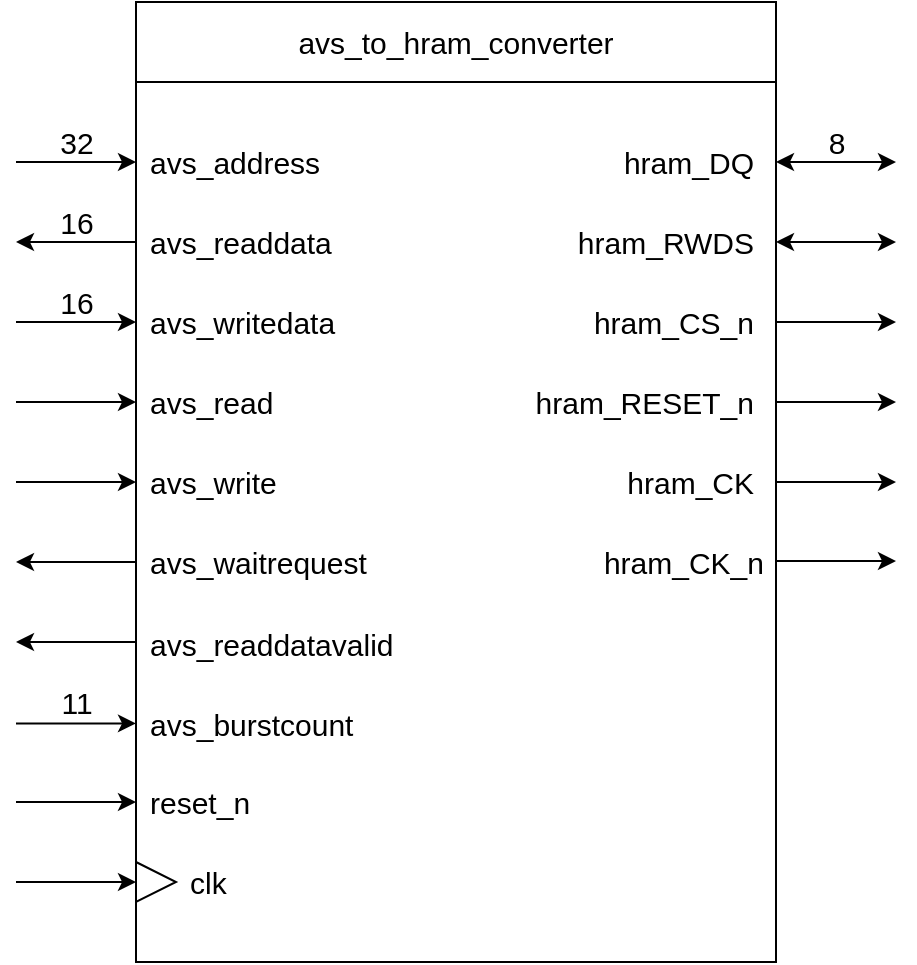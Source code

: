 <mxfile version="22.1.8" type="device" pages="9">
  <diagram id="fC97jBpM_xTiCUfCGoVt" name="OUTLINE">
    <mxGraphModel dx="1362" dy="766" grid="1" gridSize="10" guides="1" tooltips="1" connect="1" arrows="1" fold="1" page="1" pageScale="1" pageWidth="850" pageHeight="1100" math="0" shadow="0">
      <root>
        <mxCell id="0" />
        <mxCell id="1" parent="0" />
        <mxCell id="tyazFwi2D3Fx87An2y98-1" value="" style="rounded=0;whiteSpace=wrap;html=1;" parent="1" vertex="1">
          <mxGeometry x="240" y="200" width="320" height="440" as="geometry" />
        </mxCell>
        <mxCell id="tyazFwi2D3Fx87An2y98-13" value="hram_DQ" style="text;html=1;align=right;verticalAlign=middle;resizable=0;points=[];autosize=1;strokeColor=none;fillColor=none;fontSize=15;" parent="1" vertex="1">
          <mxGeometry x="460" y="225" width="90" height="30" as="geometry" />
        </mxCell>
        <mxCell id="tyazFwi2D3Fx87An2y98-14" value="hram_CS_n" style="text;html=1;align=right;verticalAlign=middle;resizable=0;points=[];autosize=1;strokeColor=none;fillColor=none;fontSize=15;" parent="1" vertex="1">
          <mxGeometry x="450" y="305" width="100" height="30" as="geometry" />
        </mxCell>
        <mxCell id="tyazFwi2D3Fx87An2y98-15" value="hram_CK" style="text;html=1;align=right;verticalAlign=middle;resizable=0;points=[];autosize=1;strokeColor=none;fillColor=none;fontSize=15;" parent="1" vertex="1">
          <mxGeometry x="460" y="385" width="90" height="30" as="geometry" />
        </mxCell>
        <mxCell id="tyazFwi2D3Fx87An2y98-16" value="&lt;div&gt;hram_RESET_n&lt;/div&gt;" style="text;html=1;align=right;verticalAlign=middle;resizable=0;points=[];autosize=1;strokeColor=none;fillColor=none;fontSize=15;" parent="1" vertex="1">
          <mxGeometry x="420" y="345" width="130" height="30" as="geometry" />
        </mxCell>
        <mxCell id="tyazFwi2D3Fx87An2y98-17" value="&lt;div&gt;hram_RWDS&lt;/div&gt;" style="text;html=1;align=right;verticalAlign=middle;resizable=0;points=[];autosize=1;strokeColor=none;fillColor=none;fontSize=15;" parent="1" vertex="1">
          <mxGeometry x="440" y="265" width="110" height="30" as="geometry" />
        </mxCell>
        <mxCell id="tyazFwi2D3Fx87An2y98-18" value="&lt;div&gt;avs_to_hram_converter&lt;/div&gt;" style="rounded=0;whiteSpace=wrap;html=1;fontSize=15;" parent="1" vertex="1">
          <mxGeometry x="240" y="160" width="320" height="40" as="geometry" />
        </mxCell>
        <mxCell id="tyazFwi2D3Fx87An2y98-27" value="" style="endArrow=classic;html=1;rounded=0;fontSize=15;" parent="1" edge="1">
          <mxGeometry width="50" height="50" relative="1" as="geometry">
            <mxPoint x="560" y="400" as="sourcePoint" />
            <mxPoint x="620" y="400" as="targetPoint" />
          </mxGeometry>
        </mxCell>
        <mxCell id="tyazFwi2D3Fx87An2y98-30" value="" style="endArrow=classic;html=1;rounded=0;fontSize=15;" parent="1" edge="1">
          <mxGeometry width="50" height="50" relative="1" as="geometry">
            <mxPoint x="560" y="360" as="sourcePoint" />
            <mxPoint x="620" y="360" as="targetPoint" />
          </mxGeometry>
        </mxCell>
        <mxCell id="tyazFwi2D3Fx87An2y98-32" value="" style="endArrow=classic;html=1;rounded=0;fontSize=15;" parent="1" edge="1">
          <mxGeometry width="50" height="50" relative="1" as="geometry">
            <mxPoint x="560" y="320.0" as="sourcePoint" />
            <mxPoint x="620" y="320.0" as="targetPoint" />
          </mxGeometry>
        </mxCell>
        <mxCell id="tyazFwi2D3Fx87An2y98-34" value="" style="endArrow=classic;html=1;rounded=0;fontSize=15;startArrow=classic;startFill=1;" parent="1" edge="1">
          <mxGeometry width="50" height="50" relative="1" as="geometry">
            <mxPoint x="560" y="280.0" as="sourcePoint" />
            <mxPoint x="620" y="280.0" as="targetPoint" />
          </mxGeometry>
        </mxCell>
        <mxCell id="tyazFwi2D3Fx87An2y98-48" value="" style="endArrow=classic;html=1;rounded=0;fontSize=15;startArrow=classic;startFill=1;" parent="1" edge="1">
          <mxGeometry width="50" height="50" relative="1" as="geometry">
            <mxPoint x="560" y="240.0" as="sourcePoint" />
            <mxPoint x="620" y="240.0" as="targetPoint" />
          </mxGeometry>
        </mxCell>
        <mxCell id="tyazFwi2D3Fx87An2y98-49" value="8" style="text;html=1;align=center;verticalAlign=middle;resizable=0;points=[];autosize=1;strokeColor=none;fillColor=none;fontSize=15;" parent="1" vertex="1">
          <mxGeometry x="580" y="220" width="20" height="20" as="geometry" />
        </mxCell>
        <mxCell id="e4DmNi0CQeF51ScMLtgh-1" value="&lt;font style=&quot;font-size: 15px;&quot;&gt;avs_&lt;font style=&quot;font-size: 15px;&quot;&gt;address&lt;/font&gt;&lt;/font&gt;" style="text;html=1;align=left;verticalAlign=middle;resizable=0;points=[];autosize=1;strokeColor=none;fillColor=none;" parent="1" vertex="1">
          <mxGeometry x="245" y="225" width="110" height="30" as="geometry" />
        </mxCell>
        <mxCell id="e4DmNi0CQeF51ScMLtgh-2" value="&lt;font style=&quot;font-size: 15px;&quot;&gt;avs_&lt;/font&gt;readdata" style="text;html=1;align=left;verticalAlign=middle;resizable=0;points=[];autosize=1;strokeColor=none;fillColor=none;fontSize=15;" parent="1" vertex="1">
          <mxGeometry x="245" y="265" width="110" height="30" as="geometry" />
        </mxCell>
        <mxCell id="e4DmNi0CQeF51ScMLtgh-3" value="&lt;font style=&quot;font-size: 15px;&quot;&gt;avs_&lt;/font&gt;read" style="text;html=1;align=left;verticalAlign=middle;resizable=0;points=[];autosize=1;strokeColor=none;fillColor=none;fontSize=15;" parent="1" vertex="1">
          <mxGeometry x="245" y="345" width="80" height="30" as="geometry" />
        </mxCell>
        <mxCell id="e4DmNi0CQeF51ScMLtgh-4" value="&lt;font style=&quot;font-size: 15px;&quot;&gt;avs_w&lt;/font&gt;ritedata" style="text;html=1;align=left;verticalAlign=middle;resizable=0;points=[];autosize=1;strokeColor=none;fillColor=none;fontSize=15;" parent="1" vertex="1">
          <mxGeometry x="245" y="305" width="120" height="30" as="geometry" />
        </mxCell>
        <mxCell id="e4DmNi0CQeF51ScMLtgh-5" value="&lt;font style=&quot;font-size: 15px;&quot;&gt;avs_&lt;/font&gt;write" style="text;html=1;align=left;verticalAlign=middle;resizable=0;points=[];autosize=1;strokeColor=none;fillColor=none;fontSize=15;" parent="1" vertex="1">
          <mxGeometry x="245" y="385" width="90" height="30" as="geometry" />
        </mxCell>
        <mxCell id="e4DmNi0CQeF51ScMLtgh-6" value="&lt;font style=&quot;font-size: 15px;&quot;&gt;avs_&lt;/font&gt;waitrequest" style="text;html=1;align=left;verticalAlign=middle;resizable=0;points=[];autosize=1;strokeColor=none;fillColor=none;fontSize=15;" parent="1" vertex="1">
          <mxGeometry x="245" y="425" width="130" height="30" as="geometry" />
        </mxCell>
        <mxCell id="e4DmNi0CQeF51ScMLtgh-7" value="" style="endArrow=classic;html=1;rounded=0;fontSize=15;" parent="1" edge="1">
          <mxGeometry width="50" height="50" relative="1" as="geometry">
            <mxPoint x="180" y="560" as="sourcePoint" />
            <mxPoint x="240" y="560" as="targetPoint" />
          </mxGeometry>
        </mxCell>
        <mxCell id="e4DmNi0CQeF51ScMLtgh-9" value="" style="endArrow=classic;html=1;rounded=0;fontSize=15;" parent="1" edge="1">
          <mxGeometry width="50" height="50" relative="1" as="geometry">
            <mxPoint x="240" y="440" as="sourcePoint" />
            <mxPoint x="180" y="440" as="targetPoint" />
          </mxGeometry>
        </mxCell>
        <mxCell id="e4DmNi0CQeF51ScMLtgh-11" value="" style="endArrow=classic;html=1;rounded=0;fontSize=15;" parent="1" edge="1">
          <mxGeometry width="50" height="50" relative="1" as="geometry">
            <mxPoint x="180" y="400" as="sourcePoint" />
            <mxPoint x="240" y="400" as="targetPoint" />
          </mxGeometry>
        </mxCell>
        <mxCell id="e4DmNi0CQeF51ScMLtgh-13" value="" style="endArrow=classic;html=1;rounded=0;fontSize=15;" parent="1" edge="1">
          <mxGeometry width="50" height="50" relative="1" as="geometry">
            <mxPoint x="180" y="360" as="sourcePoint" />
            <mxPoint x="240" y="360" as="targetPoint" />
          </mxGeometry>
        </mxCell>
        <mxCell id="e4DmNi0CQeF51ScMLtgh-15" value="" style="endArrow=classic;html=1;rounded=0;fontSize=15;" parent="1" edge="1">
          <mxGeometry width="50" height="50" relative="1" as="geometry">
            <mxPoint x="180" y="320" as="sourcePoint" />
            <mxPoint x="240" y="320" as="targetPoint" />
          </mxGeometry>
        </mxCell>
        <mxCell id="e4DmNi0CQeF51ScMLtgh-16" value="" style="endArrow=classic;html=1;rounded=0;fontSize=15;" parent="1" edge="1">
          <mxGeometry width="50" height="50" relative="1" as="geometry">
            <mxPoint x="240" y="280" as="sourcePoint" />
            <mxPoint x="180" y="280" as="targetPoint" />
          </mxGeometry>
        </mxCell>
        <mxCell id="e4DmNi0CQeF51ScMLtgh-17" value="" style="endArrow=classic;html=1;rounded=0;fontSize=15;" parent="1" edge="1">
          <mxGeometry width="50" height="50" relative="1" as="geometry">
            <mxPoint x="180" y="240" as="sourcePoint" />
            <mxPoint x="240" y="240" as="targetPoint" />
          </mxGeometry>
        </mxCell>
        <mxCell id="e4DmNi0CQeF51ScMLtgh-18" value="32" style="text;html=1;align=center;verticalAlign=middle;resizable=0;points=[];autosize=1;strokeColor=none;fillColor=none;fontSize=15;" parent="1" vertex="1">
          <mxGeometry x="195" y="220" width="30" height="20" as="geometry" />
        </mxCell>
        <mxCell id="e4DmNi0CQeF51ScMLtgh-19" value="16" style="text;html=1;align=center;verticalAlign=middle;resizable=0;points=[];autosize=1;strokeColor=none;fillColor=none;fontSize=15;" parent="1" vertex="1">
          <mxGeometry x="195" y="260" width="30" height="20" as="geometry" />
        </mxCell>
        <mxCell id="e4DmNi0CQeF51ScMLtgh-20" value="16" style="text;html=1;align=center;verticalAlign=middle;resizable=0;points=[];autosize=1;strokeColor=none;fillColor=none;fontSize=15;" parent="1" vertex="1">
          <mxGeometry x="195" y="300" width="30" height="20" as="geometry" />
        </mxCell>
        <mxCell id="e4DmNi0CQeF51ScMLtgh-21" value="reset_n" style="text;html=1;align=left;verticalAlign=middle;resizable=0;points=[];autosize=1;strokeColor=none;fillColor=none;fontSize=15;" parent="1" vertex="1">
          <mxGeometry x="245" y="545" width="70" height="30" as="geometry" />
        </mxCell>
        <mxCell id="e4DmNi0CQeF51ScMLtgh-22" value="" style="endArrow=classic;html=1;rounded=0;fontSize=15;" parent="1" edge="1">
          <mxGeometry width="50" height="50" relative="1" as="geometry">
            <mxPoint x="180" y="600" as="sourcePoint" />
            <mxPoint x="240" y="600" as="targetPoint" />
          </mxGeometry>
        </mxCell>
        <mxCell id="e4DmNi0CQeF51ScMLtgh-24" value="&lt;font style=&quot;font-size: 15px;&quot;&gt;avs_&lt;/font&gt;readdatavalid" style="text;html=1;align=left;verticalAlign=middle;resizable=0;points=[];autosize=1;strokeColor=none;fillColor=none;fontSize=15;" parent="1" vertex="1">
          <mxGeometry x="245" y="465.69" width="140" height="30" as="geometry" />
        </mxCell>
        <mxCell id="e4DmNi0CQeF51ScMLtgh-25" value="" style="endArrow=classic;html=1;rounded=0;fontSize=15;" parent="1" edge="1">
          <mxGeometry width="50" height="50" relative="1" as="geometry">
            <mxPoint x="240" y="480" as="sourcePoint" />
            <mxPoint x="180" y="480" as="targetPoint" />
          </mxGeometry>
        </mxCell>
        <mxCell id="e4DmNi0CQeF51ScMLtgh-27" value="" style="triangle;whiteSpace=wrap;html=1;direction=east;fontSize=15;" parent="1" vertex="1">
          <mxGeometry x="240" y="590" width="20" height="20" as="geometry" />
        </mxCell>
        <mxCell id="e4DmNi0CQeF51ScMLtgh-29" value="&lt;font style=&quot;font-size: 15px;&quot;&gt;avs_&lt;/font&gt;burstcount" style="text;html=1;align=left;verticalAlign=middle;resizable=0;points=[];autosize=1;strokeColor=none;fillColor=none;fontSize=15;" parent="1" vertex="1">
          <mxGeometry x="245" y="505.69" width="120" height="30" as="geometry" />
        </mxCell>
        <mxCell id="e4DmNi0CQeF51ScMLtgh-30" value="" style="endArrow=classic;html=1;rounded=0;fontSize=15;" parent="1" edge="1">
          <mxGeometry width="50" height="50" relative="1" as="geometry">
            <mxPoint x="180" y="520.69" as="sourcePoint" />
            <mxPoint x="240" y="520.69" as="targetPoint" />
          </mxGeometry>
        </mxCell>
        <mxCell id="e4DmNi0CQeF51ScMLtgh-31" value="11" style="text;html=1;align=center;verticalAlign=middle;resizable=0;points=[];autosize=1;strokeColor=none;fillColor=none;fontSize=15;" parent="1" vertex="1">
          <mxGeometry x="190" y="495" width="40" height="30" as="geometry" />
        </mxCell>
        <mxCell id="e4DmNi0CQeF51ScMLtgh-34" value="clk" style="text;html=1;align=left;verticalAlign=middle;resizable=0;points=[];autosize=1;strokeColor=none;fillColor=none;fontSize=15;" parent="1" vertex="1">
          <mxGeometry x="265" y="585" width="40" height="30" as="geometry" />
        </mxCell>
        <mxCell id="t06RYHjsFxIw6fomeG95-1" value="hram_CK_n" style="text;html=1;align=right;verticalAlign=middle;resizable=0;points=[];autosize=1;strokeColor=none;fillColor=none;fontSize=15;" parent="1" vertex="1">
          <mxGeometry x="455" y="425" width="100" height="30" as="geometry" />
        </mxCell>
        <mxCell id="t06RYHjsFxIw6fomeG95-2" value="" style="endArrow=classic;html=1;rounded=0;fontSize=15;" parent="1" edge="1">
          <mxGeometry width="50" height="50" relative="1" as="geometry">
            <mxPoint x="560" y="439.5" as="sourcePoint" />
            <mxPoint x="620" y="439.5" as="targetPoint" />
          </mxGeometry>
        </mxCell>
      </root>
    </mxGraphModel>
  </diagram>
  <diagram name="RTL" id="CWa_I18QifZxpjuJ7Wsr">
    <mxGraphModel dx="2796" dy="1094" grid="1" gridSize="10" guides="1" tooltips="1" connect="1" arrows="1" fold="1" page="1" pageScale="1" pageWidth="850" pageHeight="1100" math="0" shadow="0">
      <root>
        <mxCell id="gw0M7WNjvELjQq90fpm7-0" />
        <mxCell id="gw0M7WNjvELjQq90fpm7-1" parent="gw0M7WNjvELjQq90fpm7-0" />
        <mxCell id="MCXf56rXGQtMm_T1t61_-0" style="edgeStyle=orthogonalEdgeStyle;rounded=0;orthogonalLoop=1;jettySize=auto;html=1;strokeColor=#00FF00;entryX=1;entryY=0.75;entryDx=0;entryDy=0;" parent="gw0M7WNjvELjQq90fpm7-1" target="Hp5vB1UaRQjMI1f-XxbD-0" edge="1">
          <mxGeometry relative="1" as="geometry">
            <mxPoint x="-260" y="280" as="sourcePoint" />
            <Array as="points">
              <mxPoint x="-260" y="630" />
            </Array>
            <mxPoint x="80" y="630" as="targetPoint" />
          </mxGeometry>
        </mxCell>
        <mxCell id="b24qcYbpc_Nvs88pnbqQ-0" style="edgeStyle=orthogonalEdgeStyle;rounded=0;orthogonalLoop=1;jettySize=auto;html=1;startArrow=none;startFill=0;" parent="gw0M7WNjvELjQq90fpm7-1" edge="1">
          <mxGeometry relative="1" as="geometry">
            <mxPoint x="600" y="560" as="targetPoint" />
            <mxPoint x="520" y="560" as="sourcePoint" />
            <Array as="points">
              <mxPoint x="560" y="560" />
            </Array>
          </mxGeometry>
        </mxCell>
        <mxCell id="KkoozugXJnGOAd7wvRz8-15" style="edgeStyle=orthogonalEdgeStyle;rounded=0;orthogonalLoop=1;jettySize=auto;html=1;" parent="gw0M7WNjvELjQq90fpm7-1" edge="1">
          <mxGeometry relative="1" as="geometry">
            <mxPoint x="700" y="860" as="targetPoint" />
            <Array as="points">
              <mxPoint x="940" y="740" />
              <mxPoint x="660" y="740" />
              <mxPoint x="660" y="860" />
            </Array>
            <mxPoint x="940" y="680" as="sourcePoint" />
          </mxGeometry>
        </mxCell>
        <mxCell id="gw0M7WNjvELjQq90fpm7-34" value="" style="rounded=0;whiteSpace=wrap;html=1;horizontal=0;fontSize=20;" parent="gw0M7WNjvELjQq90fpm7-1" vertex="1">
          <mxGeometry x="860" y="360" width="120" height="320" as="geometry" />
        </mxCell>
        <mxCell id="gw0M7WNjvELjQq90fpm7-35" value="" style="triangle;whiteSpace=wrap;html=1;direction=south;fontSize=20;rotation=-180;" parent="gw0M7WNjvELjQq90fpm7-1" vertex="1">
          <mxGeometry x="860" y="660" width="20" height="20" as="geometry" />
        </mxCell>
        <mxCell id="gw0M7WNjvELjQq90fpm7-36" value="&lt;font style=&quot;font-size: 20px;&quot;&gt;avs_&lt;/font&gt;&lt;font style=&quot;font-size: 20px;&quot;&gt;&lt;font style=&quot;font-size: 20px;&quot;&gt;address&lt;/font&gt;&lt;/font&gt;" style="text;html=1;align=right;verticalAlign=middle;resizable=0;points=[];autosize=1;strokeColor=none;fillColor=none;fontSize=20;" parent="gw0M7WNjvELjQq90fpm7-1" vertex="1">
          <mxGeometry x="-620.5" y="629.24" width="140" height="40" as="geometry" />
        </mxCell>
        <mxCell id="gw0M7WNjvELjQq90fpm7-37" value="avs_readdata" style="text;html=1;align=right;verticalAlign=middle;resizable=0;points=[];autosize=1;strokeColor=none;fillColor=none;fontSize=20;" parent="gw0M7WNjvELjQq90fpm7-1" vertex="1">
          <mxGeometry x="-621" y="1280" width="140" height="40" as="geometry" />
        </mxCell>
        <mxCell id="gw0M7WNjvELjQq90fpm7-38" value="avs_writedata" style="text;html=1;align=right;verticalAlign=middle;resizable=0;points=[];autosize=1;strokeColor=none;fillColor=none;fontSize=20;" parent="gw0M7WNjvELjQq90fpm7-1" vertex="1">
          <mxGeometry x="-630.45" y="1020" width="150" height="40" as="geometry" />
        </mxCell>
        <mxCell id="gw0M7WNjvELjQq90fpm7-39" value="avs_readdatavalid" style="text;html=1;align=right;verticalAlign=middle;resizable=0;points=[];autosize=1;strokeColor=none;fillColor=none;fontSize=20;" parent="gw0M7WNjvELjQq90fpm7-1" vertex="1">
          <mxGeometry x="-660" y="1490" width="180" height="40" as="geometry" />
        </mxCell>
        <mxCell id="gw0M7WNjvELjQq90fpm7-41" value="&lt;font style=&quot;font-size: 20px;&quot;&gt;avs_read&lt;/font&gt;" style="text;html=1;align=right;verticalAlign=middle;resizable=0;points=[];autosize=1;strokeColor=none;fillColor=none;rotation=0;" parent="gw0M7WNjvELjQq90fpm7-1" vertex="1">
          <mxGeometry x="-580" y="1899.75" width="100" height="40" as="geometry" />
        </mxCell>
        <mxCell id="gw0M7WNjvELjQq90fpm7-46" value="" style="endArrow=classic;html=1;rounded=0;strokeColor=#00FF00;entryX=0.75;entryY=0;entryDx=0;entryDy=0;" parent="gw0M7WNjvELjQq90fpm7-1" target="b24qcYbpc_Nvs88pnbqQ-2" edge="1">
          <mxGeometry width="50" height="50" relative="1" as="geometry">
            <mxPoint x="750" y="280" as="sourcePoint" />
            <mxPoint x="761" y="359.5" as="targetPoint" />
          </mxGeometry>
        </mxCell>
        <mxCell id="gw0M7WNjvELjQq90fpm7-47" value="read_writeN" style="text;html=1;align=right;verticalAlign=middle;resizable=0;points=[];autosize=1;strokeColor=none;fillColor=none;rotation=90;fontSize=20;" parent="gw0M7WNjvELjQq90fpm7-1" vertex="1">
          <mxGeometry x="685" y="175" width="130" height="40" as="geometry" />
        </mxCell>
        <mxCell id="gw0M7WNjvELjQq90fpm7-57" value="CA_load" style="text;html=1;align=right;verticalAlign=middle;resizable=0;points=[];autosize=1;strokeColor=none;fillColor=none;rotation=90;fontSize=20;" parent="gw0M7WNjvELjQq90fpm7-1" vertex="1">
          <mxGeometry x="850" y="190" width="100" height="40" as="geometry" />
        </mxCell>
        <mxCell id="gw0M7WNjvELjQq90fpm7-60" style="edgeStyle=orthogonalEdgeStyle;rounded=0;orthogonalLoop=1;jettySize=auto;html=1;strokeColor=#00FF00;entryX=0.5;entryY=0;entryDx=0;entryDy=0;" parent="gw0M7WNjvELjQq90fpm7-1" target="OCjDfJJOck5Sxrz5npUM-7" edge="1">
          <mxGeometry relative="1" as="geometry">
            <mxPoint x="1140" y="280" as="sourcePoint" />
            <Array as="points">
              <mxPoint x="1140" y="600" />
              <mxPoint x="1140" y="600" />
            </Array>
            <mxPoint x="1220.5" y="1310" as="targetPoint" />
          </mxGeometry>
        </mxCell>
        <mxCell id="gw0M7WNjvELjQq90fpm7-70" style="edgeStyle=orthogonalEdgeStyle;rounded=0;orthogonalLoop=1;jettySize=auto;html=1;startArrow=classic;startFill=1;" parent="gw0M7WNjvELjQq90fpm7-1" edge="1">
          <mxGeometry relative="1" as="geometry">
            <mxPoint x="2039.97" y="949.66" as="targetPoint" />
            <mxPoint x="1340" y="950" as="sourcePoint" />
            <Array as="points">
              <mxPoint x="2039.97" y="949.66" />
              <mxPoint x="2039.97" y="949.66" />
            </Array>
          </mxGeometry>
        </mxCell>
        <mxCell id="UkD50ri7B8sWuQKXPU_e-0" style="edgeStyle=orthogonalEdgeStyle;rounded=0;orthogonalLoop=1;jettySize=auto;html=1;exitX=1;exitY=0.5;exitDx=0;exitDy=0;" parent="gw0M7WNjvELjQq90fpm7-1" source="OCjDfJJOck5Sxrz5npUM-7" edge="1">
          <mxGeometry relative="1" as="geometry">
            <mxPoint x="1340" y="950" as="targetPoint" />
            <mxPoint x="1180" y="950" as="sourcePoint" />
            <Array as="points" />
          </mxGeometry>
        </mxCell>
        <mxCell id="gw0M7WNjvELjQq90fpm7-74" style="edgeStyle=orthogonalEdgeStyle;rounded=0;orthogonalLoop=1;jettySize=auto;html=1;strokeColor=#00FF00;entryX=0.25;entryY=0;entryDx=0;entryDy=0;" parent="gw0M7WNjvELjQq90fpm7-1" target="OCjDfJJOck5Sxrz5npUM-0" edge="1">
          <mxGeometry relative="1" as="geometry">
            <mxPoint x="1040" y="910" as="targetPoint" />
            <mxPoint x="1100" y="280" as="sourcePoint" />
            <Array as="points">
              <mxPoint x="1100" y="280" />
              <mxPoint x="1100" y="900" />
            </Array>
          </mxGeometry>
        </mxCell>
        <mxCell id="gw0M7WNjvELjQq90fpm7-75" value="dq_sel" style="text;html=1;align=right;verticalAlign=middle;resizable=0;points=[];autosize=1;strokeColor=none;fillColor=none;rotation=90;fontSize=20;" parent="gw0M7WNjvELjQq90fpm7-1" vertex="1">
          <mxGeometry x="1019.5" y="199" width="80" height="40" as="geometry" />
        </mxCell>
        <mxCell id="gw0M7WNjvELjQq90fpm7-76" style="edgeStyle=orthogonalEdgeStyle;rounded=0;orthogonalLoop=1;jettySize=auto;html=1;startArrow=none;startFill=0;" parent="gw0M7WNjvELjQq90fpm7-1" edge="1">
          <mxGeometry relative="1" as="geometry">
            <mxPoint x="1340" y="950" as="sourcePoint" />
            <Array as="points">
              <mxPoint x="1340" y="1440" />
            </Array>
            <mxPoint x="1260" y="1440" as="targetPoint" />
          </mxGeometry>
        </mxCell>
        <mxCell id="gw0M7WNjvELjQq90fpm7-77" value="" style="rounded=0;whiteSpace=wrap;html=1;direction=south;horizontal=0;fontSize=20;verticalAlign=middle;" parent="gw0M7WNjvELjQq90fpm7-1" vertex="1">
          <mxGeometry x="1000" y="1380" width="260" height="120" as="geometry" />
        </mxCell>
        <mxCell id="gw0M7WNjvELjQq90fpm7-78" value="" style="triangle;whiteSpace=wrap;html=1;direction=west;fontSize=20;" parent="gw0M7WNjvELjQq90fpm7-1" vertex="1">
          <mxGeometry x="1240" y="1470" width="20" height="20" as="geometry" />
        </mxCell>
        <mxCell id="gw0M7WNjvELjQq90fpm7-81" value="" style="endArrow=classic;html=1;rounded=0;" parent="gw0M7WNjvELjQq90fpm7-1" edge="1">
          <mxGeometry width="50" height="50" relative="1" as="geometry">
            <mxPoint x="1000" y="1440" as="sourcePoint" />
            <mxPoint x="960" y="1440" as="targetPoint" />
            <Array as="points" />
          </mxGeometry>
        </mxCell>
        <mxCell id="gw0M7WNjvELjQq90fpm7-84" value="" style="endArrow=classic;html=1;rounded=0;" parent="gw0M7WNjvELjQq90fpm7-1" edge="1">
          <mxGeometry width="50" height="50" relative="1" as="geometry">
            <mxPoint x="-460" y="1920" as="sourcePoint" />
            <mxPoint x="-420" y="1920" as="targetPoint" />
          </mxGeometry>
        </mxCell>
        <mxCell id="gw0M7WNjvELjQq90fpm7-87" value="" style="endArrow=classic;html=1;rounded=0;strokeColor=#FF0000;" parent="gw0M7WNjvELjQq90fpm7-1" edge="1">
          <mxGeometry width="50" height="50" relative="1" as="geometry">
            <mxPoint x="-421" y="1920" as="sourcePoint" />
            <mxPoint x="-421" y="2000" as="targetPoint" />
          </mxGeometry>
        </mxCell>
        <mxCell id="gw0M7WNjvELjQq90fpm7-91" value="read" style="text;html=1;align=left;verticalAlign=middle;resizable=0;points=[];autosize=1;strokeColor=none;fillColor=none;rotation=90;fontSize=20;" parent="gw0M7WNjvELjQq90fpm7-1" vertex="1">
          <mxGeometry x="-450" y="2030" width="60" height="40" as="geometry" />
        </mxCell>
        <mxCell id="gw0M7WNjvELjQq90fpm7-92" value="&lt;font style=&quot;font-size: 20px;&quot;&gt;hram_DQ&lt;/font&gt;" style="text;html=1;align=left;verticalAlign=middle;resizable=0;points=[];autosize=1;strokeColor=none;fillColor=none;fontSize=15;" parent="gw0M7WNjvELjQq90fpm7-1" vertex="1">
          <mxGeometry x="2060" y="930.25" width="110" height="40" as="geometry" />
        </mxCell>
        <mxCell id="gw0M7WNjvELjQq90fpm7-93" value="hram_CS_n" style="text;html=1;align=left;verticalAlign=middle;resizable=0;points=[];autosize=1;strokeColor=none;fillColor=none;fontSize=20;" parent="gw0M7WNjvELjQq90fpm7-1" vertex="1">
          <mxGeometry x="2060" y="339.5" width="130" height="40" as="geometry" />
        </mxCell>
        <mxCell id="gw0M7WNjvELjQq90fpm7-94" value="&lt;div style=&quot;font-size: 20px;&quot;&gt;hram_RESET_n&lt;/div&gt;" style="text;html=1;align=left;verticalAlign=middle;resizable=0;points=[];autosize=1;strokeColor=none;fillColor=none;fontSize=20;" parent="gw0M7WNjvELjQq90fpm7-1" vertex="1">
          <mxGeometry x="2060" y="379.5" width="170" height="40" as="geometry" />
        </mxCell>
        <mxCell id="gw0M7WNjvELjQq90fpm7-98" value="" style="endArrow=classic;html=1;rounded=0;" parent="gw0M7WNjvELjQq90fpm7-1" edge="1">
          <mxGeometry width="50" height="50" relative="1" as="geometry">
            <mxPoint x="1960" y="400" as="sourcePoint" />
            <mxPoint x="2040" y="400" as="targetPoint" />
          </mxGeometry>
        </mxCell>
        <mxCell id="gw0M7WNjvELjQq90fpm7-99" style="edgeStyle=orthogonalEdgeStyle;rounded=0;orthogonalLoop=1;jettySize=auto;html=1;strokeColor=#00FF00;" parent="gw0M7WNjvELjQq90fpm7-1" edge="1">
          <mxGeometry relative="1" as="geometry">
            <mxPoint x="960" y="1280" as="targetPoint" />
            <mxPoint x="1260" y="280" as="sourcePoint" />
            <Array as="points">
              <mxPoint x="1260" y="1280" />
            </Array>
          </mxGeometry>
        </mxCell>
        <mxCell id="gw0M7WNjvELjQq90fpm7-100" value="&lt;font style=&quot;font-size: 20px;&quot;&gt;hbus_CS_n&lt;/font&gt;" style="text;html=1;align=right;verticalAlign=middle;resizable=0;points=[];autosize=1;strokeColor=none;fillColor=none;rotation=90;fontSize=15;" parent="gw0M7WNjvELjQq90fpm7-1" vertex="1">
          <mxGeometry x="1934" y="174.12" width="130" height="40" as="geometry" />
        </mxCell>
        <mxCell id="gw0M7WNjvELjQq90fpm7-104" value="&lt;div style=&quot;font-size: 16px;&quot;&gt;&lt;font style=&quot;font-size: 20px;&quot;&gt;hram_CK&lt;/font&gt;&lt;/div&gt;" style="text;html=1;align=left;verticalAlign=middle;resizable=0;points=[];autosize=1;strokeColor=none;fillColor=none;fontSize=15;" parent="gw0M7WNjvELjQq90fpm7-1" vertex="1">
          <mxGeometry x="2060" y="760" width="110" height="40" as="geometry" />
        </mxCell>
        <mxCell id="gw0M7WNjvELjQq90fpm7-105" style="edgeStyle=orthogonalEdgeStyle;rounded=0;orthogonalLoop=1;jettySize=auto;html=1;strokeColor=default;entryX=0;entryY=0.75;entryDx=0;entryDy=0;exitX=0.5;exitY=1;exitDx=0;exitDy=0;" parent="gw0M7WNjvELjQq90fpm7-1" source="wbF5WDcwilV5_U6iUoQB-0" target="gw0M7WNjvELjQq90fpm7-219" edge="1">
          <mxGeometry relative="1" as="geometry">
            <mxPoint x="1540" y="679" as="targetPoint" />
            <mxPoint x="1590" y="519.5" as="sourcePoint" />
            <Array as="points">
              <mxPoint x="1420" y="540" />
              <mxPoint x="1420" y="780" />
            </Array>
          </mxGeometry>
        </mxCell>
        <mxCell id="gw0M7WNjvELjQq90fpm7-127" value="&lt;font style=&quot;font-size: 20px;&quot;&gt;hCK_gating_enable_n&lt;/font&gt;" style="text;html=1;align=right;verticalAlign=middle;resizable=0;points=[];autosize=1;strokeColor=none;fillColor=none;rotation=90;fontSize=15;" parent="gw0M7WNjvELjQq90fpm7-1" vertex="1">
          <mxGeometry x="1650" y="130.12" width="220" height="40" as="geometry" />
        </mxCell>
        <mxCell id="reeaz6VRxxytvkovJ6RD-0" style="edgeStyle=orthogonalEdgeStyle;rounded=0;orthogonalLoop=1;jettySize=auto;html=1;startArrow=oval;startFill=1;" parent="gw0M7WNjvELjQq90fpm7-1" edge="1">
          <mxGeometry relative="1" as="geometry">
            <mxPoint x="1760" y="1480" as="sourcePoint" />
            <Array as="points">
              <mxPoint x="1760" y="1560" />
            </Array>
            <mxPoint x="960" y="1560" as="targetPoint" />
          </mxGeometry>
        </mxCell>
        <mxCell id="-KjUmBmYTki9xfW1H9eT-2" style="edgeStyle=orthogonalEdgeStyle;rounded=0;orthogonalLoop=1;jettySize=auto;html=1;exitX=0.5;exitY=1;exitDx=0;exitDy=0;entryX=0.5;entryY=0;entryDx=0;entryDy=0;" parent="gw0M7WNjvELjQq90fpm7-1" source="gw0M7WNjvELjQq90fpm7-144" target="gw0M7WNjvELjQq90fpm7-219" edge="1">
          <mxGeometry relative="1" as="geometry">
            <mxPoint x="1590.0" y="700" as="targetPoint" />
          </mxGeometry>
        </mxCell>
        <mxCell id="gw0M7WNjvELjQq90fpm7-144" value="" style="rounded=0;whiteSpace=wrap;html=1;fontSize=20;rotation=0;" parent="gw0M7WNjvELjQq90fpm7-1" vertex="1">
          <mxGeometry x="1460" y="640" width="240" height="40" as="geometry" />
        </mxCell>
        <mxCell id="gw0M7WNjvELjQq90fpm7-145" value="&lt;font style=&quot;font-size: 20px;&quot;&gt;clk_shifter: dll_90&lt;br style=&quot;font-size: 20px;&quot;&gt;&lt;/font&gt;" style="rounded=0;whiteSpace=wrap;html=1;fontSize=20;rotation=0;" parent="gw0M7WNjvELjQq90fpm7-1" vertex="1">
          <mxGeometry x="1460" y="600" width="240" height="40" as="geometry" />
        </mxCell>
        <mxCell id="gw0M7WNjvELjQq90fpm7-147" value="&lt;div align=&quot;center&quot; style=&quot;font-size: 20px;&quot;&gt;&lt;font style=&quot;font-size: 20px;&quot;&gt;shifted_clock&lt;/font&gt;&lt;/div&gt;" style="text;html=1;align=center;verticalAlign=middle;resizable=0;points=[];autosize=1;strokeColor=none;fillColor=none;fontSize=20;rotation=0;" parent="gw0M7WNjvELjQq90fpm7-1" vertex="1">
          <mxGeometry x="1509" y="648" width="140" height="40" as="geometry" />
        </mxCell>
        <mxCell id="reeaz6VRxxytvkovJ6RD-1" style="edgeStyle=orthogonalEdgeStyle;rounded=0;orthogonalLoop=1;jettySize=auto;html=1;startArrow=classic;startFill=1;entryX=0;entryY=0.5;entryDx=0;entryDy=0;endArrow=classic;endFill=1;exitX=0;exitY=0.5;exitDx=0;exitDy=0;" parent="gw0M7WNjvELjQq90fpm7-1" source="uRQI00qpSaxb4yiQUGHK-0" edge="1">
          <mxGeometry relative="1" as="geometry">
            <mxPoint x="2040" y="1160" as="targetPoint" />
            <mxPoint x="1650" y="1159.13" as="sourcePoint" />
          </mxGeometry>
        </mxCell>
        <mxCell id="gw0M7WNjvELjQq90fpm7-154" style="edgeStyle=orthogonalEdgeStyle;rounded=0;orthogonalLoop=1;jettySize=auto;html=1;" parent="gw0M7WNjvELjQq90fpm7-1" edge="1">
          <mxGeometry relative="1" as="geometry">
            <mxPoint y="1360" as="targetPoint" />
            <mxPoint x="600" y="1360" as="sourcePoint" />
            <Array as="points">
              <mxPoint x="600" y="1360" />
            </Array>
          </mxGeometry>
        </mxCell>
        <mxCell id="gw0M7WNjvELjQq90fpm7-158" style="edgeStyle=orthogonalEdgeStyle;rounded=0;orthogonalLoop=1;jettySize=auto;html=1;endArrow=none;endFill=0;entryX=0;entryY=0.25;entryDx=0;entryDy=0;entryPerimeter=0;" parent="gw0M7WNjvELjQq90fpm7-1" target="Yn2VwHQols5PfiDCdEJI-5" edge="1">
          <mxGeometry relative="1" as="geometry">
            <mxPoint x="-390" y="1520" as="targetPoint" />
            <Array as="points" />
            <mxPoint x="600" y="1520" as="sourcePoint" />
          </mxGeometry>
        </mxCell>
        <mxCell id="gw0M7WNjvELjQq90fpm7-176" value="" style="endArrow=classic;html=1;rounded=0;strokeColor=#00FF00;entryX=0.25;entryY=0;entryDx=0;entryDy=0;" parent="gw0M7WNjvELjQq90fpm7-1" target="b24qcYbpc_Nvs88pnbqQ-2" edge="1">
          <mxGeometry width="50" height="50" relative="1" as="geometry">
            <mxPoint x="650" y="280" as="sourcePoint" />
            <mxPoint x="700" y="360" as="targetPoint" />
          </mxGeometry>
        </mxCell>
        <mxCell id="gw0M7WNjvELjQq90fpm7-177" value="config_access" style="text;html=1;align=right;verticalAlign=middle;resizable=0;points=[];autosize=1;strokeColor=none;fillColor=none;rotation=90;fontSize=20;" parent="gw0M7WNjvELjQq90fpm7-1" vertex="1">
          <mxGeometry x="575" y="165" width="150" height="40" as="geometry" />
        </mxCell>
        <mxCell id="gw0M7WNjvELjQq90fpm7-180" value="" style="endArrow=classic;html=1;rounded=0;strokeColor=#FF0000;edgeStyle=orthogonalEdgeStyle;" parent="gw0M7WNjvELjQq90fpm7-1" edge="1">
          <mxGeometry width="50" height="50" relative="1" as="geometry">
            <mxPoint x="-340.5" y="1040" as="sourcePoint" />
            <mxPoint x="-340.5" y="2000" as="targetPoint" />
            <Array as="points">
              <mxPoint x="-340.5" y="1610" />
              <mxPoint x="-340.5" y="1610" />
            </Array>
          </mxGeometry>
        </mxCell>
        <mxCell id="gw0M7WNjvELjQq90fpm7-181" value="0 dwt 0" style="text;html=1;align=left;verticalAlign=middle;resizable=0;points=[];autosize=1;strokeColor=none;fillColor=none;fontSize=20;rotation=90;fontColor=#66B2FF;" parent="gw0M7WNjvELjQq90fpm7-1" vertex="1">
          <mxGeometry x="-375.5" y="1085" width="90" height="40" as="geometry" />
        </mxCell>
        <mxCell id="gw0M7WNjvELjQq90fpm7-182" value="&lt;font style=&quot;font-size: 20px;&quot;&gt;dpd_req&lt;/font&gt;" style="text;html=1;align=left;verticalAlign=middle;resizable=0;points=[];autosize=1;strokeColor=none;fillColor=none;rotation=90;fontSize=20;" parent="gw0M7WNjvELjQq90fpm7-1" vertex="1">
          <mxGeometry x="-390" y="2049.5" width="100" height="40" as="geometry" />
        </mxCell>
        <mxCell id="gw0M7WNjvELjQq90fpm7-190" value="dpd_mode_on" style="text;html=1;align=left;verticalAlign=middle;resizable=0;points=[];autosize=1;strokeColor=none;fillColor=none;fontSize=20;rotation=90;" parent="gw0M7WNjvELjQq90fpm7-1" vertex="1">
          <mxGeometry x="1525" y="2075" width="150" height="40" as="geometry" />
        </mxCell>
        <mxCell id="gw0M7WNjvELjQq90fpm7-192" value="set_dpd_status" style="text;html=1;align=right;verticalAlign=middle;resizable=0;points=[];autosize=1;strokeColor=none;fillColor=none;rotation=90;fontSize=20;" parent="gw0M7WNjvELjQq90fpm7-1" vertex="1">
          <mxGeometry x="1720" y="160" width="160" height="40" as="geometry" />
        </mxCell>
        <mxCell id="gw0M7WNjvELjQq90fpm7-194" value="clear_dpd_status_n" style="text;html=1;align=right;verticalAlign=middle;resizable=0;points=[];autosize=1;strokeColor=none;fillColor=none;rotation=90;fontSize=20;" parent="gw0M7WNjvELjQq90fpm7-1" vertex="1">
          <mxGeometry x="1740" y="140" width="200" height="40" as="geometry" />
        </mxCell>
        <mxCell id="gw0M7WNjvELjQq90fpm7-195" value="&lt;font style=&quot;font-size: 20px;&quot;&gt;deadline_tim: timer_14bit&lt;/font&gt;" style="rounded=0;whiteSpace=wrap;html=1;horizontal=0;direction=north;rotation=-180;fontSize=20;" parent="gw0M7WNjvELjQq90fpm7-1" vertex="1">
          <mxGeometry x="1739" y="1680" width="40" height="240" as="geometry" />
        </mxCell>
        <mxCell id="gw0M7WNjvELjQq90fpm7-196" value="" style="rounded=0;whiteSpace=wrap;html=1;direction=south;fontSize=20;" parent="gw0M7WNjvELjQq90fpm7-1" vertex="1">
          <mxGeometry x="1779" y="1680" width="240" height="240" as="geometry" />
        </mxCell>
        <mxCell id="gw0M7WNjvELjQq90fpm7-197" value="tim_enable" style="text;html=1;align=left;verticalAlign=middle;resizable=0;points=[];autosize=1;strokeColor=none;fillColor=none;fontSize=20;rotation=90;" parent="gw0M7WNjvELjQq90fpm7-1" vertex="1">
          <mxGeometry x="1820" y="1725.25" width="120" height="40" as="geometry" />
        </mxCell>
        <mxCell id="gw0M7WNjvELjQq90fpm7-198" value="tim_clear_n" style="text;html=1;align=left;verticalAlign=middle;resizable=0;points=[];autosize=1;strokeColor=none;fillColor=none;fontSize=20;rotation=90;" parent="gw0M7WNjvELjQq90fpm7-1" vertex="1">
          <mxGeometry x="1855" y="1730.25" width="130" height="40" as="geometry" />
        </mxCell>
        <mxCell id="gw0M7WNjvELjQq90fpm7-199" value="" style="triangle;whiteSpace=wrap;html=1;direction=south;fontSize=20;" parent="gw0M7WNjvELjQq90fpm7-1" vertex="1">
          <mxGeometry x="1999" y="1680.25" width="20" height="20" as="geometry" />
        </mxCell>
        <mxCell id="gw0M7WNjvELjQq90fpm7-200" style="edgeStyle=orthogonalEdgeStyle;rounded=0;orthogonalLoop=1;jettySize=auto;html=1;strokeColor=#00FF00;" parent="gw0M7WNjvELjQq90fpm7-1" edge="1">
          <mxGeometry relative="1" as="geometry">
            <mxPoint x="1880" y="1680" as="targetPoint" />
            <mxPoint x="1880" y="280" as="sourcePoint" />
            <Array as="points">
              <mxPoint x="1880" y="1640.25" />
            </Array>
          </mxGeometry>
        </mxCell>
        <mxCell id="gw0M7WNjvELjQq90fpm7-201" style="edgeStyle=orthogonalEdgeStyle;rounded=0;orthogonalLoop=1;jettySize=auto;html=1;strokeColor=#00FF00;" parent="gw0M7WNjvELjQq90fpm7-1" edge="1">
          <mxGeometry relative="1" as="geometry">
            <mxPoint x="1920" y="1680" as="targetPoint" />
            <mxPoint x="1920" y="280" as="sourcePoint" />
            <Array as="points">
              <mxPoint x="1920" y="1640.25" />
            </Array>
          </mxGeometry>
        </mxCell>
        <mxCell id="gw0M7WNjvELjQq90fpm7-202" value="deadline_tim_clear_n" style="text;html=1;align=right;verticalAlign=middle;resizable=0;points=[];autosize=1;strokeColor=none;fillColor=none;fontSize=20;rotation=90;" parent="gw0M7WNjvELjQq90fpm7-1" vertex="1">
          <mxGeometry x="1815" y="134.12" width="210" height="40" as="geometry" />
        </mxCell>
        <mxCell id="gw0M7WNjvELjQq90fpm7-203" value="deadline_tim_enable" style="text;html=1;align=right;verticalAlign=middle;resizable=0;points=[];autosize=1;strokeColor=none;fillColor=none;fontSize=20;rotation=90;" parent="gw0M7WNjvELjQq90fpm7-1" vertex="1">
          <mxGeometry x="1775" y="134.12" width="210" height="40" as="geometry" />
        </mxCell>
        <mxCell id="gw0M7WNjvELjQq90fpm7-204" value="tim_15000" style="text;html=1;align=left;verticalAlign=middle;resizable=0;points=[];autosize=1;strokeColor=none;fillColor=none;fontSize=20;rotation=-90;" parent="gw0M7WNjvELjQq90fpm7-1" vertex="1">
          <mxGeometry x="1800" y="1835.75" width="120" height="40" as="geometry" />
        </mxCell>
        <mxCell id="gw0M7WNjvELjQq90fpm7-205" value="tim_1000" style="text;html=1;align=left;verticalAlign=middle;resizable=0;points=[];autosize=1;strokeColor=none;fillColor=none;fontSize=20;rotation=-90;" parent="gw0M7WNjvELjQq90fpm7-1" vertex="1">
          <mxGeometry x="1845" y="1840.75" width="110" height="40" as="geometry" />
        </mxCell>
        <mxCell id="gw0M7WNjvELjQq90fpm7-208" value="t_dpdout" style="text;html=1;align=left;verticalAlign=middle;resizable=0;points=[];autosize=1;strokeColor=none;fillColor=none;fontSize=20;rotation=90;" parent="gw0M7WNjvELjQq90fpm7-1" vertex="1">
          <mxGeometry x="1809" y="2051" width="100" height="40" as="geometry" />
        </mxCell>
        <mxCell id="gw0M7WNjvELjQq90fpm7-209" value="t_dpdin" style="text;html=1;align=left;verticalAlign=middle;resizable=0;points=[];autosize=1;strokeColor=none;fillColor=none;fontSize=20;rotation=90;" parent="gw0M7WNjvELjQq90fpm7-1" vertex="1">
          <mxGeometry x="1854" y="2046" width="90" height="40" as="geometry" />
        </mxCell>
        <mxCell id="gw0M7WNjvELjQq90fpm7-213" style="edgeStyle=orthogonalEdgeStyle;rounded=0;orthogonalLoop=1;jettySize=auto;html=1;strokeColor=#00FF00;" parent="gw0M7WNjvELjQq90fpm7-1" edge="1">
          <mxGeometry relative="1" as="geometry">
            <mxPoint x="1960" y="400" as="targetPoint" />
            <mxPoint x="1960" y="280" as="sourcePoint" />
          </mxGeometry>
        </mxCell>
        <mxCell id="gw0M7WNjvELjQq90fpm7-214" value="&lt;font style=&quot;font-size: 20px;&quot;&gt;hbus_RESET_n&lt;/font&gt;" style="text;html=1;align=right;verticalAlign=middle;resizable=0;points=[];autosize=1;strokeColor=none;fillColor=none;rotation=90;fontSize=15;" parent="gw0M7WNjvELjQq90fpm7-1" vertex="1">
          <mxGeometry x="1875" y="155" width="170" height="40" as="geometry" />
        </mxCell>
        <mxCell id="xg0W-4G4gUHRt80UB7jT-5" style="edgeStyle=orthogonalEdgeStyle;rounded=0;orthogonalLoop=1;jettySize=auto;html=1;exitX=1;exitY=0.75;exitDx=0;exitDy=0;" parent="gw0M7WNjvELjQq90fpm7-1" source="gw0M7WNjvELjQq90fpm7-219" edge="1">
          <mxGeometry relative="1" as="geometry">
            <mxPoint x="2040" y="780" as="targetPoint" />
            <mxPoint x="1760" y="780" as="sourcePoint" />
          </mxGeometry>
        </mxCell>
        <mxCell id="gw0M7WNjvELjQq90fpm7-219" value="" style="rounded=0;whiteSpace=wrap;html=1;fontSize=20;rotation=0;" parent="gw0M7WNjvELjQq90fpm7-1" vertex="1">
          <mxGeometry x="1460" y="720" width="240" height="80" as="geometry" />
        </mxCell>
        <mxCell id="gw0M7WNjvELjQq90fpm7-220" value="&lt;font style=&quot;font-size: 20px;&quot;&gt;clk_gater_inst: clk_gater&lt;br style=&quot;font-size: 20px;&quot;&gt;&lt;/font&gt;" style="rounded=0;whiteSpace=wrap;html=1;fontSize=20;rotation=0;" parent="gw0M7WNjvELjQq90fpm7-1" vertex="1">
          <mxGeometry x="1460" y="800" width="240" height="40" as="geometry" />
        </mxCell>
        <mxCell id="gw0M7WNjvELjQq90fpm7-221" value="outclk" style="text;html=1;align=right;verticalAlign=middle;resizable=0;points=[];autosize=1;strokeColor=none;fillColor=none;fontSize=20;rotation=0;" parent="gw0M7WNjvELjQq90fpm7-1" vertex="1">
          <mxGeometry x="1615" y="760" width="80" height="40" as="geometry" />
        </mxCell>
        <mxCell id="gw0M7WNjvELjQq90fpm7-222" value="outclk_ena" style="text;html=1;align=left;verticalAlign=middle;resizable=0;points=[];autosize=1;strokeColor=none;fillColor=none;fontSize=20;rotation=0;" parent="gw0M7WNjvELjQq90fpm7-1" vertex="1">
          <mxGeometry x="1465" y="760" width="120" height="40" as="geometry" />
        </mxCell>
        <mxCell id="gw0M7WNjvELjQq90fpm7-224" style="edgeStyle=orthogonalEdgeStyle;rounded=0;orthogonalLoop=1;jettySize=auto;html=1;strokeColor=#00FF00;" parent="gw0M7WNjvELjQq90fpm7-1" edge="1">
          <mxGeometry relative="1" as="geometry">
            <mxPoint x="900" y="360" as="targetPoint" />
            <mxPoint x="900" y="280" as="sourcePoint" />
            <Array as="points">
              <mxPoint x="900" y="320" />
              <mxPoint x="900" y="320" />
            </Array>
          </mxGeometry>
        </mxCell>
        <mxCell id="gw0M7WNjvELjQq90fpm7-226" style="rounded=0;orthogonalLoop=1;jettySize=auto;html=1;strokeColor=#00FF00;endArrow=classic;endFill=1;edgeStyle=orthogonalEdgeStyle;" parent="gw0M7WNjvELjQq90fpm7-1" edge="1">
          <mxGeometry relative="1" as="geometry">
            <mxPoint x="1260" y="1400" as="targetPoint" />
            <mxPoint x="1300" y="280" as="sourcePoint" />
            <Array as="points">
              <mxPoint x="1300" y="1400" />
            </Array>
          </mxGeometry>
        </mxCell>
        <mxCell id="gw0M7WNjvELjQq90fpm7-227" value="enable" style="text;html=1;align=right;verticalAlign=middle;resizable=0;points=[];autosize=1;strokeColor=none;fillColor=none;rotation=0;fontSize=20;" parent="gw0M7WNjvELjQq90fpm7-1" vertex="1">
          <mxGeometry x="1174.5" y="1380.5" width="80" height="40" as="geometry" />
        </mxCell>
        <mxCell id="gw0M7WNjvELjQq90fpm7-230" value="dq_OE" style="text;html=1;align=right;verticalAlign=middle;resizable=0;points=[];autosize=1;strokeColor=none;fillColor=none;rotation=90;fontSize=20;" parent="gw0M7WNjvELjQq90fpm7-1" vertex="1">
          <mxGeometry x="1094.5" y="195" width="90" height="40" as="geometry" />
        </mxCell>
        <mxCell id="JbxwsXFkPlloRzmrdIa0-0" value="" style="rounded=0;whiteSpace=wrap;html=1;fontSize=20;" parent="gw0M7WNjvELjQq90fpm7-1" vertex="1">
          <mxGeometry x="600" y="1220" width="360" height="400" as="geometry" />
        </mxCell>
        <mxCell id="JbxwsXFkPlloRzmrdIa0-1" value="&lt;font style=&quot;font-size: 20px;&quot;&gt;synchronizer_inst: synchronizer&lt;/font&gt;" style="rounded=0;whiteSpace=wrap;html=1;fontSize=20;" parent="gw0M7WNjvELjQq90fpm7-1" vertex="1">
          <mxGeometry x="600" y="1180" width="360" height="40" as="geometry" />
        </mxCell>
        <mxCell id="JbxwsXFkPlloRzmrdIa0-2" value="synch_din" style="text;html=1;align=right;verticalAlign=middle;resizable=0;points=[];autosize=1;strokeColor=none;fillColor=none;fontSize=20;rotation=0;" parent="gw0M7WNjvELjQq90fpm7-1" vertex="1">
          <mxGeometry x="845" y="1420" width="110" height="40" as="geometry" />
        </mxCell>
        <mxCell id="JbxwsXFkPlloRzmrdIa0-3" value="synch_dout" style="text;html=1;align=left;verticalAlign=middle;resizable=0;points=[];autosize=1;strokeColor=none;fillColor=none;fontSize=20;rotation=0;" parent="gw0M7WNjvELjQq90fpm7-1" vertex="1">
          <mxGeometry x="605.5" y="1340.5" width="130" height="40" as="geometry" />
        </mxCell>
        <mxCell id="JbxwsXFkPlloRzmrdIa0-4" value="&lt;font style=&quot;font-size: 20px;&quot;&gt;synch_strobe&lt;/font&gt;" style="text;html=1;align=right;verticalAlign=middle;resizable=0;points=[];autosize=1;strokeColor=none;fillColor=none;fontSize=20;rotation=0;" parent="gw0M7WNjvELjQq90fpm7-1" vertex="1">
          <mxGeometry x="815" y="1539" width="140" height="40" as="geometry" />
        </mxCell>
        <mxCell id="JbxwsXFkPlloRzmrdIa0-6" value="" style="triangle;whiteSpace=wrap;html=1;direction=east;fontSize=20;" parent="gw0M7WNjvELjQq90fpm7-1" vertex="1">
          <mxGeometry x="600" y="1220.5" width="20" height="20" as="geometry" />
        </mxCell>
        <mxCell id="JbxwsXFkPlloRzmrdIa0-7" value="synch_validout" style="text;html=1;align=left;verticalAlign=middle;resizable=0;points=[];autosize=1;strokeColor=none;fillColor=none;fontSize=20;rotation=0;" parent="gw0M7WNjvELjQq90fpm7-1" vertex="1">
          <mxGeometry x="605" y="1499" width="150" height="40" as="geometry" />
        </mxCell>
        <mxCell id="s1WomI2Zlod0P37Gdnku-1" style="edgeStyle=orthogonalEdgeStyle;rounded=0;orthogonalLoop=1;jettySize=auto;html=1;entryX=0;entryY=0.5;entryDx=0;entryDy=0;exitX=0;exitY=0.5;exitDx=0;exitDy=0;" parent="gw0M7WNjvELjQq90fpm7-1" source="a526Z2SvRFAkfAM3jHSZ-5" target="gw0M7WNjvELjQq90fpm7-78" edge="1">
          <mxGeometry relative="1" as="geometry">
            <mxPoint x="1500" y="1480" as="sourcePoint" />
            <Array as="points" />
            <mxPoint x="1360" y="2050" as="targetPoint" />
          </mxGeometry>
        </mxCell>
        <mxCell id="s1WomI2Zlod0P37Gdnku-3" value="RWDS_sampling_enable" style="text;html=1;align=right;verticalAlign=middle;resizable=0;points=[];autosize=1;strokeColor=none;fillColor=none;rotation=90;fontSize=20;" parent="gw0M7WNjvELjQq90fpm7-1" vertex="1">
          <mxGeometry x="1175" y="115" width="250" height="40" as="geometry" />
        </mxCell>
        <mxCell id="MCXf56rXGQtMm_T1t61_-2" value="cmd_load" style="text;html=1;align=right;verticalAlign=middle;resizable=0;points=[];autosize=1;strokeColor=none;fillColor=none;rotation=90;fontSize=20;" parent="gw0M7WNjvELjQq90fpm7-1" vertex="1">
          <mxGeometry x="-315" y="185" width="110" height="40" as="geometry" />
        </mxCell>
        <mxCell id="MCXf56rXGQtMm_T1t61_-5" style="edgeStyle=orthogonalEdgeStyle;rounded=0;orthogonalLoop=1;jettySize=auto;html=1;" parent="gw0M7WNjvELjQq90fpm7-1" edge="1">
          <mxGeometry relative="1" as="geometry">
            <mxPoint x="-200" y="1570" as="targetPoint" />
            <mxPoint x="-460" y="1570" as="sourcePoint" />
            <Array as="points">
              <mxPoint x="-310" y="1570" />
              <mxPoint x="-310" y="1570" />
            </Array>
          </mxGeometry>
        </mxCell>
        <mxCell id="MCXf56rXGQtMm_T1t61_-9" style="edgeStyle=orthogonalEdgeStyle;rounded=0;orthogonalLoop=1;jettySize=auto;html=1;startArrow=oval;startFill=1;strokeColor=#00FF00;" parent="gw0M7WNjvELjQq90fpm7-1" edge="1">
          <mxGeometry relative="1" as="geometry">
            <mxPoint x="-260" y="630" as="sourcePoint" />
            <Array as="points">
              <mxPoint x="-260" y="1550" />
            </Array>
            <mxPoint x="-200" y="1550" as="targetPoint" />
          </mxGeometry>
        </mxCell>
        <mxCell id="MCXf56rXGQtMm_T1t61_-6" value="&lt;font style=&quot;font-size: 20px;&quot;&gt;avs_burstcount&lt;/font&gt;" style="text;html=1;align=right;verticalAlign=middle;resizable=0;points=[];autosize=1;strokeColor=none;fillColor=none;" parent="gw0M7WNjvELjQq90fpm7-1" vertex="1">
          <mxGeometry x="-641" y="1550" width="160" height="40" as="geometry" />
        </mxCell>
        <mxCell id="MCXf56rXGQtMm_T1t61_-8" value="burstcount" style="text;html=1;align=left;verticalAlign=middle;resizable=0;points=[];autosize=1;strokeColor=none;fillColor=none;fontSize=20;rotation=0;" parent="gw0M7WNjvELjQq90fpm7-1" vertex="1">
          <mxGeometry x="605.5" y="1540" width="120" height="40" as="geometry" />
        </mxCell>
        <mxCell id="7ulZmuD64kR6xBhd7gp5-0" value="" style="endArrow=classic;html=1;rounded=0;strokeColor=#FF0000;edgeStyle=orthogonalEdgeStyle;" parent="gw0M7WNjvELjQq90fpm7-1" edge="1">
          <mxGeometry width="50" height="50" relative="1" as="geometry">
            <mxPoint x="960" y="1600" as="sourcePoint" />
            <mxPoint x="1040" y="2000" as="targetPoint" />
            <Array as="points">
              <mxPoint x="1040" y="1600" />
              <mxPoint x="1040" y="2000" />
            </Array>
          </mxGeometry>
        </mxCell>
        <mxCell id="7ulZmuD64kR6xBhd7gp5-1" value="synch_busy" style="text;html=1;align=right;verticalAlign=middle;resizable=0;points=[];autosize=1;strokeColor=none;fillColor=none;fontSize=20;rotation=0;" parent="gw0M7WNjvELjQq90fpm7-1" vertex="1">
          <mxGeometry x="824.5" y="1580" width="130" height="40" as="geometry" />
        </mxCell>
        <mxCell id="7ulZmuD64kR6xBhd7gp5-2" value="synch_busy" style="text;html=1;align=left;verticalAlign=middle;resizable=0;points=[];autosize=1;strokeColor=none;fillColor=none;fontSize=20;rotation=90;" parent="gw0M7WNjvELjQq90fpm7-1" vertex="1">
          <mxGeometry x="975" y="2066" width="130" height="40" as="geometry" />
        </mxCell>
        <mxCell id="5oTieleYg-9QPD3s9iNx-0" style="edgeStyle=orthogonalEdgeStyle;rounded=0;orthogonalLoop=1;jettySize=auto;html=1;strokeColor=#00FF00;" parent="gw0M7WNjvELjQq90fpm7-1" edge="1">
          <mxGeometry relative="1" as="geometry">
            <mxPoint x="960" y="1240" as="targetPoint" />
            <mxPoint x="1220" y="280" as="sourcePoint" />
            <Array as="points">
              <mxPoint x="1220" y="1240" />
            </Array>
          </mxGeometry>
        </mxCell>
        <mxCell id="5oTieleYg-9QPD3s9iNx-1" value="synch_enable" style="text;html=1;align=right;verticalAlign=middle;resizable=0;points=[];autosize=1;strokeColor=none;fillColor=none;rotation=90;fontSize=20;" parent="gw0M7WNjvELjQq90fpm7-1" vertex="1">
          <mxGeometry x="1145" y="165" width="150" height="40" as="geometry" />
        </mxCell>
        <mxCell id="5oTieleYg-9QPD3s9iNx-2" value="synch_enable" style="text;html=1;align=right;verticalAlign=middle;resizable=0;points=[];autosize=1;strokeColor=none;fillColor=none;fontSize=20;rotation=0;" parent="gw0M7WNjvELjQq90fpm7-1" vertex="1">
          <mxGeometry x="805" y="1220" width="150" height="40" as="geometry" />
        </mxCell>
        <mxCell id="75Bu5gq3wFGcCLoIlQ1h-0" value="" style="endArrow=classic;html=1;rounded=0;strokeColor=#FF0000;" parent="gw0M7WNjvELjQq90fpm7-1" edge="1">
          <mxGeometry width="50" height="50" relative="1" as="geometry">
            <mxPoint x="1819.5" y="1920" as="sourcePoint" />
            <mxPoint x="1819" y="2000" as="targetPoint" />
          </mxGeometry>
        </mxCell>
        <mxCell id="75Bu5gq3wFGcCLoIlQ1h-1" value="&lt;div style=&quot;font-size: 20px;&quot;&gt;t_dpdcsl&lt;/div&gt;" style="text;html=1;align=left;verticalAlign=middle;resizable=0;points=[];autosize=1;strokeColor=none;fillColor=none;fontSize=20;rotation=90;" parent="gw0M7WNjvELjQq90fpm7-1" vertex="1">
          <mxGeometry x="1769" y="2051" width="100" height="40" as="geometry" />
        </mxCell>
        <mxCell id="glcU4XE7laahc8UMON12-0" value="synch_clear_n" style="text;html=1;align=right;verticalAlign=middle;resizable=0;points=[];autosize=1;strokeColor=none;fillColor=none;fontSize=20;rotation=0;" parent="gw0M7WNjvELjQq90fpm7-1" vertex="1">
          <mxGeometry x="805" y="1260" width="150" height="40" as="geometry" />
        </mxCell>
        <mxCell id="R9ByfBapsmEGjjgR_hl5-0" value="tim_21" style="text;html=1;align=left;verticalAlign=middle;resizable=0;points=[];autosize=1;strokeColor=none;fillColor=none;fontSize=20;rotation=-90;" parent="gw0M7WNjvELjQq90fpm7-1" vertex="1">
          <mxGeometry x="1780" y="1855.75" width="80" height="40" as="geometry" />
        </mxCell>
        <mxCell id="R9ByfBapsmEGjjgR_hl5-3" value="synch_clear_n" style="text;html=1;align=right;verticalAlign=middle;resizable=0;points=[];autosize=1;strokeColor=none;fillColor=none;rotation=90;fontSize=20;" parent="gw0M7WNjvELjQq90fpm7-1" vertex="1">
          <mxGeometry x="1185" y="165" width="150" height="40" as="geometry" />
        </mxCell>
        <mxCell id="pZF4xRxUATgqQzz5lZ4g-0" style="edgeStyle=orthogonalEdgeStyle;rounded=0;orthogonalLoop=1;jettySize=auto;html=1;strokeColor=#00FF00;" parent="gw0M7WNjvELjQq90fpm7-1" edge="1">
          <mxGeometry relative="1" as="geometry">
            <mxPoint x="2000" y="360" as="targetPoint" />
            <mxPoint x="2000" y="280" as="sourcePoint" />
          </mxGeometry>
        </mxCell>
        <mxCell id="pZF4xRxUATgqQzz5lZ4g-1" value="" style="endArrow=classic;html=1;rounded=0;" parent="gw0M7WNjvELjQq90fpm7-1" edge="1">
          <mxGeometry width="50" height="50" relative="1" as="geometry">
            <mxPoint x="2000" y="360" as="sourcePoint" />
            <mxPoint x="2040" y="360" as="targetPoint" />
          </mxGeometry>
        </mxCell>
        <mxCell id="pZF4xRxUATgqQzz5lZ4g-2" value="" style="endArrow=classic;html=1;rounded=0;startArrow=none;startFill=0;exitX=1;exitY=0.5;exitDx=0;exitDy=0;edgeStyle=orthogonalEdgeStyle;" parent="gw0M7WNjvELjQq90fpm7-1" source="PqLwQvoTh5B5M6onQnSh-1" edge="1">
          <mxGeometry width="50" height="50" relative="1" as="geometry">
            <mxPoint x="121.375" y="1560.0" as="sourcePoint" />
            <mxPoint x="600" y="1560" as="targetPoint" />
            <Array as="points">
              <mxPoint x="190" y="1560" />
              <mxPoint x="190" y="1560" />
            </Array>
          </mxGeometry>
        </mxCell>
        <mxCell id="mPpBNc9xFNj6uXeHWdQ5-0" style="edgeStyle=orthogonalEdgeStyle;rounded=0;orthogonalLoop=1;jettySize=auto;html=1;strokeColor=#00FF00;entryX=0;entryY=0.5;entryDx=0;entryDy=0;" parent="gw0M7WNjvELjQq90fpm7-1" target="3jcqAXqh4emLkNdCgGRg-3" edge="1">
          <mxGeometry relative="1" as="geometry">
            <mxPoint x="720" y="840" as="targetPoint" />
            <mxPoint x="1060" y="280" as="sourcePoint" />
            <Array as="points">
              <mxPoint x="1060" y="780" />
              <mxPoint x="720" y="780" />
            </Array>
          </mxGeometry>
        </mxCell>
        <mxCell id="mPpBNc9xFNj6uXeHWdQ5-1" value="datain_load" style="text;html=1;align=right;verticalAlign=middle;resizable=0;points=[];autosize=1;strokeColor=none;fillColor=none;rotation=90;fontSize=20;" parent="gw0M7WNjvELjQq90fpm7-1" vertex="1">
          <mxGeometry x="-145" y="174.24" width="130" height="40" as="geometry" />
        </mxCell>
        <mxCell id="pTE7aAIKE46i-rabwF24-1" value="" style="endArrow=classic;html=1;rounded=0;strokeColor=#FF0000;" parent="gw0M7WNjvELjQq90fpm7-1" edge="1">
          <mxGeometry width="50" height="50" relative="1" as="geometry">
            <mxPoint x="-280" y="1870" as="sourcePoint" />
            <mxPoint x="-279.9" y="2001.13" as="targetPoint" />
          </mxGeometry>
        </mxCell>
        <mxCell id="eB_jZRCbaubvh1Bo8bHr-1" style="edgeStyle=orthogonalEdgeStyle;rounded=0;orthogonalLoop=1;jettySize=auto;html=1;fontSize=20;entryX=0.5;entryY=0;entryDx=0;entryDy=0;" parent="gw0M7WNjvELjQq90fpm7-1" target="eB_jZRCbaubvh1Bo8bHr-0" edge="1">
          <mxGeometry relative="1" as="geometry">
            <mxPoint x="-340" y="1040" as="sourcePoint" />
            <Array as="points">
              <mxPoint x="-170" y="1040" />
            </Array>
            <mxPoint x="-160" y="1040" as="targetPoint" />
          </mxGeometry>
        </mxCell>
        <mxCell id="eB_jZRCbaubvh1Bo8bHr-3" style="edgeStyle=orthogonalEdgeStyle;rounded=0;orthogonalLoop=1;jettySize=auto;html=1;startArrow=none;startFill=0;strokeColor=#00FF00;entryX=1;entryY=0.5;entryDx=0;entryDy=0;" parent="gw0M7WNjvELjQq90fpm7-1" target="eB_jZRCbaubvh1Bo8bHr-0" edge="1">
          <mxGeometry relative="1" as="geometry">
            <mxPoint x="-80" y="280" as="sourcePoint" />
            <Array as="points">
              <mxPoint x="-80" y="900" />
              <mxPoint x="-80" y="900" />
            </Array>
            <mxPoint x="-120" y="1020" as="targetPoint" />
          </mxGeometry>
        </mxCell>
        <mxCell id="eB_jZRCbaubvh1Bo8bHr-0" value="datain_reg: register" style="rounded=0;whiteSpace=wrap;html=1;direction=south;horizontal=0;fontSize=20;rotation=-180;" parent="gw0M7WNjvELjQq90fpm7-1" vertex="1">
          <mxGeometry x="-100" y="940" width="40" height="200" as="geometry" />
        </mxCell>
        <mxCell id="eB_jZRCbaubvh1Bo8bHr-2" value="" style="triangle;whiteSpace=wrap;html=1;direction=south;fontSize=20;rotation=-180;" parent="gw0M7WNjvELjQq90fpm7-1" vertex="1">
          <mxGeometry x="-100" y="1120" width="20" height="20" as="geometry" />
        </mxCell>
        <mxCell id="eB_jZRCbaubvh1Bo8bHr-4" value="writedata_load" style="text;html=1;align=right;verticalAlign=middle;resizable=0;points=[];autosize=1;strokeColor=none;fillColor=none;rotation=90;fontSize=20;" parent="gw0M7WNjvELjQq90fpm7-1" vertex="1">
          <mxGeometry x="1024.5" y="164" width="150" height="40" as="geometry" />
        </mxCell>
        <mxCell id="XlvNTk74y0IwyY4nLnV5-0" value="&lt;div&gt;&lt;font style=&quot;font-size: 20px;&quot;&gt;readdata_converter:&lt;/font&gt;&lt;/div&gt;&lt;div&gt;DDR_to_SDR_converter&lt;br&gt;&lt;/div&gt;" style="rounded=0;whiteSpace=wrap;html=1;fontSize=20;" parent="gw0M7WNjvELjQq90fpm7-1" vertex="1">
          <mxGeometry x="1000" y="1320" width="260" height="60" as="geometry" />
        </mxCell>
        <mxCell id="XlvNTk74y0IwyY4nLnV5-1" value="DDR_in" style="text;html=1;align=right;verticalAlign=middle;resizable=0;points=[];autosize=1;strokeColor=none;fillColor=none;fontSize=20;rotation=0;" parent="gw0M7WNjvELjQq90fpm7-1" vertex="1">
          <mxGeometry x="1165" y="1418.5" width="90" height="40" as="geometry" />
        </mxCell>
        <mxCell id="XlvNTk74y0IwyY4nLnV5-2" value="SDR_out" style="text;html=1;align=left;verticalAlign=middle;resizable=0;points=[];autosize=1;strokeColor=none;fillColor=none;fontSize=20;rotation=0;" parent="gw0M7WNjvELjQq90fpm7-1" vertex="1">
          <mxGeometry x="1005" y="1418.5" width="100" height="40" as="geometry" />
        </mxCell>
        <mxCell id="dd2GpNNcKn7PPnmiHrhd-0" value="&lt;font style=&quot;font-size: 20px;&quot;&gt;CA_unpacker_inst: &lt;/font&gt;&lt;font style=&quot;font-size: 20px;&quot;&gt;CA_unpacker&lt;/font&gt;" style="rounded=0;whiteSpace=wrap;html=1;horizontal=0;fontSize=20;rotation=-180;" parent="gw0M7WNjvELjQq90fpm7-1" vertex="1">
          <mxGeometry x="980" y="360" width="40" height="320" as="geometry" />
        </mxCell>
        <mxCell id="dd2GpNNcKn7PPnmiHrhd-6" value="load" style="text;html=1;align=left;verticalAlign=middle;resizable=0;points=[];autosize=1;strokeColor=none;fillColor=none;rotation=90;fontSize=20;" parent="gw0M7WNjvELjQq90fpm7-1" vertex="1">
          <mxGeometry x="867.5" y="374.25" width="60" height="40" as="geometry" />
        </mxCell>
        <mxCell id="dd2GpNNcKn7PPnmiHrhd-7" value="CA_unpacked" style="text;html=1;align=right;verticalAlign=middle;resizable=0;points=[];autosize=1;strokeColor=none;fillColor=none;rotation=90;fontSize=20;" parent="gw0M7WNjvELjQq90fpm7-1" vertex="1">
          <mxGeometry x="864.5" y="580.25" width="150" height="40" as="geometry" />
        </mxCell>
        <mxCell id="dd2GpNNcKn7PPnmiHrhd-10" value="" style="endArrow=classic;html=1;rounded=0;" parent="gw0M7WNjvELjQq90fpm7-1" edge="1">
          <mxGeometry width="50" height="50" relative="1" as="geometry">
            <mxPoint x="800" y="560" as="sourcePoint" />
            <mxPoint x="860" y="560" as="targetPoint" />
          </mxGeometry>
        </mxCell>
        <mxCell id="dd2GpNNcKn7PPnmiHrhd-11" value="CA_packed" style="text;html=1;align=center;verticalAlign=middle;resizable=0;points=[];autosize=1;strokeColor=none;fillColor=none;fontSize=20;rotation=90;" parent="gw0M7WNjvELjQq90fpm7-1" vertex="1">
          <mxGeometry x="809.5" y="540.75" width="130" height="40" as="geometry" />
        </mxCell>
        <mxCell id="PgPL8274IE2ULOoHrupN-2" value="" style="endArrow=classic;html=1;rounded=0;fontSize=20;exitX=0.5;exitY=1;exitDx=0;exitDy=0;" parent="gw0M7WNjvELjQq90fpm7-1" source="eB_jZRCbaubvh1Bo8bHr-0" edge="1">
          <mxGeometry width="50" height="50" relative="1" as="geometry">
            <mxPoint x="140" y="1040" as="sourcePoint" />
            <mxPoint x="700" y="1040" as="targetPoint" />
          </mxGeometry>
        </mxCell>
        <mxCell id="yuSHTycx1MDb30fFAjVs-1" value="" style="endArrow=oval;html=1;rounded=0;endFill=1;fontSize=20;" parent="gw0M7WNjvELjQq90fpm7-1" edge="1">
          <mxGeometry width="50" height="50" relative="1" as="geometry">
            <mxPoint x="-460" y="1040" as="sourcePoint" />
            <mxPoint x="-340" y="1040" as="targetPoint" />
          </mxGeometry>
        </mxCell>
        <mxCell id="dNaCW44pAncXsoao-595-5" style="edgeStyle=orthogonalEdgeStyle;rounded=0;orthogonalLoop=1;jettySize=auto;html=1;strokeColor=#FF0000;exitX=0.5;exitY=0;exitDx=0;exitDy=0;" parent="gw0M7WNjvELjQq90fpm7-1" source="OiKskVxZFueFrTOxpUjv-1" edge="1">
          <mxGeometry relative="1" as="geometry">
            <mxPoint x="120" y="2000" as="targetPoint" />
            <mxPoint x="118.5" y="1840" as="sourcePoint" />
            <Array as="points">
              <mxPoint x="120" y="1770" />
            </Array>
          </mxGeometry>
        </mxCell>
        <mxCell id="dNaCW44pAncXsoao-595-6" style="edgeStyle=orthogonalEdgeStyle;rounded=0;orthogonalLoop=1;jettySize=auto;html=1;strokeColor=#00FF00;startArrow=oval;startFill=1;fontSize=20;" parent="gw0M7WNjvELjQq90fpm7-1" edge="1">
          <mxGeometry relative="1" as="geometry">
            <mxPoint x="-260" y="1550" as="sourcePoint" />
            <Array as="points">
              <mxPoint x="-260" y="1750" />
            </Array>
            <mxPoint x="-200" y="1750" as="targetPoint" />
          </mxGeometry>
        </mxCell>
        <mxCell id="OiKskVxZFueFrTOxpUjv-1" value="&lt;font style=&quot;font-size: 20px;&quot;&gt;dpd_req_tracker: dff&lt;/font&gt;" style="rounded=0;whiteSpace=wrap;html=1;horizontal=1;direction=south;fontSize=20;rotation=0;" parent="gw0M7WNjvELjQq90fpm7-1" vertex="1">
          <mxGeometry x="-200" y="1740" width="240" height="60" as="geometry" />
        </mxCell>
        <mxCell id="OiKskVxZFueFrTOxpUjv-4" value="" style="triangle;whiteSpace=wrap;html=1;direction=west;fontSize=20;horizontal=1;rotation=90;" parent="gw0M7WNjvELjQq90fpm7-1" vertex="1">
          <mxGeometry x="19.5" y="1780.25" width="20" height="20" as="geometry" />
        </mxCell>
        <mxCell id="OiKskVxZFueFrTOxpUjv-7" value="" style="endArrow=none;html=1;rounded=0;" parent="gw0M7WNjvELjQq90fpm7-1" edge="1">
          <mxGeometry width="50" height="50" relative="1" as="geometry">
            <mxPoint x="-280.48" y="1870" as="sourcePoint" />
            <mxPoint x="-460.53" y="1869.5" as="targetPoint" />
          </mxGeometry>
        </mxCell>
        <mxCell id="OiKskVxZFueFrTOxpUjv-8" value="" style="endArrow=classic;html=1;rounded=0;startArrow=oval;startFill=1;" parent="gw0M7WNjvELjQq90fpm7-1" edge="1">
          <mxGeometry width="50" height="50" relative="1" as="geometry">
            <mxPoint x="-280" y="1870" as="sourcePoint" />
            <mxPoint x="-200" y="1870" as="targetPoint" />
            <Array as="points" />
          </mxGeometry>
        </mxCell>
        <mxCell id="OiKskVxZFueFrTOxpUjv-10" value="current_operation" style="text;html=1;align=left;verticalAlign=middle;resizable=0;points=[];autosize=1;strokeColor=none;fillColor=none;fontSize=20;rotation=90;" parent="gw0M7WNjvELjQq90fpm7-1" vertex="1">
          <mxGeometry x="-11.0" y="2089.5" width="180" height="40" as="geometry" />
        </mxCell>
        <mxCell id="dNaCW44pAncXsoao-595-2" style="edgeStyle=orthogonalEdgeStyle;rounded=0;orthogonalLoop=1;jettySize=auto;html=1;startArrow=oval;startFill=1;" parent="gw0M7WNjvELjQq90fpm7-1" edge="1">
          <mxGeometry relative="1" as="geometry">
            <mxPoint x="-340" y="1789.77" as="sourcePoint" />
            <Array as="points">
              <mxPoint x="-230" y="1789.77" />
              <mxPoint x="-230" y="1789.77" />
            </Array>
            <mxPoint x="-200" y="1789.77" as="targetPoint" />
          </mxGeometry>
        </mxCell>
        <mxCell id="dNaCW44pAncXsoao-595-4" value="&lt;font style=&quot;font-size: 20px;&quot;&gt;active_dpd_req&lt;/font&gt;" style="text;html=1;align=left;verticalAlign=middle;resizable=0;points=[];autosize=1;strokeColor=none;fillColor=none;rotation=90;fontSize=20;" parent="gw0M7WNjvELjQq90fpm7-1" vertex="1">
          <mxGeometry x="39" y="2080" width="160" height="40" as="geometry" />
        </mxCell>
        <mxCell id="lOYM2l5JXL4t3uQ7plAn-0" value="CA_sel" style="text;html=1;align=right;verticalAlign=middle;resizable=0;points=[];autosize=1;strokeColor=none;fillColor=none;rotation=90;fontSize=20;" parent="gw0M7WNjvELjQq90fpm7-1" vertex="1">
          <mxGeometry x="895" y="195" width="90" height="40" as="geometry" />
        </mxCell>
        <mxCell id="lOYM2l5JXL4t3uQ7plAn-1" style="edgeStyle=orthogonalEdgeStyle;rounded=0;orthogonalLoop=1;jettySize=auto;html=1;strokeColor=#00FF00;" parent="gw0M7WNjvELjQq90fpm7-1" edge="1">
          <mxGeometry relative="1" as="geometry">
            <mxPoint x="940" y="360" as="targetPoint" />
            <mxPoint x="940" y="280" as="sourcePoint" />
            <Array as="points">
              <mxPoint x="940" y="310" />
            </Array>
          </mxGeometry>
        </mxCell>
        <mxCell id="lOYM2l5JXL4t3uQ7plAn-2" value="sel" style="text;html=1;align=left;verticalAlign=middle;resizable=0;points=[];autosize=1;strokeColor=none;fillColor=none;rotation=90;fontSize=20;" parent="gw0M7WNjvELjQq90fpm7-1" vertex="1">
          <mxGeometry x="912.5" y="369.25" width="50" height="40" as="geometry" />
        </mxCell>
        <mxCell id="6mMzBZjEErDiBirzgVXQ-0" style="edgeStyle=orthogonalEdgeStyle;rounded=0;orthogonalLoop=1;jettySize=auto;html=1;strokeColor=#00FF00;entryX=0.5;entryY=0;entryDx=0;entryDy=0;" parent="gw0M7WNjvELjQq90fpm7-1" target="reeaz6VRxxytvkovJ6RD-4" edge="1">
          <mxGeometry relative="1" as="geometry">
            <mxPoint x="1530" y="820" as="targetPoint" />
            <mxPoint x="1580" y="280" as="sourcePoint" />
            <Array as="points">
              <mxPoint x="1580" y="340" />
              <mxPoint x="1580" y="340" />
            </Array>
          </mxGeometry>
        </mxCell>
        <mxCell id="6mMzBZjEErDiBirzgVXQ-2" value="&lt;font style=&quot;font-size: 20px;&quot;&gt;force_RWDS_low&lt;/font&gt;" style="text;html=1;align=right;verticalAlign=middle;resizable=0;points=[];autosize=1;strokeColor=none;fillColor=none;rotation=90;fontSize=15;" parent="gw0M7WNjvELjQq90fpm7-1" vertex="1">
          <mxGeometry x="1490" y="150" width="180" height="40" as="geometry" />
        </mxCell>
        <mxCell id="VrsPEAbno36zpmnG9r4F-2" value="t_acc1" style="text;html=1;align=left;verticalAlign=middle;resizable=0;points=[];autosize=1;strokeColor=none;fillColor=none;fontSize=20;rotation=90;" parent="gw0M7WNjvELjQq90fpm7-1" vertex="1">
          <mxGeometry x="1899" y="2041" width="80" height="40" as="geometry" />
        </mxCell>
        <mxCell id="VrsPEAbno36zpmnG9r4F-3" value="t_acc2" style="text;html=1;align=left;verticalAlign=middle;resizable=0;points=[];autosize=1;strokeColor=none;fillColor=none;fontSize=20;rotation=90;" parent="gw0M7WNjvELjQq90fpm7-1" vertex="1">
          <mxGeometry x="1939" y="2041" width="80" height="40" as="geometry" />
        </mxCell>
        <mxCell id="VrsPEAbno36zpmnG9r4F-4" value="tim_3" style="text;html=1;align=left;verticalAlign=middle;resizable=0;points=[];autosize=1;strokeColor=none;fillColor=none;fontSize=20;rotation=-90;" parent="gw0M7WNjvELjQq90fpm7-1" vertex="1">
          <mxGeometry x="1905" y="1860.75" width="70" height="40" as="geometry" />
        </mxCell>
        <mxCell id="VrsPEAbno36zpmnG9r4F-5" value="tim_7" style="text;html=1;align=left;verticalAlign=middle;resizable=0;points=[];autosize=1;strokeColor=none;fillColor=none;fontSize=20;rotation=-90;" parent="gw0M7WNjvELjQq90fpm7-1" vertex="1">
          <mxGeometry x="1945" y="1860.75" width="70" height="40" as="geometry" />
        </mxCell>
        <mxCell id="VrsPEAbno36zpmnG9r4F-9" value="" style="endArrow=classic;html=1;rounded=0;strokeColor=#FF0000;edgeStyle=orthogonalEdgeStyle;exitX=1;exitY=0.5;exitDx=0;exitDy=0;" parent="gw0M7WNjvELjQq90fpm7-1" source="uRQI00qpSaxb4yiQUGHK-0" edge="1">
          <mxGeometry width="50" height="50" relative="1" as="geometry">
            <mxPoint x="1490" y="1320" as="sourcePoint" />
            <mxPoint x="1380" y="2000" as="targetPoint" />
            <Array as="points">
              <mxPoint x="1380" y="1160" />
              <mxPoint x="1380" y="2000" />
            </Array>
          </mxGeometry>
        </mxCell>
        <mxCell id="VrsPEAbno36zpmnG9r4F-10" value="doubled_latency" style="text;html=1;align=left;verticalAlign=middle;resizable=0;points=[];autosize=1;strokeColor=none;fillColor=none;fontSize=20;rotation=90;" parent="gw0M7WNjvELjQq90fpm7-1" vertex="1">
          <mxGeometry x="1294" y="2085" width="170" height="40" as="geometry" />
        </mxCell>
        <mxCell id="m7cRIIE3V7S1r6KI2GTp-19" style="edgeStyle=orthogonalEdgeStyle;rounded=0;orthogonalLoop=1;jettySize=auto;html=1;startArrow=oval;startFill=1;entryX=1;entryY=0.5;entryDx=0;entryDy=0;" parent="gw0M7WNjvELjQq90fpm7-1" target="a526Z2SvRFAkfAM3jHSZ-5" edge="1">
          <mxGeometry relative="1" as="geometry">
            <mxPoint x="1690" y="1440" as="targetPoint" />
            <mxPoint x="1760" y="1160" as="sourcePoint" />
            <Array as="points">
              <mxPoint x="1760" y="1480" />
            </Array>
          </mxGeometry>
        </mxCell>
        <mxCell id="uRQI00qpSaxb4yiQUGHK-0" value="&lt;font style=&quot;font-size: 20px;&quot;&gt;rwds_tracker: dff&lt;/font&gt;" style="rounded=0;whiteSpace=wrap;html=1;horizontal=1;direction=south;fontSize=20;rotation=90;" parent="gw0M7WNjvELjQq90fpm7-1" vertex="1">
          <mxGeometry x="1480" y="1140" width="200" height="40" as="geometry" />
        </mxCell>
        <mxCell id="uRQI00qpSaxb4yiQUGHK-1" value="" style="triangle;whiteSpace=wrap;html=1;direction=east;fontSize=15;horizontal=1;rotation=-90;" parent="gw0M7WNjvELjQq90fpm7-1" vertex="1">
          <mxGeometry x="1560" y="1240.5" width="20" height="19.5" as="geometry" />
        </mxCell>
        <mxCell id="uRQI00qpSaxb4yiQUGHK-2" style="edgeStyle=orthogonalEdgeStyle;rounded=0;orthogonalLoop=1;jettySize=auto;html=1;strokeColor=#00FF00;entryX=1;entryY=0.75;entryDx=0;entryDy=0;" parent="gw0M7WNjvELjQq90fpm7-1" edge="1" target="uRQI00qpSaxb4yiQUGHK-0">
          <mxGeometry relative="1" as="geometry">
            <mxPoint x="1590" y="1110" as="targetPoint" />
            <mxPoint x="1380" y="280" as="sourcePoint" />
            <Array as="points">
              <mxPoint x="1380" y="1110" />
            </Array>
          </mxGeometry>
        </mxCell>
        <mxCell id="uRQI00qpSaxb4yiQUGHK-3" value="&lt;font style=&quot;font-size: 20px;&quot;&gt;check_latency&lt;/font&gt;" style="text;html=1;align=right;verticalAlign=middle;resizable=0;points=[];autosize=1;strokeColor=none;fillColor=none;rotation=90;fontSize=15;" parent="gw0M7WNjvELjQq90fpm7-1" vertex="1">
          <mxGeometry x="1305" y="164" width="150" height="40" as="geometry" />
        </mxCell>
        <mxCell id="OCjDfJJOck5Sxrz5npUM-0" value="" style="rounded=0;whiteSpace=wrap;html=1;direction=south;horizontal=0;fontSize=20;" parent="gw0M7WNjvELjQq90fpm7-1" vertex="1">
          <mxGeometry x="800" y="870" width="260" height="120" as="geometry" />
        </mxCell>
        <mxCell id="OCjDfJJOck5Sxrz5npUM-1" value="" style="triangle;whiteSpace=wrap;html=1;direction=south;fontSize=20;" parent="gw0M7WNjvELjQq90fpm7-1" vertex="1">
          <mxGeometry x="800" y="870" width="20" height="20" as="geometry" />
        </mxCell>
        <mxCell id="OCjDfJJOck5Sxrz5npUM-2" value="&lt;div&gt;&lt;font style=&quot;font-size: 20px;&quot;&gt;writedata_converter: SDR_to_DDR_converter&lt;/font&gt;&lt;/div&gt;" style="rounded=0;whiteSpace=wrap;html=1;horizontal=0;rotation=90;fontSize=20;" parent="gw0M7WNjvELjQq90fpm7-1" vertex="1">
          <mxGeometry x="900" y="890" width="60" height="260" as="geometry" />
        </mxCell>
        <mxCell id="OCjDfJJOck5Sxrz5npUM-3" value="load" style="text;html=1;align=right;verticalAlign=middle;resizable=0;points=[];autosize=1;strokeColor=none;fillColor=none;rotation=0;fontSize=20;" parent="gw0M7WNjvELjQq90fpm7-1" vertex="1">
          <mxGeometry x="995" y="880" width="60" height="40" as="geometry" />
        </mxCell>
        <mxCell id="OCjDfJJOck5Sxrz5npUM-4" value="DDR_out" style="text;html=1;align=right;verticalAlign=middle;resizable=0;points=[];autosize=1;strokeColor=none;fillColor=none;rotation=0;fontSize=20;" parent="gw0M7WNjvELjQq90fpm7-1" vertex="1">
          <mxGeometry x="945" y="930" width="110" height="40" as="geometry" />
        </mxCell>
        <mxCell id="OCjDfJJOck5Sxrz5npUM-5" value="SDR_in" style="text;html=1;align=left;verticalAlign=middle;resizable=0;points=[];autosize=1;strokeColor=none;fillColor=none;fontSize=20;rotation=0;" parent="gw0M7WNjvELjQq90fpm7-1" vertex="1">
          <mxGeometry x="805" y="930" width="90" height="40" as="geometry" />
        </mxCell>
        <mxCell id="cAmKx2R9emuOkhw8V9TJ-1" style="edgeStyle=orthogonalEdgeStyle;rounded=0;orthogonalLoop=1;jettySize=auto;html=1;exitX=0;exitY=0.5;exitDx=0;exitDy=0;entryX=0;entryY=0.5;entryDx=0;entryDy=0;" parent="gw0M7WNjvELjQq90fpm7-1" target="OCjDfJJOck5Sxrz5npUM-7" edge="1">
          <mxGeometry relative="1" as="geometry">
            <mxPoint x="1060" y="950" as="sourcePoint" />
            <Array as="points">
              <mxPoint x="1090" y="950" />
              <mxPoint x="1090" y="950" />
            </Array>
          </mxGeometry>
        </mxCell>
        <mxCell id="OCjDfJJOck5Sxrz5npUM-7" value="" style="triangle;whiteSpace=wrap;html=1;align=left;fontSize=20;" parent="gw0M7WNjvELjQq90fpm7-1" vertex="1">
          <mxGeometry x="1120" y="920" width="40" height="60" as="geometry" />
        </mxCell>
        <mxCell id="b24qcYbpc_Nvs88pnbqQ-1" value="&lt;font style=&quot;font-size: 20px;&quot;&gt;CA_builder_inst: CA_builder&lt;/font&gt;" style="rounded=0;whiteSpace=wrap;html=1;" parent="gw0M7WNjvELjQq90fpm7-1" vertex="1">
          <mxGeometry x="600" y="619.12" width="200" height="60" as="geometry" />
        </mxCell>
        <mxCell id="b24qcYbpc_Nvs88pnbqQ-2" value="" style="rounded=0;whiteSpace=wrap;html=1;" parent="gw0M7WNjvELjQq90fpm7-1" vertex="1">
          <mxGeometry x="600" y="360" width="200" height="260" as="geometry" />
        </mxCell>
        <mxCell id="K0l42uNSkffJxor-R0iW-0" value="address" style="text;html=1;align=left;verticalAlign=middle;resizable=0;points=[];autosize=1;strokeColor=none;fillColor=none;fontSize=20;rotation=0;" parent="gw0M7WNjvELjQq90fpm7-1" vertex="1">
          <mxGeometry x="605.5" y="541.25" width="90" height="40" as="geometry" />
        </mxCell>
        <mxCell id="K0l42uNSkffJxor-R0iW-3" value="read_writeN" style="text;html=1;align=left;verticalAlign=middle;resizable=0;points=[];autosize=1;strokeColor=none;fillColor=none;rotation=90;fontSize=20;" parent="gw0M7WNjvELjQq90fpm7-1" vertex="1">
          <mxGeometry x="685" y="409.25" width="130" height="40" as="geometry" />
        </mxCell>
        <mxCell id="K0l42uNSkffJxor-R0iW-5" value="config_access" style="text;html=1;align=left;verticalAlign=middle;resizable=0;points=[];autosize=1;strokeColor=none;fillColor=none;rotation=90;fontSize=20;" parent="gw0M7WNjvELjQq90fpm7-1" vertex="1">
          <mxGeometry x="575" y="419.73" width="150" height="40" as="geometry" />
        </mxCell>
        <mxCell id="K0l42uNSkffJxor-R0iW-6" value="&lt;div align=&quot;right&quot;&gt;CA&lt;/div&gt;" style="text;html=1;align=right;verticalAlign=middle;resizable=0;points=[];autosize=1;strokeColor=none;fillColor=none;fontSize=20;rotation=0;" parent="gw0M7WNjvELjQq90fpm7-1" vertex="1">
          <mxGeometry x="745.5" y="543" width="50" height="40" as="geometry" />
        </mxCell>
        <mxCell id="m7cRIIE3V7S1r6KI2GTp-5" value="" style="endArrow=classic;html=1;rounded=0;" parent="gw0M7WNjvELjQq90fpm7-1" edge="1">
          <mxGeometry width="50" height="50" relative="1" as="geometry">
            <mxPoint x="-360" y="400" as="sourcePoint" />
            <mxPoint x="-460" y="400" as="targetPoint" />
          </mxGeometry>
        </mxCell>
        <mxCell id="m7cRIIE3V7S1r6KI2GTp-7" value="" style="endArrow=classic;html=1;rounded=0;strokeColor=#00FF00;" parent="gw0M7WNjvELjQq90fpm7-1" edge="1">
          <mxGeometry width="50" height="50" relative="1" as="geometry">
            <mxPoint x="-360" y="279.12" as="sourcePoint" />
            <mxPoint x="-360" y="399.12" as="targetPoint" />
          </mxGeometry>
        </mxCell>
        <mxCell id="m7cRIIE3V7S1r6KI2GTp-20" value="" style="endArrow=classic;html=1;rounded=0;strokeColor=#FF0000;" parent="gw0M7WNjvELjQq90fpm7-1" edge="1">
          <mxGeometry width="50" height="50" relative="1" as="geometry">
            <mxPoint x="1859" y="1920" as="sourcePoint" />
            <mxPoint x="1859" y="2000" as="targetPoint" />
            <Array as="points" />
          </mxGeometry>
        </mxCell>
        <mxCell id="m7cRIIE3V7S1r6KI2GTp-21" value="" style="endArrow=classic;html=1;rounded=0;strokeColor=#FF0000;" parent="gw0M7WNjvELjQq90fpm7-1" edge="1">
          <mxGeometry width="50" height="50" relative="1" as="geometry">
            <mxPoint x="1899" y="1920" as="sourcePoint" />
            <mxPoint x="1899" y="2000" as="targetPoint" />
            <Array as="points" />
          </mxGeometry>
        </mxCell>
        <mxCell id="m7cRIIE3V7S1r6KI2GTp-22" value="" style="endArrow=classic;html=1;rounded=0;strokeColor=#FF0000;" parent="gw0M7WNjvELjQq90fpm7-1" edge="1">
          <mxGeometry width="50" height="50" relative="1" as="geometry">
            <mxPoint x="1939" y="1920" as="sourcePoint" />
            <mxPoint x="1939" y="2000" as="targetPoint" />
          </mxGeometry>
        </mxCell>
        <mxCell id="m7cRIIE3V7S1r6KI2GTp-23" value="" style="endArrow=classic;html=1;rounded=0;strokeColor=#FF0000;" parent="gw0M7WNjvELjQq90fpm7-1" edge="1">
          <mxGeometry width="50" height="50" relative="1" as="geometry">
            <mxPoint x="1979" y="1920" as="sourcePoint" />
            <mxPoint x="1979" y="2000" as="targetPoint" />
          </mxGeometry>
        </mxCell>
        <mxCell id="reeaz6VRxxytvkovJ6RD-3" value="&lt;div style=&quot;font-size: 16px;&quot;&gt;&lt;font style=&quot;font-size: 20px;&quot;&gt;hram_RWDS&lt;/font&gt;&lt;/div&gt;" style="text;html=1;align=left;verticalAlign=middle;resizable=0;points=[];autosize=1;strokeColor=none;fillColor=none;fontSize=15;" parent="gw0M7WNjvELjQq90fpm7-1" vertex="1">
          <mxGeometry x="2060" y="1140" width="140" height="40" as="geometry" />
        </mxCell>
        <mxCell id="reeaz6VRxxytvkovJ6RD-5" style="edgeStyle=orthogonalEdgeStyle;rounded=0;orthogonalLoop=1;jettySize=auto;html=1;endArrow=block;endFill=1;exitX=1;exitY=0.5;exitDx=0;exitDy=0;" parent="gw0M7WNjvELjQq90fpm7-1" source="reeaz6VRxxytvkovJ6RD-4" edge="1">
          <mxGeometry relative="1" as="geometry">
            <mxPoint x="1960" y="1160" as="targetPoint" />
            <Array as="points">
              <mxPoint x="1960" y="440" />
            </Array>
            <mxPoint x="1690" y="480.11" as="sourcePoint" />
          </mxGeometry>
        </mxCell>
        <mxCell id="reeaz6VRxxytvkovJ6RD-8" style="edgeStyle=orthogonalEdgeStyle;rounded=0;orthogonalLoop=1;jettySize=auto;html=1;exitX=0;exitY=0.5;exitDx=0;exitDy=0;entryX=0;entryY=0.5;entryDx=0;entryDy=0;" parent="gw0M7WNjvELjQq90fpm7-1" target="reeaz6VRxxytvkovJ6RD-4" edge="1">
          <mxGeometry relative="1" as="geometry">
            <mxPoint x="1500" y="439.73" as="sourcePoint" />
            <Array as="points">
              <mxPoint x="1530" y="438.85" />
              <mxPoint x="1530" y="438.85" />
            </Array>
          </mxGeometry>
        </mxCell>
        <mxCell id="reeaz6VRxxytvkovJ6RD-4" value="" style="triangle;whiteSpace=wrap;html=1;align=left;" parent="gw0M7WNjvELjQq90fpm7-1" vertex="1">
          <mxGeometry x="1560" y="409.73" width="40" height="60" as="geometry" />
        </mxCell>
        <mxCell id="reeaz6VRxxytvkovJ6RD-9" value="&lt;font style=&quot;font-size: 20px;&quot;&gt;0&lt;/font&gt;" style="text;html=1;align=center;verticalAlign=middle;resizable=0;points=[];autosize=1;strokeColor=none;fillColor=none;" parent="gw0M7WNjvELjQq90fpm7-1" vertex="1">
          <mxGeometry x="1470" y="420.1" width="30" height="40" as="geometry" />
        </mxCell>
        <mxCell id="Hp5vB1UaRQjMI1f-XxbD-3" style="edgeStyle=orthogonalEdgeStyle;rounded=0;orthogonalLoop=1;jettySize=auto;html=1;entryX=1;entryY=0.25;entryDx=0;entryDy=0;" parent="gw0M7WNjvELjQq90fpm7-1" target="Hp5vB1UaRQjMI1f-XxbD-0" edge="1">
          <mxGeometry relative="1" as="geometry">
            <mxPoint x="80" y="650" as="targetPoint" />
            <mxPoint x="-460" y="650" as="sourcePoint" />
          </mxGeometry>
        </mxCell>
        <mxCell id="IKQlzZ_qTW9Ez_5ZJj89-7" style="edgeStyle=orthogonalEdgeStyle;rounded=0;orthogonalLoop=1;jettySize=auto;html=1;exitX=0;exitY=0.5;exitDx=0;exitDy=0;" parent="gw0M7WNjvELjQq90fpm7-1" source="Hp5vB1UaRQjMI1f-XxbD-0" edge="1">
          <mxGeometry relative="1" as="geometry">
            <mxPoint x="480" y="640" as="targetPoint" />
            <mxPoint x="400" y="640" as="sourcePoint" />
            <Array as="points" />
          </mxGeometry>
        </mxCell>
        <mxCell id="Hp5vB1UaRQjMI1f-XxbD-0" value="addr_reg: register" style="rounded=0;whiteSpace=wrap;html=1;direction=south;horizontal=0;fontSize=20;rotation=90;" parent="gw0M7WNjvELjQq90fpm7-1" vertex="1">
          <mxGeometry x="240" y="540" width="40" height="200" as="geometry" />
        </mxCell>
        <mxCell id="Hp5vB1UaRQjMI1f-XxbD-1" value="" style="triangle;whiteSpace=wrap;html=1;direction=north;fontSize=20;rotation=0;" parent="gw0M7WNjvELjQq90fpm7-1" vertex="1">
          <mxGeometry x="340" y="640" width="20" height="20" as="geometry" />
        </mxCell>
        <mxCell id="IKQlzZ_qTW9Ez_5ZJj89-9" style="edgeStyle=orthogonalEdgeStyle;rounded=0;orthogonalLoop=1;jettySize=auto;html=1;exitX=1;exitY=0.5;exitDx=0;exitDy=0;" parent="gw0M7WNjvELjQq90fpm7-1" source="IKQlzZ_qTW9Ez_5ZJj89-0" edge="1">
          <mxGeometry relative="1" as="geometry">
            <mxPoint x="482" y="558.86" as="targetPoint" />
            <mxPoint x="399" y="559.12" as="sourcePoint" />
          </mxGeometry>
        </mxCell>
        <mxCell id="IKQlzZ_qTW9Ez_5ZJj89-0" value="&lt;font style=&quot;font-size: 20px;&quot;&gt;CONFIG1_ADDR&lt;/font&gt;" style="rounded=0;whiteSpace=wrap;html=1;direction=east;horizontal=1;rotation=0;fontSize=20;" parent="gw0M7WNjvELjQq90fpm7-1" vertex="1">
          <mxGeometry x="159" y="539.12" width="200" height="40" as="geometry" />
        </mxCell>
        <mxCell id="IKQlzZ_qTW9Ez_5ZJj89-8" style="edgeStyle=orthogonalEdgeStyle;rounded=0;orthogonalLoop=1;jettySize=auto;html=1;exitX=1;exitY=0.5;exitDx=0;exitDy=0;" parent="gw0M7WNjvELjQq90fpm7-1" source="IKQlzZ_qTW9Ez_5ZJj89-1" edge="1">
          <mxGeometry relative="1" as="geometry">
            <mxPoint x="482" y="478.86" as="targetPoint" />
            <mxPoint x="399" y="479.12" as="sourcePoint" />
          </mxGeometry>
        </mxCell>
        <mxCell id="IKQlzZ_qTW9Ez_5ZJj89-1" value="&lt;font style=&quot;font-size: 20px;&quot;&gt;CONFIG0_ADDR&lt;/font&gt;" style="rounded=0;whiteSpace=wrap;html=1;direction=east;horizontal=1;rotation=0;fontSize=20;" parent="gw0M7WNjvELjQq90fpm7-1" vertex="1">
          <mxGeometry x="159" y="459.12" width="200" height="40" as="geometry" />
        </mxCell>
        <mxCell id="IKQlzZ_qTW9Ez_5ZJj89-10" style="edgeStyle=orthogonalEdgeStyle;rounded=0;orthogonalLoop=1;jettySize=auto;html=1;entryX=0;entryY=0.5;entryDx=0;entryDy=0;strokeColor=#00FF00;" parent="gw0M7WNjvELjQq90fpm7-1" target="IKQlzZ_qTW9Ez_5ZJj89-5" edge="1">
          <mxGeometry relative="1" as="geometry">
            <mxPoint x="500" y="280" as="sourcePoint" />
            <Array as="points">
              <mxPoint x="500" y="350" />
              <mxPoint x="500" y="350" />
            </Array>
          </mxGeometry>
        </mxCell>
        <mxCell id="IKQlzZ_qTW9Ez_5ZJj89-5" value="" style="shape=trapezoid;perimeter=trapezoidPerimeter;whiteSpace=wrap;html=1;fixedSize=1;direction=south;fontSize=20;size=20.25;" parent="gw0M7WNjvELjQq90fpm7-1" vertex="1">
          <mxGeometry x="480" y="440" width="40" height="340" as="geometry" />
        </mxCell>
        <mxCell id="IKQlzZ_qTW9Ez_5ZJj89-11" value="address_space_sel" style="text;html=1;align=right;verticalAlign=middle;resizable=0;points=[];autosize=1;strokeColor=none;fillColor=none;rotation=90;fontSize=20;" parent="gw0M7WNjvELjQq90fpm7-1" vertex="1">
          <mxGeometry x="400" y="140" width="200" height="40" as="geometry" />
        </mxCell>
        <mxCell id="X7qOlKGshNvY8lhBG5eF-0" value="00" style="text;html=1;align=center;verticalAlign=middle;resizable=0;points=[];autosize=1;strokeColor=none;fillColor=none;fontSize=20;" parent="gw0M7WNjvELjQq90fpm7-1" vertex="1">
          <mxGeometry x="470" y="620.25" width="50" height="40" as="geometry" />
        </mxCell>
        <mxCell id="X7qOlKGshNvY8lhBG5eF-1" value="01" style="text;html=1;align=center;verticalAlign=middle;resizable=0;points=[];autosize=1;strokeColor=none;fillColor=none;fontSize=20;" parent="gw0M7WNjvELjQq90fpm7-1" vertex="1">
          <mxGeometry x="470" y="459.73" width="50" height="40" as="geometry" />
        </mxCell>
        <mxCell id="X7qOlKGshNvY8lhBG5eF-2" value="10" style="text;html=1;align=center;verticalAlign=middle;resizable=0;points=[];autosize=1;strokeColor=none;fillColor=none;fontSize=20;" parent="gw0M7WNjvELjQq90fpm7-1" vertex="1">
          <mxGeometry x="469" y="540" width="50" height="40" as="geometry" />
        </mxCell>
        <mxCell id="7SoiearNfWx4H-0Jg0f5-2" style="edgeStyle=orthogonalEdgeStyle;rounded=0;orthogonalLoop=1;jettySize=auto;html=1;startArrow=oval;startFill=1;" parent="gw0M7WNjvELjQq90fpm7-1" edge="1">
          <mxGeometry relative="1" as="geometry">
            <mxPoint x="160" y="920" as="targetPoint" />
            <mxPoint x="120" y="1040" as="sourcePoint" />
            <Array as="points">
              <mxPoint x="120" y="920" />
            </Array>
          </mxGeometry>
        </mxCell>
        <mxCell id="4_7F2YK0yWZv9SPFTW17-3" style="edgeStyle=orthogonalEdgeStyle;rounded=0;orthogonalLoop=1;jettySize=auto;html=1;" parent="gw0M7WNjvELjQq90fpm7-1" edge="1">
          <mxGeometry relative="1" as="geometry">
            <mxPoint x="360" y="920" as="targetPoint" />
            <mxPoint x="120" y="920" as="sourcePoint" />
            <Array as="points">
              <mxPoint x="190" y="919.51" />
              <mxPoint x="190" y="919.51" />
            </Array>
          </mxGeometry>
        </mxCell>
        <mxCell id="HS5md8AhWo3C0cgFYdCY-0" style="edgeStyle=orthogonalEdgeStyle;rounded=0;orthogonalLoop=1;jettySize=auto;html=1;entryX=0.5;entryY=0;entryDx=0;entryDy=0;strokeColor=#00FF00;" parent="gw0M7WNjvELjQq90fpm7-1" target="7SoiearNfWx4H-0Jg0f5-0" edge="1">
          <mxGeometry relative="1" as="geometry">
            <mxPoint x="80" y="280" as="sourcePoint" />
            <Array as="points">
              <mxPoint x="80" y="860" />
            </Array>
          </mxGeometry>
        </mxCell>
        <mxCell id="7SoiearNfWx4H-0Jg0f5-0" value="conf_reg: register" style="rounded=0;whiteSpace=wrap;html=1;direction=south;horizontal=0;fontSize=20;rotation=-180;" parent="gw0M7WNjvELjQq90fpm7-1" vertex="1">
          <mxGeometry x="160" y="760" width="40" height="200" as="geometry" />
        </mxCell>
        <mxCell id="7SoiearNfWx4H-0Jg0f5-1" value="" style="triangle;whiteSpace=wrap;html=1;direction=north;fontSize=20;rotation=0;" parent="gw0M7WNjvELjQq90fpm7-1" vertex="1">
          <mxGeometry x="160" y="940" width="20" height="20" as="geometry" />
        </mxCell>
        <mxCell id="7SoiearNfWx4H-0Jg0f5-3" style="edgeStyle=orthogonalEdgeStyle;rounded=0;orthogonalLoop=1;jettySize=auto;html=1;strokeColor=#00FF00;" parent="gw0M7WNjvELjQq90fpm7-1" edge="1">
          <mxGeometry relative="1" as="geometry">
            <mxPoint x="159" y="800" as="targetPoint" />
            <mxPoint x="119" y="280" as="sourcePoint" />
            <Array as="points">
              <mxPoint x="119" y="800" />
            </Array>
          </mxGeometry>
        </mxCell>
        <mxCell id="7SoiearNfWx4H-0Jg0f5-4" value="update_config_register" style="text;html=1;align=right;verticalAlign=middle;resizable=0;points=[];autosize=1;strokeColor=none;fillColor=none;fontSize=20;rotation=90;" parent="gw0M7WNjvELjQq90fpm7-1" vertex="1">
          <mxGeometry x="4" y="125" width="230" height="40" as="geometry" />
        </mxCell>
        <mxCell id="mnCpEyahhbkXjH6bXS3u-0" value="&lt;div&gt;conf_builder_inst:&lt;/div&gt;&lt;div&gt;&amp;nbsp;conf_builder&lt;/div&gt;" style="rounded=0;whiteSpace=wrap;html=1;direction=south;horizontal=0;fontSize=20;rotation=90;" parent="gw0M7WNjvELjQq90fpm7-1" vertex="1">
          <mxGeometry x="460.25" y="740" width="60.5" height="260" as="geometry" />
        </mxCell>
        <mxCell id="3jcqAXqh4emLkNdCgGRg-3" value="" style="shape=trapezoid;perimeter=trapezoidPerimeter;whiteSpace=wrap;html=1;fixedSize=1;direction=south;fontSize=20;size=20.25;" parent="gw0M7WNjvELjQq90fpm7-1" vertex="1">
          <mxGeometry x="700" y="820" width="40" height="260" as="geometry" />
        </mxCell>
        <mxCell id="3jcqAXqh4emLkNdCgGRg-6" value="01" style="text;html=1;align=left;verticalAlign=middle;resizable=0;points=[];autosize=1;strokeColor=none;fillColor=none;fontSize=20;" parent="gw0M7WNjvELjQq90fpm7-1" vertex="1">
          <mxGeometry x="702" y="900" width="50" height="40" as="geometry" />
        </mxCell>
        <mxCell id="3jcqAXqh4emLkNdCgGRg-7" value="10" style="text;html=1;align=left;verticalAlign=middle;resizable=0;points=[];autosize=1;strokeColor=none;fillColor=none;fontSize=20;" parent="gw0M7WNjvELjQq90fpm7-1" vertex="1">
          <mxGeometry x="702" y="960" width="50" height="40" as="geometry" />
        </mxCell>
        <mxCell id="8bZsG4Utn0LRcBF3a1uE-5" style="edgeStyle=orthogonalEdgeStyle;rounded=0;orthogonalLoop=1;jettySize=auto;html=1;exitX=0;exitY=0.75;exitDx=0;exitDy=0;exitPerimeter=0;endArrow=oval;endFill=1;" parent="gw0M7WNjvELjQq90fpm7-1" source="8bZsG4Utn0LRcBF3a1uE-0" edge="1">
          <mxGeometry relative="1" as="geometry">
            <mxPoint x="-400.5" y="649.62" as="targetPoint" />
          </mxGeometry>
        </mxCell>
        <mxCell id="8bZsG4Utn0LRcBF3a1uE-7" style="edgeStyle=orthogonalEdgeStyle;rounded=0;orthogonalLoop=1;jettySize=auto;html=1;exitX=0;exitY=0.25;exitDx=0;exitDy=0;exitPerimeter=0;endArrow=oval;endFill=0;" parent="gw0M7WNjvELjQq90fpm7-1" source="8bZsG4Utn0LRcBF3a1uE-0" edge="1">
          <mxGeometry relative="1" as="geometry">
            <mxPoint x="-360.5" y="833.62" as="targetPoint" />
          </mxGeometry>
        </mxCell>
        <mxCell id="8bZsG4Utn0LRcBF3a1uE-8" style="edgeStyle=orthogonalEdgeStyle;rounded=0;orthogonalLoop=1;jettySize=auto;html=1;exitX=1;exitY=0.5;exitDx=0;exitDy=0;exitPerimeter=0;strokeColor=#FF0000;" parent="gw0M7WNjvELjQq90fpm7-1" source="8bZsG4Utn0LRcBF3a1uE-0" edge="1">
          <mxGeometry relative="1" as="geometry">
            <mxPoint x="-380" y="2000" as="targetPoint" />
            <Array as="points">
              <mxPoint x="-380" y="1740" />
              <mxPoint x="-380" y="1740" />
            </Array>
          </mxGeometry>
        </mxCell>
        <mxCell id="8bZsG4Utn0LRcBF3a1uE-0" value="" style="verticalLabelPosition=bottom;shadow=0;dashed=0;align=center;html=1;verticalAlign=top;shape=mxgraph.electrical.logic_gates.logic_gate;operation=or;negating=1;negSize=0.15;direction=south;fontSize=20;" parent="gw0M7WNjvELjQq90fpm7-1" vertex="1">
          <mxGeometry x="-420.5" y="849.62" width="80" height="80" as="geometry" />
        </mxCell>
        <mxCell id="8bZsG4Utn0LRcBF3a1uE-1" style="edgeStyle=orthogonalEdgeStyle;rounded=0;orthogonalLoop=1;jettySize=auto;html=1;endArrow=none;endFill=0;startArrow=oval;startFill=1;fontSize=20;" parent="gw0M7WNjvELjQq90fpm7-1" edge="1">
          <mxGeometry relative="1" as="geometry">
            <mxPoint x="-360.5" y="789.62" as="targetPoint" />
            <mxPoint x="-360.5" y="649.62" as="sourcePoint" />
            <Array as="points">
              <mxPoint x="-360" y="729.94" />
            </Array>
          </mxGeometry>
        </mxCell>
        <mxCell id="8bZsG4Utn0LRcBF3a1uE-2" value="31 dwt 23 / &lt;font style=&quot;font-size: 20px;&quot;&gt;21&amp;nbsp;&lt;/font&gt;&lt;font style=&quot;font-size: 20px;&quot;&gt;dwt&lt;/font&gt;&lt;font style=&quot;font-size: 20px;&quot;&gt; 0&lt;/font&gt;" style="text;html=1;align=center;verticalAlign=middle;resizable=0;points=[];autosize=1;strokeColor=none;fillColor=none;fontSize=20;rotation=-90;fontColor=#66B2FF;" parent="gw0M7WNjvELjQq90fpm7-1" vertex="1">
          <mxGeometry x="-510.5" y="735" width="200" height="40" as="geometry" />
        </mxCell>
        <mxCell id="8bZsG4Utn0LRcBF3a1uE-3" value="&lt;font style=&quot;font-size: 20px;&quot;&gt;22 &lt;/font&gt;&lt;font style=&quot;font-size: 20px;&quot;&gt;dwt&lt;/font&gt;&lt;font style=&quot;font-size: 20px;&quot;&gt; 22&lt;br style=&quot;font-size: 20px;&quot;&gt;&lt;/font&gt;" style="text;html=1;align=center;verticalAlign=middle;resizable=0;points=[];autosize=1;strokeColor=none;fillColor=none;fontSize=20;rotation=-90;fontColor=#66B2FF;" parent="gw0M7WNjvELjQq90fpm7-1" vertex="1">
          <mxGeometry x="-425.5" y="699.24" width="110" height="40" as="geometry" />
        </mxCell>
        <mxCell id="8bZsG4Utn0LRcBF3a1uE-6" value="" style="triangle;whiteSpace=wrap;html=1;direction=south;" parent="gw0M7WNjvELjQq90fpm7-1" vertex="1">
          <mxGeometry x="-380.5" y="789.62" width="40" height="40" as="geometry" />
        </mxCell>
        <mxCell id="inVgOqO2v_vNemtDzcA2-0" value="config" style="text;html=1;align=left;verticalAlign=middle;resizable=0;points=[];autosize=1;strokeColor=none;fillColor=none;fontSize=20;rotation=90;" parent="gw0M7WNjvELjQq90fpm7-1" vertex="1">
          <mxGeometry x="-420.5" y="2041" width="80" height="40" as="geometry" />
        </mxCell>
        <mxCell id="4_7F2YK0yWZv9SPFTW17-4" value="" style="rounded=0;whiteSpace=wrap;html=1;" parent="gw0M7WNjvELjQq90fpm7-1" vertex="1">
          <mxGeometry x="360" y="900.25" width="260.5" height="100" as="geometry" />
        </mxCell>
        <mxCell id="4_7F2YK0yWZv9SPFTW17-5" value="conf_virtual" style="text;html=1;align=left;verticalAlign=middle;resizable=0;points=[];autosize=1;strokeColor=none;fillColor=none;fontSize=20;rotation=0;" parent="gw0M7WNjvELjQq90fpm7-1" vertex="1">
          <mxGeometry x="365" y="900.12" width="130" height="40" as="geometry" />
        </mxCell>
        <mxCell id="4_7F2YK0yWZv9SPFTW17-6" value="conf0_real" style="text;html=1;align=right;verticalAlign=middle;resizable=0;points=[];autosize=1;strokeColor=none;fillColor=none;fontSize=20;rotation=0;" parent="gw0M7WNjvELjQq90fpm7-1" vertex="1">
          <mxGeometry x="495.5" y="899.62" width="120" height="40" as="geometry" />
        </mxCell>
        <mxCell id="4_7F2YK0yWZv9SPFTW17-7" value="conf1_real" style="text;html=1;align=right;verticalAlign=middle;resizable=0;points=[];autosize=1;strokeColor=none;fillColor=none;fontSize=20;rotation=0;" parent="gw0M7WNjvELjQq90fpm7-1" vertex="1">
          <mxGeometry x="495.95" y="960.25" width="120" height="40" as="geometry" />
        </mxCell>
        <mxCell id="jbGnh1ygwO3NfhlBnyp--1" style="edgeStyle=orthogonalEdgeStyle;rounded=0;orthogonalLoop=1;jettySize=auto;html=1;exitX=0.5;exitY=0;exitDx=0;exitDy=0;" parent="gw0M7WNjvELjQq90fpm7-1" source="jbGnh1ygwO3NfhlBnyp--0" edge="1">
          <mxGeometry relative="1" as="geometry">
            <mxPoint x="-460" y="1300" as="targetPoint" />
            <mxPoint x="-60" y="1320" as="sourcePoint" />
          </mxGeometry>
        </mxCell>
        <mxCell id="jbGnh1ygwO3NfhlBnyp--3" style="edgeStyle=orthogonalEdgeStyle;rounded=0;orthogonalLoop=1;jettySize=auto;html=1;startArrow=oval;startFill=1;" parent="gw0M7WNjvELjQq90fpm7-1" edge="1">
          <mxGeometry relative="1" as="geometry">
            <mxPoint x="240" y="1240" as="targetPoint" />
            <mxPoint x="240" y="920" as="sourcePoint" />
            <Array as="points">
              <mxPoint x="240" y="1200" />
              <mxPoint x="240" y="1200" />
            </Array>
          </mxGeometry>
        </mxCell>
        <mxCell id="jbGnh1ygwO3NfhlBnyp--6" style="edgeStyle=orthogonalEdgeStyle;rounded=0;orthogonalLoop=1;jettySize=auto;html=1;entryX=1;entryY=0.5;entryDx=0;entryDy=0;strokeColor=#00FF00;" parent="gw0M7WNjvELjQq90fpm7-1" target="jbGnh1ygwO3NfhlBnyp--0" edge="1">
          <mxGeometry relative="1" as="geometry">
            <mxPoint x="-20" y="280" as="sourcePoint" />
            <Array as="points">
              <mxPoint x="-20" y="1230" />
            </Array>
          </mxGeometry>
        </mxCell>
        <mxCell id="jbGnh1ygwO3NfhlBnyp--0" value="" style="shape=trapezoid;perimeter=trapezoidPerimeter;whiteSpace=wrap;html=1;fixedSize=1;direction=north;fontSize=20;" parent="gw0M7WNjvELjQq90fpm7-1" vertex="1">
          <mxGeometry x="-40.45" y="1220" width="39.95" height="160" as="geometry" />
        </mxCell>
        <mxCell id="jbGnh1ygwO3NfhlBnyp--2" value="0" style="text;html=1;align=center;verticalAlign=middle;resizable=0;points=[];autosize=1;strokeColor=none;fillColor=none;fontSize=20;" parent="gw0M7WNjvELjQq90fpm7-1" vertex="1">
          <mxGeometry x="-25.55" y="1340.5" width="30" height="40" as="geometry" />
        </mxCell>
        <mxCell id="jbGnh1ygwO3NfhlBnyp--4" value="1" style="text;html=1;align=center;verticalAlign=middle;resizable=0;points=[];autosize=1;strokeColor=none;fillColor=none;fontSize=20;" parent="gw0M7WNjvELjQq90fpm7-1" vertex="1">
          <mxGeometry x="-25.55" y="1220" width="30" height="40" as="geometry" />
        </mxCell>
        <mxCell id="jbGnh1ygwO3NfhlBnyp--7" value="avs_out_sel" style="text;html=1;align=right;verticalAlign=middle;resizable=0;points=[];autosize=1;strokeColor=none;fillColor=none;fontSize=20;rotation=90;" parent="gw0M7WNjvELjQq90fpm7-1" vertex="1">
          <mxGeometry x="-85.0" y="175.12" width="130" height="40" as="geometry" />
        </mxCell>
        <mxCell id="nb727K8GKAQtKnS6_LIg-0" value="waitrequest" style="text;html=1;align=right;verticalAlign=middle;resizable=0;points=[];autosize=1;strokeColor=none;fillColor=none;rotation=90;fontSize=20;" parent="gw0M7WNjvELjQq90fpm7-1" vertex="1">
          <mxGeometry x="-425" y="174.12" width="130" height="40" as="geometry" />
        </mxCell>
        <mxCell id="nb727K8GKAQtKnS6_LIg-1" value="&lt;font style=&quot;font-size: 20px;&quot;&gt;avs_&lt;/font&gt;waitrequest" style="text;html=1;align=right;verticalAlign=middle;resizable=0;points=[];autosize=1;strokeColor=none;fillColor=none;fontSize=20;" parent="gw0M7WNjvELjQq90fpm7-1" vertex="1">
          <mxGeometry x="-650" y="379.5" width="170" height="40" as="geometry" />
        </mxCell>
        <mxCell id="zXlIOgyUXyFpepZeL3aA-1" value="bursttransfer" style="text;html=1;align=left;verticalAlign=middle;resizable=0;points=[];autosize=1;strokeColor=none;fillColor=none;fontSize=20;rotation=90;" parent="gw0M7WNjvELjQq90fpm7-1" vertex="1">
          <mxGeometry x="169" y="2070" width="140" height="40" as="geometry" />
        </mxCell>
        <mxCell id="zXlIOgyUXyFpepZeL3aA-2" value="&lt;font style=&quot;font-size: 20px;&quot;&gt;avs_write&lt;/font&gt;" style="text;html=1;align=right;verticalAlign=middle;resizable=0;points=[];autosize=1;strokeColor=none;fillColor=none;rotation=0;" parent="gw0M7WNjvELjQq90fpm7-1" vertex="1">
          <mxGeometry x="-591" y="1850" width="110" height="40" as="geometry" />
        </mxCell>
        <mxCell id="zXlIOgyUXyFpepZeL3aA-3" value="write" style="text;html=1;align=left;verticalAlign=middle;resizable=0;points=[];autosize=1;strokeColor=none;fillColor=none;rotation=90;fontSize=20;" parent="gw0M7WNjvELjQq90fpm7-1" vertex="1">
          <mxGeometry x="-315.5" y="2036" width="70" height="40" as="geometry" />
        </mxCell>
        <mxCell id="4KWYD40OtepZOvwlFdSK-0" value="1 dwt 0" style="text;html=1;align=left;verticalAlign=middle;resizable=0;points=[];autosize=1;strokeColor=none;fillColor=none;fontSize=20;rotation=90;fontColor=#66B2FF;" parent="gw0M7WNjvELjQq90fpm7-1" vertex="1">
          <mxGeometry x="85.0" y="980" width="90" height="40" as="geometry" />
        </mxCell>
        <mxCell id="7OGNz7GijceLZsKKmEHf-0" value="" style="endArrow=classic;html=1;rounded=0;strokeWidth=1;endFill=1;" parent="gw0M7WNjvELjQq90fpm7-1" edge="1">
          <mxGeometry width="50" height="50" relative="1" as="geometry">
            <mxPoint x="240" y="1240" as="sourcePoint" />
            <mxPoint y="1240" as="targetPoint" />
          </mxGeometry>
        </mxCell>
        <mxCell id="9Fv7Gq6OPRCs7FLDgqDr-2" value="" style="endArrow=classic;html=1;rounded=0;" parent="gw0M7WNjvELjQq90fpm7-1" edge="1">
          <mxGeometry width="50" height="50" relative="1" as="geometry">
            <mxPoint x="200" y="1160" as="sourcePoint" />
            <mxPoint x="200" y="1240" as="targetPoint" />
            <Array as="points">
              <mxPoint x="199.18" y="1160.63" />
            </Array>
          </mxGeometry>
        </mxCell>
        <mxCell id="9Fv7Gq6OPRCs7FLDgqDr-4" value="&lt;font style=&quot;font-size: 20px;&quot;&gt;0&lt;/font&gt;" style="text;html=1;align=center;verticalAlign=middle;resizable=0;points=[];autosize=1;strokeColor=none;fillColor=none;rotation=0;" parent="gw0M7WNjvELjQq90fpm7-1" vertex="1">
          <mxGeometry x="184" y="1125.5" width="30" height="40" as="geometry" />
        </mxCell>
        <mxCell id="9Fv7Gq6OPRCs7FLDgqDr-5" value="1 dwt 0" style="text;html=1;align=left;verticalAlign=middle;resizable=0;points=[];autosize=1;strokeColor=none;fillColor=none;fontSize=20;rotation=90;fontColor=#66B2FF;" parent="gw0M7WNjvELjQq90fpm7-1" vertex="1">
          <mxGeometry x="195" y="1270" width="90" height="40" as="geometry" />
        </mxCell>
        <mxCell id="fgLkfWbphAjWfwiYgi80-0" value="15 dwt 2" style="text;html=1;align=left;verticalAlign=middle;resizable=0;points=[];autosize=1;strokeColor=none;fillColor=none;fontSize=20;rotation=90;fontColor=#66B2FF;" parent="gw0M7WNjvELjQq90fpm7-1" vertex="1">
          <mxGeometry x="150" y="1275" width="100" height="40" as="geometry" />
        </mxCell>
        <mxCell id="-9u4Rw0pTVVwncPaHYo1-1" style="edgeStyle=orthogonalEdgeStyle;rounded=0;orthogonalLoop=1;jettySize=auto;html=1;startArrow=none;startFill=0;strokeColor=#00FF00;" parent="gw0M7WNjvELjQq90fpm7-1" edge="1">
          <mxGeometry relative="1" as="geometry">
            <mxPoint x="-220" y="280" as="sourcePoint" />
            <Array as="points">
              <mxPoint x="-200" y="1480" />
              <mxPoint x="-20" y="1480" />
            </Array>
            <mxPoint x="600" y="1480" as="targetPoint" />
          </mxGeometry>
        </mxCell>
        <mxCell id="-9u4Rw0pTVVwncPaHYo1-2" style="edgeStyle=orthogonalEdgeStyle;rounded=0;orthogonalLoop=1;jettySize=auto;html=1;startArrow=none;startFill=0;strokeColor=#00FF00;" parent="gw0M7WNjvELjQq90fpm7-1" edge="1">
          <mxGeometry relative="1" as="geometry">
            <mxPoint x="-180" y="280" as="sourcePoint" />
            <Array as="points">
              <mxPoint x="-160" y="1440" />
              <mxPoint x="20" y="1440" />
            </Array>
            <mxPoint x="600" y="1440" as="targetPoint" />
          </mxGeometry>
        </mxCell>
        <mxCell id="GNEnWmRK_LnuN-WnLn8q-0" value="counter_enable" style="text;html=1;align=left;verticalAlign=middle;resizable=0;points=[];autosize=1;strokeColor=none;fillColor=none;fontSize=20;rotation=0;" parent="gw0M7WNjvELjQq90fpm7-1" vertex="1">
          <mxGeometry x="605.5" y="1420" width="160" height="40" as="geometry" />
        </mxCell>
        <mxCell id="GNEnWmRK_LnuN-WnLn8q-1" value="counter_clear_n" style="text;html=1;align=left;verticalAlign=middle;resizable=0;points=[];autosize=1;strokeColor=none;fillColor=none;fontSize=20;rotation=0;" parent="gw0M7WNjvELjQq90fpm7-1" vertex="1">
          <mxGeometry x="605.5" y="1460" width="170" height="40" as="geometry" />
        </mxCell>
        <mxCell id="GNEnWmRK_LnuN-WnLn8q-2" value="synch_cnt_enable" style="text;html=1;align=right;verticalAlign=middle;resizable=0;points=[];autosize=1;strokeColor=none;fillColor=none;fontSize=20;rotation=90;" parent="gw0M7WNjvELjQq90fpm7-1" vertex="1">
          <mxGeometry x="-270" y="150.0" width="180" height="40" as="geometry" />
        </mxCell>
        <mxCell id="GNEnWmRK_LnuN-WnLn8q-3" value="synch_cnt_clear_n" style="text;html=1;align=right;verticalAlign=middle;resizable=0;points=[];autosize=1;strokeColor=none;fillColor=none;fontSize=20;rotation=90;" parent="gw0M7WNjvELjQq90fpm7-1" vertex="1">
          <mxGeometry x="-315" y="145.0" width="190" height="40" as="geometry" />
        </mxCell>
        <mxCell id="GNEnWmRK_LnuN-WnLn8q-4" value="counter_out" style="text;html=1;align=left;verticalAlign=middle;resizable=0;points=[];autosize=1;strokeColor=none;fillColor=none;fontSize=20;rotation=0;" parent="gw0M7WNjvELjQq90fpm7-1" vertex="1">
          <mxGeometry x="605" y="1580" width="130" height="40" as="geometry" />
        </mxCell>
        <mxCell id="GNEnWmRK_LnuN-WnLn8q-5" value="" style="endArrow=classic;html=1;rounded=0;entryX=0;entryY=0.25;entryDx=0;entryDy=0;" parent="gw0M7WNjvELjQq90fpm7-1" target="2IZgcuKNYlRjBixw4DgV-1" edge="1">
          <mxGeometry width="50" height="50" relative="1" as="geometry">
            <mxPoint x="600" y="1600" as="sourcePoint" />
            <mxPoint x="521" y="1800" as="targetPoint" />
            <Array as="points">
              <mxPoint x="560" y="1600" />
              <mxPoint x="560" y="1720" />
            </Array>
          </mxGeometry>
        </mxCell>
        <mxCell id="2IZgcuKNYlRjBixw4DgV-0" style="edgeStyle=orthogonalEdgeStyle;rounded=0;orthogonalLoop=1;jettySize=auto;html=1;fontColor=#000000;strokeColor=#FF0000;fontSize=20;exitX=1;exitY=0.5;exitDx=0;exitDy=0;" parent="gw0M7WNjvELjQq90fpm7-1" source="2IZgcuKNYlRjBixw4DgV-1" edge="1">
          <mxGeometry relative="1" as="geometry">
            <mxPoint x="1000" y="2000" as="targetPoint" />
            <mxPoint x="780" y="1920" as="sourcePoint" />
            <Array as="points">
              <mxPoint x="1000" y="1740" />
            </Array>
          </mxGeometry>
        </mxCell>
        <mxCell id="2IZgcuKNYlRjBixw4DgV-7" style="edgeStyle=orthogonalEdgeStyle;rounded=0;orthogonalLoop=1;jettySize=auto;html=1;entryX=0;entryY=0.75;entryDx=0;entryDy=0;startArrow=oval;startFill=1;" parent="gw0M7WNjvELjQq90fpm7-1" target="2IZgcuKNYlRjBixw4DgV-1" edge="1">
          <mxGeometry relative="1" as="geometry">
            <mxPoint x="240" y="1560" as="sourcePoint" />
            <Array as="points">
              <mxPoint x="240" y="1840" />
              <mxPoint x="560" y="1840" />
              <mxPoint x="560" y="1760" />
            </Array>
          </mxGeometry>
        </mxCell>
        <mxCell id="2IZgcuKNYlRjBixw4DgV-1" value="" style="rounded=0;whiteSpace=wrap;html=1;direction=south;horizontal=1;fontSize=20;rotation=-90;" parent="gw0M7WNjvELjQq90fpm7-1" vertex="1">
          <mxGeometry x="740.45" y="1610" width="80" height="260" as="geometry" />
        </mxCell>
        <mxCell id="2IZgcuKNYlRjBixw4DgV-2" value="&lt;font style=&quot;font-size: 20px;&quot;&gt;burst_cmp: comparator&lt;br&gt;&lt;/font&gt;" style="rounded=0;whiteSpace=wrap;html=1;direction=north;horizontal=0;rotation=90;fontSize=20;" parent="gw0M7WNjvELjQq90fpm7-1" vertex="1">
          <mxGeometry x="760.45" y="1550" width="40" height="260" as="geometry" />
        </mxCell>
        <mxCell id="2IZgcuKNYlRjBixw4DgV-3" value="&lt;font style=&quot;font-size: 20px;&quot;&gt;in_0&lt;/font&gt;" style="text;html=1;align=left;verticalAlign=middle;resizable=0;points=[];autosize=1;strokeColor=none;fillColor=none;rotation=0;fontSize=20;" parent="gw0M7WNjvELjQq90fpm7-1" vertex="1">
          <mxGeometry x="656.28" y="1739.75" width="60" height="40" as="geometry" />
        </mxCell>
        <mxCell id="2IZgcuKNYlRjBixw4DgV-4" value="&lt;font style=&quot;font-size: 20px;&quot;&gt;in_1&lt;/font&gt;" style="text;html=1;align=left;verticalAlign=middle;resizable=0;points=[];autosize=1;strokeColor=none;fillColor=none;rotation=0;fontSize=20;" parent="gw0M7WNjvELjQq90fpm7-1" vertex="1">
          <mxGeometry x="656.78" y="1700.75" width="60" height="40" as="geometry" />
        </mxCell>
        <mxCell id="2IZgcuKNYlRjBixw4DgV-5" value="equal" style="text;html=1;align=right;verticalAlign=middle;resizable=0;points=[];autosize=1;strokeColor=none;fillColor=none;fontSize=20;rotation=0;" parent="gw0M7WNjvELjQq90fpm7-1" vertex="1">
          <mxGeometry x="836.4" y="1719.75" width="70" height="40" as="geometry" />
        </mxCell>
        <mxCell id="2IZgcuKNYlRjBixw4DgV-6" value="burst_end" style="text;html=1;align=left;verticalAlign=middle;resizable=0;points=[];autosize=1;strokeColor=none;fillColor=none;fontSize=20;rotation=90;" parent="gw0M7WNjvELjQq90fpm7-1" vertex="1">
          <mxGeometry x="945" y="2055.5" width="110" height="40" as="geometry" />
        </mxCell>
        <mxCell id="PqLwQvoTh5B5M6onQnSh-1" value="&lt;font style=&quot;font-size: 20px;&quot;&gt;burstcnt_reg: register&lt;/font&gt;" style="rounded=0;whiteSpace=wrap;html=1;" parent="gw0M7WNjvELjQq90fpm7-1" vertex="1">
          <mxGeometry x="-200" y="1540" width="240" height="40" as="geometry" />
        </mxCell>
        <mxCell id="PqLwQvoTh5B5M6onQnSh-2" value="" style="triangle;whiteSpace=wrap;html=1;direction=east;fontSize=20;rotation=-90;" parent="gw0M7WNjvELjQq90fpm7-1" vertex="1">
          <mxGeometry x="20" y="1560" width="20" height="20" as="geometry" />
        </mxCell>
        <mxCell id="PqLwQvoTh5B5M6onQnSh-8" style="edgeStyle=orthogonalEdgeStyle;rounded=0;orthogonalLoop=1;jettySize=auto;html=1;exitX=0.5;exitY=0;exitDx=0;exitDy=0;strokeColor=#FF0000;" parent="gw0M7WNjvELjQq90fpm7-1" source="PqLwQvoTh5B5M6onQnSh-4" edge="1">
          <mxGeometry relative="1" as="geometry">
            <mxPoint x="80" y="2000" as="targetPoint" />
          </mxGeometry>
        </mxCell>
        <mxCell id="3KEz9SqjRqIg29jTyu23-0" style="edgeStyle=orthogonalEdgeStyle;rounded=0;orthogonalLoop=1;jettySize=auto;html=1;entryX=0.25;entryY=0;entryDx=0;entryDy=0;strokeColor=#00FF00;" parent="gw0M7WNjvELjQq90fpm7-1" target="OiKskVxZFueFrTOxpUjv-1" edge="1">
          <mxGeometry relative="1" as="geometry">
            <mxPoint x="40" y="280" as="sourcePoint" />
            <Array as="points">
              <mxPoint x="40" y="1100" />
              <mxPoint x="120" y="1100" />
              <mxPoint x="120" y="1755" />
            </Array>
          </mxGeometry>
        </mxCell>
        <mxCell id="PqLwQvoTh5B5M6onQnSh-4" value="&lt;font style=&quot;font-size: 20px;&quot;&gt;op_tracker: dff&lt;/font&gt;" style="rounded=0;whiteSpace=wrap;html=1;horizontal=1;direction=south;fontSize=20;rotation=0;" parent="gw0M7WNjvELjQq90fpm7-1" vertex="1">
          <mxGeometry x="-200" y="1840" width="240" height="40" as="geometry" />
        </mxCell>
        <mxCell id="PqLwQvoTh5B5M6onQnSh-5" value="" style="triangle;whiteSpace=wrap;html=1;direction=west;fontSize=20;horizontal=1;rotation=90;" parent="gw0M7WNjvELjQq90fpm7-1" vertex="1">
          <mxGeometry x="20.0" y="1860" width="20" height="20" as="geometry" />
        </mxCell>
        <mxCell id="PqLwQvoTh5B5M6onQnSh-7" style="edgeStyle=orthogonalEdgeStyle;rounded=0;orthogonalLoop=1;jettySize=auto;html=1;strokeColor=#00FF00;startArrow=oval;startFill=1;fontSize=20;entryX=0.25;entryY=1;entryDx=0;entryDy=0;" parent="gw0M7WNjvELjQq90fpm7-1" target="PqLwQvoTh5B5M6onQnSh-4" edge="1">
          <mxGeometry relative="1" as="geometry">
            <mxPoint x="-260" y="1750" as="sourcePoint" />
            <Array as="points">
              <mxPoint x="-260" y="1850" />
            </Array>
            <mxPoint x="-200" y="1830" as="targetPoint" />
          </mxGeometry>
        </mxCell>
        <mxCell id="mtdOj-txcMXprOXy1RJc-7" style="edgeStyle=orthogonalEdgeStyle;rounded=0;orthogonalLoop=1;jettySize=auto;html=1;strokeColor=default;exitX=0;exitY=0.75;exitDx=0;exitDy=0;endArrow=none;endFill=0;entryX=0;entryY=0.5;entryDx=0;entryDy=0;entryPerimeter=0;" parent="gw0M7WNjvELjQq90fpm7-1" source="mtdOj-txcMXprOXy1RJc-1" target="TsnVAVcHVK1nsIMH0jtg-0" edge="1">
          <mxGeometry relative="1" as="geometry">
            <mxPoint x="430" y="1920" as="targetPoint" />
            <mxPoint x="394.95" y="1920" as="sourcePoint" />
          </mxGeometry>
        </mxCell>
        <mxCell id="mtdOj-txcMXprOXy1RJc-9" style="edgeStyle=orthogonalEdgeStyle;rounded=0;orthogonalLoop=1;jettySize=auto;html=1;entryX=0;entryY=0.25;entryDx=0;entryDy=0;startArrow=oval;startFill=1;" parent="gw0M7WNjvELjQq90fpm7-1" target="mtdOj-txcMXprOXy1RJc-1" edge="1">
          <mxGeometry relative="1" as="geometry">
            <mxPoint x="560" y="1840" as="sourcePoint" />
            <Array as="points">
              <mxPoint x="570" y="1840" />
              <mxPoint x="570" y="1840" />
            </Array>
          </mxGeometry>
        </mxCell>
        <mxCell id="tRT0LESVIt-tEQOgUWcN-0" style="edgeStyle=orthogonalEdgeStyle;rounded=0;orthogonalLoop=1;jettySize=auto;html=1;entryX=1;entryY=0.75;entryDx=0;entryDy=0;" parent="gw0M7WNjvELjQq90fpm7-1" target="mtdOj-txcMXprOXy1RJc-1" edge="1">
          <mxGeometry relative="1" as="geometry">
            <mxPoint x="950.45" y="1880" as="sourcePoint" />
            <Array as="points">
              <mxPoint x="910.45" y="1880" />
              <mxPoint x="910.45" y="1880" />
            </Array>
          </mxGeometry>
        </mxCell>
        <mxCell id="mtdOj-txcMXprOXy1RJc-1" value="" style="rounded=0;whiteSpace=wrap;html=1;direction=south;horizontal=1;fontSize=20;rotation=-90;" parent="gw0M7WNjvELjQq90fpm7-1" vertex="1">
          <mxGeometry x="740.45" y="1730" width="80" height="260" as="geometry" />
        </mxCell>
        <mxCell id="mtdOj-txcMXprOXy1RJc-2" value="&lt;div&gt;&lt;font style=&quot;font-size: 20px;&quot;&gt;burst_detector: comparator&lt;/font&gt;&lt;/div&gt;" style="rounded=0;whiteSpace=wrap;html=1;direction=north;horizontal=0;rotation=90;fontSize=20;" parent="gw0M7WNjvELjQq90fpm7-1" vertex="1">
          <mxGeometry x="760.45" y="1790" width="40" height="260" as="geometry" />
        </mxCell>
        <mxCell id="mtdOj-txcMXprOXy1RJc-3" value="&lt;font style=&quot;font-size: 20px;&quot;&gt;in_0&lt;/font&gt;" style="text;html=1;align=left;verticalAlign=middle;resizable=0;points=[];autosize=1;strokeColor=none;fillColor=none;rotation=0;fontSize=20;" parent="gw0M7WNjvELjQq90fpm7-1" vertex="1">
          <mxGeometry x="656.28" y="1819.25" width="60" height="40" as="geometry" />
        </mxCell>
        <mxCell id="mtdOj-txcMXprOXy1RJc-4" value="&lt;font style=&quot;font-size: 20px;&quot;&gt;in_1&lt;/font&gt;" style="text;html=1;align=right;verticalAlign=middle;resizable=0;points=[];autosize=1;strokeColor=none;fillColor=none;rotation=0;fontSize=20;" parent="gw0M7WNjvELjQq90fpm7-1" vertex="1">
          <mxGeometry x="845.95" y="1859.63" width="60" height="40" as="geometry" />
        </mxCell>
        <mxCell id="mtdOj-txcMXprOXy1RJc-5" value="equal" style="text;html=1;align=left;verticalAlign=middle;resizable=0;points=[];autosize=1;strokeColor=none;fillColor=none;fontSize=20;rotation=0;" parent="gw0M7WNjvELjQq90fpm7-1" vertex="1">
          <mxGeometry x="657.16" y="1859.25" width="70" height="40" as="geometry" />
        </mxCell>
        <mxCell id="mtdOj-txcMXprOXy1RJc-11" value="&lt;font style=&quot;font-size: 20px;&quot;&gt;1&lt;/font&gt;" style="text;html=1;align=center;verticalAlign=middle;resizable=0;points=[];autosize=1;strokeColor=none;fillColor=none;" parent="gw0M7WNjvELjQq90fpm7-1" vertex="1">
          <mxGeometry x="945" y="1859.88" width="30" height="40" as="geometry" />
        </mxCell>
        <mxCell id="ntCyba0acRbS3HySY2aL-0" value="11" style="text;html=1;align=center;verticalAlign=middle;resizable=0;points=[];autosize=1;strokeColor=none;fillColor=none;fontSize=20;" parent="gw0M7WNjvELjQq90fpm7-1" vertex="1">
          <mxGeometry x="469" y="721" width="50" height="40" as="geometry" />
        </mxCell>
        <mxCell id="ntCyba0acRbS3HySY2aL-19" style="edgeStyle=orthogonalEdgeStyle;rounded=0;orthogonalLoop=1;jettySize=auto;html=1;exitX=1;exitY=0.5;exitDx=0;exitDy=0;" parent="gw0M7WNjvELjQq90fpm7-1" source="ntCyba0acRbS3HySY2aL-1" edge="1">
          <mxGeometry relative="1" as="geometry">
            <mxPoint x="360" y="1220" as="targetPoint" />
            <Array as="points">
              <mxPoint x="280" y="1720" />
              <mxPoint x="280" y="1220" />
            </Array>
          </mxGeometry>
        </mxCell>
        <mxCell id="ntCyba0acRbS3HySY2aL-1" value="&lt;font style=&quot;font-size: 20px;&quot;&gt;cntpipe3: reg&lt;/font&gt;" style="rounded=0;whiteSpace=wrap;html=1;horizontal=1;direction=south;fontSize=20;rotation=90;align=center;" parent="gw0M7WNjvELjQq90fpm7-1" vertex="1">
          <mxGeometry x="260" y="1700" width="160" height="40" as="geometry" />
        </mxCell>
        <mxCell id="ntCyba0acRbS3HySY2aL-2" value="" style="triangle;whiteSpace=wrap;html=1;direction=west;fontSize=20;rotation=-180;align=center;" parent="gw0M7WNjvELjQq90fpm7-1" vertex="1">
          <mxGeometry x="320" y="1780" width="20" height="20" as="geometry" />
        </mxCell>
        <mxCell id="ntCyba0acRbS3HySY2aL-16" style="edgeStyle=orthogonalEdgeStyle;rounded=0;orthogonalLoop=1;jettySize=auto;html=1;exitX=1;exitY=0.5;exitDx=0;exitDy=0;entryX=0;entryY=0.5;entryDx=0;entryDy=0;" parent="gw0M7WNjvELjQq90fpm7-1" source="ntCyba0acRbS3HySY2aL-11" target="ntCyba0acRbS3HySY2aL-1" edge="1">
          <mxGeometry relative="1" as="geometry" />
        </mxCell>
        <mxCell id="ntCyba0acRbS3HySY2aL-11" value="&lt;font style=&quot;font-size: 20px;&quot;&gt;cntpipe2: reg&lt;/font&gt;" style="rounded=0;whiteSpace=wrap;html=1;horizontal=1;direction=south;fontSize=20;rotation=90;align=center;" parent="gw0M7WNjvELjQq90fpm7-1" vertex="1">
          <mxGeometry x="340" y="1700" width="160" height="40" as="geometry" />
        </mxCell>
        <mxCell id="ntCyba0acRbS3HySY2aL-12" value="" style="triangle;whiteSpace=wrap;html=1;direction=west;fontSize=20;rotation=-180;align=center;" parent="gw0M7WNjvELjQq90fpm7-1" vertex="1">
          <mxGeometry x="400" y="1780" width="20" height="20" as="geometry" />
        </mxCell>
        <mxCell id="ntCyba0acRbS3HySY2aL-15" style="edgeStyle=orthogonalEdgeStyle;rounded=0;orthogonalLoop=1;jettySize=auto;html=1;exitX=1;exitY=0.5;exitDx=0;exitDy=0;entryX=0;entryY=0.5;entryDx=0;entryDy=0;" parent="gw0M7WNjvELjQq90fpm7-1" source="ntCyba0acRbS3HySY2aL-13" target="ntCyba0acRbS3HySY2aL-11" edge="1">
          <mxGeometry relative="1" as="geometry" />
        </mxCell>
        <mxCell id="ntCyba0acRbS3HySY2aL-17" style="edgeStyle=orthogonalEdgeStyle;rounded=0;orthogonalLoop=1;jettySize=auto;html=1;entryX=0;entryY=0.5;entryDx=0;entryDy=0;startArrow=oval;startFill=1;" parent="gw0M7WNjvELjQq90fpm7-1" target="ntCyba0acRbS3HySY2aL-13" edge="1">
          <mxGeometry relative="1" as="geometry">
            <mxPoint x="560" y="1720" as="sourcePoint" />
            <Array as="points">
              <mxPoint x="520" y="1720" />
            </Array>
          </mxGeometry>
        </mxCell>
        <mxCell id="ntCyba0acRbS3HySY2aL-13" value="&lt;font style=&quot;font-size: 20px;&quot;&gt;cntpipe1: reg&lt;/font&gt;" style="rounded=0;whiteSpace=wrap;html=1;horizontal=1;direction=south;fontSize=20;rotation=90;align=center;" parent="gw0M7WNjvELjQq90fpm7-1" vertex="1">
          <mxGeometry x="420" y="1700" width="160" height="40" as="geometry" />
        </mxCell>
        <mxCell id="ntCyba0acRbS3HySY2aL-14" value="" style="triangle;whiteSpace=wrap;html=1;direction=west;fontSize=20;rotation=-180;align=center;" parent="gw0M7WNjvELjQq90fpm7-1" vertex="1">
          <mxGeometry x="480" y="1780" width="20" height="20" as="geometry" />
        </mxCell>
        <mxCell id="ntCyba0acRbS3HySY2aL-18" value="&lt;div&gt;&lt;font style=&quot;font-size: 20px;&quot;&gt;addressgen:&amp;nbsp;&lt;/font&gt;&lt;/div&gt;&lt;div&gt;&lt;font style=&quot;font-size: 20px;&quot;&gt;adder_1pipe&lt;/font&gt;&lt;/div&gt;" style="rounded=0;whiteSpace=wrap;html=1;" parent="gw0M7WNjvELjQq90fpm7-1" vertex="1">
          <mxGeometry x="360" y="1240" width="200" height="60" as="geometry" />
        </mxCell>
        <mxCell id="ntCyba0acRbS3HySY2aL-21" value="" style="endArrow=classic;html=1;rounded=0;edgeStyle=orthogonalEdgeStyle;startArrow=oval;startFill=1;" parent="gw0M7WNjvELjQq90fpm7-1" edge="1">
          <mxGeometry width="50" height="50" relative="1" as="geometry">
            <mxPoint x="420" y="640" as="sourcePoint" />
            <mxPoint x="360" y="1180" as="targetPoint" />
            <Array as="points">
              <mxPoint x="420" y="700" />
              <mxPoint x="280" y="700" />
              <mxPoint x="280" y="1180" />
            </Array>
          </mxGeometry>
        </mxCell>
        <mxCell id="ntCyba0acRbS3HySY2aL-23" value="" style="endArrow=classic;html=1;rounded=0;edgeStyle=orthogonalEdgeStyle;" parent="gw0M7WNjvELjQq90fpm7-1" edge="1">
          <mxGeometry width="50" height="50" relative="1" as="geometry">
            <mxPoint x="360" y="1140" as="sourcePoint" />
            <mxPoint x="480" y="740" as="targetPoint" />
            <Array as="points">
              <mxPoint x="320" y="1140" />
              <mxPoint x="320" y="740" />
            </Array>
          </mxGeometry>
        </mxCell>
        <mxCell id="ntCyba0acRbS3HySY2aL-24" value="" style="rounded=0;whiteSpace=wrap;html=1;" parent="gw0M7WNjvELjQq90fpm7-1" vertex="1">
          <mxGeometry x="360" y="1120" width="200" height="120" as="geometry" />
        </mxCell>
        <mxCell id="ntCyba0acRbS3HySY2aL-25" value="&lt;font style=&quot;font-size: 20px;&quot;&gt;in_0&lt;/font&gt;" style="text;html=1;align=left;verticalAlign=middle;resizable=0;points=[];autosize=1;strokeColor=none;fillColor=none;rotation=0;fontSize=20;" parent="gw0M7WNjvELjQq90fpm7-1" vertex="1">
          <mxGeometry x="365" y="1200" width="60" height="40" as="geometry" />
        </mxCell>
        <mxCell id="ntCyba0acRbS3HySY2aL-26" value="&lt;font style=&quot;font-size: 20px;&quot;&gt;in_1&lt;/font&gt;" style="text;html=1;align=left;verticalAlign=middle;resizable=0;points=[];autosize=1;strokeColor=none;fillColor=none;rotation=0;fontSize=20;" parent="gw0M7WNjvELjQq90fpm7-1" vertex="1">
          <mxGeometry x="365" y="1160" width="60" height="40" as="geometry" />
        </mxCell>
        <mxCell id="ntCyba0acRbS3HySY2aL-27" value="sum" style="text;html=1;align=left;verticalAlign=middle;resizable=0;points=[];autosize=1;strokeColor=none;fillColor=none;rotation=0;fontSize=20;" parent="gw0M7WNjvELjQq90fpm7-1" vertex="1">
          <mxGeometry x="365" y="1120" width="60" height="40" as="geometry" />
        </mxCell>
        <mxCell id="8M-4qTJWzGuKFy9wSBr6-2" value="00" style="text;html=1;align=left;verticalAlign=middle;resizable=0;points=[];autosize=1;strokeColor=none;fillColor=none;fontSize=20;" parent="gw0M7WNjvELjQq90fpm7-1" vertex="1">
          <mxGeometry x="702" y="1020" width="50" height="40" as="geometry" />
        </mxCell>
        <mxCell id="osntVsn0-imwrGhz3-fj-0" value="counter_up_downN" style="text;html=1;align=left;verticalAlign=middle;resizable=0;points=[];autosize=1;strokeColor=none;fillColor=none;fontSize=20;rotation=0;" parent="gw0M7WNjvELjQq90fpm7-1" vertex="1">
          <mxGeometry x="605.5" y="1380.5" width="200" height="40" as="geometry" />
        </mxCell>
        <mxCell id="osntVsn0-imwrGhz3-fj-1" value="" style="triangle;whiteSpace=wrap;html=1;direction=west;fontSize=20;" parent="gw0M7WNjvELjQq90fpm7-1" vertex="1">
          <mxGeometry x="540" y="1220" width="20" height="20" as="geometry" />
        </mxCell>
        <mxCell id="osntVsn0-imwrGhz3-fj-2" style="edgeStyle=orthogonalEdgeStyle;rounded=0;orthogonalLoop=1;jettySize=auto;html=1;startArrow=none;startFill=0;strokeColor=#00FF00;entryX=0;entryY=0.5;entryDx=0;entryDy=0;entryPerimeter=0;endArrow=none;endFill=0;" parent="gw0M7WNjvELjQq90fpm7-1" target="gbxd-aZ0Ul3bkrWy2YlC-0" edge="1">
          <mxGeometry relative="1" as="geometry">
            <mxPoint x="-140" y="280" as="sourcePoint" />
            <Array as="points">
              <mxPoint x="-120" y="1400" />
              <mxPoint x="319" y="1400" />
            </Array>
            <mxPoint x="600" y="1400" as="targetPoint" />
          </mxGeometry>
        </mxCell>
        <mxCell id="osntVsn0-imwrGhz3-fj-3" value="synch_cnt_down" style="text;html=1;align=right;verticalAlign=middle;resizable=0;points=[];autosize=1;strokeColor=none;fillColor=none;fontSize=20;rotation=90;" parent="gw0M7WNjvELjQq90fpm7-1" vertex="1">
          <mxGeometry x="-225" y="155.0" width="170" height="40" as="geometry" />
        </mxCell>
        <mxCell id="gbxd-aZ0Ul3bkrWy2YlC-1" style="edgeStyle=orthogonalEdgeStyle;rounded=0;orthogonalLoop=1;jettySize=auto;html=1;exitX=1;exitY=0.5;exitDx=0;exitDy=0;exitPerimeter=0;" parent="gw0M7WNjvELjQq90fpm7-1" source="gbxd-aZ0Ul3bkrWy2YlC-0" edge="1">
          <mxGeometry relative="1" as="geometry">
            <mxPoint x="600" y="1399.714" as="targetPoint" />
          </mxGeometry>
        </mxCell>
        <mxCell id="gbxd-aZ0Ul3bkrWy2YlC-0" value="" style="verticalLabelPosition=bottom;shadow=0;dashed=0;align=center;html=1;verticalAlign=top;shape=mxgraph.electrical.logic_gates.inverter_2" parent="gw0M7WNjvELjQq90fpm7-1" vertex="1">
          <mxGeometry x="369.75" y="1380.5" width="60" height="38.5" as="geometry" />
        </mxCell>
        <mxCell id="6RM4Y5GoLByZWJTB497q-0" style="edgeStyle=orthogonalEdgeStyle;rounded=0;orthogonalLoop=1;jettySize=auto;html=1;strokeColor=#00FF00;" parent="gw0M7WNjvELjQq90fpm7-1" edge="1">
          <mxGeometry relative="1" as="geometry">
            <mxPoint x="560" y="1140" as="targetPoint" />
            <mxPoint x="1180" y="280" as="sourcePoint" />
            <Array as="points">
              <mxPoint x="1180" y="1140" />
            </Array>
          </mxGeometry>
        </mxCell>
        <mxCell id="6RM4Y5GoLByZWJTB497q-1" value="enable" style="text;html=1;align=right;verticalAlign=middle;resizable=0;points=[];autosize=1;strokeColor=none;fillColor=none;rotation=0;fontSize=20;" parent="gw0M7WNjvELjQq90fpm7-1" vertex="1">
          <mxGeometry x="475" y="1120" width="80" height="40" as="geometry" />
        </mxCell>
        <mxCell id="6RM4Y5GoLByZWJTB497q-2" value="addressgen_enable" style="text;html=1;align=right;verticalAlign=middle;resizable=0;points=[];autosize=1;strokeColor=none;fillColor=none;rotation=90;fontSize=20;" parent="gw0M7WNjvELjQq90fpm7-1" vertex="1">
          <mxGeometry x="1080" y="140" width="200" height="40" as="geometry" />
        </mxCell>
        <mxCell id="TsnVAVcHVK1nsIMH0jtg-0" value="" style="verticalLabelPosition=bottom;shadow=0;dashed=0;align=center;html=1;verticalAlign=top;shape=mxgraph.electrical.logic_gates.inverter_2;direction=west;" parent="gw0M7WNjvELjQq90fpm7-1" vertex="1">
          <mxGeometry x="390" y="1859.25" width="60" height="40" as="geometry" />
        </mxCell>
        <mxCell id="Y-UYBz-zXUevpEpmdJzW-2" style="edgeStyle=orthogonalEdgeStyle;rounded=0;orthogonalLoop=1;jettySize=auto;html=1;exitX=1;exitY=0.5;exitDx=0;exitDy=0;exitPerimeter=0;strokeColor=#FF0000;" parent="gw0M7WNjvELjQq90fpm7-1" source="TsnVAVcHVK1nsIMH0jtg-0" edge="1">
          <mxGeometry relative="1" as="geometry">
            <mxPoint x="240" y="2000" as="targetPoint" />
            <mxPoint x="170" y="1960.75" as="sourcePoint" />
          </mxGeometry>
        </mxCell>
        <mxCell id="6xjlfxEUPvB3mAZ0GSJZ-7" style="edgeStyle=orthogonalEdgeStyle;rounded=0;orthogonalLoop=1;jettySize=auto;html=1;exitX=0;exitY=0.5;exitDx=0;exitDy=0;strokeColor=#FF0000;" parent="gw0M7WNjvELjQq90fpm7-1" source="6xjlfxEUPvB3mAZ0GSJZ-0" edge="1">
          <mxGeometry relative="1" as="geometry">
            <mxPoint x="1600" y="2000" as="targetPoint" />
          </mxGeometry>
        </mxCell>
        <mxCell id="6xjlfxEUPvB3mAZ0GSJZ-0" value="" style="rounded=0;whiteSpace=wrap;html=1;fontSize=20;rotation=-90;" parent="gw0M7WNjvELjQq90fpm7-1" vertex="1">
          <mxGeometry x="1480" y="1760" width="240" height="80" as="geometry" />
        </mxCell>
        <mxCell id="6xjlfxEUPvB3mAZ0GSJZ-1" value="&lt;font style=&quot;font-size: 20px;&quot;&gt;dpd_tracker: sr_flipflop&lt;/font&gt;" style="rounded=0;whiteSpace=wrap;html=1;fontSize=20;rotation=-90;" parent="gw0M7WNjvELjQq90fpm7-1" vertex="1">
          <mxGeometry x="1420" y="1780" width="240" height="40" as="geometry" />
        </mxCell>
        <mxCell id="6xjlfxEUPvB3mAZ0GSJZ-2" value="set" style="text;html=1;align=right;verticalAlign=middle;resizable=0;points=[];autosize=1;strokeColor=none;fillColor=none;fontSize=20;rotation=-89;" parent="gw0M7WNjvELjQq90fpm7-1" vertex="1">
          <mxGeometry x="1555" y="1690.25" width="50" height="40" as="geometry" />
        </mxCell>
        <mxCell id="6xjlfxEUPvB3mAZ0GSJZ-3" value="&lt;div style=&quot;font-size: 20px;&quot;&gt;dout&lt;/div&gt;" style="text;html=1;align=left;verticalAlign=middle;resizable=0;points=[];autosize=1;strokeColor=none;fillColor=none;fontSize=20;rotation=-90;" parent="gw0M7WNjvELjQq90fpm7-1" vertex="1">
          <mxGeometry x="1570" y="1865" width="60" height="40" as="geometry" />
        </mxCell>
        <mxCell id="6xjlfxEUPvB3mAZ0GSJZ-4" value="" style="triangle;whiteSpace=wrap;html=1;direction=east;fontSize=20;rotation=-90;" parent="gw0M7WNjvELjQq90fpm7-1" vertex="1">
          <mxGeometry x="1620" y="1900" width="20" height="20" as="geometry" />
        </mxCell>
        <mxCell id="6xjlfxEUPvB3mAZ0GSJZ-5" value="clear_n" style="text;html=1;align=right;verticalAlign=middle;resizable=0;points=[];autosize=1;strokeColor=none;fillColor=none;fontSize=20;rotation=-90;" parent="gw0M7WNjvELjQq90fpm7-1" vertex="1">
          <mxGeometry x="1575" y="1710" width="90" height="40" as="geometry" />
        </mxCell>
        <mxCell id="6xjlfxEUPvB3mAZ0GSJZ-8" value="init" style="text;html=1;align=left;verticalAlign=middle;resizable=0;points=[];autosize=1;strokeColor=none;fillColor=none;fontSize=20;rotation=90;" parent="gw0M7WNjvELjQq90fpm7-1" vertex="1">
          <mxGeometry x="1055" y="2026" width="50" height="40" as="geometry" />
        </mxCell>
        <mxCell id="6xjlfxEUPvB3mAZ0GSJZ-9" style="edgeStyle=orthogonalEdgeStyle;rounded=0;orthogonalLoop=1;jettySize=auto;html=1;strokeColor=#00FF00;entryX=1;entryY=0.75;entryDx=0;entryDy=0;" parent="gw0M7WNjvELjQq90fpm7-1" target="6xjlfxEUPvB3mAZ0GSJZ-0" edge="1">
          <mxGeometry relative="1" as="geometry">
            <mxPoint x="1840" y="1660" as="targetPoint" />
            <mxPoint x="1840" y="280" as="sourcePoint" />
            <Array as="points">
              <mxPoint x="1840" y="1640" />
              <mxPoint x="1620" y="1640" />
            </Array>
          </mxGeometry>
        </mxCell>
        <mxCell id="6xjlfxEUPvB3mAZ0GSJZ-10" style="edgeStyle=orthogonalEdgeStyle;rounded=0;orthogonalLoop=1;jettySize=auto;html=1;strokeColor=#00FF00;entryX=1;entryY=0.25;entryDx=0;entryDy=0;" parent="gw0M7WNjvELjQq90fpm7-1" target="6xjlfxEUPvB3mAZ0GSJZ-0" edge="1">
          <mxGeometry relative="1" as="geometry">
            <mxPoint x="1600" y="1660" as="targetPoint" />
            <mxPoint x="1800" y="280" as="sourcePoint" />
            <Array as="points">
              <mxPoint x="1800" y="1600" />
              <mxPoint x="1580" y="1600" />
            </Array>
          </mxGeometry>
        </mxCell>
        <mxCell id="Kic-76PvFdX6ftiXfq0x-0" value="&lt;div align=&quot;left&quot;&gt;&lt;font color=&quot;#999999&quot; style=&quot;font-size: 20px;&quot;&gt;address_mux:&amp;nbsp;&lt;/font&gt;&lt;/div&gt;&lt;div align=&quot;left&quot;&gt;&lt;font color=&quot;#999999&quot; style=&quot;font-size: 20px;&quot;&gt;mux_4to1&lt;/font&gt;&lt;/div&gt;" style="text;html=1;align=left;verticalAlign=middle;resizable=0;points=[];autosize=1;strokeColor=none;fillColor=none;rotation=-90;" parent="gw0M7WNjvELjQq90fpm7-1" vertex="1">
          <mxGeometry x="470" y="655.37" width="150" height="60" as="geometry" />
        </mxCell>
        <mxCell id="Kic-76PvFdX6ftiXfq0x-1" value="&lt;div&gt;&lt;font color=&quot;#999999&quot; style=&quot;font-size: 20px;&quot;&gt;readdatamux:&lt;/font&gt;&lt;/div&gt;&lt;div&gt;&lt;font color=&quot;#999999&quot; style=&quot;font-size: 20px;&quot;&gt;mux_2to1&lt;/font&gt;&lt;/div&gt;" style="text;html=1;align=left;verticalAlign=middle;resizable=0;points=[];autosize=1;strokeColor=none;fillColor=none;rotation=0;" parent="gw0M7WNjvELjQq90fpm7-1" vertex="1">
          <mxGeometry x="-11" y="1160.5" width="140" height="60" as="geometry" />
        </mxCell>
        <mxCell id="Kic-76PvFdX6ftiXfq0x-2" value="&lt;div&gt;&lt;font color=&quot;#999999&quot; style=&quot;font-size: 20px;&quot;&gt;dq_mux: mux_4to1&lt;/font&gt;&lt;/div&gt;" style="text;html=1;align=left;verticalAlign=middle;resizable=0;points=[];autosize=1;strokeColor=none;fillColor=none;rotation=0;" parent="gw0M7WNjvELjQq90fpm7-1" vertex="1">
          <mxGeometry x="520.75" y="1050" width="190" height="40" as="geometry" />
        </mxCell>
        <mxCell id="rIbA03XwXcAKcOURN9tB-0" value="21 dwt 0" style="text;html=1;align=left;verticalAlign=middle;resizable=0;points=[];autosize=1;strokeColor=none;fillColor=none;fontSize=20;rotation=90;fontColor=#66B2FF;" parent="gw0M7WNjvELjQq90fpm7-1" vertex="1">
          <mxGeometry x="215" y="740.25" width="100" height="40" as="geometry" />
        </mxCell>
        <mxCell id="3KEz9SqjRqIg29jTyu23-2" value="dpd_req_clear_n" style="text;html=1;align=right;verticalAlign=middle;resizable=0;points=[];autosize=1;strokeColor=none;fillColor=none;rotation=90;fontSize=20;" parent="gw0M7WNjvELjQq90fpm7-1" vertex="1">
          <mxGeometry x="-45" y="155" width="170" height="40" as="geometry" />
        </mxCell>
        <mxCell id="HS5md8AhWo3C0cgFYdCY-2" value="reset_config_register_n" style="text;html=1;align=right;verticalAlign=middle;resizable=0;points=[];autosize=1;strokeColor=none;fillColor=none;fontSize=20;rotation=90;" parent="gw0M7WNjvELjQq90fpm7-1" vertex="1">
          <mxGeometry x="-36" y="125" width="230" height="40" as="geometry" />
        </mxCell>
        <mxCell id="Etg8sTMISSRWaU3am9DK-2" value="11" style="text;html=1;align=left;verticalAlign=middle;resizable=0;points=[];autosize=1;strokeColor=none;fillColor=none;fontSize=20;" parent="gw0M7WNjvELjQq90fpm7-1" vertex="1">
          <mxGeometry x="702" y="840" width="50" height="40" as="geometry" />
        </mxCell>
        <mxCell id="Etg8sTMISSRWaU3am9DK-4" value="" style="endArrow=classic;html=1;rounded=0;" parent="gw0M7WNjvELjQq90fpm7-1" edge="1">
          <mxGeometry width="50" height="50" relative="1" as="geometry">
            <mxPoint x="620" y="980" as="sourcePoint" />
            <mxPoint x="700" y="980" as="targetPoint" />
          </mxGeometry>
        </mxCell>
        <mxCell id="Etg8sTMISSRWaU3am9DK-5" value="" style="endArrow=classic;html=1;rounded=0;" parent="gw0M7WNjvELjQq90fpm7-1" edge="1">
          <mxGeometry width="50" height="50" relative="1" as="geometry">
            <mxPoint x="620" y="920" as="sourcePoint" />
            <mxPoint x="700" y="920" as="targetPoint" />
          </mxGeometry>
        </mxCell>
        <mxCell id="Yn2VwHQols5PfiDCdEJI-2" style="edgeStyle=orthogonalEdgeStyle;rounded=0;orthogonalLoop=1;jettySize=auto;html=1;exitX=1;exitY=0.5;exitDx=0;exitDy=0;exitPerimeter=0;" parent="gw0M7WNjvELjQq90fpm7-1" source="Yn2VwHQols5PfiDCdEJI-5" edge="1">
          <mxGeometry relative="1" as="geometry">
            <mxPoint x="-460" y="1510.133" as="targetPoint" />
            <mxPoint x="-450" y="1510" as="sourcePoint" />
          </mxGeometry>
        </mxCell>
        <mxCell id="Yn2VwHQols5PfiDCdEJI-3" style="edgeStyle=orthogonalEdgeStyle;rounded=0;orthogonalLoop=1;jettySize=auto;html=1;exitX=0;exitY=0.75;exitDx=0;exitDy=0;exitPerimeter=0;endArrow=none;endFill=0;strokeColor=#00FF00;" parent="gw0M7WNjvELjQq90fpm7-1" source="Yn2VwHQols5PfiDCdEJI-5" edge="1">
          <mxGeometry relative="1" as="geometry">
            <mxPoint x="-300" y="280" as="targetPoint" />
            <mxPoint x="-390" y="1500" as="sourcePoint" />
          </mxGeometry>
        </mxCell>
        <mxCell id="Yn2VwHQols5PfiDCdEJI-4" value="force_valid" style="text;html=1;align=right;verticalAlign=middle;resizable=0;points=[];autosize=1;strokeColor=none;fillColor=none;rotation=90;fontSize=20;" parent="gw0M7WNjvELjQq90fpm7-1" vertex="1">
          <mxGeometry x="-360" y="180" width="120" height="40" as="geometry" />
        </mxCell>
        <mxCell id="Yn2VwHQols5PfiDCdEJI-5" value="" style="verticalLabelPosition=bottom;shadow=0;dashed=0;align=center;html=1;verticalAlign=top;shape=mxgraph.electrical.logic_gates.logic_gate;operation=or;rotation=-180;" parent="gw0M7WNjvELjQq90fpm7-1" vertex="1">
          <mxGeometry x="-441" y="1490" width="51" height="40" as="geometry" />
        </mxCell>
        <mxCell id="cAmKx2R9emuOkhw8V9TJ-0" value="" style="endArrow=classic;html=1;rounded=0;exitX=0.5;exitY=0;exitDx=0;exitDy=0;" parent="gw0M7WNjvELjQq90fpm7-1" source="3jcqAXqh4emLkNdCgGRg-3" edge="1">
          <mxGeometry width="50" height="50" relative="1" as="geometry">
            <mxPoint x="760" y="950.06" as="sourcePoint" />
            <mxPoint x="800" y="950.06" as="targetPoint" />
          </mxGeometry>
        </mxCell>
        <mxCell id="xg0W-4G4gUHRt80UB7jT-3" value="" style="triangle;whiteSpace=wrap;html=1;direction=west;fontSize=20;rotation=-180;" parent="gw0M7WNjvELjQq90fpm7-1" vertex="1">
          <mxGeometry x="1460" y="660.25" width="20" height="20" as="geometry" />
        </mxCell>
        <mxCell id="xg0W-4G4gUHRt80UB7jT-6" value="inclk" style="text;html=1;align=center;verticalAlign=middle;resizable=0;points=[];autosize=1;strokeColor=none;fillColor=none;fontSize=20;rotation=0;" parent="gw0M7WNjvELjQq90fpm7-1" vertex="1">
          <mxGeometry x="1550" y="715" width="60" height="40" as="geometry" />
        </mxCell>
        <mxCell id="a526Z2SvRFAkfAM3jHSZ-4" style="edgeStyle=orthogonalEdgeStyle;rounded=0;orthogonalLoop=1;jettySize=auto;html=1;entryX=0.5;entryY=0;entryDx=0;entryDy=0;strokeColor=#00FF00;" parent="gw0M7WNjvELjQq90fpm7-1" target="wbF5WDcwilV5_U6iUoQB-0" edge="1">
          <mxGeometry relative="1" as="geometry">
            <mxPoint x="1710" y="399.5" as="targetPoint" />
            <mxPoint x="1760" y="280" as="sourcePoint" />
            <Array as="points">
              <mxPoint x="1760" y="540" />
            </Array>
          </mxGeometry>
        </mxCell>
        <mxCell id="a526Z2SvRFAkfAM3jHSZ-5" value="&lt;div&gt;DELAY&lt;/div&gt;&lt;div&gt;90°&lt;br&gt;&lt;/div&gt;" style="rounded=0;whiteSpace=wrap;html=1;fontSize=20;" parent="gw0M7WNjvELjQq90fpm7-1" vertex="1">
          <mxGeometry x="1520" y="1440" width="120" height="80" as="geometry" />
        </mxCell>
        <mxCell id="V7uDaj4p2KEaVjZfZmIy-0" style="edgeStyle=orthogonalEdgeStyle;rounded=0;orthogonalLoop=1;jettySize=auto;html=1;strokeColor=#00FF00;" parent="gw0M7WNjvELjQq90fpm7-1" edge="1">
          <mxGeometry relative="1" as="geometry">
            <mxPoint x="1660" y="520" as="targetPoint" />
            <mxPoint x="1660" y="280" as="sourcePoint" />
            <Array as="points">
              <mxPoint x="1660" y="390" />
              <mxPoint x="1660" y="390" />
            </Array>
          </mxGeometry>
        </mxCell>
        <mxCell id="wbF5WDcwilV5_U6iUoQB-0" value="&lt;font style=&quot;font-size: 20px;&quot;&gt;hCKen_pipe: reg&lt;/font&gt;" style="rounded=0;whiteSpace=wrap;html=1;horizontal=1;direction=south;fontSize=20;rotation=0;align=center;" parent="gw0M7WNjvELjQq90fpm7-1" vertex="1">
          <mxGeometry x="1460" y="520" width="240" height="40" as="geometry" />
        </mxCell>
        <mxCell id="wbF5WDcwilV5_U6iUoQB-1" value="" style="triangle;whiteSpace=wrap;html=1;direction=west;fontSize=20;rotation=90;align=center;" parent="gw0M7WNjvELjQq90fpm7-1" vertex="1">
          <mxGeometry x="1460" y="540" width="20" height="20" as="geometry" />
        </mxCell>
        <mxCell id="V7uDaj4p2KEaVjZfZmIy-1" value="&lt;font style=&quot;font-size: 20px;&quot;&gt;hCKen_pipe_clear_n&lt;/font&gt;" style="text;html=1;align=right;verticalAlign=middle;resizable=0;points=[];autosize=1;strokeColor=none;fillColor=none;rotation=90;fontSize=15;" parent="gw0M7WNjvELjQq90fpm7-1" vertex="1">
          <mxGeometry x="1555" y="135" width="210" height="40" as="geometry" />
        </mxCell>
        <mxCell id="Tv8f_Z4kaehD9Wp3rLd2-2" style="edgeStyle=orthogonalEdgeStyle;rounded=0;orthogonalLoop=1;jettySize=auto;html=1;exitX=0;exitY=0.5;exitDx=0;exitDy=0;exitPerimeter=0;endArrow=oval;endFill=1;" parent="gw0M7WNjvELjQq90fpm7-1" source="Tv8f_Z4kaehD9Wp3rLd2-0" edge="1">
          <mxGeometry relative="1" as="geometry">
            <mxPoint x="1759.739" y="780" as="targetPoint" />
          </mxGeometry>
        </mxCell>
        <mxCell id="Tv8f_Z4kaehD9Wp3rLd2-3" style="edgeStyle=orthogonalEdgeStyle;rounded=0;orthogonalLoop=1;jettySize=auto;html=1;exitX=1;exitY=0.5;exitDx=0;exitDy=0;exitPerimeter=0;" parent="gw0M7WNjvELjQq90fpm7-1" source="Tv8f_Z4kaehD9Wp3rLd2-0" edge="1">
          <mxGeometry relative="1" as="geometry">
            <mxPoint x="2040" y="900" as="targetPoint" />
            <Array as="points">
              <mxPoint x="1760" y="900" />
            </Array>
          </mxGeometry>
        </mxCell>
        <mxCell id="Tv8f_Z4kaehD9Wp3rLd2-0" value="" style="verticalLabelPosition=bottom;shadow=0;dashed=0;align=center;html=1;verticalAlign=top;shape=mxgraph.electrical.logic_gates.inverter_2;direction=south;" parent="gw0M7WNjvELjQq90fpm7-1" vertex="1">
          <mxGeometry x="1740.5" y="810" width="38.5" height="60" as="geometry" />
        </mxCell>
        <mxCell id="Tv8f_Z4kaehD9Wp3rLd2-1" value="&lt;div style=&quot;font-size: 16px;&quot;&gt;&lt;font style=&quot;font-size: 20px;&quot;&gt;hram_CK_n&lt;/font&gt;&lt;/div&gt;" style="text;html=1;align=left;verticalAlign=middle;resizable=0;points=[];autosize=1;strokeColor=none;fillColor=none;fontSize=15;" parent="gw0M7WNjvELjQq90fpm7-1" vertex="1">
          <mxGeometry x="2060" y="880" width="130" height="40" as="geometry" />
        </mxCell>
      </root>
    </mxGraphModel>
  </diagram>
  <diagram id="0yj7zwFhu7PsAVqgDbmC" name="CA_builder">
    <mxGraphModel dx="1184" dy="666" grid="1" gridSize="10" guides="1" tooltips="1" connect="1" arrows="1" fold="1" page="1" pageScale="1" pageWidth="850" pageHeight="1100" math="0" shadow="0">
      <root>
        <mxCell id="0" />
        <mxCell id="1" parent="0" />
        <mxCell id="CKiotSdr61Z6OdzUEc5n-1" style="edgeStyle=orthogonalEdgeStyle;rounded=0;orthogonalLoop=1;jettySize=auto;html=1;fontSize=15;" parent="1" edge="1">
          <mxGeometry relative="1" as="geometry">
            <mxPoint x="560" y="200" as="targetPoint" />
            <mxPoint x="120" y="200" as="sourcePoint" />
            <Array as="points">
              <mxPoint x="540" y="200.5" />
              <mxPoint x="540" y="200.5" />
            </Array>
          </mxGeometry>
        </mxCell>
        <mxCell id="CKiotSdr61Z6OdzUEc5n-2" style="edgeStyle=orthogonalEdgeStyle;rounded=0;orthogonalLoop=1;jettySize=auto;html=1;" parent="1" edge="1">
          <mxGeometry relative="1" as="geometry">
            <mxPoint x="560" y="240" as="targetPoint" />
            <mxPoint x="120" y="240" as="sourcePoint" />
          </mxGeometry>
        </mxCell>
        <mxCell id="CKiotSdr61Z6OdzUEc5n-4" style="edgeStyle=orthogonalEdgeStyle;rounded=0;orthogonalLoop=1;jettySize=auto;html=1;" parent="1" edge="1">
          <mxGeometry relative="1" as="geometry">
            <mxPoint x="660" y="520" as="targetPoint" />
            <mxPoint x="420" y="520" as="sourcePoint" />
            <Array as="points">
              <mxPoint x="440" y="520" />
            </Array>
          </mxGeometry>
        </mxCell>
        <mxCell id="CKiotSdr61Z6OdzUEc5n-5" style="edgeStyle=orthogonalEdgeStyle;rounded=0;orthogonalLoop=1;jettySize=auto;html=1;startArrow=oval;startFill=1;" parent="1" edge="1">
          <mxGeometry relative="1" as="geometry">
            <mxPoint x="380" y="1000" as="targetPoint" />
            <mxPoint x="180" y="760" as="sourcePoint" />
            <Array as="points">
              <mxPoint x="180" y="1000" />
            </Array>
          </mxGeometry>
        </mxCell>
        <mxCell id="CKiotSdr61Z6OdzUEc5n-7" value="CA0A(5 dwt 0)" style="text;html=1;align=left;verticalAlign=middle;resizable=0;points=[];autosize=1;strokeColor=none;fillColor=none;fontSize=15;fontColor=#66B2FF;" parent="1" vertex="1">
          <mxGeometry x="569" y="265" width="120" height="30" as="geometry" />
        </mxCell>
        <mxCell id="CKiotSdr61Z6OdzUEc5n-8" value="upaddress(18 dwt 16)" style="text;html=1;align=left;verticalAlign=middle;resizable=0;points=[];autosize=1;strokeColor=none;fillColor=none;fontSize=15;rotation=0;fontColor=#66B2FF;" parent="1" vertex="1">
          <mxGeometry x="245" y="440" width="170" height="30" as="geometry" />
        </mxCell>
        <mxCell id="CKiotSdr61Z6OdzUEc5n-9" value="" style="endArrow=none;html=1;rounded=0;" parent="1" edge="1">
          <mxGeometry width="50" height="50" relative="1" as="geometry">
            <mxPoint x="240" y="680" as="sourcePoint" />
            <mxPoint x="120" y="760" as="targetPoint" />
            <Array as="points">
              <mxPoint x="240" y="520" />
              <mxPoint x="180" y="520" />
              <mxPoint x="180" y="760" />
            </Array>
          </mxGeometry>
        </mxCell>
        <mxCell id="CKiotSdr61Z6OdzUEc5n-10" value="CA1A = upaddress(15 dwt 8)" style="text;html=1;align=left;verticalAlign=middle;resizable=0;points=[];autosize=1;strokeColor=none;fillColor=none;fontSize=15;rotation=0;fontColor=#66B2FF;" parent="1" vertex="1">
          <mxGeometry x="245" y="570" width="220" height="30" as="geometry" />
        </mxCell>
        <mxCell id="CKiotSdr61Z6OdzUEc5n-11" style="edgeStyle=orthogonalEdgeStyle;rounded=0;orthogonalLoop=1;jettySize=auto;html=1;startArrow=oval;startFill=1;" parent="1" edge="1">
          <mxGeometry relative="1" as="geometry">
            <mxPoint x="660" y="600" as="targetPoint" />
            <mxPoint x="240" y="600" as="sourcePoint" />
            <Array as="points">
              <mxPoint x="490" y="600" />
              <mxPoint x="490" y="600" />
            </Array>
          </mxGeometry>
        </mxCell>
        <mxCell id="CKiotSdr61Z6OdzUEc5n-12" value="" style="endArrow=none;html=1;rounded=0;strokeWidth=4;" parent="1" edge="1">
          <mxGeometry width="50" height="50" relative="1" as="geometry">
            <mxPoint x="560" y="440" as="sourcePoint" />
            <mxPoint x="560" y="160" as="targetPoint" />
          </mxGeometry>
        </mxCell>
        <mxCell id="CKiotSdr61Z6OdzUEc5n-13" value="CA0A(6 dwt 6)" style="text;html=1;align=left;verticalAlign=middle;resizable=0;points=[];autosize=1;strokeColor=none;fillColor=none;fontSize=15;fontColor=#66B2FF;" parent="1" vertex="1">
          <mxGeometry x="569" y="225" width="120" height="30" as="geometry" />
        </mxCell>
        <mxCell id="CKiotSdr61Z6OdzUEc5n-14" value="CA0A(7 dwt 7)" style="text;html=1;align=left;verticalAlign=middle;resizable=0;points=[];autosize=1;strokeColor=none;fillColor=none;fontSize=15;fontColor=#66B2FF;" parent="1" vertex="1">
          <mxGeometry x="569" y="185" width="120" height="30" as="geometry" />
        </mxCell>
        <mxCell id="CKiotSdr61Z6OdzUEc5n-15" style="edgeStyle=orthogonalEdgeStyle;rounded=0;orthogonalLoop=1;jettySize=auto;html=1;" parent="1" edge="1">
          <mxGeometry relative="1" as="geometry">
            <mxPoint x="660" y="680" as="targetPoint" />
            <mxPoint x="240" y="680" as="sourcePoint" />
            <Array as="points">
              <mxPoint x="340" y="680" />
            </Array>
          </mxGeometry>
        </mxCell>
        <mxCell id="CKiotSdr61Z6OdzUEc5n-16" value="CA1B = upaddress(7 dwt 0)" style="text;html=1;align=left;verticalAlign=middle;resizable=0;points=[];autosize=1;strokeColor=none;fillColor=none;fontSize=15;rotation=0;fontColor=#66B2FF;" parent="1" vertex="1">
          <mxGeometry x="245" y="650" width="210" height="30" as="geometry" />
        </mxCell>
        <mxCell id="CKiotSdr61Z6OdzUEc5n-17" value="&quot;00000000&quot;" style="text;html=1;align=right;verticalAlign=middle;resizable=0;points=[];autosize=1;strokeColor=none;fillColor=none;fontSize=15;" parent="1" vertex="1">
          <mxGeometry x="430" y="745" width="100" height="30" as="geometry" />
        </mxCell>
        <mxCell id="CKiotSdr61Z6OdzUEc5n-18" value="&quot;00000&quot;" style="text;html=1;align=right;verticalAlign=middle;resizable=0;points=[];autosize=1;strokeColor=none;fillColor=none;fontSize=15;" parent="1" vertex="1">
          <mxGeometry x="250" y="946" width="80" height="30" as="geometry" />
        </mxCell>
        <mxCell id="CKiotSdr61Z6OdzUEc5n-19" value="" style="endArrow=classic;html=1;rounded=0;" parent="1" edge="1">
          <mxGeometry width="50" height="50" relative="1" as="geometry">
            <mxPoint x="340" y="960" as="sourcePoint" />
            <mxPoint x="380" y="960" as="targetPoint" />
          </mxGeometry>
        </mxCell>
        <mxCell id="CKiotSdr61Z6OdzUEc5n-20" value="" style="endArrow=none;html=1;rounded=0;strokeWidth=4;" parent="1" edge="1">
          <mxGeometry width="50" height="50" relative="1" as="geometry">
            <mxPoint x="380" y="1040" as="sourcePoint" />
            <mxPoint x="380" y="840" as="targetPoint" />
          </mxGeometry>
        </mxCell>
        <mxCell id="CKiotSdr61Z6OdzUEc5n-21" value="" style="endArrow=classic;html=1;rounded=0;" parent="1" edge="1">
          <mxGeometry width="50" height="50" relative="1" as="geometry">
            <mxPoint x="560" y="440" as="sourcePoint" />
            <mxPoint x="660" y="440" as="targetPoint" />
          </mxGeometry>
        </mxCell>
        <mxCell id="CKiotSdr61Z6OdzUEc5n-22" value="" style="endArrow=classic;html=1;rounded=0;" parent="1" edge="1">
          <mxGeometry width="50" height="50" relative="1" as="geometry">
            <mxPoint x="540" y="760" as="sourcePoint" />
            <mxPoint x="659" y="760" as="targetPoint" />
          </mxGeometry>
        </mxCell>
        <mxCell id="CKiotSdr61Z6OdzUEc5n-23" value="" style="endArrow=classic;html=1;rounded=0;" parent="1" edge="1">
          <mxGeometry width="50" height="50" relative="1" as="geometry">
            <mxPoint x="380" y="840" as="sourcePoint" />
            <mxPoint x="659" y="840" as="targetPoint" />
          </mxGeometry>
        </mxCell>
        <mxCell id="CKiotSdr61Z6OdzUEc5n-24" value="CA0A" style="text;html=1;align=center;verticalAlign=middle;resizable=0;points=[];autosize=1;strokeColor=none;fillColor=none;fontSize=15;fontColor=#999999;" parent="1" vertex="1">
          <mxGeometry x="585" y="413.75" width="60" height="30" as="geometry" />
        </mxCell>
        <mxCell id="CKiotSdr61Z6OdzUEc5n-26" value="read_writeN" style="text;html=1;align=right;verticalAlign=middle;resizable=0;points=[];autosize=1;strokeColor=none;fillColor=none;rotation=0;fontSize=15;" parent="1" vertex="1">
          <mxGeometry x="10" y="185" width="100" height="30" as="geometry" />
        </mxCell>
        <mxCell id="CKiotSdr61Z6OdzUEc5n-29" value="CA2B(2 dwt 0)" style="text;html=1;align=left;verticalAlign=middle;resizable=0;points=[];autosize=1;strokeColor=none;fillColor=none;fontSize=15;rotation=0;fontColor=#66B2FF;" parent="1" vertex="1">
          <mxGeometry x="389.5" y="985" width="120" height="30" as="geometry" />
        </mxCell>
        <mxCell id="CKiotSdr61Z6OdzUEc5n-30" value="CA2B(7 dwt 3)" style="text;html=1;align=left;verticalAlign=middle;resizable=0;points=[];autosize=1;strokeColor=none;fillColor=none;fontSize=15;rotation=0;fontColor=#66B2FF;" parent="1" vertex="1">
          <mxGeometry x="388.5" y="946" width="120" height="30" as="geometry" />
        </mxCell>
        <mxCell id="CKiotSdr61Z6OdzUEc5n-31" value="&quot;00000&quot;" style="text;html=1;align=right;verticalAlign=middle;resizable=0;points=[];autosize=1;strokeColor=none;fillColor=none;fontSize=15;" parent="1" vertex="1">
          <mxGeometry x="290" y="385.25" width="80" height="30" as="geometry" />
        </mxCell>
        <mxCell id="CKiotSdr61Z6OdzUEc5n-32" value="&quot;000000&quot;" style="text;html=1;align=left;verticalAlign=middle;resizable=0;points=[];autosize=1;strokeColor=none;fillColor=none;fontSize=15;" parent="1" vertex="1">
          <mxGeometry x="450" y="265" width="80" height="30" as="geometry" />
        </mxCell>
        <mxCell id="CKiotSdr61Z6OdzUEc5n-33" style="edgeStyle=orthogonalEdgeStyle;rounded=0;orthogonalLoop=1;jettySize=auto;html=1;fontSize=15;" parent="1" edge="1">
          <mxGeometry relative="1" as="geometry">
            <mxPoint x="560" y="280" as="targetPoint" />
            <mxPoint x="520" y="280" as="sourcePoint" />
            <Array as="points">
              <mxPoint x="539.5" y="279.79" />
              <mxPoint x="539.5" y="279.79" />
            </Array>
          </mxGeometry>
        </mxCell>
        <mxCell id="CKiotSdr61Z6OdzUEc5n-34" value="" style="endArrow=classic;html=1;rounded=0;startArrow=oval;startFill=1;" parent="1" edge="1">
          <mxGeometry width="50" height="50" relative="1" as="geometry">
            <mxPoint x="240" y="520" as="sourcePoint" />
            <mxPoint x="420" y="440" as="targetPoint" />
            <Array as="points">
              <mxPoint x="240" y="440" />
            </Array>
          </mxGeometry>
        </mxCell>
        <mxCell id="CKiotSdr61Z6OdzUEc5n-35" value="" style="endArrow=classic;html=1;rounded=0;" parent="1" edge="1">
          <mxGeometry width="50" height="50" relative="1" as="geometry">
            <mxPoint x="380" y="399.75" as="sourcePoint" />
            <mxPoint x="420" y="399.75" as="targetPoint" />
          </mxGeometry>
        </mxCell>
        <mxCell id="CKiotSdr61Z6OdzUEc5n-36" value="" style="endArrow=none;html=1;rounded=0;strokeWidth=4;" parent="1" edge="1">
          <mxGeometry width="50" height="50" relative="1" as="geometry">
            <mxPoint x="419.5" y="520" as="sourcePoint" />
            <mxPoint x="419.5" y="360" as="targetPoint" />
          </mxGeometry>
        </mxCell>
        <mxCell id="CKiotSdr61Z6OdzUEc5n-37" value="CA0B" style="text;html=1;align=center;verticalAlign=middle;resizable=0;points=[];autosize=1;strokeColor=none;fillColor=none;fontSize=15;fontColor=#999999;" parent="1" vertex="1">
          <mxGeometry x="585" y="495" width="60" height="30" as="geometry" />
        </mxCell>
        <mxCell id="CKiotSdr61Z6OdzUEc5n-38" value="CA1A" style="text;html=1;align=center;verticalAlign=middle;resizable=0;points=[];autosize=1;strokeColor=none;fillColor=none;fontSize=15;fontColor=#999999;" parent="1" vertex="1">
          <mxGeometry x="585" y="575" width="60" height="30" as="geometry" />
        </mxCell>
        <mxCell id="CKiotSdr61Z6OdzUEc5n-39" value="CA1B" style="text;html=1;align=center;verticalAlign=middle;resizable=0;points=[];autosize=1;strokeColor=none;fillColor=none;fontSize=15;fontColor=#999999;" parent="1" vertex="1">
          <mxGeometry x="585" y="655" width="60" height="30" as="geometry" />
        </mxCell>
        <mxCell id="CKiotSdr61Z6OdzUEc5n-40" value="CA2A" style="text;html=1;align=center;verticalAlign=middle;resizable=0;points=[];autosize=1;strokeColor=none;fillColor=none;fontSize=15;fontColor=#999999;" parent="1" vertex="1">
          <mxGeometry x="585" y="736" width="60" height="30" as="geometry" />
        </mxCell>
        <mxCell id="CKiotSdr61Z6OdzUEc5n-41" value="CA2B" style="text;html=1;align=center;verticalAlign=middle;resizable=0;points=[];autosize=1;strokeColor=none;fillColor=none;fontSize=15;fontColor=#999999;" parent="1" vertex="1">
          <mxGeometry x="585" y="815.5" width="60" height="30" as="geometry" />
        </mxCell>
        <mxCell id="CKiotSdr61Z6OdzUEc5n-44" value="" style="endArrow=none;html=1;rounded=0;strokeWidth=4;" parent="1" edge="1">
          <mxGeometry width="50" height="50" relative="1" as="geometry">
            <mxPoint x="660" y="880" as="sourcePoint" />
            <mxPoint x="660" y="400" as="targetPoint" />
          </mxGeometry>
        </mxCell>
        <mxCell id="CKiotSdr61Z6OdzUEc5n-45" value="" style="endArrow=classic;html=1;rounded=0;" parent="1" edge="1">
          <mxGeometry width="50" height="50" relative="1" as="geometry">
            <mxPoint x="660" y="400" as="sourcePoint" />
            <mxPoint x="800" y="400" as="targetPoint" />
          </mxGeometry>
        </mxCell>
        <mxCell id="CKiotSdr61Z6OdzUEc5n-46" value="CA(7 dwt 0)" style="text;html=1;align=left;verticalAlign=middle;resizable=0;points=[];autosize=1;strokeColor=none;fillColor=none;fontSize=15;fontColor=#66B2FF;" parent="1" vertex="1">
          <mxGeometry x="669" y="825" width="100" height="30" as="geometry" />
        </mxCell>
        <mxCell id="CKiotSdr61Z6OdzUEc5n-47" value="CA(15 dwt 8)" style="text;html=1;align=left;verticalAlign=middle;resizable=0;points=[];autosize=1;strokeColor=none;fillColor=none;fontSize=15;fontColor=#66B2FF;" parent="1" vertex="1">
          <mxGeometry x="669" y="745" width="110" height="30" as="geometry" />
        </mxCell>
        <mxCell id="CKiotSdr61Z6OdzUEc5n-48" value="CA(23 dwt 16)" style="text;html=1;align=left;verticalAlign=middle;resizable=0;points=[];autosize=1;strokeColor=none;fillColor=none;fontSize=15;fontColor=#66B2FF;" parent="1" vertex="1">
          <mxGeometry x="669" y="665.25" width="120" height="30" as="geometry" />
        </mxCell>
        <mxCell id="CKiotSdr61Z6OdzUEc5n-49" value="CA(31 dwt 24)" style="text;html=1;align=left;verticalAlign=middle;resizable=0;points=[];autosize=1;strokeColor=none;fillColor=none;fontSize=15;fontColor=#66B2FF;" parent="1" vertex="1">
          <mxGeometry x="669" y="584.5" width="120" height="30" as="geometry" />
        </mxCell>
        <mxCell id="CKiotSdr61Z6OdzUEc5n-50" value="CA(39 dwt 32)" style="text;html=1;align=left;verticalAlign=middle;resizable=0;points=[];autosize=1;strokeColor=none;fillColor=none;fontSize=15;fontColor=#66B2FF;" parent="1" vertex="1">
          <mxGeometry x="669" y="505" width="120" height="30" as="geometry" />
        </mxCell>
        <mxCell id="CKiotSdr61Z6OdzUEc5n-51" value="CA(47 dwt 40)" style="text;html=1;align=left;verticalAlign=middle;resizable=0;points=[];autosize=1;strokeColor=none;fillColor=none;fontSize=15;fontColor=#66B2FF;" parent="1" vertex="1">
          <mxGeometry x="670" y="426.25" width="120" height="30" as="geometry" />
        </mxCell>
        <mxCell id="CKiotSdr61Z6OdzUEc5n-52" value="CA0B(2 dwt 0)" style="text;html=1;align=left;verticalAlign=middle;resizable=0;points=[];autosize=1;strokeColor=none;fillColor=none;fontSize=15;rotation=0;fontColor=#66B2FF;" parent="1" vertex="1">
          <mxGeometry x="424.5" y="426" width="120" height="30" as="geometry" />
        </mxCell>
        <mxCell id="CKiotSdr61Z6OdzUEc5n-53" value="CA0B(7 dwt 3)" style="text;html=1;align=left;verticalAlign=middle;resizable=0;points=[];autosize=1;strokeColor=none;fillColor=none;fontSize=15;rotation=0;fontColor=#66B2FF;" parent="1" vertex="1">
          <mxGeometry x="424.5" y="385.25" width="120" height="30" as="geometry" />
        </mxCell>
        <mxCell id="VpCroYXmBWxnd7u8jpD6-1" value="address" style="text;html=1;align=right;verticalAlign=middle;resizable=0;points=[];autosize=1;strokeColor=none;fillColor=none;fontSize=15;rotation=0;" parent="1" vertex="1">
          <mxGeometry x="30" y="745" width="80" height="30" as="geometry" />
        </mxCell>
        <mxCell id="VpCroYXmBWxnd7u8jpD6-3" value="CA" style="text;html=1;align=left;verticalAlign=middle;resizable=0;points=[];autosize=1;strokeColor=none;fillColor=none;fontSize=15;" parent="1" vertex="1">
          <mxGeometry x="810" y="385.25" width="40" height="30" as="geometry" />
        </mxCell>
        <mxCell id="VpCroYXmBWxnd7u8jpD6-4" value="&lt;font style=&quot;font-size: 15px;&quot;&gt;config_access&lt;/font&gt;" style="text;html=1;strokeColor=none;fillColor=none;align=right;verticalAlign=middle;whiteSpace=wrap;rounded=0;" parent="1" vertex="1">
          <mxGeometry x="10" y="225" width="100" height="30" as="geometry" />
        </mxCell>
        <mxCell id="iToWwrkbeIAWyKeFQcDA-1" value="&lt;font style=&quot;font-size: 15px;&quot;&gt;upaddress = address(&lt;font style=&quot;font-size: 15px;&quot;&gt;21 dwt 3)&lt;/font&gt;&lt;/font&gt;" style="text;html=1;align=left;verticalAlign=middle;resizable=0;points=[];autosize=1;strokeColor=none;fillColor=none;fontSize=20;rotation=-90;fontColor=#66B2FF;" vertex="1" parent="1">
          <mxGeometry x="55" y="620" width="230" height="40" as="geometry" />
        </mxCell>
        <mxCell id="M50OLi0evMJ5SNun4Odb-1" value="&lt;font style=&quot;font-size: 15px;&quot;&gt;lowaddress = address(&lt;font style=&quot;font-size: 15px;&quot;&gt;2 dwt 0)&lt;/font&gt;&lt;/font&gt;" style="text;html=1;align=left;verticalAlign=middle;resizable=0;points=[];autosize=1;strokeColor=none;fillColor=none;fontSize=20;rotation=90;fontColor=#66B2FF;" vertex="1" parent="1">
          <mxGeometry x="75" y="860" width="230" height="40" as="geometry" />
        </mxCell>
      </root>
    </mxGraphModel>
  </diagram>
  <diagram id="k07usQC1m_S2aA44hhjs" name="conf_builder">
    <mxGraphModel dx="2553" dy="958" grid="1" gridSize="10" guides="1" tooltips="1" connect="1" arrows="1" fold="1" page="1" pageScale="1" pageWidth="850" pageHeight="1100" math="0" shadow="0">
      <root>
        <mxCell id="0" />
        <mxCell id="1" parent="0" />
        <mxCell id="tCt9G7ZIoZzEhgc5v2GV-1" style="edgeStyle=orthogonalEdgeStyle;rounded=0;orthogonalLoop=1;jettySize=auto;html=1;exitX=1;exitY=0.5;exitDx=0;exitDy=0;fontSize=20;" parent="1" source="tCt9G7ZIoZzEhgc5v2GV-2" edge="1">
          <mxGeometry relative="1" as="geometry">
            <mxPoint x="-340" y="600" as="targetPoint" />
          </mxGeometry>
        </mxCell>
        <mxCell id="tCt9G7ZIoZzEhgc5v2GV-2" value="BURST_LENGHT" style="rounded=0;whiteSpace=wrap;html=1;rotation=0;horizontal=1;fontSize=20;" parent="1" vertex="1">
          <mxGeometry x="-660" y="760" width="280" height="40" as="geometry" />
        </mxCell>
        <mxCell id="tCt9G7ZIoZzEhgc5v2GV-3" style="edgeStyle=orthogonalEdgeStyle;rounded=0;orthogonalLoop=1;jettySize=auto;html=1;exitX=1;exitY=0.5;exitDx=0;exitDy=0;fontSize=20;" parent="1" source="tCt9G7ZIoZzEhgc5v2GV-4" edge="1">
          <mxGeometry relative="1" as="geometry">
            <mxPoint x="-300" y="600" as="targetPoint" />
          </mxGeometry>
        </mxCell>
        <mxCell id="tCt9G7ZIoZzEhgc5v2GV-4" value="HYBRID_BURST_ENABLE" style="rounded=0;whiteSpace=wrap;html=1;rotation=0;horizontal=1;fontSize=20;" parent="1" vertex="1">
          <mxGeometry x="-660" y="840" width="280" height="40" as="geometry" />
        </mxCell>
        <mxCell id="tCt9G7ZIoZzEhgc5v2GV-5" style="edgeStyle=orthogonalEdgeStyle;rounded=0;orthogonalLoop=1;jettySize=auto;html=1;exitX=1;exitY=0.5;exitDx=0;exitDy=0;fontSize=20;" parent="1" source="tCt9G7ZIoZzEhgc5v2GV-6" edge="1">
          <mxGeometry relative="1" as="geometry">
            <mxPoint x="-220" y="600" as="targetPoint" />
          </mxGeometry>
        </mxCell>
        <mxCell id="tCt9G7ZIoZzEhgc5v2GV-6" value="INITIAL_LATENCY" style="rounded=0;whiteSpace=wrap;html=1;rotation=0;horizontal=1;fontSize=20;" parent="1" vertex="1">
          <mxGeometry x="-660" y="1000" width="280" height="40" as="geometry" />
        </mxCell>
        <mxCell id="tCt9G7ZIoZzEhgc5v2GV-7" style="edgeStyle=orthogonalEdgeStyle;rounded=0;orthogonalLoop=1;jettySize=auto;html=1;exitX=1;exitY=0.5;exitDx=0;exitDy=0;fontSize=20;" parent="1" source="tCt9G7ZIoZzEhgc5v2GV-8" edge="1">
          <mxGeometry relative="1" as="geometry">
            <mxPoint x="-260" y="600" as="targetPoint" />
          </mxGeometry>
        </mxCell>
        <mxCell id="tCt9G7ZIoZzEhgc5v2GV-8" value="DRIVE_STRENGHT" style="rounded=0;whiteSpace=wrap;html=1;rotation=0;horizontal=1;fontSize=20;" parent="1" vertex="1">
          <mxGeometry x="-660" y="920" width="280" height="40" as="geometry" />
        </mxCell>
        <mxCell id="tCt9G7ZIoZzEhgc5v2GV-11" value="&lt;font style=&quot;font-size: 20px;&quot;&gt;1&amp;nbsp;&lt;/font&gt;&lt;font style=&quot;font-size: 20px;&quot;&gt;dwt&lt;/font&gt;&lt;font style=&quot;font-size: 20px;&quot;&gt; 0&lt;br style=&quot;font-size: 20px;&quot;&gt;&lt;/font&gt;" style="text;html=1;align=left;verticalAlign=middle;resizable=0;points=[];autosize=1;strokeColor=none;fillColor=none;fontSize=20;rotation=-90;fontColor=#66B2FF;" parent="1" vertex="1">
          <mxGeometry x="-385.5" y="531.14" width="90" height="40" as="geometry" />
        </mxCell>
        <mxCell id="tCt9G7ZIoZzEhgc5v2GV-12" value="&lt;font style=&quot;font-size: 20px;&quot;&gt;2&amp;nbsp;&lt;/font&gt;&lt;font style=&quot;font-size: 20px;&quot;&gt;dwt&lt;/font&gt;&lt;font style=&quot;font-size: 20px;&quot;&gt; 2&lt;br style=&quot;font-size: 20px;&quot;&gt;&lt;/font&gt;" style="text;html=1;align=left;verticalAlign=middle;resizable=0;points=[];autosize=1;strokeColor=none;fillColor=none;fontSize=20;rotation=-90;fontColor=#66B2FF;" parent="1" vertex="1">
          <mxGeometry x="-345.5" y="530.14" width="90" height="40" as="geometry" />
        </mxCell>
        <mxCell id="tCt9G7ZIoZzEhgc5v2GV-13" value="&lt;font style=&quot;font-size: 20px;&quot;&gt;14&amp;nbsp;&lt;/font&gt;&lt;font style=&quot;font-size: 20px;&quot;&gt;dwt&lt;/font&gt;&lt;font style=&quot;font-size: 20px;&quot;&gt; 12&lt;br style=&quot;font-size: 20px;&quot;&gt;&lt;/font&gt;" style="text;html=1;align=left;verticalAlign=middle;resizable=0;points=[];autosize=1;strokeColor=none;fillColor=none;fontSize=20;rotation=-90;fontColor=#66B2FF;" parent="1" vertex="1">
          <mxGeometry x="-316.5" y="520" width="110" height="40" as="geometry" />
        </mxCell>
        <mxCell id="tCt9G7ZIoZzEhgc5v2GV-14" value="&lt;font style=&quot;font-size: 20px;&quot;&gt;7&amp;nbsp;&lt;/font&gt;&lt;font style=&quot;font-size: 20px;&quot;&gt;dwt&lt;/font&gt;&lt;font style=&quot;font-size: 20px;&quot;&gt; 4&lt;br style=&quot;font-size: 20px;&quot;&gt;&lt;/font&gt;" style="text;html=1;align=left;verticalAlign=middle;resizable=0;points=[];autosize=1;strokeColor=none;fillColor=none;fontSize=20;rotation=-90;fontColor=#66B2FF;" parent="1" vertex="1">
          <mxGeometry x="-265.5" y="530.14" width="90" height="40" as="geometry" />
        </mxCell>
        <mxCell id="tCt9G7ZIoZzEhgc5v2GV-15" value="" style="endArrow=classic;html=1;rounded=0;fontSize=20;" parent="1" edge="1">
          <mxGeometry width="50" height="50" relative="1" as="geometry">
            <mxPoint x="-540.53" y="520" as="sourcePoint" />
            <mxPoint x="-540.53" y="600" as="targetPoint" />
          </mxGeometry>
        </mxCell>
        <mxCell id="tCt9G7ZIoZzEhgc5v2GV-16" value="&quot;1111&quot;" style="text;html=1;align=right;verticalAlign=middle;resizable=0;points=[];autosize=1;strokeColor=none;fillColor=none;rotation=90;fontSize=20;" parent="1" vertex="1">
          <mxGeometry x="-580" y="450" width="80" height="40" as="geometry" />
        </mxCell>
        <mxCell id="tCt9G7ZIoZzEhgc5v2GV-17" value="&lt;font style=&quot;font-size: 20px;&quot;&gt;11&amp;nbsp;&lt;/font&gt;&lt;font style=&quot;font-size: 20px;&quot;&gt;dwt&lt;/font&gt;&lt;font style=&quot;font-size: 20px;&quot;&gt; 8&lt;br style=&quot;font-size: 20px;&quot;&gt;&lt;/font&gt;" style="text;html=1;align=right;verticalAlign=middle;resizable=0;points=[];autosize=1;strokeColor=none;fillColor=none;fontSize=20;rotation=-90;fontColor=#66B2FF;" parent="1" vertex="1">
          <mxGeometry x="-590" y="635" width="100" height="40" as="geometry" />
        </mxCell>
        <mxCell id="GO3OP52KAKJsRrFc9S6p-1" value="" style="endArrow=classic;html=1;rounded=0;strokeWidth=1;endFill=1;" parent="1" edge="1">
          <mxGeometry width="50" height="50" relative="1" as="geometry">
            <mxPoint x="-600" y="600" as="sourcePoint" />
            <mxPoint x="-160" y="600" as="targetPoint" />
          </mxGeometry>
        </mxCell>
        <mxCell id="_rMEDgN2upeVqJ1Ff2zq-2" value="&lt;font style=&quot;font-size: 20px;&quot;&gt;15&amp;nbsp;&lt;/font&gt;&lt;font style=&quot;font-size: 20px;&quot;&gt;dwt&lt;/font&gt;&lt;font style=&quot;font-size: 20px;&quot;&gt; 15&lt;br style=&quot;font-size: 20px;&quot;&gt;&lt;/font&gt;" style="text;html=1;align=right;verticalAlign=middle;resizable=0;points=[];autosize=1;strokeColor=none;fillColor=none;fontSize=20;rotation=-90;fontColor=#66B2FF;" parent="1" vertex="1">
          <mxGeometry x="-475" y="640" width="110" height="40" as="geometry" />
        </mxCell>
        <mxCell id="_rMEDgN2upeVqJ1Ff2zq-7" style="edgeStyle=orthogonalEdgeStyle;rounded=0;orthogonalLoop=1;jettySize=auto;html=1;exitX=1;exitY=0.5;exitDx=0;exitDy=0;exitPerimeter=0;" parent="1" source="_rMEDgN2upeVqJ1Ff2zq-5" edge="1">
          <mxGeometry relative="1" as="geometry">
            <mxPoint x="-419.848" y="600" as="targetPoint" />
          </mxGeometry>
        </mxCell>
        <mxCell id="_rMEDgN2upeVqJ1Ff2zq-8" style="edgeStyle=orthogonalEdgeStyle;rounded=0;orthogonalLoop=1;jettySize=auto;html=1;exitX=0;exitY=0.5;exitDx=0;exitDy=0;exitPerimeter=0;endArrow=none;endFill=0;" parent="1" source="_rMEDgN2upeVqJ1Ff2zq-5" edge="1">
          <mxGeometry relative="1" as="geometry">
            <mxPoint x="-660" y="320" as="targetPoint" />
            <Array as="points">
              <mxPoint x="-420" y="320" />
            </Array>
          </mxGeometry>
        </mxCell>
        <mxCell id="_rMEDgN2upeVqJ1Ff2zq-5" value="" style="verticalLabelPosition=bottom;shadow=0;dashed=0;align=center;html=1;verticalAlign=top;shape=mxgraph.electrical.logic_gates.inverter_2;direction=south;aspect=fixed;fontSize=20;" parent="1" vertex="1">
          <mxGeometry x="-438" y="500" width="36" height="60" as="geometry" />
        </mxCell>
        <mxCell id="_rMEDgN2upeVqJ1Ff2zq-6" value="conf_virtual (0)" style="text;html=1;align=right;verticalAlign=middle;resizable=0;points=[];autosize=1;strokeColor=none;fillColor=none;fontSize=20;rotation=0;" parent="1" vertex="1">
          <mxGeometry x="-840" y="300" width="160" height="40" as="geometry" />
        </mxCell>
        <mxCell id="CNudx-g5o9pZIEJDIofD-1" value="&lt;font style=&quot;font-size: 20px;&quot;&gt;3 &lt;/font&gt;&lt;font style=&quot;font-size: 20px;&quot;&gt;dwt&lt;/font&gt;&lt;font style=&quot;font-size: 20px;&quot;&gt; 3&lt;br style=&quot;font-size: 20px;&quot;&gt;&lt;/font&gt;" style="text;html=1;align=right;verticalAlign=middle;resizable=0;points=[];autosize=1;strokeColor=none;fillColor=none;fontSize=20;rotation=-90;fontColor=#66B2FF;" parent="1" vertex="1">
          <mxGeometry x="-505" y="630" width="90" height="40" as="geometry" />
        </mxCell>
        <mxCell id="CNudx-g5o9pZIEJDIofD-2" style="edgeStyle=orthogonalEdgeStyle;rounded=0;orthogonalLoop=1;jettySize=auto;html=1;exitX=1;exitY=0.5;exitDx=0;exitDy=0;exitPerimeter=0;" parent="1" source="CNudx-g5o9pZIEJDIofD-4" edge="1">
          <mxGeometry relative="1" as="geometry">
            <mxPoint x="-459.848" y="600" as="targetPoint" />
          </mxGeometry>
        </mxCell>
        <mxCell id="CNudx-g5o9pZIEJDIofD-3" style="edgeStyle=orthogonalEdgeStyle;rounded=0;orthogonalLoop=1;jettySize=auto;html=1;exitX=0;exitY=0.5;exitDx=0;exitDy=0;exitPerimeter=0;endArrow=none;endFill=0;" parent="1" source="CNudx-g5o9pZIEJDIofD-4" edge="1">
          <mxGeometry relative="1" as="geometry">
            <mxPoint x="-660" y="380" as="targetPoint" />
            <Array as="points">
              <mxPoint x="-460" y="380" />
            </Array>
          </mxGeometry>
        </mxCell>
        <mxCell id="CNudx-g5o9pZIEJDIofD-4" value="" style="verticalLabelPosition=bottom;shadow=0;dashed=0;align=center;html=1;verticalAlign=top;shape=mxgraph.electrical.logic_gates.inverter_2;direction=south;aspect=fixed;fontSize=20;" parent="1" vertex="1">
          <mxGeometry x="-478" y="500" width="36" height="60" as="geometry" />
        </mxCell>
        <mxCell id="CNudx-g5o9pZIEJDIofD-5" value="conf_virtual (1)" style="text;html=1;align=right;verticalAlign=middle;resizable=0;points=[];autosize=1;strokeColor=none;fillColor=none;fontSize=20;rotation=0;" parent="1" vertex="1">
          <mxGeometry x="-840" y="360" width="160" height="40" as="geometry" />
        </mxCell>
        <mxCell id="Xyf71uaBHFs4W2t9psx4-1" value="conf0_real" style="text;html=1;align=left;verticalAlign=middle;resizable=0;points=[];autosize=1;strokeColor=none;fillColor=none;fontSize=20;rotation=0;" parent="1" vertex="1">
          <mxGeometry x="-140" y="580" width="120" height="40" as="geometry" />
        </mxCell>
        <mxCell id="IPTtikD7C49JpUeepCRu-1" style="edgeStyle=orthogonalEdgeStyle;rounded=0;orthogonalLoop=1;jettySize=auto;html=1;fontSize=20;" parent="1" edge="1">
          <mxGeometry relative="1" as="geometry">
            <mxPoint x="-320" y="240" as="sourcePoint" />
            <mxPoint x="-160" y="240" as="targetPoint" />
            <Array as="points">
              <mxPoint x="-302" y="239.86" />
            </Array>
          </mxGeometry>
        </mxCell>
        <mxCell id="IPTtikD7C49JpUeepCRu-2" style="edgeStyle=orthogonalEdgeStyle;rounded=0;orthogonalLoop=1;jettySize=auto;html=1;exitX=0;exitY=0.5;exitDx=0;exitDy=0;fontSize=20;" parent="1" source="IPTtikD7C49JpUeepCRu-3" edge="1">
          <mxGeometry relative="1" as="geometry">
            <mxPoint x="-220.5" y="240" as="targetPoint" />
          </mxGeometry>
        </mxCell>
        <mxCell id="IPTtikD7C49JpUeepCRu-3" value="DISTRIBUTED_REFRESH_INTERVAL" style="rounded=0;whiteSpace=wrap;html=1;direction=south;horizontal=0;rotation=90;fontSize=20;" parent="1" vertex="1">
          <mxGeometry x="-491" y="-110" width="40" height="380" as="geometry" />
        </mxCell>
        <mxCell id="IPTtikD7C49JpUeepCRu-4" value="&lt;font style=&quot;font-size: 20px;&quot;&gt;1 dwt 0&lt;br style=&quot;font-size: 20px;&quot;&gt;&lt;/font&gt;" style="text;html=1;align=left;verticalAlign=middle;resizable=0;points=[];autosize=1;strokeColor=none;fillColor=none;fontSize=20;rotation=90;fontColor=#66B2FF;" parent="1" vertex="1">
          <mxGeometry x="-265.5" y="270" width="90" height="40" as="geometry" />
        </mxCell>
        <mxCell id="IPTtikD7C49JpUeepCRu-5" value="&lt;font style=&quot;font-size: 20px;&quot;&gt;15 dwt 2&lt;br style=&quot;font-size: 20px;&quot;&gt;&lt;/font&gt;" style="text;html=1;align=left;verticalAlign=middle;resizable=0;points=[];autosize=1;strokeColor=none;fillColor=none;fontSize=20;rotation=90;fontColor=#66B2FF;" parent="1" vertex="1">
          <mxGeometry x="-311.5" y="275.16" width="100" height="40" as="geometry" />
        </mxCell>
        <mxCell id="IPTtikD7C49JpUeepCRu-6" value="" style="endArrow=classic;html=1;rounded=0;fontSize=20;" parent="1" edge="1">
          <mxGeometry width="50" height="50" relative="1" as="geometry">
            <mxPoint x="-320.5" y="160" as="sourcePoint" />
            <mxPoint x="-260.5" y="240.16" as="targetPoint" />
            <Array as="points">
              <mxPoint x="-260.5" y="160" />
            </Array>
          </mxGeometry>
        </mxCell>
        <mxCell id="IPTtikD7C49JpUeepCRu-7" value="&quot;00000000000000&quot;" style="text;html=1;align=right;verticalAlign=middle;resizable=0;points=[];autosize=1;strokeColor=none;fillColor=none;fontSize=20;" parent="1" vertex="1">
          <mxGeometry x="-516" y="140" width="190" height="40" as="geometry" />
        </mxCell>
        <mxCell id="IPTtikD7C49JpUeepCRu-8" value="conf1_real" style="text;html=1;align=left;verticalAlign=middle;resizable=0;points=[];autosize=1;strokeColor=none;fillColor=none;fontSize=20;rotation=0;" parent="1" vertex="1">
          <mxGeometry x="-140" y="220" width="120" height="40" as="geometry" />
        </mxCell>
      </root>
    </mxGraphModel>
  </diagram>
  <diagram id="yZZZfZy9KoQEmAMyAGQq" name="DDR_to_SDR_converter">
    <mxGraphModel dx="512" dy="766" grid="1" gridSize="10" guides="1" tooltips="1" connect="1" arrows="1" fold="1" page="1" pageScale="1" pageWidth="850" pageHeight="1100" math="0" shadow="0">
      <root>
        <mxCell id="0" />
        <mxCell id="1" parent="0" />
        <mxCell id="w7x3I8qzpGi0C_zEfCTv-4" value="enable" style="text;html=1;align=right;verticalAlign=middle;resizable=0;points=[];autosize=1;strokeColor=none;fillColor=none;rotation=0;fontSize=15;" parent="1" vertex="1">
          <mxGeometry x="910" y="145" width="70" height="30" as="geometry" />
        </mxCell>
        <mxCell id="w7x3I8qzpGi0C_zEfCTv-5" value="DDR_in" style="text;html=1;align=right;verticalAlign=middle;resizable=0;points=[];autosize=1;strokeColor=none;fillColor=none;fontSize=15;rotation=0;" parent="1" vertex="1">
          <mxGeometry x="900" y="365" width="80" height="30" as="geometry" />
        </mxCell>
        <mxCell id="w7x3I8qzpGi0C_zEfCTv-6" value="SDR_out" style="text;html=1;align=left;verticalAlign=middle;resizable=0;points=[];autosize=1;strokeColor=none;fillColor=none;fontSize=15;rotation=0;" parent="1" vertex="1">
          <mxGeometry x="1540" y="545" width="80" height="30" as="geometry" />
        </mxCell>
        <mxCell id="5-Esp_42r_qZ7kIFP-ZF-3" style="edgeStyle=orthogonalEdgeStyle;rounded=0;orthogonalLoop=1;jettySize=auto;html=1;exitX=0;exitY=0.5;exitDx=0;exitDy=0;entryX=0;entryY=0.5;entryDx=0;entryDy=0;" parent="1" target="54E7R_fwQLvLSsamaZ47-3" edge="1">
          <mxGeometry relative="1" as="geometry">
            <mxPoint x="1000" y="380" as="sourcePoint" />
            <Array as="points">
              <mxPoint x="1120" y="380" />
              <mxPoint x="1120" y="280" />
            </Array>
          </mxGeometry>
        </mxCell>
        <mxCell id="LNTy476K3R-Nk19TyVsl-2" style="edgeStyle=orthogonalEdgeStyle;rounded=0;orthogonalLoop=1;jettySize=auto;html=1;exitX=1;exitY=0.5;exitDx=0;exitDy=0;" parent="1" source="54E7R_fwQLvLSsamaZ47-3" edge="1">
          <mxGeometry relative="1" as="geometry">
            <mxPoint x="1320" y="280.231" as="targetPoint" />
          </mxGeometry>
        </mxCell>
        <mxCell id="ponx8KlN7EGpIKPZ0jGk-23" style="edgeStyle=orthogonalEdgeStyle;rounded=0;orthogonalLoop=1;jettySize=auto;html=1;entryX=0.5;entryY=0;entryDx=0;entryDy=0;strokeColor=#00FF00;" parent="1" target="54E7R_fwQLvLSsamaZ47-3" edge="1">
          <mxGeometry relative="1" as="geometry">
            <mxPoint x="1000" y="160" as="sourcePoint" />
            <Array as="points">
              <mxPoint x="1000" y="160" />
              <mxPoint x="1220" y="160" />
            </Array>
          </mxGeometry>
        </mxCell>
        <mxCell id="54E7R_fwQLvLSsamaZ47-3" value="&lt;font style=&quot;font-size: 15px;&quot;&gt;msb: register&lt;/font&gt;" style="rounded=0;whiteSpace=wrap;html=1;horizontal=0;" parent="1" vertex="1">
          <mxGeometry x="1200" y="200" width="40" height="160" as="geometry" />
        </mxCell>
        <mxCell id="5-Esp_42r_qZ7kIFP-ZF-4" style="edgeStyle=orthogonalEdgeStyle;rounded=0;orthogonalLoop=1;jettySize=auto;html=1;exitX=0;exitY=0.5;exitDx=0;exitDy=0;entryX=0;entryY=0.5;entryDx=0;entryDy=0;startArrow=oval;startFill=1;" parent="1" target="54E7R_fwQLvLSsamaZ47-5" edge="1">
          <mxGeometry relative="1" as="geometry">
            <mxPoint x="1120" y="380" as="sourcePoint" />
            <Array as="points">
              <mxPoint x="1120" y="480" />
            </Array>
          </mxGeometry>
        </mxCell>
        <mxCell id="LNTy476K3R-Nk19TyVsl-3" style="edgeStyle=orthogonalEdgeStyle;rounded=0;orthogonalLoop=1;jettySize=auto;html=1;exitX=1;exitY=0.5;exitDx=0;exitDy=0;" parent="1" source="54E7R_fwQLvLSsamaZ47-5" edge="1">
          <mxGeometry relative="1" as="geometry">
            <mxPoint x="1320" y="480.231" as="targetPoint" />
          </mxGeometry>
        </mxCell>
        <mxCell id="ponx8KlN7EGpIKPZ0jGk-24" style="edgeStyle=orthogonalEdgeStyle;rounded=0;orthogonalLoop=1;jettySize=auto;html=1;entryX=0.5;entryY=1;entryDx=0;entryDy=0;strokeColor=#00FF00;startArrow=oval;startFill=1;" parent="1" target="54E7R_fwQLvLSsamaZ47-5" edge="1">
          <mxGeometry relative="1" as="geometry">
            <mxPoint x="1160" y="160" as="sourcePoint" />
            <Array as="points">
              <mxPoint x="1160" y="600" />
              <mxPoint x="1220" y="600" />
            </Array>
          </mxGeometry>
        </mxCell>
        <mxCell id="54E7R_fwQLvLSsamaZ47-5" value="&lt;font style=&quot;font-size: 15px;&quot;&gt;lsb: reg_negedge&lt;/font&gt;" style="rounded=0;whiteSpace=wrap;html=1;horizontal=0;" parent="1" vertex="1">
          <mxGeometry x="1200" y="400" width="40" height="160" as="geometry" />
        </mxCell>
        <mxCell id="5-Esp_42r_qZ7kIFP-ZF-1" value="" style="triangle;whiteSpace=wrap;html=1;direction=north;fontSize=15;" parent="1" vertex="1">
          <mxGeometry x="1220" y="340" width="20" height="20" as="geometry" />
        </mxCell>
        <mxCell id="5-Esp_42r_qZ7kIFP-ZF-2" value="" style="triangle;whiteSpace=wrap;html=1;direction=south;fontSize=15;" parent="1" vertex="1">
          <mxGeometry x="1220" y="400" width="20" height="20" as="geometry" />
        </mxCell>
        <mxCell id="LNTy476K3R-Nk19TyVsl-1" value="" style="endArrow=none;html=1;rounded=0;strokeWidth=4;" parent="1" edge="1">
          <mxGeometry width="50" height="50" relative="1" as="geometry">
            <mxPoint x="1320" y="560" as="sourcePoint" />
            <mxPoint x="1320" y="240" as="targetPoint" />
          </mxGeometry>
        </mxCell>
        <mxCell id="ponx8KlN7EGpIKPZ0jGk-1" value="15 dwt 8" style="text;html=1;align=left;verticalAlign=middle;resizable=0;points=[];autosize=1;strokeColor=none;fillColor=none;fontSize=15;rotation=0;fontColor=#66B2FF;" parent="1" vertex="1">
          <mxGeometry x="1330" y="265" width="80" height="30" as="geometry" />
        </mxCell>
        <mxCell id="ponx8KlN7EGpIKPZ0jGk-2" value="7 dwt 0" style="text;html=1;align=left;verticalAlign=middle;resizable=0;points=[];autosize=1;strokeColor=none;fillColor=none;fontSize=15;rotation=0;fontColor=#66B2FF;" parent="1" vertex="1">
          <mxGeometry x="1330" y="465" width="70" height="30" as="geometry" />
        </mxCell>
        <mxCell id="ponx8KlN7EGpIKPZ0jGk-3" value="" style="endArrow=classic;html=1;rounded=0;" parent="1" edge="1">
          <mxGeometry width="50" height="50" relative="1" as="geometry">
            <mxPoint x="1320" y="560" as="sourcePoint" />
            <mxPoint x="1520" y="560" as="targetPoint" />
          </mxGeometry>
        </mxCell>
        <mxCell id="DcBsHeyxjNxo6iJu9837-1" value="&lt;font color=&quot;#999999&quot; style=&quot;font-size: 15px;&quot;&gt;(msb first)&lt;/font&gt;" style="text;html=1;align=center;verticalAlign=middle;resizable=0;points=[];autosize=1;strokeColor=none;fillColor=none;" parent="1" vertex="1">
          <mxGeometry x="907" y="390" width="90" height="30" as="geometry" />
        </mxCell>
      </root>
    </mxGraphModel>
  </diagram>
  <diagram name="SDR_to_DDR_converter" id="VnN1hrgq_kkAGuibMCL6">
    <mxGraphModel dx="512" dy="-334" grid="1" gridSize="10" guides="1" tooltips="1" connect="1" arrows="1" fold="1" page="1" pageScale="1" pageWidth="850" pageHeight="1100" math="0" shadow="0">
      <root>
        <mxCell id="nAu2Vr0cwL0vkEAK9Yzx-0" />
        <mxCell id="nAu2Vr0cwL0vkEAK9Yzx-1" parent="nAu2Vr0cwL0vkEAK9Yzx-0" />
        <mxCell id="nAu2Vr0cwL0vkEAK9Yzx-4" value="load" style="text;html=1;align=right;verticalAlign=middle;resizable=0;points=[];autosize=1;strokeColor=none;fillColor=none;rotation=0;fontSize=15;" parent="nAu2Vr0cwL0vkEAK9Yzx-1" vertex="1">
          <mxGeometry x="1020" y="1545" width="50" height="30" as="geometry" />
        </mxCell>
        <mxCell id="nAu2Vr0cwL0vkEAK9Yzx-7" value="DDR_out" style="text;html=1;align=left;verticalAlign=middle;resizable=0;points=[];autosize=1;strokeColor=none;fillColor=none;rotation=0;fontSize=15;" parent="nAu2Vr0cwL0vkEAK9Yzx-1" vertex="1">
          <mxGeometry x="1530" y="1665" width="90" height="30" as="geometry" />
        </mxCell>
        <mxCell id="nAu2Vr0cwL0vkEAK9Yzx-8" value="SDR_in" style="text;html=1;align=right;verticalAlign=middle;resizable=0;points=[];autosize=1;strokeColor=none;fillColor=none;fontSize=15;rotation=0;" parent="nAu2Vr0cwL0vkEAK9Yzx-1" vertex="1">
          <mxGeometry x="990" y="1665" width="80" height="30" as="geometry" />
        </mxCell>
        <mxCell id="nAu2Vr0cwL0vkEAK9Yzx-24" style="edgeStyle=orthogonalEdgeStyle;rounded=0;orthogonalLoop=1;jettySize=auto;html=1;entryX=0.25;entryY=1;entryDx=0;entryDy=0;exitX=1;exitY=0.5;exitDx=0;exitDy=0;" parent="nAu2Vr0cwL0vkEAK9Yzx-1" source="df-NKOW1_E_POiTV48nz-1" target="nAu2Vr0cwL0vkEAK9Yzx-36" edge="1">
          <mxGeometry relative="1" as="geometry">
            <Array as="points">
              <mxPoint x="1280" y="1680" />
              <mxPoint x="1280" y="1640" />
            </Array>
            <mxPoint x="1000" y="1680" as="sourcePoint" />
          </mxGeometry>
        </mxCell>
        <mxCell id="8f8HYLbiYFqtmwDjzFrC-1" style="edgeStyle=orthogonalEdgeStyle;rounded=0;orthogonalLoop=1;jettySize=auto;html=1;entryX=0.5;entryY=0;entryDx=0;entryDy=0;strokeColor=#00FF00;" parent="nAu2Vr0cwL0vkEAK9Yzx-1" target="df-NKOW1_E_POiTV48nz-1" edge="1">
          <mxGeometry relative="1" as="geometry">
            <mxPoint x="1080" y="1560" as="sourcePoint" />
            <Array as="points">
              <mxPoint x="1180" y="1560" />
            </Array>
            <mxPoint x="1220" y="1500" as="targetPoint" />
          </mxGeometry>
        </mxCell>
        <mxCell id="nAu2Vr0cwL0vkEAK9Yzx-28" style="edgeStyle=orthogonalEdgeStyle;rounded=0;orthogonalLoop=1;jettySize=auto;html=1;entryX=0.75;entryY=1;entryDx=0;entryDy=0;startArrow=oval;startFill=1;" parent="nAu2Vr0cwL0vkEAK9Yzx-1" target="nAu2Vr0cwL0vkEAK9Yzx-36" edge="1">
          <mxGeometry relative="1" as="geometry">
            <Array as="points">
              <mxPoint x="1280" y="1720" />
            </Array>
            <mxPoint x="1280" y="1680" as="sourcePoint" />
          </mxGeometry>
        </mxCell>
        <mxCell id="nAu2Vr0cwL0vkEAK9Yzx-33" value="15 dwt 8" style="text;html=1;align=left;verticalAlign=middle;resizable=0;points=[];autosize=1;strokeColor=none;fillColor=none;fontSize=15;rotation=0;fontColor=#66B2FF;" parent="nAu2Vr0cwL0vkEAK9Yzx-1" vertex="1">
          <mxGeometry x="1290" y="1610" width="80" height="30" as="geometry" />
        </mxCell>
        <mxCell id="nAu2Vr0cwL0vkEAK9Yzx-34" value="7 dwt 0" style="text;html=1;align=left;verticalAlign=middle;resizable=0;points=[];autosize=1;strokeColor=none;fillColor=none;fontSize=15;rotation=0;fontColor=#66B2FF;" parent="nAu2Vr0cwL0vkEAK9Yzx-1" vertex="1">
          <mxGeometry x="1290" y="1720" width="70" height="30" as="geometry" />
        </mxCell>
        <mxCell id="nAu2Vr0cwL0vkEAK9Yzx-35" style="edgeStyle=orthogonalEdgeStyle;rounded=0;orthogonalLoop=1;jettySize=auto;html=1;exitX=0.5;exitY=0;exitDx=0;exitDy=0;" parent="nAu2Vr0cwL0vkEAK9Yzx-1" source="nAu2Vr0cwL0vkEAK9Yzx-36" edge="1">
          <mxGeometry relative="1" as="geometry">
            <mxPoint x="1520" y="1680" as="targetPoint" />
          </mxGeometry>
        </mxCell>
        <mxCell id="nAu2Vr0cwL0vkEAK9Yzx-36" value="" style="shape=trapezoid;perimeter=trapezoidPerimeter;whiteSpace=wrap;html=1;fixedSize=1;rotation=90;align=center;verticalAlign=top;" parent="nAu2Vr0cwL0vkEAK9Yzx-1" vertex="1">
          <mxGeometry x="1320" y="1660" width="160" height="40" as="geometry" />
        </mxCell>
        <mxCell id="nAu2Vr0cwL0vkEAK9Yzx-37" value="" style="endArrow=none;html=1;rounded=0;" parent="nAu2Vr0cwL0vkEAK9Yzx-1" edge="1">
          <mxGeometry width="50" height="50" relative="1" as="geometry">
            <mxPoint x="1401" y="1627" as="sourcePoint" />
            <mxPoint x="1394" y="1607" as="targetPoint" />
          </mxGeometry>
        </mxCell>
        <mxCell id="nAu2Vr0cwL0vkEAK9Yzx-38" value="" style="endArrow=none;html=1;rounded=0;" parent="nAu2Vr0cwL0vkEAK9Yzx-1" edge="1">
          <mxGeometry width="50" height="50" relative="1" as="geometry">
            <mxPoint x="1408" y="1614" as="sourcePoint" />
            <mxPoint x="1401" y="1627" as="targetPoint" />
          </mxGeometry>
        </mxCell>
        <mxCell id="nAu2Vr0cwL0vkEAK9Yzx-40" value="0" style="text;html=1;align=center;verticalAlign=middle;resizable=0;points=[];autosize=1;strokeColor=none;fillColor=none;" parent="nAu2Vr0cwL0vkEAK9Yzx-1" vertex="1">
          <mxGeometry x="1370" y="1706" width="30" height="30" as="geometry" />
        </mxCell>
        <mxCell id="nAu2Vr0cwL0vkEAK9Yzx-41" value="1" style="text;html=1;align=center;verticalAlign=middle;resizable=0;points=[];autosize=1;strokeColor=none;fillColor=none;" parent="nAu2Vr0cwL0vkEAK9Yzx-1" vertex="1">
          <mxGeometry x="1370" y="1626" width="30" height="30" as="geometry" />
        </mxCell>
        <mxCell id="df-NKOW1_E_POiTV48nz-3" style="edgeStyle=orthogonalEdgeStyle;rounded=0;orthogonalLoop=1;jettySize=auto;html=1;exitX=0;exitY=0.5;exitDx=0;exitDy=0;entryX=0;entryY=0.5;entryDx=0;entryDy=0;" parent="nAu2Vr0cwL0vkEAK9Yzx-1" target="df-NKOW1_E_POiTV48nz-1" edge="1">
          <mxGeometry relative="1" as="geometry">
            <mxPoint x="1080" y="1680" as="sourcePoint" />
          </mxGeometry>
        </mxCell>
        <mxCell id="df-NKOW1_E_POiTV48nz-1" value="&lt;font style=&quot;font-size: 15px;&quot;&gt;input_reg: register&lt;/font&gt;" style="rounded=0;whiteSpace=wrap;html=1;horizontal=0;" parent="nAu2Vr0cwL0vkEAK9Yzx-1" vertex="1">
          <mxGeometry x="1160" y="1600" width="40" height="160" as="geometry" />
        </mxCell>
        <mxCell id="df-NKOW1_E_POiTV48nz-2" value="" style="triangle;whiteSpace=wrap;html=1;direction=north;fontSize=15;" parent="nAu2Vr0cwL0vkEAK9Yzx-1" vertex="1">
          <mxGeometry x="1160" y="1740" width="20" height="20" as="geometry" />
        </mxCell>
      </root>
    </mxGraphModel>
  </diagram>
  <diagram name="CA_unpacker" id="RYQTkA0ub-HGMGubouhH">
    <mxGraphModel dx="584" dy="-294" grid="1" gridSize="10" guides="1" tooltips="1" connect="1" arrows="1" fold="1" page="1" pageScale="1" pageWidth="850" pageHeight="1100" math="0" shadow="0">
      <root>
        <mxCell id="3xqpaNF2SXoHRQXlwo38-0" />
        <mxCell id="3xqpaNF2SXoHRQXlwo38-1" parent="3xqpaNF2SXoHRQXlwo38-0" />
        <mxCell id="3xqpaNF2SXoHRQXlwo38-2" value="load" style="text;html=1;align=right;verticalAlign=middle;resizable=0;points=[];autosize=1;strokeColor=none;fillColor=none;rotation=0;fontSize=15;" parent="3xqpaNF2SXoHRQXlwo38-1" vertex="1">
          <mxGeometry x="1150" y="1405" width="50" height="30" as="geometry" />
        </mxCell>
        <mxCell id="3xqpaNF2SXoHRQXlwo38-4" value="packed_in" style="text;html=1;align=right;verticalAlign=middle;resizable=0;points=[];autosize=1;strokeColor=none;fillColor=none;fontSize=15;rotation=0;" parent="3xqpaNF2SXoHRQXlwo38-1" vertex="1">
          <mxGeometry x="1110" y="1704.49" width="90" height="30" as="geometry" />
        </mxCell>
        <mxCell id="3xqpaNF2SXoHRQXlwo38-6" value="15 dwt 0" style="text;html=1;align=left;verticalAlign=middle;resizable=0;points=[];autosize=1;strokeColor=none;fillColor=none;fontSize=15;fontColor=#66B2FF;" parent="3xqpaNF2SXoHRQXlwo38-1" vertex="1">
          <mxGeometry x="1350" y="1890" width="80" height="30" as="geometry" />
        </mxCell>
        <mxCell id="3xqpaNF2SXoHRQXlwo38-8" value="31 dwt 16" style="text;html=1;align=left;verticalAlign=middle;resizable=0;points=[];autosize=1;strokeColor=none;fillColor=none;fontSize=15;fontColor=#66B2FF;" parent="3xqpaNF2SXoHRQXlwo38-1" vertex="1">
          <mxGeometry x="1350" y="1689.37" width="90" height="30" as="geometry" />
        </mxCell>
        <mxCell id="3xqpaNF2SXoHRQXlwo38-10" value="47 dwt 32" style="text;html=1;align=left;verticalAlign=middle;resizable=0;points=[];autosize=1;strokeColor=none;fillColor=none;fontSize=15;fontColor=#66B2FF;" parent="3xqpaNF2SXoHRQXlwo38-1" vertex="1">
          <mxGeometry x="1350" y="1489.75" width="90" height="30" as="geometry" />
        </mxCell>
        <mxCell id="3xqpaNF2SXoHRQXlwo38-11" value="sel" style="text;html=1;align=right;verticalAlign=middle;resizable=0;points=[];autosize=1;strokeColor=none;fillColor=none;rotation=0;fontSize=15;" parent="3xqpaNF2SXoHRQXlwo38-1" vertex="1">
          <mxGeometry x="1160" y="1345" width="40" height="30" as="geometry" />
        </mxCell>
        <mxCell id="3xqpaNF2SXoHRQXlwo38-13" style="edgeStyle=orthogonalEdgeStyle;rounded=0;orthogonalLoop=1;jettySize=auto;html=1;entryX=0;entryY=0.5;entryDx=0;entryDy=0;strokeColor=#00FF00;" parent="3xqpaNF2SXoHRQXlwo38-1" target="3xqpaNF2SXoHRQXlwo38-14" edge="1">
          <mxGeometry relative="1" as="geometry">
            <mxPoint x="1220" y="1420" as="sourcePoint" />
            <Array as="points">
              <mxPoint x="1520" y="1420" />
            </Array>
            <mxPoint x="1520" y="1440" as="targetPoint" />
          </mxGeometry>
        </mxCell>
        <mxCell id="G3IqWUZYlEAnaoW9gKgM-1" style="edgeStyle=orthogonalEdgeStyle;rounded=0;orthogonalLoop=1;jettySize=auto;html=1;exitX=0.5;exitY=0;exitDx=0;exitDy=0;" parent="3xqpaNF2SXoHRQXlwo38-1" source="3xqpaNF2SXoHRQXlwo38-14" edge="1">
          <mxGeometry relative="1" as="geometry">
            <mxPoint x="1700" y="1640" as="targetPoint" />
            <Array as="points">
              <mxPoint x="1620" y="1520" />
              <mxPoint x="1620" y="1640" />
            </Array>
          </mxGeometry>
        </mxCell>
        <mxCell id="3xqpaNF2SXoHRQXlwo38-14" value="CA0: register" style="rounded=0;whiteSpace=wrap;html=1;direction=south;horizontal=0;fontSize=15;" parent="3xqpaNF2SXoHRQXlwo38-1" vertex="1">
          <mxGeometry x="1500" y="1460" width="40" height="119.75" as="geometry" />
        </mxCell>
        <mxCell id="3xqpaNF2SXoHRQXlwo38-15" value="" style="triangle;whiteSpace=wrap;html=1;direction=north;fontSize=15;" parent="3xqpaNF2SXoHRQXlwo38-1" vertex="1">
          <mxGeometry x="1530" y="1569.75" width="10" height="10" as="geometry" />
        </mxCell>
        <mxCell id="3xqpaNF2SXoHRQXlwo38-21" style="edgeStyle=orthogonalEdgeStyle;rounded=0;orthogonalLoop=1;jettySize=auto;html=1;exitX=0.5;exitY=1;exitDx=0;exitDy=0;entryX=0.5;entryY=1;entryDx=0;entryDy=0;" parent="3xqpaNF2SXoHRQXlwo38-1" target="3xqpaNF2SXoHRQXlwo38-23" edge="1">
          <mxGeometry relative="1" as="geometry">
            <mxPoint x="1220" y="1719.49" as="sourcePoint" />
            <Array as="points">
              <mxPoint x="1500" y="1719.49" />
            </Array>
          </mxGeometry>
        </mxCell>
        <mxCell id="G3IqWUZYlEAnaoW9gKgM-3" style="edgeStyle=orthogonalEdgeStyle;rounded=0;orthogonalLoop=1;jettySize=auto;html=1;exitX=0.5;exitY=0;exitDx=0;exitDy=0;entryX=0.5;entryY=1;entryDx=0;entryDy=0;" parent="3xqpaNF2SXoHRQXlwo38-1" source="3xqpaNF2SXoHRQXlwo38-23" target="3xqpaNF2SXoHRQXlwo38-58" edge="1">
          <mxGeometry relative="1" as="geometry">
            <mxPoint x="1690" y="1710" as="targetPoint" />
          </mxGeometry>
        </mxCell>
        <mxCell id="3xqpaNF2SXoHRQXlwo38-23" value="CA1: register" style="rounded=0;whiteSpace=wrap;html=1;direction=south;horizontal=0;fontSize=15;" parent="3xqpaNF2SXoHRQXlwo38-1" vertex="1">
          <mxGeometry x="1500" y="1659.37" width="40" height="120.25" as="geometry" />
        </mxCell>
        <mxCell id="3xqpaNF2SXoHRQXlwo38-24" value="" style="triangle;whiteSpace=wrap;html=1;direction=north;fontSize=15;" parent="3xqpaNF2SXoHRQXlwo38-1" vertex="1">
          <mxGeometry x="1530" y="1769.62" width="10" height="10" as="geometry" />
        </mxCell>
        <mxCell id="G3IqWUZYlEAnaoW9gKgM-5" style="edgeStyle=orthogonalEdgeStyle;rounded=0;orthogonalLoop=1;jettySize=auto;html=1;exitX=0.5;exitY=0;exitDx=0;exitDy=0;" parent="3xqpaNF2SXoHRQXlwo38-1" source="3xqpaNF2SXoHRQXlwo38-30" edge="1">
          <mxGeometry relative="1" as="geometry">
            <mxPoint x="1700" y="1800" as="targetPoint" />
            <Array as="points">
              <mxPoint x="1620" y="1920" />
              <mxPoint x="1620" y="1800" />
            </Array>
          </mxGeometry>
        </mxCell>
        <mxCell id="3xqpaNF2SXoHRQXlwo38-30" value="CA2: register" style="rounded=0;whiteSpace=wrap;html=1;direction=south;horizontal=0;fontSize=15;" parent="3xqpaNF2SXoHRQXlwo38-1" vertex="1">
          <mxGeometry x="1500" y="1860" width="40" height="120" as="geometry" />
        </mxCell>
        <mxCell id="3xqpaNF2SXoHRQXlwo38-31" value="" style="triangle;whiteSpace=wrap;html=1;direction=north;fontSize=15;" parent="3xqpaNF2SXoHRQXlwo38-1" vertex="1">
          <mxGeometry x="1530" y="1970" width="10" height="10" as="geometry" />
        </mxCell>
        <mxCell id="3xqpaNF2SXoHRQXlwo38-35" style="edgeStyle=orthogonalEdgeStyle;rounded=0;orthogonalLoop=1;jettySize=auto;html=1;entryX=0.5;entryY=1;entryDx=0;entryDy=0;startArrow=oval;startFill=1;" parent="3xqpaNF2SXoHRQXlwo38-1" edge="1">
          <mxGeometry relative="1" as="geometry">
            <mxPoint x="1500" y="1519.75" as="targetPoint" />
            <mxPoint x="1340" y="1720" as="sourcePoint" />
            <Array as="points">
              <mxPoint x="1340" y="1519.75" />
            </Array>
          </mxGeometry>
        </mxCell>
        <mxCell id="3xqpaNF2SXoHRQXlwo38-36" style="edgeStyle=orthogonalEdgeStyle;rounded=0;orthogonalLoop=1;jettySize=auto;html=1;entryX=0.5;entryY=1;entryDx=0;entryDy=0;startArrow=oval;startFill=1;" parent="3xqpaNF2SXoHRQXlwo38-1" target="3xqpaNF2SXoHRQXlwo38-30" edge="1">
          <mxGeometry relative="1" as="geometry">
            <mxPoint x="1500" y="2149.75" as="targetPoint" />
            <mxPoint x="1340" y="1720" as="sourcePoint" />
            <Array as="points">
              <mxPoint x="1340" y="1920" />
            </Array>
          </mxGeometry>
        </mxCell>
        <mxCell id="3xqpaNF2SXoHRQXlwo38-52" style="edgeStyle=orthogonalEdgeStyle;rounded=0;orthogonalLoop=1;jettySize=auto;html=1;entryX=0;entryY=0.5;entryDx=0;entryDy=0;strokeColor=#00FF00;startArrow=oval;startFill=1;" parent="3xqpaNF2SXoHRQXlwo38-1" target="3xqpaNF2SXoHRQXlwo38-23" edge="1">
          <mxGeometry relative="1" as="geometry">
            <mxPoint x="1520" y="1780" as="targetPoint" />
            <mxPoint x="1460" y="1420" as="sourcePoint" />
            <Array as="points">
              <mxPoint x="1460" y="1620" />
              <mxPoint x="1520" y="1620" />
            </Array>
          </mxGeometry>
        </mxCell>
        <mxCell id="3xqpaNF2SXoHRQXlwo38-54" style="edgeStyle=orthogonalEdgeStyle;rounded=0;orthogonalLoop=1;jettySize=auto;html=1;strokeColor=#00FF00;startArrow=oval;startFill=1;entryX=0;entryY=0.5;entryDx=0;entryDy=0;" parent="3xqpaNF2SXoHRQXlwo38-1" target="3xqpaNF2SXoHRQXlwo38-30" edge="1">
          <mxGeometry relative="1" as="geometry">
            <mxPoint x="1540" y="1850" as="targetPoint" />
            <mxPoint x="1460" y="1620" as="sourcePoint" />
            <Array as="points">
              <mxPoint x="1460" y="1820" />
              <mxPoint x="1520" y="1820" />
            </Array>
          </mxGeometry>
        </mxCell>
        <mxCell id="3xqpaNF2SXoHRQXlwo38-57" style="edgeStyle=orthogonalEdgeStyle;rounded=0;orthogonalLoop=1;jettySize=auto;html=1;entryX=0;entryY=0.5;entryDx=0;entryDy=0;" parent="3xqpaNF2SXoHRQXlwo38-1" target="3xqpaNF2SXoHRQXlwo38-58" edge="1">
          <mxGeometry relative="1" as="geometry">
            <mxPoint x="1220" y="1360" as="sourcePoint" />
            <Array as="points">
              <mxPoint x="1740" y="1360" />
            </Array>
            <mxPoint x="1780" y="1410" as="targetPoint" />
          </mxGeometry>
        </mxCell>
        <mxCell id="G3IqWUZYlEAnaoW9gKgM-6" style="edgeStyle=orthogonalEdgeStyle;rounded=0;orthogonalLoop=1;jettySize=auto;html=1;exitX=0.5;exitY=0;exitDx=0;exitDy=0;entryX=1;entryY=0.5;entryDx=0;entryDy=0;" parent="3xqpaNF2SXoHRQXlwo38-1" source="3xqpaNF2SXoHRQXlwo38-58" edge="1">
          <mxGeometry relative="1" as="geometry">
            <mxPoint x="1880" y="1719.49" as="targetPoint" />
          </mxGeometry>
        </mxCell>
        <mxCell id="3xqpaNF2SXoHRQXlwo38-58" value="" style="shape=trapezoid;perimeter=trapezoidPerimeter;whiteSpace=wrap;html=1;fixedSize=1;rotation=90;align=center;verticalAlign=top;size=50;fontSize=15;" parent="3xqpaNF2SXoHRQXlwo38-1" vertex="1">
          <mxGeometry x="1580" y="1680" width="320" height="80" as="geometry" />
        </mxCell>
        <mxCell id="3xqpaNF2SXoHRQXlwo38-59" value="00 (CA0)" style="text;html=1;align=left;verticalAlign=middle;resizable=0;points=[];autosize=1;strokeColor=none;fillColor=none;fontSize=15;" parent="3xqpaNF2SXoHRQXlwo38-1" vertex="1">
          <mxGeometry x="1705" y="1626.5" width="80" height="30" as="geometry" />
        </mxCell>
        <mxCell id="3xqpaNF2SXoHRQXlwo38-60" value="10 (CA2)" style="text;html=1;align=left;verticalAlign=middle;resizable=0;points=[];autosize=1;strokeColor=none;fillColor=none;fontSize=15;" parent="3xqpaNF2SXoHRQXlwo38-1" vertex="1">
          <mxGeometry x="1705" y="1786.5" width="80" height="30" as="geometry" />
        </mxCell>
        <mxCell id="3xqpaNF2SXoHRQXlwo38-61" value="01 (CA1)" style="text;html=1;align=left;verticalAlign=middle;resizable=0;points=[];autosize=1;strokeColor=none;fillColor=none;fontSize=15;" parent="3xqpaNF2SXoHRQXlwo38-1" vertex="1">
          <mxGeometry x="1705" y="1706.99" width="80" height="30" as="geometry" />
        </mxCell>
        <mxCell id="AzIQlDgKNk6aNyczTHXX-0" value="unpacked_out" style="text;html=1;align=left;verticalAlign=middle;resizable=0;points=[];autosize=1;strokeColor=none;fillColor=none;rotation=0;fontSize=15;" parent="3xqpaNF2SXoHRQXlwo38-1" vertex="1">
          <mxGeometry x="1890" y="1704.49" width="120" height="30" as="geometry" />
        </mxCell>
      </root>
    </mxGraphModel>
  </diagram>
  <diagram name="FSM" id="6YIJCC-jqp5_hAqDVfZK">
    <mxGraphModel dx="5300" dy="2553" grid="1" gridSize="10" guides="1" tooltips="1" connect="1" arrows="1" fold="1" page="1" pageScale="1" pageWidth="850" pageHeight="1100" math="0" shadow="0">
      <root>
        <mxCell id="mxckVwsSwttrZL7ex4vW-0" />
        <mxCell id="mxckVwsSwttrZL7ex4vW-1" parent="mxckVwsSwttrZL7ex4vW-0" />
        <mxCell id="mxckVwsSwttrZL7ex4vW-2" style="edgeStyle=orthogonalEdgeStyle;rounded=0;orthogonalLoop=1;jettySize=auto;html=1;fontSize=20;" parent="mxckVwsSwttrZL7ex4vW-1" edge="1">
          <mxGeometry relative="1" as="geometry">
            <mxPoint x="900.29" y="940" as="sourcePoint" />
            <Array as="points">
              <mxPoint x="900.29" y="820" />
            </Array>
            <mxPoint x="900.29" y="800" as="targetPoint" />
          </mxGeometry>
        </mxCell>
        <mxCell id="mxckVwsSwttrZL7ex4vW-3" value="waitrequest&lt;div style=&quot;font-size: 20px;&quot;&gt;&lt;font style=&quot;font-size: 20px;&quot;&gt;hCK_gating_enable_n&lt;/font&gt;&lt;/div&gt;&lt;div style=&quot;font-size: 20px;&quot;&gt;&lt;font style=&quot;font-size: 20px;&quot;&gt;hbus_RESET_n&lt;font style=&quot;font-size: 20px;&quot;&gt;&lt;br style=&quot;font-size: 20px;&quot;&gt;&lt;/font&gt;&lt;/font&gt;&lt;/div&gt;&lt;div style=&quot;font-size: 20px;&quot;&gt;&lt;font style=&quot;font-size: 20px;&quot;&gt;deadline_tim_clear_n&lt;/font&gt;&lt;/div&gt;&lt;div style=&quot;font-size: 20px;&quot;&gt;&lt;font style=&quot;font-size: 20px;&quot;&gt;clear_dpd_status_n&lt;br style=&quot;font-size: 20px;&quot;&gt;&lt;/font&gt;&lt;/div&gt;&lt;div style=&quot;font-size: 20px;&quot;&gt;&lt;font style=&quot;font-size: 20px;&quot;&gt;synch_clear_n&lt;br&gt;&lt;/font&gt;&lt;/div&gt;&lt;div style=&quot;font-size: 20px;&quot;&gt;writedata_load&lt;/div&gt;&lt;div&gt;dpd_req_clear_n&lt;br&gt;&lt;/div&gt;&lt;div&gt;reset_config_register&lt;br&gt;&lt;/div&gt;&lt;div&gt;&lt;font style=&quot;font-size: 20px;&quot;&gt;hCKen_pipe_clear_n&lt;/font&gt;&lt;/div&gt;" style="rounded=0;whiteSpace=wrap;html=1;fontSize=20;" parent="mxckVwsSwttrZL7ex4vW-1" vertex="1">
          <mxGeometry x="1000.37" y="760" width="200" height="240" as="geometry" />
        </mxCell>
        <mxCell id="mxckVwsSwttrZL7ex4vW-4" style="edgeStyle=orthogonalEdgeStyle;rounded=0;orthogonalLoop=1;jettySize=auto;html=1;dashed=1;fontSize=20;entryX=0.5;entryY=0;entryDx=0;entryDy=0;" parent="mxckVwsSwttrZL7ex4vW-1" edge="1" target="mxckVwsSwttrZL7ex4vW-5">
          <mxGeometry relative="1" as="geometry">
            <mxPoint x="1100.37" y="680" as="sourcePoint" />
            <Array as="points">
              <mxPoint x="1100.37" y="700" />
              <mxPoint x="1100.37" y="700" />
            </Array>
            <mxPoint x="1199.11" y="860" as="targetPoint" />
          </mxGeometry>
        </mxCell>
        <mxCell id="mxckVwsSwttrZL7ex4vW-5" value="&lt;font style=&quot;font-size: 20px;&quot;&gt;RESET&lt;/font&gt;" style="rounded=0;whiteSpace=wrap;html=1;fontSize=20;" parent="mxckVwsSwttrZL7ex4vW-1" vertex="1">
          <mxGeometry x="1000.37" y="720" width="200" height="40" as="geometry" />
        </mxCell>
        <mxCell id="mxckVwsSwttrZL7ex4vW-6" value="&lt;font style=&quot;font-size: 20px;&quot;&gt;rst_n&lt;/font&gt;" style="text;html=1;align=center;verticalAlign=middle;resizable=0;points=[];autosize=1;strokeColor=none;fillColor=none;fontSize=20;" parent="mxckVwsSwttrZL7ex4vW-1" vertex="1">
          <mxGeometry x="1065.37" y="645" width="70" height="40" as="geometry" />
        </mxCell>
        <mxCell id="mxckVwsSwttrZL7ex4vW-7" value="0" style="edgeStyle=orthogonalEdgeStyle;rounded=0;orthogonalLoop=1;jettySize=auto;html=1;exitX=1;exitY=0.5;exitDx=0;exitDy=0;entryX=0;entryY=0.5;entryDx=0;entryDy=0;fontSize=20;" parent="mxckVwsSwttrZL7ex4vW-1" source="mxckVwsSwttrZL7ex4vW-9" target="mxckVwsSwttrZL7ex4vW-12" edge="1">
          <mxGeometry x="-0.199" relative="1" as="geometry">
            <mxPoint as="offset" />
          </mxGeometry>
        </mxCell>
        <mxCell id="mxckVwsSwttrZL7ex4vW-8" value="1" style="edgeStyle=orthogonalEdgeStyle;rounded=0;orthogonalLoop=1;jettySize=auto;html=1;exitX=0.5;exitY=1;exitDx=0;exitDy=0;fontSize=20;entryX=0.5;entryY=0;entryDx=0;entryDy=0;" parent="mxckVwsSwttrZL7ex4vW-1" source="mxckVwsSwttrZL7ex4vW-9" target="EAHaF3WI8JPKn2016Y_B-0" edge="1">
          <mxGeometry relative="1" as="geometry">
            <mxPoint x="-419.97" y="1070" as="targetPoint" />
          </mxGeometry>
        </mxCell>
        <mxCell id="LOZkkQeSssP_JVvv80NJ-1" style="edgeStyle=orthogonalEdgeStyle;rounded=0;orthogonalLoop=1;jettySize=auto;html=1;entryX=0;entryY=0.5;entryDx=0;entryDy=0;" parent="mxckVwsSwttrZL7ex4vW-1" target="mxckVwsSwttrZL7ex4vW-9" edge="1">
          <mxGeometry relative="1" as="geometry">
            <mxPoint x="-620" y="980" as="sourcePoint" />
            <Array as="points">
              <mxPoint x="-590" y="980" />
              <mxPoint x="-590" y="980" />
            </Array>
          </mxGeometry>
        </mxCell>
        <mxCell id="mxckVwsSwttrZL7ex4vW-9" value="read" style="rhombus;whiteSpace=wrap;html=1;fontSize=20;" parent="mxckVwsSwttrZL7ex4vW-1" vertex="1">
          <mxGeometry x="-480" y="940" width="120" height="80" as="geometry" />
        </mxCell>
        <mxCell id="mxckVwsSwttrZL7ex4vW-10" value="0" style="edgeStyle=orthogonalEdgeStyle;rounded=0;orthogonalLoop=1;jettySize=auto;html=1;exitX=0.5;exitY=0;exitDx=0;exitDy=0;fontSize=20;" parent="mxckVwsSwttrZL7ex4vW-1" source="mxckVwsSwttrZL7ex4vW-12" edge="1">
          <mxGeometry x="-0.2" relative="1" as="geometry">
            <mxPoint x="-180" y="880" as="targetPoint" />
            <Array as="points">
              <mxPoint x="-180" y="920" />
              <mxPoint x="-180" y="920" />
            </Array>
            <mxPoint as="offset" />
          </mxGeometry>
        </mxCell>
        <mxCell id="mxckVwsSwttrZL7ex4vW-11" value="1" style="edgeStyle=orthogonalEdgeStyle;rounded=0;orthogonalLoop=1;jettySize=auto;html=1;exitX=1;exitY=0.5;exitDx=0;exitDy=0;entryX=0;entryY=0.5;entryDx=0;entryDy=0;fontSize=20;" parent="mxckVwsSwttrZL7ex4vW-1" source="mxckVwsSwttrZL7ex4vW-12" target="mxckVwsSwttrZL7ex4vW-22" edge="1">
          <mxGeometry relative="1" as="geometry" />
        </mxCell>
        <mxCell id="mxckVwsSwttrZL7ex4vW-12" value="write" style="rhombus;whiteSpace=wrap;html=1;fontSize=20;" parent="mxckVwsSwttrZL7ex4vW-1" vertex="1">
          <mxGeometry x="-260" y="940" width="160" height="80" as="geometry" />
        </mxCell>
        <mxCell id="mxckVwsSwttrZL7ex4vW-13" style="edgeStyle=orthogonalEdgeStyle;rounded=0;orthogonalLoop=1;jettySize=auto;html=1;exitX=0.5;exitY=1;exitDx=0;exitDy=0;fontSize=20;" parent="mxckVwsSwttrZL7ex4vW-1" source="6sPRqRv6CzgMQF5pNQ-U-2" edge="1">
          <mxGeometry relative="1" as="geometry">
            <mxPoint x="-620" y="980" as="targetPoint" />
            <Array as="points">
              <mxPoint x="-620.06" y="720" />
              <mxPoint x="-620.06" y="720" />
            </Array>
            <mxPoint x="-620.06" y="760" as="sourcePoint" />
          </mxGeometry>
        </mxCell>
        <mxCell id="mxckVwsSwttrZL7ex4vW-16" value="0" style="edgeStyle=orthogonalEdgeStyle;rounded=0;orthogonalLoop=1;jettySize=auto;html=1;exitX=1;exitY=0.5;exitDx=0;exitDy=0;entryX=0;entryY=0.5;entryDx=0;entryDy=0;fontSize=20;" parent="mxckVwsSwttrZL7ex4vW-1" source="EAHaF3WI8JPKn2016Y_B-0" target="mxckVwsSwttrZL7ex4vW-31" edge="1">
          <mxGeometry x="-0.111" relative="1" as="geometry">
            <mxPoint x="-339.94" y="1280" as="sourcePoint" />
            <mxPoint x="-259.94" y="1220" as="targetPoint" />
            <Array as="points">
              <mxPoint x="-289.88" y="1120" />
              <mxPoint x="-289.88" y="1120" />
            </Array>
            <mxPoint as="offset" />
          </mxGeometry>
        </mxCell>
        <mxCell id="mxckVwsSwttrZL7ex4vW-17" value="1" style="edgeStyle=orthogonalEdgeStyle;rounded=0;orthogonalLoop=1;jettySize=auto;html=1;exitX=0;exitY=0.5;exitDx=0;exitDy=0;fontSize=20;" parent="mxckVwsSwttrZL7ex4vW-1" source="EAHaF3WI8JPKn2016Y_B-0" edge="1">
          <mxGeometry x="-0.795" relative="1" as="geometry">
            <mxPoint x="-540" y="1320" as="targetPoint" />
            <mxPoint as="offset" />
            <mxPoint x="-440.06" y="1280" as="sourcePoint" />
          </mxGeometry>
        </mxCell>
        <mxCell id="mxckVwsSwttrZL7ex4vW-19" value="0" style="edgeStyle=orthogonalEdgeStyle;rounded=0;orthogonalLoop=1;jettySize=auto;html=1;exitX=0.5;exitY=1;exitDx=0;exitDy=0;entryX=0.5;entryY=0;entryDx=0;entryDy=0;fontSize=20;" parent="mxckVwsSwttrZL7ex4vW-1" source="mxckVwsSwttrZL7ex4vW-33" target="mxckVwsSwttrZL7ex4vW-43" edge="1">
          <mxGeometry relative="1" as="geometry">
            <mxPoint x="99.94" y="1130" as="sourcePoint" />
            <mxPoint as="offset" />
            <mxPoint x="99.94" y="1180" as="targetPoint" />
            <Array as="points" />
          </mxGeometry>
        </mxCell>
        <mxCell id="mxckVwsSwttrZL7ex4vW-20" value="0" style="edgeStyle=orthogonalEdgeStyle;rounded=0;orthogonalLoop=1;jettySize=auto;html=1;exitX=0.5;exitY=1;exitDx=0;exitDy=0;entryX=0.5;entryY=0;entryDx=0;entryDy=0;fontSize=20;" parent="mxckVwsSwttrZL7ex4vW-1" source="mxckVwsSwttrZL7ex4vW-22" target="mxckVwsSwttrZL7ex4vW-33" edge="1">
          <mxGeometry x="-0.6" relative="1" as="geometry">
            <mxPoint x="100.098" y="1040" as="targetPoint" />
            <mxPoint as="offset" />
          </mxGeometry>
        </mxCell>
        <mxCell id="mxckVwsSwttrZL7ex4vW-21" value="1" style="edgeStyle=orthogonalEdgeStyle;rounded=0;orthogonalLoop=1;jettySize=auto;html=1;exitX=1;exitY=0.5;exitDx=0;exitDy=0;entryX=0;entryY=0.5;entryDx=0;entryDy=0;fontSize=20;" parent="mxckVwsSwttrZL7ex4vW-1" source="mxckVwsSwttrZL7ex4vW-22" target="mxckVwsSwttrZL7ex4vW-36" edge="1">
          <mxGeometry x="-0.866" relative="1" as="geometry">
            <mxPoint as="offset" />
            <Array as="points">
              <mxPoint x="360" y="980" />
              <mxPoint x="360" y="1280" />
            </Array>
          </mxGeometry>
        </mxCell>
        <mxCell id="mxckVwsSwttrZL7ex4vW-22" value="config" style="rhombus;whiteSpace=wrap;html=1;fontSize=20;" parent="mxckVwsSwttrZL7ex4vW-1" vertex="1">
          <mxGeometry x="20.06" y="940" width="160" height="80" as="geometry" />
        </mxCell>
        <mxCell id="mxckVwsSwttrZL7ex4vW-23" style="edgeStyle=orthogonalEdgeStyle;rounded=0;orthogonalLoop=1;jettySize=auto;html=1;entryX=0.5;entryY=0;entryDx=0;entryDy=0;fontSize=20;exitX=0;exitY=0.5;exitDx=0;exitDy=0;" parent="mxckVwsSwttrZL7ex4vW-1" target="mxckVwsSwttrZL7ex4vW-28" edge="1" source="mxckVwsSwttrZL7ex4vW-24">
          <mxGeometry relative="1" as="geometry">
            <mxPoint x="170" y="660" as="sourcePoint" />
            <Array as="points">
              <mxPoint x="300" y="750" />
              <mxPoint x="300" y="800" />
            </Array>
          </mxGeometry>
        </mxCell>
        <mxCell id="NmcgRgm60nBPDGMNqDft-6" style="edgeStyle=orthogonalEdgeStyle;rounded=0;orthogonalLoop=1;jettySize=auto;html=1;entryX=0.5;entryY=1;entryDx=0;entryDy=0;" edge="1" parent="mxckVwsSwttrZL7ex4vW-1" target="mxckVwsSwttrZL7ex4vW-24">
          <mxGeometry relative="1" as="geometry">
            <mxPoint x="560" y="840" as="sourcePoint" />
            <Array as="points">
              <mxPoint x="560" y="820" />
              <mxPoint x="560" y="820" />
            </Array>
          </mxGeometry>
        </mxCell>
        <mxCell id="mxckVwsSwttrZL7ex4vW-24" value="&lt;div style=&quot;font-size: 20px;&quot;&gt;waitrequest&lt;/div&gt;&lt;div style=&quot;font-size: 20px;&quot;&gt;&lt;font style=&quot;font-size: 20px;&quot;&gt;hCK_gating_enable_n&lt;/font&gt;&lt;/div&gt;&lt;div style=&quot;font-size: 20px;&quot;&gt;&lt;font style=&quot;font-size: 20px;&quot;&gt;deadline_tim_enable&lt;/font&gt;&lt;/div&gt;" style="rounded=0;whiteSpace=wrap;html=1;fontSize=20;" parent="mxckVwsSwttrZL7ex4vW-1" vertex="1">
          <mxGeometry x="460.06" y="700" width="199.76" height="100" as="geometry" />
        </mxCell>
        <mxCell id="mxckVwsSwttrZL7ex4vW-25" value="&lt;font style=&quot;font-size: 20px;&quot;&gt;RESET_EXIT&lt;/font&gt;" style="rounded=0;whiteSpace=wrap;html=1;fontSize=20;" parent="mxckVwsSwttrZL7ex4vW-1" vertex="1">
          <mxGeometry x="460.06" y="660" width="199.76" height="40" as="geometry" />
        </mxCell>
        <mxCell id="mxckVwsSwttrZL7ex4vW-26" value="0" style="edgeStyle=orthogonalEdgeStyle;rounded=0;orthogonalLoop=1;jettySize=auto;html=1;exitX=1;exitY=0.5;exitDx=0;exitDy=0;fontSize=20;" parent="mxckVwsSwttrZL7ex4vW-1" source="mxckVwsSwttrZL7ex4vW-28" edge="1">
          <mxGeometry x="-0.323" relative="1" as="geometry">
            <mxPoint x="560" y="840" as="targetPoint" />
            <Array as="points">
              <mxPoint x="500" y="840" />
              <mxPoint x="500" y="840" />
            </Array>
            <mxPoint as="offset" />
          </mxGeometry>
        </mxCell>
        <mxCell id="mxckVwsSwttrZL7ex4vW-28" value="&lt;font style=&quot;font-size: 20px;&quot;&gt;t_dpdout&lt;/font&gt;" style="rhombus;whiteSpace=wrap;html=1;fontSize=20;" parent="mxckVwsSwttrZL7ex4vW-1" vertex="1">
          <mxGeometry x="240.41" y="800" width="120" height="80" as="geometry" />
        </mxCell>
        <mxCell id="mxckVwsSwttrZL7ex4vW-30" value="1" style="edgeStyle=orthogonalEdgeStyle;rounded=0;orthogonalLoop=1;jettySize=auto;html=1;fontSize=20;exitX=1;exitY=0.5;exitDx=0;exitDy=0;" parent="mxckVwsSwttrZL7ex4vW-1" source="mxckVwsSwttrZL7ex4vW-31" edge="1">
          <mxGeometry x="-0.818" relative="1" as="geometry">
            <mxPoint x="240" y="1120" as="targetPoint" />
            <Array as="points" />
            <mxPoint as="offset" />
            <mxPoint x="-39.88" y="1120" as="sourcePoint" />
          </mxGeometry>
        </mxCell>
        <mxCell id="EAHaF3WI8JPKn2016Y_B-2" value="&lt;font style=&quot;font-size: 20px;&quot;&gt;0&lt;/font&gt;" style="edgeStyle=orthogonalEdgeStyle;rounded=0;orthogonalLoop=1;jettySize=auto;html=1;exitX=0.5;exitY=1;exitDx=0;exitDy=0;entryX=0.5;entryY=0;entryDx=0;entryDy=0;" parent="mxckVwsSwttrZL7ex4vW-1" source="mxckVwsSwttrZL7ex4vW-31" target="mxckVwsSwttrZL7ex4vW-76" edge="1">
          <mxGeometry x="-0.636" relative="1" as="geometry">
            <mxPoint as="offset" />
          </mxGeometry>
        </mxCell>
        <mxCell id="mxckVwsSwttrZL7ex4vW-31" value="&lt;font style=&quot;font-size: 20px;&quot;&gt;dpd_mode_on&lt;/font&gt;" style="rhombus;whiteSpace=wrap;html=1;fontSize=20;" parent="mxckVwsSwttrZL7ex4vW-1" vertex="1">
          <mxGeometry x="-259.88" y="1080" width="160" height="80" as="geometry" />
        </mxCell>
        <mxCell id="lyxEY09v7EF9woDFOPT0-17" value="&lt;font style=&quot;font-size: 20px;&quot;&gt;1&lt;/font&gt;" style="edgeStyle=orthogonalEdgeStyle;rounded=0;orthogonalLoop=1;jettySize=auto;html=1;exitX=1;exitY=0.5;exitDx=0;exitDy=0;" parent="mxckVwsSwttrZL7ex4vW-1" source="mxckVwsSwttrZL7ex4vW-33" edge="1">
          <mxGeometry x="-0.558" relative="1" as="geometry">
            <mxPoint x="240" y="1120" as="targetPoint" />
            <mxPoint as="offset" />
          </mxGeometry>
        </mxCell>
        <mxCell id="mxckVwsSwttrZL7ex4vW-33" value="&lt;font style=&quot;font-size: 20px;&quot;&gt;dpd_mode_on&lt;/font&gt;" style="rhombus;whiteSpace=wrap;html=1;fontSize=20;" parent="mxckVwsSwttrZL7ex4vW-1" vertex="1">
          <mxGeometry x="20.06" y="1180" width="160.06" height="80" as="geometry" />
        </mxCell>
        <mxCell id="mxckVwsSwttrZL7ex4vW-34" value="0" style="edgeStyle=orthogonalEdgeStyle;rounded=0;orthogonalLoop=1;jettySize=auto;html=1;exitX=0.5;exitY=1;exitDx=0;exitDy=0;fontSize=20;" parent="mxckVwsSwttrZL7ex4vW-1" source="mxckVwsSwttrZL7ex4vW-36" edge="1">
          <mxGeometry x="-0.255" relative="1" as="geometry">
            <mxPoint as="offset" />
            <mxPoint x="480" y="1400" as="targetPoint" />
            <Array as="points" />
          </mxGeometry>
        </mxCell>
        <mxCell id="mxckVwsSwttrZL7ex4vW-35" value="1" style="edgeStyle=orthogonalEdgeStyle;rounded=0;orthogonalLoop=1;jettySize=auto;html=1;exitX=0.5;exitY=0;exitDx=0;exitDy=0;entryX=0.5;entryY=1;entryDx=0;entryDy=0;fontSize=20;" parent="mxckVwsSwttrZL7ex4vW-1" source="mxckVwsSwttrZL7ex4vW-36" target="mxckVwsSwttrZL7ex4vW-41" edge="1">
          <mxGeometry y="-1" relative="1" as="geometry">
            <mxPoint as="offset" />
            <mxPoint x="501.54" y="700" as="targetPoint" />
          </mxGeometry>
        </mxCell>
        <mxCell id="mxckVwsSwttrZL7ex4vW-36" value="&lt;font style=&quot;font-size: 20px;&quot;&gt;dpd_mode_on&lt;/font&gt;" style="rhombus;whiteSpace=wrap;html=1;fontSize=20;" parent="mxckVwsSwttrZL7ex4vW-1" vertex="1">
          <mxGeometry x="400" y="1240" width="160" height="80" as="geometry" />
        </mxCell>
        <mxCell id="mxckVwsSwttrZL7ex4vW-37" value="1" style="edgeStyle=orthogonalEdgeStyle;rounded=0;orthogonalLoop=1;jettySize=auto;html=1;exitX=0.5;exitY=1;exitDx=0;exitDy=0;fontSize=20;" parent="mxckVwsSwttrZL7ex4vW-1" source="mxckVwsSwttrZL7ex4vW-38" edge="1">
          <mxGeometry x="-0.003" relative="1" as="geometry">
            <mxPoint x="1100.37" y="2680" as="targetPoint" />
            <mxPoint as="offset" />
          </mxGeometry>
        </mxCell>
        <mxCell id="mxckVwsSwttrZL7ex4vW-38" value="&lt;font style=&quot;font-size: 20px;&quot;&gt;active_dpd_req&lt;/font&gt;" style="rhombus;whiteSpace=wrap;html=1;fontSize=20;" parent="mxckVwsSwttrZL7ex4vW-1" vertex="1">
          <mxGeometry x="1000.63" y="2560" width="200" height="60" as="geometry" />
        </mxCell>
        <mxCell id="mxckVwsSwttrZL7ex4vW-39" value="1" style="edgeStyle=orthogonalEdgeStyle;rounded=0;orthogonalLoop=1;jettySize=auto;html=1;fontSize=20;exitX=0;exitY=0.5;exitDx=0;exitDy=0;" parent="mxckVwsSwttrZL7ex4vW-1" source="mxckVwsSwttrZL7ex4vW-41" edge="1">
          <mxGeometry x="-0.857" relative="1" as="geometry">
            <mxPoint x="240" y="1120" as="targetPoint" />
            <Array as="points">
              <mxPoint x="380" y="1120" />
              <mxPoint x="380" y="1120" />
            </Array>
            <mxPoint as="offset" />
            <mxPoint x="500" y="1090" as="sourcePoint" />
          </mxGeometry>
        </mxCell>
        <mxCell id="mxckVwsSwttrZL7ex4vW-40" value="0" style="edgeStyle=orthogonalEdgeStyle;rounded=0;orthogonalLoop=1;jettySize=auto;html=1;exitX=1;exitY=0.5;exitDx=0;exitDy=0;fontSize=20;" parent="mxckVwsSwttrZL7ex4vW-1" source="mxckVwsSwttrZL7ex4vW-41" edge="1">
          <mxGeometry x="-0.455" relative="1" as="geometry">
            <mxPoint x="620" y="1120" as="targetPoint" />
            <mxPoint as="offset" />
            <Array as="points">
              <mxPoint x="590" y="1120" />
            </Array>
          </mxGeometry>
        </mxCell>
        <mxCell id="mxckVwsSwttrZL7ex4vW-41" value="&lt;font style=&quot;font-size: 20px;&quot;&gt;dpd_req&lt;/font&gt;" style="rhombus;whiteSpace=wrap;html=1;fontSize=20;" parent="mxckVwsSwttrZL7ex4vW-1" vertex="1">
          <mxGeometry x="419.52" y="1080" width="120" height="80" as="geometry" />
        </mxCell>
        <mxCell id="_l0m8HS0mU28A6jbkYHN-1" style="edgeStyle=orthogonalEdgeStyle;rounded=0;orthogonalLoop=1;jettySize=auto;html=1;exitX=0.5;exitY=1;exitDx=0;exitDy=0;" parent="mxckVwsSwttrZL7ex4vW-1" source="mxckVwsSwttrZL7ex4vW-42" edge="1">
          <mxGeometry relative="1" as="geometry">
            <mxPoint x="99.632" y="1560.0" as="targetPoint" />
          </mxGeometry>
        </mxCell>
        <mxCell id="mxckVwsSwttrZL7ex4vW-42" value="&lt;div style=&quot;font-size: 20px;&quot;&gt;&lt;font style=&quot;font-size: 20px;&quot;&gt;waitrequest&lt;/font&gt;&lt;/div&gt;&lt;div style=&quot;font-size: 20px;&quot;&gt;&lt;font style=&quot;font-size: 20px;&quot;&gt;hbus_CS_n&lt;/font&gt;&lt;/div&gt;&lt;div style=&quot;font-size: 20px;&quot;&gt;&lt;font style=&quot;font-size: 20px;&quot;&gt;CA_load&lt;/font&gt;&lt;/div&gt;&lt;div style=&quot;font-size: 20px;&quot;&gt;address_space_sel = 00&lt;/div&gt;&lt;div&gt;synch_cnt_enable&lt;/div&gt;" style="rounded=0;whiteSpace=wrap;html=1;fontSize=20;" parent="mxckVwsSwttrZL7ex4vW-1" vertex="1">
          <mxGeometry x="-20" y="1360" width="240" height="140" as="geometry" />
        </mxCell>
        <mxCell id="mxckVwsSwttrZL7ex4vW-43" value="&lt;font style=&quot;font-size: 20px;&quot;&gt;WRITEMEM_PREP&lt;/font&gt;" style="rounded=0;whiteSpace=wrap;html=1;fontSize=20;" parent="mxckVwsSwttrZL7ex4vW-1" vertex="1">
          <mxGeometry x="-20" y="1320" width="240" height="40" as="geometry" />
        </mxCell>
        <mxCell id="mxckVwsSwttrZL7ex4vW-44" style="edgeStyle=orthogonalEdgeStyle;rounded=0;orthogonalLoop=1;jettySize=auto;html=1;fontSize=20;" parent="mxckVwsSwttrZL7ex4vW-1" edge="1">
          <mxGeometry relative="1" as="geometry">
            <mxPoint x="-180" y="1560" as="targetPoint" />
            <Array as="points">
              <mxPoint x="99.94" y="1560" />
            </Array>
            <mxPoint x="99.94" y="1560" as="sourcePoint" />
          </mxGeometry>
        </mxCell>
        <mxCell id="mxckVwsSwttrZL7ex4vW-54" style="edgeStyle=orthogonalEdgeStyle;rounded=0;orthogonalLoop=1;jettySize=auto;html=1;exitX=0.5;exitY=1;exitDx=0;exitDy=0;entryX=0.5;entryY=0;entryDx=0;entryDy=0;fontSize=20;" parent="mxckVwsSwttrZL7ex4vW-1" source="Vi7FrrgVuiCalxykUreB-9" target="mxckVwsSwttrZL7ex4vW-74" edge="1">
          <mxGeometry relative="1" as="geometry">
            <mxPoint x="-260" y="2080" as="sourcePoint" />
          </mxGeometry>
        </mxCell>
        <mxCell id="lyxEY09v7EF9woDFOPT0-27" style="edgeStyle=orthogonalEdgeStyle;rounded=0;orthogonalLoop=1;jettySize=auto;html=1;" parent="mxckVwsSwttrZL7ex4vW-1" edge="1">
          <mxGeometry relative="1" as="geometry">
            <mxPoint x="-220" y="2000" as="targetPoint" />
            <mxPoint x="-80" y="2000" as="sourcePoint" />
            <Array as="points">
              <mxPoint x="-200.12" y="1999.76" />
              <mxPoint x="-200.12" y="1999.76" />
            </Array>
          </mxGeometry>
        </mxCell>
        <mxCell id="5FEnNZBvohyt6EHplUjV-12" style="edgeStyle=orthogonalEdgeStyle;rounded=0;orthogonalLoop=1;jettySize=auto;html=1;exitX=0.5;exitY=1;exitDx=0;exitDy=0;entryX=0.5;entryY=0;entryDx=0;entryDy=0;" parent="mxckVwsSwttrZL7ex4vW-1" source="mxckVwsSwttrZL7ex4vW-58" target="5FEnNZBvohyt6EHplUjV-2" edge="1">
          <mxGeometry relative="1" as="geometry" />
        </mxCell>
        <mxCell id="mxckVwsSwttrZL7ex4vW-58" value="&lt;div style=&quot;font-size: 20px;&quot;&gt;&lt;font style=&quot;font-size: 20px;&quot;&gt;waitrequest&lt;/font&gt;&lt;/div&gt;&lt;div style=&quot;font-size: 20px;&quot;&gt;&lt;font style=&quot;font-size: 20px;&quot;&gt;hbus_CS_n&lt;/font&gt;&lt;/div&gt;&lt;div style=&quot;font-size: 20px;&quot;&gt;&lt;font style=&quot;font-size: 20px;&quot;&gt;deadline_tim_enable&lt;/font&gt;&lt;/div&gt;" style="rounded=0;whiteSpace=wrap;html=1;fontSize=20;" parent="mxckVwsSwttrZL7ex4vW-1" vertex="1">
          <mxGeometry x="-420.6" y="1960" width="200" height="80" as="geometry" />
        </mxCell>
        <mxCell id="mxckVwsSwttrZL7ex4vW-59" value="&lt;font style=&quot;font-size: 20px;&quot;&gt;WRITEMEM_WAIT&lt;/font&gt;" style="rounded=0;whiteSpace=wrap;html=1;fontSize=20;" parent="mxckVwsSwttrZL7ex4vW-1" vertex="1">
          <mxGeometry x="-420.66" y="1920" width="200" height="40" as="geometry" />
        </mxCell>
        <mxCell id="z7JBGHTBaT0yYLRnWIJe-0" style="edgeStyle=orthogonalEdgeStyle;rounded=0;orthogonalLoop=1;jettySize=auto;html=1;entryX=0.5;entryY=0;entryDx=0;entryDy=0;" parent="mxckVwsSwttrZL7ex4vW-1" target="_q6kcgbGYhW1JLjiIgfj-3" edge="1">
          <mxGeometry relative="1" as="geometry">
            <mxPoint x="-559.712" y="2700" as="targetPoint" />
            <mxPoint x="-559.76" y="2700" as="sourcePoint" />
            <Array as="points">
              <mxPoint x="-559.76" y="2720" />
              <mxPoint x="-559.76" y="2720" />
            </Array>
          </mxGeometry>
        </mxCell>
        <mxCell id="saS_CekEIxwTGrznUtSG-8" style="edgeStyle=orthogonalEdgeStyle;rounded=0;orthogonalLoop=1;jettySize=auto;html=1;exitX=0.5;exitY=1;exitDx=0;exitDy=0;" parent="mxckVwsSwttrZL7ex4vW-1" source="mxckVwsSwttrZL7ex4vW-61" edge="1">
          <mxGeometry relative="1" as="geometry">
            <mxPoint x="-559.76" y="2700" as="targetPoint" />
          </mxGeometry>
        </mxCell>
        <mxCell id="mxckVwsSwttrZL7ex4vW-61" value="&lt;div&gt;waitrequest&lt;/div&gt;&lt;div&gt;&lt;font style=&quot;font-size: 20px;&quot;&gt;hCK_gating_enable_n&lt;/font&gt;&lt;/div&gt;&lt;div style=&quot;font-size: 20px;&quot;&gt;&lt;font style=&quot;font-size: 20px;&quot;&gt;hbus_CS_n&lt;/font&gt;&lt;/div&gt;&lt;div style=&quot;font-size: 20px;&quot;&gt;&lt;font style=&quot;font-size: 20px;&quot;&gt;writedata_load&lt;/font&gt;&lt;/div&gt;&lt;div style=&quot;font-size: 20px;&quot;&gt;dq_sel = 00&lt;/div&gt;" style="rounded=0;whiteSpace=wrap;html=1;fontSize=20;" parent="mxckVwsSwttrZL7ex4vW-1" vertex="1">
          <mxGeometry x="-660" y="2480" width="200.24" height="120" as="geometry" />
        </mxCell>
        <mxCell id="mxckVwsSwttrZL7ex4vW-62" value="&lt;font style=&quot;font-size: 20px;&quot;&gt;WRITEMEM&lt;/font&gt;" style="rounded=0;whiteSpace=wrap;html=1;fontSize=20;" parent="mxckVwsSwttrZL7ex4vW-1" vertex="1">
          <mxGeometry x="-660" y="2440" width="200.24" height="40" as="geometry" />
        </mxCell>
        <mxCell id="mxckVwsSwttrZL7ex4vW-69" style="edgeStyle=orthogonalEdgeStyle;rounded=0;orthogonalLoop=1;jettySize=auto;html=1;fontSize=20;" parent="mxckVwsSwttrZL7ex4vW-1" edge="1">
          <mxGeometry relative="1" as="geometry">
            <mxPoint x="-700" y="880" as="targetPoint" />
            <Array as="points">
              <mxPoint x="-700" y="3020" />
            </Array>
            <mxPoint x="-560" y="3020" as="sourcePoint" />
          </mxGeometry>
        </mxCell>
        <mxCell id="mxckVwsSwttrZL7ex4vW-72" value="1" style="edgeStyle=orthogonalEdgeStyle;rounded=0;orthogonalLoop=1;jettySize=auto;html=1;fontSize=20;exitX=0;exitY=0.5;exitDx=0;exitDy=0;" parent="mxckVwsSwttrZL7ex4vW-1" source="mxckVwsSwttrZL7ex4vW-74" edge="1">
          <mxGeometry x="-0.572" relative="1" as="geometry">
            <mxPoint as="offset" />
            <mxPoint x="140" y="1990" as="sourcePoint" />
            <mxPoint x="-80" y="2000" as="targetPoint" />
            <Array as="points">
              <mxPoint x="-40" y="2000" />
              <mxPoint x="-40" y="2000" />
            </Array>
          </mxGeometry>
        </mxCell>
        <mxCell id="mxckVwsSwttrZL7ex4vW-73" value="0" style="edgeStyle=orthogonalEdgeStyle;rounded=0;orthogonalLoop=1;jettySize=auto;html=1;exitX=1;exitY=0.5;exitDx=0;exitDy=0;fontSize=20;" parent="mxckVwsSwttrZL7ex4vW-1" source="mxckVwsSwttrZL7ex4vW-74" edge="1">
          <mxGeometry x="-0.786" relative="1" as="geometry">
            <mxPoint x="220" y="1990" as="sourcePoint" />
            <mxPoint as="offset" />
            <mxPoint x="360" y="2000" as="targetPoint" />
            <Array as="points">
              <mxPoint x="300" y="2000" />
              <mxPoint x="300" y="2000" />
            </Array>
          </mxGeometry>
        </mxCell>
        <mxCell id="mxckVwsSwttrZL7ex4vW-74" value="&lt;font style=&quot;font-size: 20px;&quot;&gt;current_operation&lt;/font&gt;" style="rhombus;whiteSpace=wrap;html=1;fontSize=20;" parent="mxckVwsSwttrZL7ex4vW-1" vertex="1">
          <mxGeometry x="-0.06" y="1960" width="200" height="80" as="geometry" />
        </mxCell>
        <mxCell id="mxckVwsSwttrZL7ex4vW-75" value="waitrequest&lt;div style=&quot;font-size: 20px;&quot;&gt;&lt;font style=&quot;font-size: 20px;&quot;&gt;hbus_CS_n&lt;/font&gt;&lt;/div&gt;&lt;div style=&quot;font-size: 20px;&quot;&gt;&lt;font style=&quot;font-size: 20px;&quot;&gt;CA_load&lt;/font&gt;&lt;/div&gt;&lt;div style=&quot;font-size: 20px;&quot;&gt;address_space_sel = 00&lt;/div&gt;&lt;div style=&quot;font-size: 20px;&quot;&gt;read_writeN&lt;/div&gt;" style="rounded=0;whiteSpace=wrap;html=1;fontSize=20;" parent="mxckVwsSwttrZL7ex4vW-1" vertex="1">
          <mxGeometry x="-300" y="1360" width="240" height="140" as="geometry" />
        </mxCell>
        <mxCell id="mxckVwsSwttrZL7ex4vW-76" value="&lt;font style=&quot;font-size: 20px;&quot;&gt;READMEM_PREP&lt;/font&gt;" style="rounded=0;whiteSpace=wrap;html=1;fontSize=20;" parent="mxckVwsSwttrZL7ex4vW-1" vertex="1">
          <mxGeometry x="-300" y="1320" width="240" height="40" as="geometry" />
        </mxCell>
        <mxCell id="EOgWlo8siI1OeObp73s7-0" style="edgeStyle=orthogonalEdgeStyle;rounded=0;orthogonalLoop=1;jettySize=auto;html=1;entryX=0.5;entryY=0;entryDx=0;entryDy=0;" parent="mxckVwsSwttrZL7ex4vW-1" target="Vi7FrrgVuiCalxykUreB-2" edge="1">
          <mxGeometry relative="1" as="geometry">
            <mxPoint x="-620.06" y="1560" as="targetPoint" />
            <mxPoint x="-180" y="1560" as="sourcePoint" />
            <Array as="points">
              <mxPoint x="-570" y="1560" />
            </Array>
          </mxGeometry>
        </mxCell>
        <mxCell id="mxckVwsSwttrZL7ex4vW-77" value="&lt;font style=&quot;font-size: 20px;&quot;&gt;hCK_gating_enable_n&lt;/font&gt;&lt;div style=&quot;font-size: 20px;&quot;&gt;&lt;font style=&quot;font-size: 20px;&quot;&gt;avs_out_sel&lt;/font&gt;&lt;/div&gt;&lt;div style=&quot;font-size: 20px;&quot;&gt;&lt;font style=&quot;font-size: 20px;&quot;&gt;force_valid&lt;br&gt;&lt;/font&gt;&lt;/div&gt;&lt;div&gt;&lt;font style=&quot;font-size: 20px;&quot;&gt;cmd_load&lt;/font&gt;&lt;/div&gt;&lt;div&gt;&lt;font style=&quot;font-size: 20px;&quot;&gt;datain_load&lt;/font&gt;&lt;/div&gt;" style="rounded=0;whiteSpace=wrap;html=1;fontSize=20;" parent="mxckVwsSwttrZL7ex4vW-1" vertex="1">
          <mxGeometry x="-660" y="1350" width="220" height="140" as="geometry" />
        </mxCell>
        <mxCell id="LOZkkQeSssP_JVvv80NJ-0" style="edgeStyle=orthogonalEdgeStyle;rounded=0;orthogonalLoop=1;jettySize=auto;html=1;" parent="mxckVwsSwttrZL7ex4vW-1" edge="1">
          <mxGeometry relative="1" as="geometry">
            <mxPoint x="-620" y="980" as="targetPoint" />
            <Array as="points">
              <mxPoint x="-620" y="1320" />
            </Array>
            <mxPoint x="-620" y="1320" as="sourcePoint" />
          </mxGeometry>
        </mxCell>
        <mxCell id="mxckVwsSwttrZL7ex4vW-78" value="&lt;font style=&quot;font-size: 20px;&quot;&gt;READ_VIRTCONF&lt;/font&gt;" style="rounded=0;whiteSpace=wrap;html=1;fontSize=20;" parent="mxckVwsSwttrZL7ex4vW-1" vertex="1">
          <mxGeometry x="-660" y="1320" width="220" height="30" as="geometry" />
        </mxCell>
        <mxCell id="mxckVwsSwttrZL7ex4vW-79" style="edgeStyle=orthogonalEdgeStyle;rounded=0;orthogonalLoop=1;jettySize=auto;html=1;fontSize=20;entryX=0.5;entryY=1;entryDx=0;entryDy=0;exitX=0.75;exitY=0;exitDx=0;exitDy=0;" parent="mxckVwsSwttrZL7ex4vW-1" source="mxckVwsSwttrZL7ex4vW-81" target="mxckVwsSwttrZL7ex4vW-84" edge="1">
          <mxGeometry relative="1" as="geometry">
            <mxPoint x="599.96" y="2280" as="sourcePoint" />
            <mxPoint x="459.96" y="2380" as="targetPoint" />
            <Array as="points">
              <mxPoint x="539.96" y="2320" />
              <mxPoint x="539.96" y="2320" />
            </Array>
          </mxGeometry>
        </mxCell>
        <mxCell id="mxckVwsSwttrZL7ex4vW-80" value="waitrequest&lt;div style=&quot;font-size: 20px;&quot;&gt;&lt;font style=&quot;font-size: 20px;&quot;&gt;hbus_CS_n&lt;/font&gt;&lt;/div&gt;&lt;div style=&quot;font-size: 20px;&quot;&gt;&lt;font style=&quot;font-size: 20px;&quot;&gt;RWDS_sampling_enable&lt;/font&gt;&lt;/div&gt;&lt;div style=&quot;font-size: 20px;&quot;&gt;&lt;font style=&quot;font-size: 20px;&quot;&gt;synch_enable&lt;br style=&quot;font-size: 20px;&quot;&gt;&lt;/font&gt;&lt;/div&gt;" style="rounded=0;whiteSpace=wrap;html=1;fontSize=20;" parent="mxckVwsSwttrZL7ex4vW-1" vertex="1">
          <mxGeometry x="359.59" y="2360" width="240" height="100" as="geometry" />
        </mxCell>
        <mxCell id="lyxEY09v7EF9woDFOPT0-24" style="edgeStyle=orthogonalEdgeStyle;rounded=0;orthogonalLoop=1;jettySize=auto;html=1;entryX=0.25;entryY=0;entryDx=0;entryDy=0;" parent="mxckVwsSwttrZL7ex4vW-1" target="mxckVwsSwttrZL7ex4vW-81" edge="1">
          <mxGeometry relative="1" as="geometry">
            <mxPoint x="379.9" y="2010" as="targetPoint" />
            <mxPoint x="420" y="2120" as="sourcePoint" />
            <Array as="points">
              <mxPoint x="419.96" y="2240" />
              <mxPoint x="419.96" y="2240" />
            </Array>
          </mxGeometry>
        </mxCell>
        <mxCell id="mxckVwsSwttrZL7ex4vW-81" value="&lt;font style=&quot;font-size: 20px;&quot;&gt;READ_WAIT_1&lt;/font&gt;" style="rounded=0;whiteSpace=wrap;html=1;fontSize=20;" parent="mxckVwsSwttrZL7ex4vW-1" vertex="1">
          <mxGeometry x="359.59" y="2320" width="240" height="40" as="geometry" />
        </mxCell>
        <mxCell id="mxckVwsSwttrZL7ex4vW-82" value="0" style="edgeStyle=orthogonalEdgeStyle;rounded=0;orthogonalLoop=1;jettySize=auto;html=1;exitX=0.5;exitY=0;exitDx=0;exitDy=0;fontSize=20;" parent="mxckVwsSwttrZL7ex4vW-1" source="mxckVwsSwttrZL7ex4vW-84" edge="1">
          <mxGeometry x="-0.667" relative="1" as="geometry">
            <mxPoint x="419.67" y="2120" as="targetPoint" />
            <Array as="points">
              <mxPoint x="539.67" y="2120" />
            </Array>
            <mxPoint as="offset" />
          </mxGeometry>
        </mxCell>
        <mxCell id="mxckVwsSwttrZL7ex4vW-83" value="1" style="edgeStyle=orthogonalEdgeStyle;rounded=0;orthogonalLoop=1;jettySize=auto;html=1;exitX=1;exitY=0.5;exitDx=0;exitDy=0;fontSize=20;" parent="mxckVwsSwttrZL7ex4vW-1" source="mxckVwsSwttrZL7ex4vW-84" edge="1">
          <mxGeometry x="-0.75" relative="1" as="geometry">
            <mxPoint as="offset" />
            <mxPoint x="779.71" y="2220" as="targetPoint" />
            <Array as="points">
              <mxPoint x="589.71" y="2220" />
              <mxPoint x="589.71" y="2220" />
            </Array>
          </mxGeometry>
        </mxCell>
        <mxCell id="mxckVwsSwttrZL7ex4vW-84" value="&lt;font style=&quot;font-size: 20px;&quot;&gt;sych_busy&lt;/font&gt;" style="rhombus;whiteSpace=wrap;html=1;fontSize=20;" parent="mxckVwsSwttrZL7ex4vW-1" vertex="1">
          <mxGeometry x="479.73" y="2180" width="119.94" height="80" as="geometry" />
        </mxCell>
        <mxCell id="saS_CekEIxwTGrznUtSG-12" style="edgeStyle=orthogonalEdgeStyle;rounded=0;orthogonalLoop=1;jettySize=auto;html=1;entryX=0.5;entryY=0;entryDx=0;entryDy=0;" parent="mxckVwsSwttrZL7ex4vW-1" target="mxckVwsSwttrZL7ex4vW-90" edge="1">
          <mxGeometry relative="1" as="geometry">
            <mxPoint x="840.76" y="2080" as="sourcePoint" />
            <mxPoint x="840.805" y="2200.03" as="targetPoint" />
          </mxGeometry>
        </mxCell>
        <mxCell id="mxckVwsSwttrZL7ex4vW-86" value="waitrequest&lt;div style=&quot;font-size: 20px;&quot;&gt;&lt;font style=&quot;font-size: 20px;&quot;&gt;hbus_CS_n&lt;/font&gt;&lt;/div&gt;&lt;div style=&quot;font-size: 20px;&quot;&gt;&lt;font style=&quot;font-size: 20px;&quot;&gt;RWDS_sampling_enable&lt;/font&gt;&lt;/div&gt;&lt;div style=&quot;font-size: 20px;&quot;&gt;&lt;font style=&quot;font-size: 20px;&quot;&gt;synch_enable&lt;br style=&quot;font-size: 20px;&quot;&gt;&lt;/font&gt;&lt;/div&gt;" style="rounded=0;whiteSpace=wrap;html=1;fontSize=20;" parent="mxckVwsSwttrZL7ex4vW-1" vertex="1">
          <mxGeometry x="660.91" y="1960" width="239.56" height="120" as="geometry" />
        </mxCell>
        <mxCell id="lyxEY09v7EF9woDFOPT0-3" style="edgeStyle=orthogonalEdgeStyle;rounded=0;orthogonalLoop=1;jettySize=auto;html=1;" parent="mxckVwsSwttrZL7ex4vW-1" edge="1">
          <mxGeometry relative="1" as="geometry">
            <mxPoint x="720.91" y="2220" as="sourcePoint" />
            <Array as="points">
              <mxPoint x="720.76" y="2160" />
              <mxPoint x="720.76" y="2160" />
            </Array>
            <mxPoint x="720.76" y="2080" as="targetPoint" />
          </mxGeometry>
        </mxCell>
        <mxCell id="mxckVwsSwttrZL7ex4vW-87" value="&lt;font style=&quot;font-size: 20px;&quot;&gt;READ_WAIT_2&lt;/font&gt;" style="rounded=0;whiteSpace=wrap;html=1;fontSize=20;" parent="mxckVwsSwttrZL7ex4vW-1" vertex="1">
          <mxGeometry x="660.91" y="1920" width="239.56" height="40" as="geometry" />
        </mxCell>
        <mxCell id="mxckVwsSwttrZL7ex4vW-88" value="1" style="edgeStyle=orthogonalEdgeStyle;rounded=0;orthogonalLoop=1;jettySize=auto;html=1;fontSize=20;exitX=0;exitY=0.5;exitDx=0;exitDy=0;" parent="mxckVwsSwttrZL7ex4vW-1" source="mxckVwsSwttrZL7ex4vW-90" edge="1">
          <mxGeometry x="-0.003" relative="1" as="geometry">
            <mxPoint x="720.62" y="2220" as="targetPoint" />
            <Array as="points">
              <mxPoint x="750.62" y="2220" />
              <mxPoint x="750.62" y="2220" />
            </Array>
            <mxPoint as="offset" />
            <mxPoint x="560.65" y="2270" as="sourcePoint" />
          </mxGeometry>
        </mxCell>
        <mxCell id="mxckVwsSwttrZL7ex4vW-89" value="0" style="edgeStyle=orthogonalEdgeStyle;rounded=0;orthogonalLoop=1;jettySize=auto;html=1;exitX=0.5;exitY=1;exitDx=0;exitDy=0;fontSize=20;" parent="mxckVwsSwttrZL7ex4vW-1" source="mxckVwsSwttrZL7ex4vW-90" edge="1">
          <mxGeometry relative="1" as="geometry">
            <Array as="points" />
            <mxPoint x="840.91" y="2320" as="targetPoint" />
          </mxGeometry>
        </mxCell>
        <mxCell id="mxckVwsSwttrZL7ex4vW-90" value="&lt;font style=&quot;font-size: 20px;&quot;&gt;sych_busy&lt;/font&gt;" style="rhombus;whiteSpace=wrap;html=1;fontSize=20;" parent="mxckVwsSwttrZL7ex4vW-1" vertex="1">
          <mxGeometry x="780.47" y="2180" width="120" height="80" as="geometry" />
        </mxCell>
        <mxCell id="mxckVwsSwttrZL7ex4vW-91" style="edgeStyle=orthogonalEdgeStyle;rounded=0;orthogonalLoop=1;jettySize=auto;html=1;entryX=0;entryY=0.5;entryDx=0;entryDy=0;fontSize=20;exitX=1;exitY=0.5;exitDx=0;exitDy=0;" parent="mxckVwsSwttrZL7ex4vW-1" target="mxckVwsSwttrZL7ex4vW-95" edge="1" source="mxckVwsSwttrZL7ex4vW-92">
          <mxGeometry relative="1" as="geometry">
            <mxPoint x="578.74" y="1570" as="sourcePoint" />
            <Array as="points" />
          </mxGeometry>
        </mxCell>
        <mxCell id="mxckVwsSwttrZL7ex4vW-92" value="waitrequest&lt;div style=&quot;font-size: 20px;&quot;&gt;&lt;font style=&quot;font-size: 20px;&quot;&gt;hbus_CS_n&lt;/font&gt;&lt;/div&gt;&lt;div style=&quot;font-size: 20px;&quot;&gt;&lt;div style=&quot;font-size: 20px;&quot;&gt;&lt;font style=&quot;font-size: 20px;&quot;&gt;CA_load&lt;/font&gt;&lt;/div&gt;&lt;div style=&quot;font-size: 20px;&quot;&gt;&lt;font style=&quot;font-size: 20px;&quot;&gt;config_access&lt;/font&gt;&lt;/div&gt;&lt;/div&gt;&lt;div&gt;&lt;div&gt;address_space_sel = 01&lt;br&gt;&lt;/div&gt;&lt;/div&gt;" style="rounded=0;whiteSpace=wrap;html=1;fontSize=20;" parent="mxckVwsSwttrZL7ex4vW-1" vertex="1">
          <mxGeometry x="359.05" y="1720" width="240.95" height="140" as="geometry" />
        </mxCell>
        <mxCell id="lyxEY09v7EF9woDFOPT0-16" style="edgeStyle=orthogonalEdgeStyle;rounded=0;orthogonalLoop=1;jettySize=auto;html=1;entryX=0;entryY=0.5;entryDx=0;entryDy=0;" parent="mxckVwsSwttrZL7ex4vW-1" target="mxckVwsSwttrZL7ex4vW-92" edge="1">
          <mxGeometry relative="1" as="geometry">
            <mxPoint x="300" y="1560" as="sourcePoint" />
            <Array as="points">
              <mxPoint x="300" y="1790" />
            </Array>
          </mxGeometry>
        </mxCell>
        <mxCell id="mxckVwsSwttrZL7ex4vW-93" value="&lt;font style=&quot;font-size: 20px;&quot;&gt;WRITECONF0_PREP&lt;/font&gt;" style="rounded=0;whiteSpace=wrap;html=1;fontSize=20;" parent="mxckVwsSwttrZL7ex4vW-1" vertex="1">
          <mxGeometry x="359.05" y="1680" width="240.95" height="40" as="geometry" />
        </mxCell>
        <mxCell id="mxckVwsSwttrZL7ex4vW-95" value="&lt;div style=&quot;font-size: 20px;&quot;&gt;waitrequest&lt;/div&gt;&lt;div style=&quot;font-size: 20px;&quot;&gt;&lt;font style=&quot;font-size: 20px;&quot;&gt;hbus_CS_n&lt;/font&gt;&lt;/div&gt;&lt;div style=&quot;font-size: 20px;&quot;&gt;dq_sel = 11&lt;/div&gt;&lt;div style=&quot;font-size: 20px;&quot;&gt;writedata_load&lt;div style=&quot;font-size: 20px;&quot;&gt;&lt;div style=&quot;font-size: 20px;&quot;&gt;CA_sel = 00&lt;/div&gt;&lt;/div&gt;&lt;/div&gt;" style="rounded=0;whiteSpace=wrap;html=1;fontSize=20;" parent="mxckVwsSwttrZL7ex4vW-1" vertex="1">
          <mxGeometry x="660" y="1720" width="240.37" height="140" as="geometry" />
        </mxCell>
        <mxCell id="mxckVwsSwttrZL7ex4vW-96" value="&lt;font style=&quot;font-size: 20px;&quot;&gt;WRITECONF_CA0&lt;/font&gt;" style="rounded=0;whiteSpace=wrap;html=1;fontSize=20;" parent="mxckVwsSwttrZL7ex4vW-1" vertex="1">
          <mxGeometry x="660.3" y="1680" width="240.07" height="40" as="geometry" />
        </mxCell>
        <mxCell id="WdJjhAzifyWw0Bye2BZo-2" style="edgeStyle=orthogonalEdgeStyle;rounded=0;orthogonalLoop=1;jettySize=auto;html=1;exitX=0.5;exitY=1;exitDx=0;exitDy=0;entryX=0.5;entryY=0;entryDx=0;entryDy=0;" edge="1" parent="mxckVwsSwttrZL7ex4vW-1" source="mxckVwsSwttrZL7ex4vW-98" target="mxckVwsSwttrZL7ex4vW-102">
          <mxGeometry relative="1" as="geometry" />
        </mxCell>
        <mxCell id="mxckVwsSwttrZL7ex4vW-98" value="waitrequest&lt;div style=&quot;font-size: 20px;&quot;&gt;&lt;font style=&quot;font-size: 20px;&quot;&gt;hbus_CS_n&lt;/font&gt;&lt;/div&gt;&lt;div style=&quot;font-size: 20px;&quot;&gt;&lt;font style=&quot;font-size: 20px;&quot;&gt;dq_OE&lt;/font&gt;&lt;/div&gt;&lt;div style=&quot;font-size: 20px;&quot;&gt;dq_sel = 11&lt;/div&gt;&lt;div style=&quot;font-size: 20px;&quot;&gt;&lt;font style=&quot;font-size: 20px;&quot;&gt;writedata_load&lt;/font&gt;&lt;/div&gt;&lt;div style=&quot;font-size: 20px;&quot;&gt;CA_sel = 01&lt;/div&gt;" style="rounded=0;whiteSpace=wrap;html=1;fontSize=20;" parent="mxckVwsSwttrZL7ex4vW-1" vertex="1">
          <mxGeometry x="1000.37" y="1720" width="200" height="140" as="geometry" />
        </mxCell>
        <mxCell id="mxckVwsSwttrZL7ex4vW-99" value="&lt;font style=&quot;font-size: 20px;&quot;&gt;WRITE&lt;/font&gt;&lt;font style=&quot;font-size: 20px;&quot;&gt;CONF_CA1&lt;/font&gt;" style="rounded=0;whiteSpace=wrap;html=1;fontSize=20;" parent="mxckVwsSwttrZL7ex4vW-1" vertex="1">
          <mxGeometry x="1000.37" y="1680" width="200" height="40" as="geometry" />
        </mxCell>
        <mxCell id="sfSCzX6DCcly4BWSq_AJ-0" style="edgeStyle=orthogonalEdgeStyle;rounded=0;orthogonalLoop=1;jettySize=auto;html=1;entryX=0.5;entryY=0;entryDx=0;entryDy=0;exitX=0.5;exitY=1;exitDx=0;exitDy=0;" edge="1" parent="mxckVwsSwttrZL7ex4vW-1" source="mxckVwsSwttrZL7ex4vW-101" target="hZKyIwjFExmDAkGA2o-R-1">
          <mxGeometry relative="1" as="geometry">
            <mxPoint x="1220.91" y="1860" as="sourcePoint" />
            <Array as="points">
              <mxPoint x="1100.91" y="1930" />
              <mxPoint x="1100.91" y="1930" />
            </Array>
          </mxGeometry>
        </mxCell>
        <mxCell id="mxckVwsSwttrZL7ex4vW-101" value="&lt;div style=&quot;font-size: 20px;&quot;&gt;waitrequest&lt;/div&gt;&lt;div style=&quot;font-size: 20px;&quot;&gt;&lt;font style=&quot;font-size: 20px;&quot;&gt;hbus_CS_n&lt;/font&gt;&lt;/div&gt;&lt;div style=&quot;font-size: 20px;&quot;&gt;&lt;font style=&quot;font-size: 20px;&quot;&gt;dq_OE&lt;/font&gt;&lt;/div&gt;&lt;div style=&quot;font-size: 20px;&quot;&gt;dq_sel = 11&lt;/div&gt;&lt;div style=&quot;font-size: 20px;&quot;&gt;&lt;font style=&quot;font-size: 20px;&quot;&gt;writedata_load&lt;/font&gt;&lt;/div&gt;&lt;div style=&quot;font-size: 20px;&quot;&gt;CA_sel = 10&lt;br style=&quot;font-size: 20px;&quot;&gt;&lt;/div&gt;" style="rounded=0;whiteSpace=wrap;html=1;fontSize=20;" parent="mxckVwsSwttrZL7ex4vW-1" vertex="1">
          <mxGeometry x="1000.37" y="1960" width="200" height="140" as="geometry" />
        </mxCell>
        <mxCell id="mxckVwsSwttrZL7ex4vW-102" value="&lt;font style=&quot;font-size: 20px;&quot;&gt;WRITECONF_CA2&lt;/font&gt;" style="rounded=0;whiteSpace=wrap;html=1;fontSize=20;" parent="mxckVwsSwttrZL7ex4vW-1" vertex="1">
          <mxGeometry x="1000.37" y="1920" width="200" height="40" as="geometry" />
        </mxCell>
        <mxCell id="mxckVwsSwttrZL7ex4vW-106" value="0" style="edgeStyle=orthogonalEdgeStyle;rounded=0;orthogonalLoop=1;jettySize=auto;html=1;exitX=0;exitY=0.5;exitDx=0;exitDy=0;fontSize=20;" parent="mxckVwsSwttrZL7ex4vW-1" source="mxckVwsSwttrZL7ex4vW-38" edge="1">
          <mxGeometry x="-0.87" relative="1" as="geometry">
            <mxPoint x="920.91" y="3020" as="targetPoint" />
            <mxPoint x="680.9" y="2450" as="sourcePoint" />
            <Array as="points">
              <mxPoint x="920.91" y="2590" />
            </Array>
            <mxPoint as="offset" />
          </mxGeometry>
        </mxCell>
        <mxCell id="lyxEY09v7EF9woDFOPT0-4" style="edgeStyle=orthogonalEdgeStyle;rounded=0;orthogonalLoop=1;jettySize=auto;html=1;exitX=0.5;exitY=1;exitDx=0;exitDy=0;entryX=0.5;entryY=0;entryDx=0;entryDy=0;" parent="mxckVwsSwttrZL7ex4vW-1" source="mxckVwsSwttrZL7ex4vW-111" target="IT5nSALusEtYP6uo5ijL-7" edge="1">
          <mxGeometry relative="1" as="geometry" />
        </mxCell>
        <mxCell id="mxckVwsSwttrZL7ex4vW-111" value="waitrequest&lt;div style=&quot;font-size: 20px;&quot;&gt;&lt;font style=&quot;font-size: 20px;&quot;&gt;hbus_CS_n&lt;/font&gt;&lt;/div&gt;&lt;div style=&quot;font-size: 20px;&quot;&gt;&lt;font style=&quot;font-size: 20px;&quot;&gt;hCK_gating_enable_n&lt;/font&gt;&lt;/div&gt;" style="rounded=0;whiteSpace=wrap;html=1;fontSize=20;" parent="mxckVwsSwttrZL7ex4vW-1" vertex="1">
          <mxGeometry x="660.54" y="2360" width="219.85" height="100" as="geometry" />
        </mxCell>
        <mxCell id="mxckVwsSwttrZL7ex4vW-112" value="&lt;font style=&quot;font-size: 20px;&quot;&gt;READ_END&lt;/font&gt;_1" style="rounded=0;whiteSpace=wrap;html=1;fontSize=20;" parent="mxckVwsSwttrZL7ex4vW-1" vertex="1">
          <mxGeometry x="660.54" y="2320" width="219.85" height="40" as="geometry" />
        </mxCell>
        <mxCell id="lyxEY09v7EF9woDFOPT0-5" style="edgeStyle=orthogonalEdgeStyle;rounded=0;orthogonalLoop=1;jettySize=auto;html=1;exitX=0.5;exitY=1;exitDx=0;exitDy=0;entryX=0.5;entryY=0;entryDx=0;entryDy=0;" parent="mxckVwsSwttrZL7ex4vW-1" source="mxckVwsSwttrZL7ex4vW-114" target="mxckVwsSwttrZL7ex4vW-118" edge="1">
          <mxGeometry relative="1" as="geometry" />
        </mxCell>
        <mxCell id="mxckVwsSwttrZL7ex4vW-114" value="waitrequest&lt;div style=&quot;font-size: 20px;&quot;&gt;&lt;font style=&quot;font-size: 20px;&quot;&gt;hCK_gating_enable_n&lt;/font&gt;&lt;/div&gt;&lt;div style=&quot;font-size: 20px;&quot;&gt;&lt;font style=&quot;font-size: 20px;&quot;&gt;synch_clear_n&lt;br style=&quot;font-size: 20px;&quot;&gt;&lt;/font&gt;&lt;/div&gt;" style="rounded=0;whiteSpace=wrap;html=1;fontSize=20;" parent="mxckVwsSwttrZL7ex4vW-1" vertex="1">
          <mxGeometry x="661.36" y="2740" width="219.85" height="80" as="geometry" />
        </mxCell>
        <mxCell id="mxckVwsSwttrZL7ex4vW-115" value="&lt;font style=&quot;font-size: 20px;&quot;&gt;SYNCH_RESTORING_1&lt;/font&gt;" style="rounded=0;whiteSpace=wrap;html=1;fontSize=20;" parent="mxckVwsSwttrZL7ex4vW-1" vertex="1">
          <mxGeometry x="661.36" y="2700" width="219.85" height="40" as="geometry" />
        </mxCell>
        <mxCell id="mxckVwsSwttrZL7ex4vW-116" style="edgeStyle=orthogonalEdgeStyle;rounded=0;orthogonalLoop=1;jettySize=auto;html=1;fontSize=20;" parent="mxckVwsSwttrZL7ex4vW-1" edge="1">
          <mxGeometry relative="1" as="geometry">
            <mxPoint x="-560" y="3020" as="targetPoint" />
            <mxPoint x="790" y="3020" as="sourcePoint" />
            <Array as="points">
              <mxPoint x="770" y="3020" />
            </Array>
          </mxGeometry>
        </mxCell>
        <mxCell id="RsslHfwr9H-RYeosB8an-0" style="edgeStyle=orthogonalEdgeStyle;rounded=0;orthogonalLoop=1;jettySize=auto;html=1;exitX=0.5;exitY=1;exitDx=0;exitDy=0;" parent="mxckVwsSwttrZL7ex4vW-1" source="mxckVwsSwttrZL7ex4vW-117" edge="1">
          <mxGeometry relative="1" as="geometry">
            <mxPoint x="770.91" y="3020" as="targetPoint" />
          </mxGeometry>
        </mxCell>
        <mxCell id="mxckVwsSwttrZL7ex4vW-117" value="waitrequest&lt;div style=&quot;font-size: 20px;&quot;&gt;&lt;font style=&quot;font-size: 20px;&quot;&gt;hCK_gating_enable_n&lt;/font&gt;&lt;/div&gt;" style="rounded=0;whiteSpace=wrap;html=1;fontSize=20;" parent="mxckVwsSwttrZL7ex4vW-1" vertex="1">
          <mxGeometry x="660.91" y="2920" width="220" height="60" as="geometry" />
        </mxCell>
        <mxCell id="mxckVwsSwttrZL7ex4vW-118" value="&lt;font style=&quot;font-size: 20px;&quot;&gt;SYNCH_RESTORING_2&lt;/font&gt;" style="rounded=0;whiteSpace=wrap;html=1;fontSize=20;" parent="mxckVwsSwttrZL7ex4vW-1" vertex="1">
          <mxGeometry x="660.91" y="2880" width="220" height="40" as="geometry" />
        </mxCell>
        <mxCell id="mxckVwsSwttrZL7ex4vW-119" style="edgeStyle=orthogonalEdgeStyle;rounded=0;orthogonalLoop=1;jettySize=auto;html=1;entryX=0.5;entryY=0;entryDx=0;entryDy=0;fontSize=20;exitX=0.5;exitY=1;exitDx=0;exitDy=0;" parent="mxckVwsSwttrZL7ex4vW-1" source="mxckVwsSwttrZL7ex4vW-120" target="mxckVwsSwttrZL7ex4vW-124" edge="1">
          <mxGeometry relative="1" as="geometry">
            <mxPoint x="1111.17" y="2830" as="sourcePoint" />
          </mxGeometry>
        </mxCell>
        <mxCell id="mxckVwsSwttrZL7ex4vW-120" value="&lt;div style=&quot;font-size: 20px;&quot;&gt;waitrequest&lt;font style=&quot;font-size: 20px;&quot;&gt;&lt;br&gt;&lt;/font&gt;&lt;/div&gt;&lt;div style=&quot;font-size: 20px;&quot;&gt;&lt;font style=&quot;font-size: 20px;&quot;&gt;hCK_gating_enable_n&lt;/font&gt;&lt;/div&gt;&lt;div style=&quot;font-size: 20px;&quot;&gt;deadline_tim_enable&lt;br style=&quot;font-size: 20px;&quot;&gt;&lt;/div&gt;&lt;div style=&quot;font-size: 20px;&quot;&gt;set_dpd_status&lt;br style=&quot;font-size: 20px;&quot;&gt;&lt;/div&gt;" style="rounded=0;whiteSpace=wrap;html=1;fontSize=20;" parent="mxckVwsSwttrZL7ex4vW-1" vertex="1">
          <mxGeometry x="1001.17" y="2760" width="200" height="100" as="geometry" />
        </mxCell>
        <mxCell id="lyxEY09v7EF9woDFOPT0-12" style="edgeStyle=orthogonalEdgeStyle;rounded=0;orthogonalLoop=1;jettySize=auto;html=1;entryX=0.5;entryY=0;entryDx=0;entryDy=0;" parent="mxckVwsSwttrZL7ex4vW-1" target="mxckVwsSwttrZL7ex4vW-121" edge="1">
          <mxGeometry relative="1" as="geometry">
            <mxPoint x="1100.91" y="2680" as="sourcePoint" />
            <Array as="points">
              <mxPoint x="1100.91" y="2700" />
              <mxPoint x="1100.91" y="2700" />
            </Array>
            <mxPoint x="1101.14" y="2710" as="targetPoint" />
          </mxGeometry>
        </mxCell>
        <mxCell id="mxckVwsSwttrZL7ex4vW-121" value="&lt;font style=&quot;font-size: 20px;&quot;&gt;WAIT_DPD_IN&lt;/font&gt;" style="rounded=0;whiteSpace=wrap;html=1;fontSize=20;" parent="mxckVwsSwttrZL7ex4vW-1" vertex="1">
          <mxGeometry x="1001.17" y="2720" width="200" height="40" as="geometry" />
        </mxCell>
        <mxCell id="mxckVwsSwttrZL7ex4vW-122" value="0" style="edgeStyle=orthogonalEdgeStyle;rounded=0;orthogonalLoop=1;jettySize=auto;html=1;exitX=0;exitY=0.5;exitDx=0;exitDy=0;fontSize=20;" parent="mxckVwsSwttrZL7ex4vW-1" source="mxckVwsSwttrZL7ex4vW-124" edge="1">
          <mxGeometry x="-0.889" relative="1" as="geometry">
            <mxPoint x="1100.91" y="2680" as="targetPoint" />
            <mxPoint as="offset" />
            <Array as="points">
              <mxPoint x="960.91" y="2930" />
              <mxPoint x="960.91" y="2680" />
            </Array>
          </mxGeometry>
        </mxCell>
        <mxCell id="mxckVwsSwttrZL7ex4vW-123" value="1" style="edgeStyle=orthogonalEdgeStyle;rounded=0;orthogonalLoop=1;jettySize=auto;html=1;exitX=0.5;exitY=1;exitDx=0;exitDy=0;fontSize=20;" parent="mxckVwsSwttrZL7ex4vW-1" source="mxckVwsSwttrZL7ex4vW-124" edge="1">
          <mxGeometry x="-0.76" relative="1" as="geometry">
            <mxPoint x="920.91" y="3020" as="targetPoint" />
            <Array as="points">
              <mxPoint x="1100.91" y="3020" />
            </Array>
            <mxPoint as="offset" />
          </mxGeometry>
        </mxCell>
        <mxCell id="mxckVwsSwttrZL7ex4vW-124" value="&lt;font style=&quot;font-size: 20px;&quot;&gt;t_dpdin&lt;/font&gt;" style="rhombus;whiteSpace=wrap;html=1;fontSize=20;" parent="mxckVwsSwttrZL7ex4vW-1" vertex="1">
          <mxGeometry x="1021.17" y="2900" width="160" height="60" as="geometry" />
        </mxCell>
        <mxCell id="mxckVwsSwttrZL7ex4vW-125" style="edgeStyle=orthogonalEdgeStyle;rounded=0;orthogonalLoop=1;jettySize=auto;html=1;exitX=0.5;exitY=1;exitDx=0;exitDy=0;entryX=0.5;entryY=0;entryDx=0;entryDy=0;fontSize=20;" parent="mxckVwsSwttrZL7ex4vW-1" source="mxckVwsSwttrZL7ex4vW-126" target="mxckVwsSwttrZL7ex4vW-130" edge="1">
          <mxGeometry relative="1" as="geometry">
            <Array as="points">
              <mxPoint x="780.39" y="1200" />
              <mxPoint x="780.39" y="1200" />
            </Array>
          </mxGeometry>
        </mxCell>
        <mxCell id="mxckVwsSwttrZL7ex4vW-126" value="&lt;div style=&quot;font-size: 20px;&quot;&gt;&lt;font style=&quot;font-size: 20px;&quot;&gt;waitrequest&lt;/font&gt;&lt;/div&gt;&lt;div style=&quot;font-size: 20px;&quot;&gt;&lt;font style=&quot;font-size: 20px;&quot;&gt;hbus_CS_n&lt;/font&gt;&lt;/div&gt;&lt;div style=&quot;font-size: 20px;&quot;&gt;deadline_tim_enable&lt;br style=&quot;font-size: 20px;&quot;&gt;&lt;/div&gt;" style="rounded=0;whiteSpace=wrap;html=1;fontSize=20;" parent="mxckVwsSwttrZL7ex4vW-1" vertex="1">
          <mxGeometry x="660" y="1100" width="240" height="100" as="geometry" />
        </mxCell>
        <mxCell id="NmcgRgm60nBPDGMNqDft-1" style="edgeStyle=orthogonalEdgeStyle;rounded=0;orthogonalLoop=1;jettySize=auto;html=1;" edge="1" parent="mxckVwsSwttrZL7ex4vW-1">
          <mxGeometry relative="1" as="geometry">
            <mxPoint x="660" y="1120" as="targetPoint" />
            <mxPoint x="620" y="1120" as="sourcePoint" />
            <Array as="points">
              <mxPoint x="660.36" y="1120" />
              <mxPoint x="660.36" y="1120" />
            </Array>
          </mxGeometry>
        </mxCell>
        <mxCell id="mxckVwsSwttrZL7ex4vW-127" value="&lt;font style=&quot;font-size: 20px;&quot;&gt;DUMMYCMD&lt;/font&gt;" style="rounded=0;whiteSpace=wrap;html=1;fontSize=20;" parent="mxckVwsSwttrZL7ex4vW-1" vertex="1">
          <mxGeometry x="660" y="1060" width="240" height="40" as="geometry" />
        </mxCell>
        <mxCell id="mxckVwsSwttrZL7ex4vW-128" value="0" style="edgeStyle=orthogonalEdgeStyle;rounded=0;orthogonalLoop=1;jettySize=auto;html=1;exitX=0;exitY=0.5;exitDx=0;exitDy=0;fontSize=20;" parent="mxckVwsSwttrZL7ex4vW-1" source="mxckVwsSwttrZL7ex4vW-130" edge="1">
          <mxGeometry x="-0.681" relative="1" as="geometry">
            <mxPoint x="620" y="1120" as="targetPoint" />
            <mxPoint as="offset" />
            <Array as="points">
              <mxPoint x="620" y="1280" />
            </Array>
          </mxGeometry>
        </mxCell>
        <mxCell id="mxckVwsSwttrZL7ex4vW-129" value="1" style="edgeStyle=orthogonalEdgeStyle;rounded=0;orthogonalLoop=1;jettySize=auto;html=1;fontSize=20;exitX=1;exitY=0.5;exitDx=0;exitDy=0;" parent="mxckVwsSwttrZL7ex4vW-1" source="mxckVwsSwttrZL7ex4vW-130" edge="1">
          <mxGeometry x="-0.715" relative="1" as="geometry">
            <mxPoint x="1040" y="1200" as="targetPoint" />
            <Array as="points" />
            <mxPoint as="offset" />
            <mxPoint x="1290.71" y="1160" as="sourcePoint" />
          </mxGeometry>
        </mxCell>
        <mxCell id="mxckVwsSwttrZL7ex4vW-130" value="&lt;font style=&quot;font-size: 20px;&quot;&gt;t_dpdcsl&lt;/font&gt;" style="rhombus;whiteSpace=wrap;html=1;fontSize=20;" parent="mxckVwsSwttrZL7ex4vW-1" vertex="1">
          <mxGeometry x="720" y="1240" width="120" height="80" as="geometry" />
        </mxCell>
        <mxCell id="mxckVwsSwttrZL7ex4vW-131" style="edgeStyle=orthogonalEdgeStyle;rounded=0;orthogonalLoop=1;jettySize=auto;html=1;fontSize=20;" parent="mxckVwsSwttrZL7ex4vW-1" edge="1">
          <mxGeometry relative="1" as="geometry">
            <mxPoint x="1159.91" y="1480" as="targetPoint" />
            <mxPoint x="1159.91" y="1200" as="sourcePoint" />
            <Array as="points">
              <mxPoint x="1159.91" y="1250" />
              <mxPoint x="1159.91" y="1250" />
            </Array>
          </mxGeometry>
        </mxCell>
        <mxCell id="mxckVwsSwttrZL7ex4vW-132" value="&lt;div style=&quot;font-size: 20px;&quot;&gt;waitrequest&lt;/div&gt;&lt;div style=&quot;font-size: 20px;&quot;&gt;&lt;font style=&quot;font-size: 20px;&quot;&gt;hbus_CS_n&lt;/font&gt;&lt;/div&gt;&lt;div style=&quot;font-size: 20px;&quot;&gt;&lt;font style=&quot;font-size: 20px;&quot;&gt;hCK_gating_enable_n&lt;/font&gt;&lt;/div&gt;&lt;div style=&quot;font-size: 20px;&quot;&gt;deadline_tim_clear_n&lt;br style=&quot;font-size: 20px;&quot;&gt;&lt;/div&gt;" style="rounded=0;whiteSpace=wrap;html=1;fontSize=20;" parent="mxckVwsSwttrZL7ex4vW-1" vertex="1">
          <mxGeometry x="1000.17" y="1100" width="200.29" height="100" as="geometry" />
        </mxCell>
        <mxCell id="mxckVwsSwttrZL7ex4vW-133" value="&lt;font style=&quot;font-size: 20px;&quot;&gt;DUMMYCMD_LAST&lt;/font&gt;" style="rounded=0;whiteSpace=wrap;html=1;fontSize=20;" parent="mxckVwsSwttrZL7ex4vW-1" vertex="1">
          <mxGeometry x="1000.17" y="1060" width="200.29" height="40" as="geometry" />
        </mxCell>
        <mxCell id="mxckVwsSwttrZL7ex4vW-134" style="edgeStyle=orthogonalEdgeStyle;rounded=0;orthogonalLoop=1;jettySize=auto;html=1;exitX=0.5;exitY=0;exitDx=0;exitDy=0;entryX=0.5;entryY=1;entryDx=0;entryDy=0;fontSize=20;" parent="mxckVwsSwttrZL7ex4vW-1" source="mxckVwsSwttrZL7ex4vW-136" target="mxckVwsSwttrZL7ex4vW-139" edge="1">
          <mxGeometry relative="1" as="geometry" />
        </mxCell>
        <mxCell id="mxckVwsSwttrZL7ex4vW-135" value="&lt;div style=&quot;font-size: 20px;&quot;&gt;waitrequest&lt;/div&gt;&lt;div style=&quot;font-size: 20px;&quot;&gt;&lt;font style=&quot;font-size: 20px;&quot;&gt;hCK_gating_enable_n&lt;/font&gt;&lt;/div&gt;&lt;div style=&quot;font-size: 20px;&quot;&gt;deadline_tim_enable&lt;br style=&quot;font-size: 20px;&quot;&gt;&lt;/div&gt;" style="rounded=0;whiteSpace=wrap;html=1;fontSize=20;" parent="mxckVwsSwttrZL7ex4vW-1" vertex="1">
          <mxGeometry x="660.91" y="1520" width="240" height="100" as="geometry" />
        </mxCell>
        <mxCell id="lyxEY09v7EF9woDFOPT0-15" style="edgeStyle=orthogonalEdgeStyle;rounded=0;orthogonalLoop=1;jettySize=auto;html=1;entryX=1;entryY=0.5;entryDx=0;entryDy=0;" parent="mxckVwsSwttrZL7ex4vW-1" edge="1" target="mxckVwsSwttrZL7ex4vW-135">
          <mxGeometry relative="1" as="geometry">
            <mxPoint x="940.91" y="1570" as="sourcePoint" />
            <Array as="points">
              <mxPoint x="930.91" y="1570" />
              <mxPoint x="930.91" y="1570" />
            </Array>
            <mxPoint x="1219.39" y="1500" as="targetPoint" />
          </mxGeometry>
        </mxCell>
        <mxCell id="mxckVwsSwttrZL7ex4vW-136" value="&lt;font style=&quot;font-size: 20px;&quot;&gt;WAIT_DPD_OUT&lt;/font&gt;" style="rounded=0;whiteSpace=wrap;html=1;fontSize=20;" parent="mxckVwsSwttrZL7ex4vW-1" vertex="1">
          <mxGeometry x="660.91" y="1480" width="240" height="40" as="geometry" />
        </mxCell>
        <mxCell id="mxckVwsSwttrZL7ex4vW-137" value="0" style="edgeStyle=orthogonalEdgeStyle;rounded=0;orthogonalLoop=1;jettySize=auto;html=1;exitX=1;exitY=0.5;exitDx=0;exitDy=0;fontSize=20;" parent="mxckVwsSwttrZL7ex4vW-1" source="mxckVwsSwttrZL7ex4vW-139" edge="1">
          <mxGeometry x="-0.733" relative="1" as="geometry">
            <mxPoint x="940.91" y="1570" as="targetPoint" />
            <Array as="points">
              <mxPoint x="940.91" y="1400" />
            </Array>
            <mxPoint as="offset" />
          </mxGeometry>
        </mxCell>
        <mxCell id="mxckVwsSwttrZL7ex4vW-138" value="1" style="edgeStyle=orthogonalEdgeStyle;rounded=0;orthogonalLoop=1;jettySize=auto;html=1;exitX=0;exitY=0.5;exitDx=0;exitDy=0;fontSize=20;" parent="mxckVwsSwttrZL7ex4vW-1" source="mxckVwsSwttrZL7ex4vW-139" edge="1">
          <mxGeometry x="-0.765" relative="1" as="geometry">
            <mxPoint x="480" y="1400" as="targetPoint" />
            <Array as="points">
              <mxPoint x="600" y="1400" />
              <mxPoint x="600" y="1400" />
            </Array>
            <mxPoint as="offset" />
          </mxGeometry>
        </mxCell>
        <mxCell id="mxckVwsSwttrZL7ex4vW-139" value="&lt;font style=&quot;font-size: 20px;&quot;&gt;t_dpdout&lt;/font&gt;" style="rhombus;whiteSpace=wrap;html=1;fontSize=20;" parent="mxckVwsSwttrZL7ex4vW-1" vertex="1">
          <mxGeometry x="720.62" y="1360" width="120" height="80" as="geometry" />
        </mxCell>
        <mxCell id="mxckVwsSwttrZL7ex4vW-140" style="edgeStyle=orthogonalEdgeStyle;rounded=0;orthogonalLoop=1;jettySize=auto;html=1;exitX=0.5;exitY=1;exitDx=0;exitDy=0;fontSize=20;" parent="mxckVwsSwttrZL7ex4vW-1" source="mxckVwsSwttrZL7ex4vW-75" edge="1">
          <mxGeometry relative="1" as="geometry">
            <mxPoint x="-180.06" y="1280" as="sourcePoint" />
            <mxPoint x="-180.06" y="1560" as="targetPoint" />
          </mxGeometry>
        </mxCell>
        <mxCell id="mxckVwsSwttrZL7ex4vW-145" style="edgeStyle=orthogonalEdgeStyle;rounded=0;orthogonalLoop=1;jettySize=auto;html=1;entryX=0.5;entryY=0;entryDx=0;entryDy=0;fontSize=20;" parent="mxckVwsSwttrZL7ex4vW-1" target="mxckVwsSwttrZL7ex4vW-150" edge="1">
          <mxGeometry relative="1" as="geometry">
            <mxPoint x="780.29" y="800" as="sourcePoint" />
            <Array as="points">
              <mxPoint x="780.29" y="850" />
            </Array>
          </mxGeometry>
        </mxCell>
        <mxCell id="mxckVwsSwttrZL7ex4vW-146" value="&lt;div style=&quot;font-size: 20px;&quot;&gt;&lt;font style=&quot;font-size: 20px;&quot;&gt;waitrequest&lt;/font&gt;&lt;/div&gt;&lt;div style=&quot;font-size: 20px;&quot;&gt;&lt;font style=&quot;font-size: 20px;&quot;&gt;hCK_gating_enable_n&lt;/font&gt;&lt;/div&gt;&lt;div style=&quot;font-size: 20px;&quot;&gt;&lt;font style=&quot;font-size: 20px;&quot;&gt;deadline_tim_enable&lt;/font&gt;&lt;/div&gt;&lt;div style=&quot;font-size: 20px;&quot;&gt;&lt;font style=&quot;font-size: 20px;&quot;&gt;hbus_RESET_n&lt;font style=&quot;font-size: 20px;&quot;&gt;&lt;br style=&quot;font-size: 20px;&quot;&gt;&lt;/font&gt;&lt;/font&gt;&lt;/div&gt;" style="rounded=0;whiteSpace=wrap;html=1;fontSize=20;" parent="mxckVwsSwttrZL7ex4vW-1" vertex="1">
          <mxGeometry x="740" y="700" width="199.94" height="100" as="geometry" />
        </mxCell>
        <mxCell id="mxckVwsSwttrZL7ex4vW-147" value="&lt;font style=&quot;font-size: 20px;&quot;&gt;RESET_WAIT&lt;/font&gt;" style="rounded=0;whiteSpace=wrap;html=1;fontSize=20;" parent="mxckVwsSwttrZL7ex4vW-1" vertex="1">
          <mxGeometry x="740" y="660" width="199.94" height="40" as="geometry" />
        </mxCell>
        <mxCell id="mxckVwsSwttrZL7ex4vW-148" value="0" style="edgeStyle=orthogonalEdgeStyle;rounded=0;orthogonalLoop=1;jettySize=auto;html=1;exitX=1;exitY=0.5;exitDx=0;exitDy=0;fontSize=20;" parent="mxckVwsSwttrZL7ex4vW-1" source="mxckVwsSwttrZL7ex4vW-150" edge="1">
          <mxGeometry x="0.005" relative="1" as="geometry">
            <mxPoint x="900.29" y="940" as="targetPoint" />
            <Array as="points">
              <mxPoint x="900.29" y="940" />
            </Array>
            <mxPoint as="offset" />
          </mxGeometry>
        </mxCell>
        <mxCell id="mxckVwsSwttrZL7ex4vW-149" value="1" style="edgeStyle=orthogonalEdgeStyle;rounded=0;orthogonalLoop=1;jettySize=auto;html=1;exitX=0;exitY=0.5;exitDx=0;exitDy=0;fontSize=20;entryX=1;entryY=0.25;entryDx=0;entryDy=0;" parent="mxckVwsSwttrZL7ex4vW-1" source="mxckVwsSwttrZL7ex4vW-150" target="mxckVwsSwttrZL7ex4vW-152" edge="1">
          <mxGeometry x="-0.335" relative="1" as="geometry">
            <mxPoint x="680" y="940" as="targetPoint" />
            <Array as="points" />
            <mxPoint as="offset" />
          </mxGeometry>
        </mxCell>
        <mxCell id="mxckVwsSwttrZL7ex4vW-150" value="&lt;font style=&quot;font-size: 20px;&quot;&gt;t_dpdcsl&lt;/font&gt;" style="rhombus;whiteSpace=wrap;html=1;fontSize=20;" parent="mxckVwsSwttrZL7ex4vW-1" vertex="1">
          <mxGeometry x="720" y="900" width="120" height="80" as="geometry" />
        </mxCell>
        <mxCell id="HjUqM3K2vdvZGxlMHc8P-1" style="edgeStyle=orthogonalEdgeStyle;rounded=0;orthogonalLoop=1;jettySize=auto;html=1;exitX=0.5;exitY=0;exitDx=0;exitDy=0;" parent="mxckVwsSwttrZL7ex4vW-1" source="mxckVwsSwttrZL7ex4vW-153" edge="1">
          <mxGeometry relative="1" as="geometry">
            <mxPoint x="560" y="840" as="targetPoint" />
          </mxGeometry>
        </mxCell>
        <mxCell id="mxckVwsSwttrZL7ex4vW-152" value="&lt;div style=&quot;font-size: 20px;&quot;&gt;waitrequest&lt;/div&gt;&lt;div style=&quot;font-size: 20px;&quot;&gt;&lt;font style=&quot;font-size: 20px;&quot;&gt;hCK_gating_enable_n&lt;/font&gt;&lt;/div&gt;&lt;div style=&quot;font-size: 20px;&quot;&gt;&lt;font style=&quot;font-size: 20px;&quot;&gt;deadline_tim_clear_n&lt;/font&gt;&lt;/div&gt;" style="rounded=0;whiteSpace=wrap;html=1;fontSize=20;" parent="mxckVwsSwttrZL7ex4vW-1" vertex="1">
          <mxGeometry x="460" y="920" width="199.76" height="80" as="geometry" />
        </mxCell>
        <mxCell id="mxckVwsSwttrZL7ex4vW-153" value="&lt;font style=&quot;font-size: 20px;&quot;&gt;RESET_EXIT_BEGIN&lt;/font&gt;" style="rounded=0;whiteSpace=wrap;html=1;fontSize=20;" parent="mxckVwsSwttrZL7ex4vW-1" vertex="1">
          <mxGeometry x="460" y="880" width="199.76" height="40" as="geometry" />
        </mxCell>
        <mxCell id="Vi7FrrgVuiCalxykUreB-0" style="edgeStyle=orthogonalEdgeStyle;rounded=0;orthogonalLoop=1;jettySize=auto;html=1;exitX=1;exitY=0.5;exitDx=0;exitDy=0;entryX=0;entryY=0.5;entryDx=0;entryDy=0;" parent="mxckVwsSwttrZL7ex4vW-1" source="Vi7FrrgVuiCalxykUreB-1" target="Vi7FrrgVuiCalxykUreB-4" edge="1">
          <mxGeometry relative="1" as="geometry" />
        </mxCell>
        <mxCell id="Vi7FrrgVuiCalxykUreB-1" value="waitrequest&lt;div style=&quot;font-size: 20px;&quot;&gt;&lt;font style=&quot;font-size: 20px;&quot;&gt;hbus_CS_n&lt;/font&gt;&lt;/div&gt;&lt;div style=&quot;font-size: 20px;&quot;&gt;dq_sel = 11&lt;br&gt;&lt;/div&gt;&lt;div style=&quot;font-size: 20px;&quot;&gt;writedata_load&lt;br style=&quot;font-size: 20px;&quot;&gt;&lt;/div&gt;&lt;div style=&quot;font-size: 20px;&quot;&gt;&lt;div style=&quot;font-size: 20px;&quot;&gt;CA_sel = 00&lt;/div&gt;&lt;div style=&quot;font-size: 20px;&quot;&gt;synch_cnt_enable&lt;/div&gt;&lt;/div&gt;" style="rounded=0;whiteSpace=wrap;html=1;fontSize=20;" parent="mxckVwsSwttrZL7ex4vW-1" vertex="1">
          <mxGeometry x="-660" y="1660" width="179.58" height="200" as="geometry" />
        </mxCell>
        <mxCell id="Vi7FrrgVuiCalxykUreB-2" value="&lt;font style=&quot;font-size: 20px;&quot;&gt;CA_0&lt;/font&gt;" style="rounded=0;whiteSpace=wrap;html=1;fontSize=20;" parent="mxckVwsSwttrZL7ex4vW-1" vertex="1">
          <mxGeometry x="-660" y="1620" width="179.7" height="40" as="geometry" />
        </mxCell>
        <mxCell id="Vi7FrrgVuiCalxykUreB-3" value="" style="edgeStyle=orthogonalEdgeStyle;rounded=0;orthogonalLoop=1;jettySize=auto;html=1;" parent="mxckVwsSwttrZL7ex4vW-1" source="Vi7FrrgVuiCalxykUreB-4" target="Vi7FrrgVuiCalxykUreB-7" edge="1">
          <mxGeometry relative="1" as="geometry" />
        </mxCell>
        <mxCell id="Vi7FrrgVuiCalxykUreB-4" value="waitrequest&lt;div style=&quot;font-size: 20px;&quot;&gt;&lt;font style=&quot;font-size: 20px;&quot;&gt;hbus_CS_n&lt;/font&gt;&lt;/div&gt;&lt;div style=&quot;font-size: 20px;&quot;&gt;&lt;font style=&quot;font-size: 20px;&quot;&gt;dq_OE&lt;/font&gt;&lt;/div&gt;&lt;div style=&quot;font-size: 20px;&quot;&gt;dq_sel = 11&lt;/div&gt;&lt;div style=&quot;font-size: 20px;&quot;&gt;&lt;font style=&quot;font-size: 20px;&quot;&gt;writedata_load&lt;/font&gt;&lt;/div&gt;&lt;div style=&quot;font-size: 20px;&quot;&gt;&lt;div style=&quot;font-size: 20px;&quot;&gt;&lt;div style=&quot;font-size: 20px;&quot;&gt;CA_sel = 01&lt;/div&gt;&lt;/div&gt;&lt;/div&gt;" style="rounded=0;whiteSpace=wrap;html=1;fontSize=20;" parent="mxckVwsSwttrZL7ex4vW-1" vertex="1">
          <mxGeometry x="-440" y="1660" width="159.76" height="200" as="geometry" />
        </mxCell>
        <mxCell id="Vi7FrrgVuiCalxykUreB-5" value="&lt;font style=&quot;font-size: 20px;&quot;&gt;CA_1&lt;/font&gt;" style="rounded=0;whiteSpace=wrap;html=1;fontSize=20;" parent="mxckVwsSwttrZL7ex4vW-1" vertex="1">
          <mxGeometry x="-440" y="1620" width="159.82" height="40" as="geometry" />
        </mxCell>
        <mxCell id="Vi7FrrgVuiCalxykUreB-6" value="" style="edgeStyle=orthogonalEdgeStyle;rounded=0;orthogonalLoop=1;jettySize=auto;html=1;" parent="mxckVwsSwttrZL7ex4vW-1" source="Vi7FrrgVuiCalxykUreB-7" target="Vi7FrrgVuiCalxykUreB-9" edge="1">
          <mxGeometry relative="1" as="geometry" />
        </mxCell>
        <mxCell id="Vi7FrrgVuiCalxykUreB-7" value="waitrequest&lt;div style=&quot;font-size: 20px;&quot;&gt;&lt;font style=&quot;font-size: 20px;&quot;&gt;hbus_CS_n&lt;/font&gt;&lt;/div&gt;&lt;div style=&quot;font-size: 20px;&quot;&gt;&lt;font style=&quot;font-size: 20px;&quot;&gt;dq_OE&lt;/font&gt;&lt;/div&gt;&lt;div style=&quot;font-size: 20px;&quot;&gt;dq_sel = 11&lt;/div&gt;&lt;div style=&quot;font-size: 20px;&quot;&gt;&lt;font style=&quot;font-size: 20px;&quot;&gt;writedata_load&lt;/font&gt;&lt;/div&gt;&lt;div style=&quot;font-size: 20px;&quot;&gt;CA_sel = 10&lt;br style=&quot;font-size: 20px;&quot;&gt;&lt;/div&gt;&lt;div style=&quot;font-size: 20px;&quot;&gt;deadline_tim_enable&lt;br style=&quot;font-size: 20px;&quot;&gt;&lt;/div&gt;&lt;div&gt;check_latency&lt;/div&gt;" style="rounded=0;whiteSpace=wrap;html=1;fontSize=20;" parent="mxckVwsSwttrZL7ex4vW-1" vertex="1">
          <mxGeometry x="-240.24" y="1660" width="200" height="200" as="geometry" />
        </mxCell>
        <mxCell id="Vi7FrrgVuiCalxykUreB-8" value="&lt;font style=&quot;font-size: 20px;&quot;&gt;CA_2&lt;/font&gt;" style="rounded=0;whiteSpace=wrap;html=1;fontSize=20;" parent="mxckVwsSwttrZL7ex4vW-1" vertex="1">
          <mxGeometry x="-240.24" y="1620" width="200" height="40" as="geometry" />
        </mxCell>
        <mxCell id="Vi7FrrgVuiCalxykUreB-9" value="waitrequest&lt;div style=&quot;font-size: 20px;&quot;&gt;&lt;font style=&quot;font-size: 20px;&quot;&gt;hbus_CS_n&lt;/font&gt;&lt;/div&gt;&lt;div style=&quot;font-size: 20px;&quot;&gt;&lt;font style=&quot;font-size: 20px;&quot;&gt;dq_OE&lt;/font&gt;&lt;/div&gt;&lt;div style=&quot;font-size: 20px;&quot;&gt;&lt;font style=&quot;font-size: 20px;&quot;&gt;deadline_tim_enable&lt;/font&gt;&lt;/div&gt;" style="rounded=0;whiteSpace=wrap;html=1;fontSize=20;" parent="mxckVwsSwttrZL7ex4vW-1" vertex="1">
          <mxGeometry x="-0.24" y="1660" width="200" height="200" as="geometry" />
        </mxCell>
        <mxCell id="Vi7FrrgVuiCalxykUreB-10" value="&lt;font style=&quot;font-size: 20px;&quot;&gt;CA_END&lt;/font&gt;" style="rounded=0;whiteSpace=wrap;html=1;fontSize=20;" parent="mxckVwsSwttrZL7ex4vW-1" vertex="1">
          <mxGeometry x="-0.06" y="1620" width="200" height="40" as="geometry" />
        </mxCell>
        <mxCell id="1SjRYeF5DaRmRI-videg-3" value="&lt;font style=&quot;font-size: 20px;&quot;&gt;1&lt;/font&gt;" style="edgeStyle=orthogonalEdgeStyle;rounded=0;orthogonalLoop=1;jettySize=auto;html=1;exitX=0.5;exitY=1;exitDx=0;exitDy=0;entryX=0.75;entryY=0;entryDx=0;entryDy=0;" parent="mxckVwsSwttrZL7ex4vW-1" source="_q6kcgbGYhW1JLjiIgfj-0" edge="1">
          <mxGeometry x="-0.8" relative="1" as="geometry">
            <mxPoint x="-100.3" y="2760" as="targetPoint" />
            <Array as="points">
              <mxPoint x="-100.3" y="2740" />
              <mxPoint x="-100.3" y="2740" />
            </Array>
            <mxPoint as="offset" />
          </mxGeometry>
        </mxCell>
        <mxCell id="KFR4NRkCcrWr8B2_jrr6-0" value="&lt;font style=&quot;font-size: 20px;&quot;&gt;0&lt;/font&gt;" style="edgeStyle=orthogonalEdgeStyle;rounded=0;orthogonalLoop=1;jettySize=auto;html=1;exitX=0;exitY=0.5;exitDx=0;exitDy=0;" parent="mxckVwsSwttrZL7ex4vW-1" source="_q6kcgbGYhW1JLjiIgfj-0" edge="1">
          <mxGeometry x="-0.636" relative="1" as="geometry">
            <mxPoint as="offset" />
            <mxPoint x="-220.24" y="2510" as="targetPoint" />
            <Array as="points">
              <mxPoint x="-170.24" y="2510" />
              <mxPoint x="-170.24" y="2510" />
            </Array>
          </mxGeometry>
        </mxCell>
        <mxCell id="_q6kcgbGYhW1JLjiIgfj-0" value="burst_end" style="rhombus;whiteSpace=wrap;html=1;fontSize=20;" parent="mxckVwsSwttrZL7ex4vW-1" vertex="1">
          <mxGeometry x="-160.24" y="2470" width="120" height="80" as="geometry" />
        </mxCell>
        <mxCell id="1SjRYeF5DaRmRI-videg-6" style="edgeStyle=orthogonalEdgeStyle;rounded=0;orthogonalLoop=1;jettySize=auto;html=1;exitX=0.5;exitY=1;exitDx=0;exitDy=0;" parent="mxckVwsSwttrZL7ex4vW-1" source="_q6kcgbGYhW1JLjiIgfj-2" edge="1">
          <mxGeometry relative="1" as="geometry">
            <mxPoint x="-559.76" y="3020" as="targetPoint" />
            <Array as="points">
              <mxPoint x="-559.76" y="3000" />
              <mxPoint x="-559.76" y="3000" />
            </Array>
          </mxGeometry>
        </mxCell>
        <mxCell id="_q6kcgbGYhW1JLjiIgfj-2" value="&lt;div style=&quot;font-size: 20px;&quot;&gt;&lt;font style=&quot;font-size: 20px;&quot;&gt;waitrequest&lt;/font&gt;&lt;/div&gt;&lt;div style=&quot;font-size: 20px;&quot;&gt;&lt;font style=&quot;font-size: 20px;&quot;&gt;hbus_CS_n&lt;/font&gt;&lt;/div&gt;&lt;div style=&quot;font-size: 20px;&quot;&gt;&lt;font style=&quot;font-size: 20px;&quot;&gt;hCK_gating_enable_n&lt;/font&gt;&lt;/div&gt;&lt;div style=&quot;font-size: 20px;&quot;&gt;&lt;font style=&quot;font-size: 20px;&quot;&gt;force_RWDS_low&lt;/font&gt;&lt;/div&gt;&lt;div&gt;synch_cnt_clear_n&lt;/div&gt;&lt;div&gt;&lt;font style=&quot;font-size: 20px;&quot;&gt;deadline_tim_clear_n&lt;/font&gt;&lt;/div&gt;&lt;div&gt;&lt;font style=&quot;font-size: 20px;&quot;&gt;dq_OE&lt;/font&gt;&lt;/div&gt;" style="rounded=0;whiteSpace=wrap;html=1;fontSize=20;" parent="mxckVwsSwttrZL7ex4vW-1" vertex="1">
          <mxGeometry x="-659.76" y="2800" width="200" height="180" as="geometry" />
        </mxCell>
        <mxCell id="_q6kcgbGYhW1JLjiIgfj-3" value="&lt;font style=&quot;font-size: 20px;&quot;&gt;WRITE_END&lt;/font&gt;" style="rounded=0;whiteSpace=wrap;html=1;fontSize=20;" parent="mxckVwsSwttrZL7ex4vW-1" vertex="1">
          <mxGeometry x="-659.76" y="2760" width="200" height="40" as="geometry" />
        </mxCell>
        <mxCell id="saS_CekEIxwTGrznUtSG-1" value="&lt;font style=&quot;font-size: 20px;&quot;&gt;1&lt;/font&gt;" style="edgeStyle=orthogonalEdgeStyle;rounded=0;orthogonalLoop=1;jettySize=auto;html=1;exitX=0;exitY=0.5;exitDx=0;exitDy=0;entryX=1;entryY=0.5;entryDx=0;entryDy=0;" parent="mxckVwsSwttrZL7ex4vW-1" source="_q6kcgbGYhW1JLjiIgfj-7" target="_q6kcgbGYhW1JLjiIgfj-0" edge="1">
          <mxGeometry x="-0.336" relative="1" as="geometry">
            <mxPoint as="offset" />
          </mxGeometry>
        </mxCell>
        <mxCell id="KFR4NRkCcrWr8B2_jrr6-3" style="edgeStyle=orthogonalEdgeStyle;rounded=0;orthogonalLoop=1;jettySize=auto;html=1;entryX=0.5;entryY=0;entryDx=0;entryDy=0;" parent="mxckVwsSwttrZL7ex4vW-1" target="_q6kcgbGYhW1JLjiIgfj-7" edge="1">
          <mxGeometry relative="1" as="geometry">
            <mxPoint x="100" y="2440" as="sourcePoint" />
            <Array as="points">
              <mxPoint x="100" y="2450" />
              <mxPoint x="100" y="2450" />
            </Array>
          </mxGeometry>
        </mxCell>
        <mxCell id="z6y5mSFaxqaGIMz8xtJB-2" value="&lt;font style=&quot;font-size: 20px;&quot;&gt;0&lt;/font&gt;" style="edgeStyle=orthogonalEdgeStyle;rounded=0;orthogonalLoop=1;jettySize=auto;html=1;exitX=0.5;exitY=1;exitDx=0;exitDy=0;entryX=0.5;entryY=0;entryDx=0;entryDy=0;" parent="mxckVwsSwttrZL7ex4vW-1" source="_q6kcgbGYhW1JLjiIgfj-7" target="z6y5mSFaxqaGIMz8xtJB-0" edge="1">
          <mxGeometry relative="1" as="geometry">
            <mxPoint x="40" y="2860" as="targetPoint" />
            <Array as="points">
              <mxPoint x="100" y="2570" />
              <mxPoint x="100" y="2570" />
            </Array>
            <mxPoint as="offset" />
          </mxGeometry>
        </mxCell>
        <mxCell id="_q6kcgbGYhW1JLjiIgfj-7" value="write" style="rhombus;whiteSpace=wrap;html=1;fontSize=20;" parent="mxckVwsSwttrZL7ex4vW-1" vertex="1">
          <mxGeometry x="39.76" y="2480" width="120" height="60" as="geometry" />
        </mxCell>
        <mxCell id="mN82oI7GLdnwVLO0Sxq0-5" value="&lt;font style=&quot;font-size: 20px;&quot;&gt;0&lt;/font&gt;" style="edgeStyle=orthogonalEdgeStyle;rounded=0;orthogonalLoop=1;jettySize=auto;html=1;exitX=0.5;exitY=1;exitDx=0;exitDy=0;entryX=0.5;entryY=0;entryDx=0;entryDy=0;" parent="mxckVwsSwttrZL7ex4vW-1" source="mN82oI7GLdnwVLO0Sxq0-3" target="mxckVwsSwttrZL7ex4vW-62" edge="1">
          <mxGeometry relative="1" as="geometry">
            <mxPoint x="-559.76" y="2470" as="targetPoint" />
            <mxPoint as="offset" />
            <mxPoint x="-559.7" y="2380" as="sourcePoint" />
          </mxGeometry>
        </mxCell>
        <mxCell id="vKRdEg7qPZerPKeVWblf-0" value="&lt;font style=&quot;font-size: 20px;&quot;&gt;1&lt;/font&gt;" style="edgeStyle=orthogonalEdgeStyle;rounded=0;orthogonalLoop=1;jettySize=auto;html=1;exitX=1;exitY=0.5;exitDx=0;exitDy=0;" parent="mxckVwsSwttrZL7ex4vW-1" source="mN82oI7GLdnwVLO0Sxq0-3" edge="1">
          <mxGeometry x="-0.846" relative="1" as="geometry">
            <mxPoint x="-459.76" y="2350" as="sourcePoint" />
            <mxPoint as="offset" />
            <mxPoint y="2340" as="targetPoint" />
          </mxGeometry>
        </mxCell>
        <mxCell id="mN82oI7GLdnwVLO0Sxq0-3" value="bursttransfer" style="rhombus;whiteSpace=wrap;html=1;fontSize=20;" parent="mxckVwsSwttrZL7ex4vW-1" vertex="1">
          <mxGeometry x="-659.52" y="2300" width="200" height="80" as="geometry" />
        </mxCell>
        <mxCell id="saS_CekEIxwTGrznUtSG-0" style="edgeStyle=orthogonalEdgeStyle;rounded=0;orthogonalLoop=1;jettySize=auto;html=1;exitX=0.5;exitY=1;exitDx=0;exitDy=0;" parent="mxckVwsSwttrZL7ex4vW-1" source="mN82oI7GLdnwVLO0Sxq0-7" edge="1">
          <mxGeometry relative="1" as="geometry">
            <mxPoint x="100.18" y="2380" as="sourcePoint" />
            <mxPoint x="100" y="2440" as="targetPoint" />
            <Array as="points">
              <mxPoint x="100" y="2420" />
              <mxPoint x="100" y="2420" />
            </Array>
          </mxGeometry>
        </mxCell>
        <mxCell id="mN82oI7GLdnwVLO0Sxq0-7" value="&lt;font style=&quot;font-size: 20px;&quot;&gt;hbus_CS_n&lt;/font&gt;&lt;div style=&quot;font-size: 20px;&quot;&gt;&lt;font style=&quot;font-size: 20px;&quot;&gt;writedata_load&lt;/font&gt;&lt;/div&gt;&lt;div style=&quot;font-size: 20px;&quot;&gt;dq_sel = 00&lt;br&gt;&lt;/div&gt;&lt;div style=&quot;font-size: 20px;&quot;&gt;&lt;font style=&quot;font-size: 20px;&quot;&gt;datain_load&lt;br&gt;&lt;/font&gt;&lt;/div&gt;&lt;div style=&quot;font-size: 20px;&quot;&gt;&lt;font style=&quot;font-size: 20px;&quot;&gt;synch_cnt_enable&lt;br&gt;&lt;/font&gt;&lt;/div&gt;" style="rounded=0;whiteSpace=wrap;html=1;fontSize=20;" parent="mxckVwsSwttrZL7ex4vW-1" vertex="1">
          <mxGeometry y="2260" width="200.06" height="140" as="geometry" />
        </mxCell>
        <mxCell id="mN82oI7GLdnwVLO0Sxq0-8" value="&lt;font style=&quot;font-size: 20px;&quot;&gt;WRITEBURST_PREP&lt;/font&gt;" style="rounded=0;whiteSpace=wrap;html=1;fontSize=20;" parent="mxckVwsSwttrZL7ex4vW-1" vertex="1">
          <mxGeometry x="0.06" y="2220" width="200" height="40" as="geometry" />
        </mxCell>
        <mxCell id="saS_CekEIxwTGrznUtSG-9" style="edgeStyle=orthogonalEdgeStyle;rounded=0;orthogonalLoop=1;jettySize=auto;html=1;exitX=0.25;exitY=0;exitDx=0;exitDy=0;" parent="mxckVwsSwttrZL7ex4vW-1" edge="1" source="saS_CekEIxwTGrznUtSG-7">
          <mxGeometry relative="1" as="geometry">
            <mxPoint x="-560" y="2700" as="targetPoint" />
            <mxPoint x="-390" y="2800" as="sourcePoint" />
            <Array as="points">
              <mxPoint x="-220" y="2760" />
              <mxPoint x="-220" y="2700" />
            </Array>
          </mxGeometry>
        </mxCell>
        <mxCell id="saS_CekEIxwTGrznUtSG-6" value="waitrequest&lt;div style=&quot;font-size: 20px;&quot;&gt;&lt;font style=&quot;font-size: 20px;&quot;&gt;hbus_CS_n&lt;/font&gt;&lt;/div&gt;&lt;div style=&quot;font-size: 20px;&quot;&gt;&lt;font style=&quot;font-size: 20px;&quot;&gt;hCK_gating_enable_n&lt;/font&gt;&lt;/div&gt;&lt;div style=&quot;font-size: 20px;&quot;&gt;&lt;font style=&quot;font-size: 20px;&quot;&gt;writedata_load&lt;/font&gt;&lt;/div&gt;&lt;div style=&quot;font-size: 20px;&quot;&gt;dq_sel = 00&lt;/div&gt;&lt;div style=&quot;font-size: 20px;&quot;&gt;&lt;font style=&quot;font-size: 20px;&quot;&gt;dq_OE&lt;br&gt;&lt;/font&gt;&lt;/div&gt;&lt;div style=&quot;font-size: 20px;&quot;&gt;&lt;font style=&quot;font-size: 20px;&quot;&gt;force_RWDS_low&lt;br&gt;&lt;/font&gt;&lt;/div&gt;" style="rounded=0;whiteSpace=wrap;html=1;fontSize=20;" parent="mxckVwsSwttrZL7ex4vW-1" vertex="1">
          <mxGeometry x="-260" y="2800" width="200" height="180" as="geometry" />
        </mxCell>
        <mxCell id="saS_CekEIxwTGrznUtSG-7" value="&lt;font style=&quot;font-size: 20px;&quot;&gt;WRITEBURST_LAST&lt;/font&gt;" style="rounded=0;whiteSpace=wrap;html=1;fontSize=20;" parent="mxckVwsSwttrZL7ex4vW-1" vertex="1">
          <mxGeometry x="-260" y="2760" width="200" height="40" as="geometry" />
        </mxCell>
        <mxCell id="KFR4NRkCcrWr8B2_jrr6-2" style="edgeStyle=orthogonalEdgeStyle;rounded=0;orthogonalLoop=1;jettySize=auto;html=1;" parent="mxckVwsSwttrZL7ex4vW-1" edge="1">
          <mxGeometry relative="1" as="geometry">
            <mxPoint x="100.06" y="2440" as="targetPoint" />
            <mxPoint x="-259.94" y="2440" as="sourcePoint" />
          </mxGeometry>
        </mxCell>
        <mxCell id="saS_CekEIxwTGrznUtSG-10" value="&lt;font style=&quot;font-size: 20px;&quot;&gt;hbus_CS_n&lt;/font&gt;&lt;div style=&quot;font-size: 20px;&quot;&gt;&lt;font style=&quot;font-size: 20px;&quot;&gt;writedata_load&lt;/font&gt;&lt;/div&gt;&lt;div style=&quot;font-size: 20px;&quot;&gt;dq_sel = 00&lt;/div&gt;&lt;div style=&quot;font-size: 20px;&quot;&gt;&lt;font style=&quot;font-size: 20px;&quot;&gt;dq_OE&lt;br&gt;&lt;/font&gt;&lt;/div&gt;&lt;div style=&quot;font-size: 20px;&quot;&gt;&lt;font style=&quot;font-size: 20px;&quot;&gt;datain_load&lt;br&gt;&lt;/font&gt;&lt;/div&gt;&lt;div style=&quot;font-size: 20px;&quot;&gt;&lt;font style=&quot;font-size: 20px;&quot;&gt;synch_cnt_enable&lt;br&gt;&lt;/font&gt;&lt;/div&gt;&lt;div&gt;force_RWDS_low&lt;br&gt;&lt;/div&gt;" style="rounded=0;whiteSpace=wrap;html=1;fontSize=20;" parent="mxckVwsSwttrZL7ex4vW-1" vertex="1">
          <mxGeometry x="-400.3" y="2420" width="180" height="180" as="geometry" />
        </mxCell>
        <mxCell id="saS_CekEIxwTGrznUtSG-11" value="&lt;font style=&quot;font-size: 20px;&quot;&gt;WRITEBURST&lt;/font&gt;" style="rounded=0;whiteSpace=wrap;html=1;fontSize=20;" parent="mxckVwsSwttrZL7ex4vW-1" vertex="1">
          <mxGeometry x="-400.3" y="2380" width="179.94" height="40" as="geometry" />
        </mxCell>
        <mxCell id="EWmZef8EMJectBfJUkJ5-0" value="&lt;div style=&quot;font-size: 20px;&quot;&gt;&lt;font style=&quot;font-size: 20px;&quot;&gt;waitrequest&lt;/font&gt;&lt;/div&gt;&lt;div style=&quot;font-size: 20px;&quot;&gt;&lt;font style=&quot;font-size: 20px;&quot;&gt;hbus_CS_n&lt;/font&gt;&lt;/div&gt;&lt;div style=&quot;font-size: 20px;&quot;&gt;&lt;font style=&quot;font-size: 20px;&quot;&gt;CA_load&lt;/font&gt;&lt;/div&gt;&lt;div&gt;address_space_sel = 11&lt;br&gt;&lt;/div&gt;" style="rounded=0;whiteSpace=wrap;html=1;fontSize=20;" parent="mxckVwsSwttrZL7ex4vW-1" vertex="1">
          <mxGeometry x="359.59" y="2600" width="240" height="100" as="geometry" />
        </mxCell>
        <mxCell id="_l0m8HS0mU28A6jbkYHN-0" style="edgeStyle=orthogonalEdgeStyle;rounded=0;orthogonalLoop=1;jettySize=auto;html=1;exitX=0;exitY=0.5;exitDx=0;exitDy=0;" parent="mxckVwsSwttrZL7ex4vW-1" source="EWmZef8EMJectBfJUkJ5-0" edge="1">
          <mxGeometry relative="1" as="geometry">
            <mxPoint x="100" y="1560" as="targetPoint" />
            <mxPoint x="360" y="2600" as="sourcePoint" />
            <Array as="points">
              <mxPoint x="260" y="2650" />
              <mxPoint x="260" y="1560" />
            </Array>
          </mxGeometry>
        </mxCell>
        <mxCell id="EWmZef8EMJectBfJUkJ5-1" value="&lt;font style=&quot;font-size: 20px;&quot;&gt;RESTORE_BURST&lt;/font&gt;" style="rounded=0;whiteSpace=wrap;html=1;fontSize=20;" parent="mxckVwsSwttrZL7ex4vW-1" vertex="1">
          <mxGeometry x="359.67" y="2560" width="240" height="40" as="geometry" />
        </mxCell>
        <mxCell id="9BsEe6PtLU8yWvF3On0F-3" style="edgeStyle=orthogonalEdgeStyle;rounded=0;orthogonalLoop=1;jettySize=auto;html=1;exitX=0.5;exitY=1;exitDx=0;exitDy=0;entryX=0.5;entryY=0;entryDx=0;entryDy=0;" edge="1" parent="mxckVwsSwttrZL7ex4vW-1" source="xX9axDvjyvVchWc1nH3C-0" target="IT5nSALusEtYP6uo5ijL-2">
          <mxGeometry relative="1" as="geometry" />
        </mxCell>
        <mxCell id="xX9axDvjyvVchWc1nH3C-0" value="&lt;div style=&quot;font-size: 20px;&quot;&gt;&lt;font style=&quot;font-size: 20px;&quot;&gt;waitrequest&lt;/font&gt;&lt;/div&gt;&lt;div style=&quot;font-size: 20px;&quot;&gt;&lt;font style=&quot;font-size: 20px;&quot;&gt;hbus_CS_n&lt;/font&gt;&lt;/div&gt;&lt;div style=&quot;font-size: 20px;&quot;&gt;&lt;font style=&quot;font-size: 20px;&quot;&gt;hCK_gating_enable_n&lt;/font&gt;&lt;/div&gt;&lt;div style=&quot;font-size: 20px;&quot;&gt;&lt;font style=&quot;font-size: 20px;&quot;&gt;synch_cnt_enable&lt;/font&gt;&lt;/div&gt;&lt;div&gt;synch_cnt_down&lt;/div&gt;&lt;div&gt;addressgen_enable&lt;br&gt;&lt;/div&gt;&lt;div&gt;force_RWDS_low&lt;br&gt;&lt;/div&gt;" style="rounded=0;whiteSpace=wrap;html=1;fontSize=20;" parent="mxckVwsSwttrZL7ex4vW-1" vertex="1">
          <mxGeometry y="2640" width="200" height="180" as="geometry" />
        </mxCell>
        <mxCell id="z6y5mSFaxqaGIMz8xtJB-0" value="&lt;font style=&quot;font-size: 20px;&quot;&gt;STOP_BURST&lt;/font&gt;_1" style="rounded=0;whiteSpace=wrap;html=1;fontSize=20;" parent="mxckVwsSwttrZL7ex4vW-1" vertex="1">
          <mxGeometry y="2600" width="200" height="40" as="geometry" />
        </mxCell>
        <mxCell id="Fz_sgBB1JViLKFZgE5sy-1" style="edgeStyle=orthogonalEdgeStyle;rounded=0;orthogonalLoop=1;jettySize=auto;html=1;entryX=0;entryY=0.5;entryDx=0;entryDy=0;" edge="1" parent="mxckVwsSwttrZL7ex4vW-1" target="Wz_v2A5AEyhpRnTvjwW5-0">
          <mxGeometry relative="1" as="geometry">
            <mxPoint x="260" y="2940" as="sourcePoint" />
            <Array as="points">
              <mxPoint x="340" y="2940" />
              <mxPoint x="340" y="2940" />
            </Array>
          </mxGeometry>
        </mxCell>
        <mxCell id="Wz_v2A5AEyhpRnTvjwW5-0" value="&lt;div style=&quot;font-size: 20px;&quot;&gt;&lt;font style=&quot;font-size: 20px;&quot;&gt;hCK_gating_enable_n&lt;/font&gt;&lt;/div&gt;&lt;div style=&quot;font-size: 20px;&quot;&gt;&lt;font style=&quot;font-size: 20px;&quot;&gt;deadline_tim_clear_n&lt;/font&gt;&lt;/div&gt;&lt;div&gt;&lt;font style=&quot;font-size: 20px;&quot;&gt;datain_load&lt;/font&gt;&lt;/div&gt;" style="rounded=0;whiteSpace=wrap;html=1;fontSize=20;" parent="mxckVwsSwttrZL7ex4vW-1" vertex="1">
          <mxGeometry x="360" y="2900" width="240" height="80" as="geometry" />
        </mxCell>
        <mxCell id="dMzpOcJtm6VYoXwxXq9s-4" style="edgeStyle=orthogonalEdgeStyle;rounded=0;orthogonalLoop=1;jettySize=auto;html=1;entryX=0.5;entryY=1;entryDx=0;entryDy=0;exitX=0.5;exitY=0;exitDx=0;exitDy=0;" parent="mxckVwsSwttrZL7ex4vW-1" source="Wz_v2A5AEyhpRnTvjwW5-1" target="dMzpOcJtm6VYoXwxXq9s-3" edge="1">
          <mxGeometry relative="1" as="geometry">
            <mxPoint x="560" y="2810" as="sourcePoint" />
            <Array as="points" />
          </mxGeometry>
        </mxCell>
        <mxCell id="Wz_v2A5AEyhpRnTvjwW5-1" value="&lt;font style=&quot;font-size: 20px;&quot;&gt;IDLE&lt;/font&gt;_BURST" style="rounded=0;whiteSpace=wrap;html=1;fontSize=20;" parent="mxckVwsSwttrZL7ex4vW-1" vertex="1">
          <mxGeometry x="360" y="2860" width="240" height="40" as="geometry" />
        </mxCell>
        <mxCell id="dMzpOcJtm6VYoXwxXq9s-5" value="&lt;font style=&quot;font-size: 20px;&quot;&gt;0&lt;/font&gt;" style="edgeStyle=orthogonalEdgeStyle;rounded=0;orthogonalLoop=1;jettySize=auto;html=1;exitX=0;exitY=0.5;exitDx=0;exitDy=0;" parent="mxckVwsSwttrZL7ex4vW-1" source="dMzpOcJtm6VYoXwxXq9s-3" edge="1">
          <mxGeometry x="-0.757" relative="1" as="geometry">
            <mxPoint x="260" y="2940" as="targetPoint" />
            <mxPoint as="offset" />
          </mxGeometry>
        </mxCell>
        <mxCell id="dMzpOcJtm6VYoXwxXq9s-6" value="&lt;font style=&quot;font-size: 20px;&quot;&gt;1&lt;/font&gt;" style="edgeStyle=orthogonalEdgeStyle;rounded=0;orthogonalLoop=1;jettySize=auto;html=1;exitX=0.5;exitY=0;exitDx=0;exitDy=0;entryX=0.5;entryY=1;entryDx=0;entryDy=0;" parent="mxckVwsSwttrZL7ex4vW-1" source="dMzpOcJtm6VYoXwxXq9s-3" target="EWmZef8EMJectBfJUkJ5-0" edge="1">
          <mxGeometry x="-0.143" relative="1" as="geometry">
            <mxPoint as="offset" />
            <Array as="points">
              <mxPoint x="479.18" y="2730" />
              <mxPoint x="479.18" y="2730" />
            </Array>
            <mxPoint x="398.46" y="2640" as="targetPoint" />
          </mxGeometry>
        </mxCell>
        <mxCell id="dMzpOcJtm6VYoXwxXq9s-3" value="write" style="rhombus;whiteSpace=wrap;html=1;fontSize=20;" parent="mxckVwsSwttrZL7ex4vW-1" vertex="1">
          <mxGeometry x="419.59" y="2760" width="120" height="60" as="geometry" />
        </mxCell>
        <mxCell id="RsslHfwr9H-RYeosB8an-1" value="" style="endArrow=classic;html=1;rounded=0;" parent="mxckVwsSwttrZL7ex4vW-1" edge="1">
          <mxGeometry width="50" height="50" relative="1" as="geometry">
            <mxPoint x="920.91" y="3020" as="sourcePoint" />
            <mxPoint x="770.91" y="3020" as="targetPoint" />
          </mxGeometry>
        </mxCell>
        <mxCell id="NmcgRgm60nBPDGMNqDft-0" style="edgeStyle=orthogonalEdgeStyle;rounded=0;orthogonalLoop=1;jettySize=auto;html=1;exitX=0;exitY=0.5;exitDx=0;exitDy=0;" edge="1" parent="mxckVwsSwttrZL7ex4vW-1" source="Ly-AQB1wapQRRM68fGpH-0">
          <mxGeometry relative="1" as="geometry">
            <mxPoint x="300" y="1560" as="targetPoint" />
            <Array as="points">
              <mxPoint x="360" y="1560" />
            </Array>
          </mxGeometry>
        </mxCell>
        <mxCell id="Ly-AQB1wapQRRM68fGpH-0" value="waitrequest&lt;div style=&quot;font-size: 20px;&quot;&gt;&lt;font style=&quot;font-size: 20px;&quot;&gt;hCK_gating_enable_n&lt;/font&gt;&lt;/div&gt;&lt;div style=&quot;font-size: 20px;&quot;&gt;clear_dpd_status_n&lt;/div&gt;&lt;div style=&quot;font-size: 20px;&quot;&gt;update_config_register&lt;br&gt;&lt;/div&gt;" style="rounded=0;whiteSpace=wrap;html=1;fontSize=20;" parent="mxckVwsSwttrZL7ex4vW-1" vertex="1">
          <mxGeometry x="360" y="1520" width="240" height="100" as="geometry" />
        </mxCell>
        <mxCell id="ZcaLZsd9W_Tcc60mRNNC-0" style="edgeStyle=orthogonalEdgeStyle;rounded=0;orthogonalLoop=1;jettySize=auto;html=1;entryX=0.5;entryY=0;entryDx=0;entryDy=0;" parent="mxckVwsSwttrZL7ex4vW-1" target="Ly-AQB1wapQRRM68fGpH-1" edge="1">
          <mxGeometry relative="1" as="geometry">
            <mxPoint x="480" y="1400" as="sourcePoint" />
            <Array as="points">
              <mxPoint x="480" y="1440" />
              <mxPoint x="480" y="1440" />
            </Array>
            <mxPoint x="419.67" y="1480" as="targetPoint" />
          </mxGeometry>
        </mxCell>
        <mxCell id="Ly-AQB1wapQRRM68fGpH-1" value="&lt;font style=&quot;font-size: 20px;&quot;&gt;WRITE_VIRTCONF&lt;/font&gt;" style="rounded=0;whiteSpace=wrap;html=1;fontSize=20;" parent="mxckVwsSwttrZL7ex4vW-1" vertex="1">
          <mxGeometry x="360" y="1480" width="240" height="40" as="geometry" />
        </mxCell>
        <mxCell id="__IVpOGpeomEWM8yalx8-0" value="" style="endArrow=classic;html=1;rounded=0;" parent="mxckVwsSwttrZL7ex4vW-1" edge="1">
          <mxGeometry width="50" height="50" relative="1" as="geometry">
            <mxPoint x="240" y="1120" as="sourcePoint" />
            <mxPoint x="-180" y="880" as="targetPoint" />
            <Array as="points">
              <mxPoint x="240" y="880" />
            </Array>
          </mxGeometry>
        </mxCell>
        <mxCell id="6sPRqRv6CzgMQF5pNQ-U-5" style="edgeStyle=orthogonalEdgeStyle;rounded=0;orthogonalLoop=1;jettySize=auto;html=1;" parent="mxckVwsSwttrZL7ex4vW-1" edge="1">
          <mxGeometry relative="1" as="geometry">
            <mxPoint x="-700" y="880" as="targetPoint" />
            <mxPoint x="-180" y="879.67" as="sourcePoint" />
            <Array as="points">
              <mxPoint x="-610" y="879.17" />
              <mxPoint x="-610" y="879.17" />
            </Array>
          </mxGeometry>
        </mxCell>
        <mxCell id="6sPRqRv6CzgMQF5pNQ-U-2" value="&lt;div style=&quot;font-size: 20px;&quot;&gt;&lt;font style=&quot;font-size: 20px;&quot;&gt;hCK_gating_enable_n&lt;/font&gt;&lt;/div&gt;&lt;div style=&quot;font-size: 20px;&quot;&gt;&lt;font style=&quot;font-size: 20px;&quot;&gt;deadline_tim_clear_n&lt;/font&gt;&lt;/div&gt;&lt;div style=&quot;font-size: 20px;&quot;&gt;&lt;font style=&quot;font-size: 20px;&quot;&gt;cmd_load&lt;br style=&quot;font-size: 20px;&quot;&gt;&lt;/font&gt;&lt;/div&gt;&lt;font style=&quot;font-size: 20px;&quot;&gt;datain_load&lt;/font&gt;" style="rounded=0;whiteSpace=wrap;html=1;fontSize=20;" parent="mxckVwsSwttrZL7ex4vW-1" vertex="1">
          <mxGeometry x="-659.94" y="710" width="219.94" height="120" as="geometry" />
        </mxCell>
        <mxCell id="plyTCfC59WCWkY9AH6ck-0" style="edgeStyle=orthogonalEdgeStyle;rounded=0;orthogonalLoop=1;jettySize=auto;html=1;entryX=0;entryY=0.5;entryDx=0;entryDy=0;" parent="mxckVwsSwttrZL7ex4vW-1" edge="1" target="6sPRqRv6CzgMQF5pNQ-U-2">
          <mxGeometry relative="1" as="geometry">
            <mxPoint x="-720" y="620" as="targetPoint" />
            <mxPoint x="-700" y="880" as="sourcePoint" />
            <Array as="points">
              <mxPoint x="-700" y="770" />
            </Array>
          </mxGeometry>
        </mxCell>
        <mxCell id="6sPRqRv6CzgMQF5pNQ-U-3" value="&lt;font style=&quot;font-size: 20px;&quot;&gt;IDLE&lt;/font&gt;" style="rounded=0;whiteSpace=wrap;html=1;fontSize=20;" parent="mxckVwsSwttrZL7ex4vW-1" vertex="1">
          <mxGeometry x="-660.06" y="670" width="220" height="40" as="geometry" />
        </mxCell>
        <mxCell id="5FEnNZBvohyt6EHplUjV-0" value="0" style="edgeStyle=orthogonalEdgeStyle;rounded=0;orthogonalLoop=1;jettySize=auto;html=1;exitX=0;exitY=0.5;exitDx=0;exitDy=0;entryX=1;entryY=0.5;entryDx=0;entryDy=0;fontSize=20;" parent="mxckVwsSwttrZL7ex4vW-1" source="5FEnNZBvohyt6EHplUjV-2" target="5FEnNZBvohyt6EHplUjV-5" edge="1">
          <mxGeometry relative="1" as="geometry">
            <mxPoint as="offset" />
          </mxGeometry>
        </mxCell>
        <mxCell id="5FEnNZBvohyt6EHplUjV-1" value="1" style="edgeStyle=orthogonalEdgeStyle;rounded=0;orthogonalLoop=1;jettySize=auto;html=1;exitX=1;exitY=0.5;exitDx=0;exitDy=0;entryX=0;entryY=0.5;entryDx=0;entryDy=0;fontSize=20;" parent="mxckVwsSwttrZL7ex4vW-1" source="5FEnNZBvohyt6EHplUjV-2" target="5FEnNZBvohyt6EHplUjV-9" edge="1">
          <mxGeometry x="0.009" relative="1" as="geometry">
            <mxPoint as="offset" />
            <mxPoint x="-240" y="2170" as="sourcePoint" />
          </mxGeometry>
        </mxCell>
        <mxCell id="5FEnNZBvohyt6EHplUjV-2" value="&lt;font style=&quot;font-size: 20px;&quot;&gt;doubled_latency&lt;/font&gt;" style="rhombus;whiteSpace=wrap;html=1;fontSize=20;" parent="mxckVwsSwttrZL7ex4vW-1" vertex="1">
          <mxGeometry x="-420.3" y="2120" width="200" height="100" as="geometry" />
        </mxCell>
        <mxCell id="5FEnNZBvohyt6EHplUjV-3" value="0" style="edgeStyle=orthogonalEdgeStyle;rounded=0;orthogonalLoop=1;jettySize=auto;html=1;exitX=0.5;exitY=0;exitDx=0;exitDy=0;fontSize=20;" parent="mxckVwsSwttrZL7ex4vW-1" source="5FEnNZBvohyt6EHplUjV-5" edge="1">
          <mxGeometry x="-0.893" relative="1" as="geometry">
            <mxPoint x="-80" y="2080" as="targetPoint" />
            <Array as="points">
              <mxPoint x="-560" y="2080" />
            </Array>
            <mxPoint y="-1" as="offset" />
          </mxGeometry>
        </mxCell>
        <mxCell id="5FEnNZBvohyt6EHplUjV-4" value="1" style="edgeStyle=orthogonalEdgeStyle;rounded=0;orthogonalLoop=1;jettySize=auto;html=1;exitX=0.5;exitY=1;exitDx=0;exitDy=0;fontSize=20;" parent="mxckVwsSwttrZL7ex4vW-1" source="5FEnNZBvohyt6EHplUjV-5" edge="1">
          <mxGeometry x="-0.009" relative="1" as="geometry">
            <mxPoint as="offset" />
            <mxPoint x="-559.76" y="2260" as="targetPoint" />
            <Array as="points">
              <mxPoint x="-559.76" y="2230" />
              <mxPoint x="-559.76" y="2230" />
            </Array>
          </mxGeometry>
        </mxCell>
        <mxCell id="5FEnNZBvohyt6EHplUjV-5" value="&lt;font style=&quot;font-size: 20px;&quot;&gt;t_acc1&lt;/font&gt;" style="rhombus;whiteSpace=wrap;html=1;fontSize=20;" parent="mxckVwsSwttrZL7ex4vW-1" vertex="1">
          <mxGeometry x="-619.7" y="2140" width="120" height="60" as="geometry" />
        </mxCell>
        <mxCell id="5FEnNZBvohyt6EHplUjV-6" style="edgeStyle=orthogonalEdgeStyle;rounded=0;orthogonalLoop=1;jettySize=auto;html=1;exitX=0.5;exitY=0;exitDx=0;exitDy=0;fontSize=20;" parent="mxckVwsSwttrZL7ex4vW-1" source="5FEnNZBvohyt6EHplUjV-9" edge="1">
          <mxGeometry relative="1" as="geometry">
            <mxPoint x="-80.06" y="2080" as="targetPoint" />
            <Array as="points">
              <mxPoint x="-80.06" y="2130" />
              <mxPoint x="-80.06" y="2130" />
            </Array>
          </mxGeometry>
        </mxCell>
        <mxCell id="5FEnNZBvohyt6EHplUjV-7" value="0" style="edgeLabel;html=1;align=center;verticalAlign=middle;resizable=0;points=[];fontSize=20;" parent="5FEnNZBvohyt6EHplUjV-6" vertex="1" connectable="0">
          <mxGeometry x="-0.883" y="-2" relative="1" as="geometry">
            <mxPoint x="-2" y="-26" as="offset" />
          </mxGeometry>
        </mxCell>
        <mxCell id="5FEnNZBvohyt6EHplUjV-8" value="1" style="edgeStyle=orthogonalEdgeStyle;rounded=0;orthogonalLoop=1;jettySize=auto;html=1;exitX=0.5;exitY=1;exitDx=0;exitDy=0;fontSize=20;" parent="mxckVwsSwttrZL7ex4vW-1" source="5FEnNZBvohyt6EHplUjV-9" edge="1">
          <mxGeometry x="-0.897" relative="1" as="geometry">
            <mxPoint x="-560" y="2260" as="targetPoint" />
            <Array as="points">
              <mxPoint x="-80" y="2260" />
            </Array>
            <mxPoint as="offset" />
          </mxGeometry>
        </mxCell>
        <mxCell id="5FEnNZBvohyt6EHplUjV-9" value="&lt;font style=&quot;font-size: 20px;&quot;&gt;t_acc2&lt;/font&gt;" style="rhombus;whiteSpace=wrap;html=1;fontSize=20;" parent="mxckVwsSwttrZL7ex4vW-1" vertex="1">
          <mxGeometry x="-140" y="2140" width="120" height="60" as="geometry" />
        </mxCell>
        <mxCell id="5FEnNZBvohyt6EHplUjV-10" value="" style="endArrow=classic;html=1;rounded=0;" parent="mxckVwsSwttrZL7ex4vW-1" edge="1">
          <mxGeometry width="50" height="50" relative="1" as="geometry">
            <mxPoint x="-80.06" y="2080" as="sourcePoint" />
            <mxPoint x="-80.06" y="2000" as="targetPoint" />
          </mxGeometry>
        </mxCell>
        <mxCell id="5FEnNZBvohyt6EHplUjV-11" value="" style="endArrow=classic;html=1;rounded=0;entryX=0.5;entryY=0;entryDx=0;entryDy=0;" parent="mxckVwsSwttrZL7ex4vW-1" target="mN82oI7GLdnwVLO0Sxq0-3" edge="1">
          <mxGeometry width="50" height="50" relative="1" as="geometry">
            <mxPoint x="-559.76" y="2260" as="sourcePoint" />
            <mxPoint x="-559.76" y="2350" as="targetPoint" />
          </mxGeometry>
        </mxCell>
        <mxCell id="HjUqM3K2vdvZGxlMHc8P-0" style="edgeStyle=orthogonalEdgeStyle;rounded=0;orthogonalLoop=1;jettySize=auto;html=1;fontSize=20;" parent="mxckVwsSwttrZL7ex4vW-1" edge="1">
          <mxGeometry relative="1" as="geometry">
            <mxPoint x="1000" y="940" as="sourcePoint" />
            <mxPoint x="900" y="940" as="targetPoint" />
            <Array as="points">
              <mxPoint x="990.37" y="939.74" />
              <mxPoint x="990.37" y="939.74" />
            </Array>
          </mxGeometry>
        </mxCell>
        <mxCell id="qnjXmiJQUVDLE7THAdAg-0" style="edgeStyle=orthogonalEdgeStyle;rounded=0;orthogonalLoop=1;jettySize=auto;html=1;entryX=0.5;entryY=0;entryDx=0;entryDy=0;exitX=0.5;exitY=1;exitDx=0;exitDy=0;" parent="mxckVwsSwttrZL7ex4vW-1" target="mxckVwsSwttrZL7ex4vW-38" edge="1" source="4xbIWUFucbYNo4V5FUlf-2">
          <mxGeometry relative="1" as="geometry">
            <mxPoint x="1100.36" y="2090" as="targetPoint" />
            <mxPoint x="1100.37" y="2470" as="sourcePoint" />
            <Array as="points">
              <mxPoint x="1100.37" y="2510" />
              <mxPoint x="1100.37" y="2510" />
            </Array>
          </mxGeometry>
        </mxCell>
        <mxCell id="4xbIWUFucbYNo4V5FUlf-0" style="edgeStyle=orthogonalEdgeStyle;rounded=0;orthogonalLoop=1;jettySize=auto;html=1;exitX=0.5;exitY=1;exitDx=0;exitDy=0;entryX=0.5;entryY=0;entryDx=0;entryDy=0;" parent="mxckVwsSwttrZL7ex4vW-1" source="hZKyIwjFExmDAkGA2o-R-0" target="4xbIWUFucbYNo4V5FUlf-1" edge="1">
          <mxGeometry relative="1" as="geometry">
            <mxPoint x="1099.977" y="2420" as="targetPoint" />
          </mxGeometry>
        </mxCell>
        <mxCell id="hZKyIwjFExmDAkGA2o-R-0" value="&lt;div style=&quot;font-size: 20px;&quot;&gt;waitrequest&lt;/div&gt;&lt;div style=&quot;font-size: 20px;&quot;&gt;&lt;font style=&quot;font-size: 20px;&quot;&gt;hCK_gating_enable_n&lt;/font&gt;&lt;/div&gt;&lt;div style=&quot;font-size: 20px;&quot;&gt;&lt;font style=&quot;font-size: 20px;&quot;&gt;hbus_CS_n&lt;/font&gt;&lt;/div&gt;&lt;div style=&quot;font-size: 20px;&quot;&gt;&lt;font style=&quot;font-size: 20px;&quot;&gt;writedata_load&lt;/font&gt;&lt;/div&gt;&lt;div style=&quot;font-size: 20px;&quot;&gt;&lt;font style=&quot;font-size: 20px;&quot;&gt;dq_OE&lt;/font&gt;&lt;font style=&quot;font-size: 20px;&quot;&gt;&lt;br&gt;&lt;/font&gt;&lt;/div&gt;&lt;div style=&quot;font-size: 20px;&quot;&gt;&lt;font style=&quot;font-size: 20px;&quot;&gt;dq_sel = 01&lt;br&gt;&lt;/font&gt;&lt;/div&gt;" style="rounded=0;whiteSpace=wrap;html=1;fontSize=20;" parent="mxckVwsSwttrZL7ex4vW-1" vertex="1">
          <mxGeometry x="1000.37" y="2180" width="200" height="160" as="geometry" />
        </mxCell>
        <mxCell id="hZKyIwjFExmDAkGA2o-R-1" value="&lt;font style=&quot;font-size: 20px;&quot;&gt;WRITE&lt;/font&gt;&lt;font style=&quot;font-size: 20px;&quot;&gt;CONF&lt;/font&gt;0" style="rounded=0;whiteSpace=wrap;html=1;fontSize=20;" parent="mxckVwsSwttrZL7ex4vW-1" vertex="1">
          <mxGeometry x="1000.37" y="2140" width="200" height="40" as="geometry" />
        </mxCell>
        <mxCell id="6b9regxPSS5mecDayzFb-3" value="&lt;font style=&quot;font-size: 20px;&quot;&gt;1&lt;/font&gt;" style="edgeStyle=orthogonalEdgeStyle;rounded=0;orthogonalLoop=1;jettySize=auto;html=1;exitX=0.5;exitY=1;exitDx=0;exitDy=0;" parent="mxckVwsSwttrZL7ex4vW-1" edge="1" source="mxckVwsSwttrZL7ex4vW-28">
          <mxGeometry x="-0.921" relative="1" as="geometry">
            <mxPoint x="300" y="1560" as="targetPoint" />
            <mxPoint x="-240" y="700" as="sourcePoint" />
            <Array as="points">
              <mxPoint x="299" y="940" />
              <mxPoint x="300" y="940" />
            </Array>
            <mxPoint as="offset" />
          </mxGeometry>
        </mxCell>
        <mxCell id="6b9regxPSS5mecDayzFb-0" value="" style="endArrow=classic;html=1;rounded=0;exitX=1;exitY=0.5;exitDx=0;exitDy=0;entryX=0;entryY=0.5;entryDx=0;entryDy=0;" parent="mxckVwsSwttrZL7ex4vW-1" source="mxckVwsSwttrZL7ex4vW-95" target="mxckVwsSwttrZL7ex4vW-98" edge="1">
          <mxGeometry width="50" height="50" relative="1" as="geometry">
            <mxPoint x="599.29" y="1770" as="sourcePoint" />
            <mxPoint x="659.29" y="1770" as="targetPoint" />
          </mxGeometry>
        </mxCell>
        <mxCell id="EAHaF3WI8JPKn2016Y_B-0" value="config" style="rhombus;whiteSpace=wrap;html=1;fontSize=20;" parent="mxckVwsSwttrZL7ex4vW-1" vertex="1">
          <mxGeometry x="-479.94" y="1080" width="120" height="80" as="geometry" />
        </mxCell>
        <mxCell id="4xbIWUFucbYNo4V5FUlf-1" value="&lt;font style=&quot;font-size: 20px;&quot;&gt;WRITE&lt;/font&gt;&lt;font style=&quot;font-size: 20px;&quot;&gt;CONF0&lt;/font&gt;_END" style="rounded=0;whiteSpace=wrap;html=1;fontSize=20;" parent="mxckVwsSwttrZL7ex4vW-1" vertex="1">
          <mxGeometry x="1000.37" y="2380" width="200" height="40" as="geometry" />
        </mxCell>
        <mxCell id="4xbIWUFucbYNo4V5FUlf-2" value="&lt;div&gt;waitrequest&lt;font style=&quot;font-size: 20px;&quot;&gt;&lt;br&gt;&lt;/font&gt;&lt;/div&gt;&lt;div&gt;&lt;font style=&quot;font-size: 20px;&quot;&gt;hbus_CS_n&lt;/font&gt;&lt;font style=&quot;font-size: 20px;&quot;&gt;&lt;br&gt;&lt;/font&gt;&lt;/div&gt;&lt;div&gt;&lt;font style=&quot;font-size: 20px;&quot;&gt;hCK_gating_enable_n&lt;/font&gt;&lt;/div&gt;&lt;div&gt;&lt;font style=&quot;font-size: 20px;&quot;&gt;dq_OE&lt;/font&gt;&lt;/div&gt;" style="rounded=0;whiteSpace=wrap;html=1;fontSize=20;" parent="mxckVwsSwttrZL7ex4vW-1" vertex="1">
          <mxGeometry x="1000.37" y="2420" width="200" height="100" as="geometry" />
        </mxCell>
        <mxCell id="WsRfZ0GsdvM6CxkYWLnx-0" value="&lt;div style=&quot;font-size: 20px;&quot;&gt;waitrequest&lt;/div&gt;&lt;div style=&quot;font-size: 20px;&quot;&gt;&lt;font style=&quot;font-size: 20px;&quot;&gt;hbus_CS_n&lt;/font&gt;&lt;/div&gt;&lt;div style=&quot;font-size: 20px;&quot;&gt;&lt;font style=&quot;font-size: 20px;&quot;&gt;hCK_gating_enable_n&lt;/font&gt;&lt;/div&gt;&lt;div style=&quot;font-size: 20px;&quot;&gt;deadline_tim_clear_n&lt;br style=&quot;font-size: 20px;&quot;&gt;&lt;/div&gt;" style="rounded=0;whiteSpace=wrap;html=1;fontSize=20;" parent="mxckVwsSwttrZL7ex4vW-1" vertex="1">
          <mxGeometry x="1000.17" y="1520" width="200" height="100" as="geometry" />
        </mxCell>
        <mxCell id="WsRfZ0GsdvM6CxkYWLnx-1" value="&lt;font style=&quot;font-size: 20px;&quot;&gt;DUMMYCMD_END&lt;/font&gt;" style="rounded=0;whiteSpace=wrap;html=1;fontSize=20;" parent="mxckVwsSwttrZL7ex4vW-1" vertex="1">
          <mxGeometry x="1000.17" y="1480" width="200" height="40" as="geometry" />
        </mxCell>
        <mxCell id="WsRfZ0GsdvM6CxkYWLnx-2" style="edgeStyle=orthogonalEdgeStyle;rounded=0;orthogonalLoop=1;jettySize=auto;html=1;exitX=0;exitY=0.5;exitDx=0;exitDy=0;" parent="mxckVwsSwttrZL7ex4vW-1" edge="1" source="WsRfZ0GsdvM6CxkYWLnx-0">
          <mxGeometry relative="1" as="geometry">
            <mxPoint x="1279.46" y="1380" as="sourcePoint" />
            <Array as="points">
              <mxPoint x="990.91" y="1570" />
              <mxPoint x="990.91" y="1570" />
            </Array>
            <mxPoint x="940.91" y="1570" as="targetPoint" />
          </mxGeometry>
        </mxCell>
        <mxCell id="IT5nSALusEtYP6uo5ijL-3" style="edgeStyle=orthogonalEdgeStyle;rounded=0;orthogonalLoop=1;jettySize=auto;html=1;exitX=1;exitY=0.5;exitDx=0;exitDy=0;" parent="mxckVwsSwttrZL7ex4vW-1" source="IT5nSALusEtYP6uo5ijL-0" edge="1">
          <mxGeometry relative="1" as="geometry">
            <mxPoint x="260" y="2940" as="targetPoint" />
            <mxPoint x="360" y="2940" as="sourcePoint" />
          </mxGeometry>
        </mxCell>
        <mxCell id="IT5nSALusEtYP6uo5ijL-0" value="&lt;div style=&quot;font-size: 20px;&quot;&gt;&lt;font style=&quot;font-size: 20px;&quot;&gt;waitrequest&lt;/font&gt;&lt;/div&gt;&lt;div style=&quot;font-size: 20px;&quot;&gt;&lt;font style=&quot;font-size: 20px;&quot;&gt;hbus_CS_n&lt;/font&gt;&lt;/div&gt;&lt;div style=&quot;font-size: 20px;&quot;&gt;&lt;font style=&quot;font-size: 20px;&quot;&gt;hCK_gating_enable_n&lt;/font&gt;&lt;/div&gt;" style="rounded=0;whiteSpace=wrap;html=1;fontSize=20;" parent="mxckVwsSwttrZL7ex4vW-1" vertex="1">
          <mxGeometry x="-0.24" y="2900" width="200" height="80" as="geometry" />
        </mxCell>
        <mxCell id="IT5nSALusEtYP6uo5ijL-2" value="&lt;font style=&quot;font-size: 20px;&quot;&gt;STOP_BURST&lt;/font&gt;_2" style="rounded=0;whiteSpace=wrap;html=1;fontSize=20;" parent="mxckVwsSwttrZL7ex4vW-1" vertex="1">
          <mxGeometry x="-0.24" y="2860" width="200" height="40" as="geometry" />
        </mxCell>
        <mxCell id="IT5nSALusEtYP6uo5ijL-8" value="" style="edgeStyle=orthogonalEdgeStyle;rounded=0;orthogonalLoop=1;jettySize=auto;html=1;" parent="mxckVwsSwttrZL7ex4vW-1" source="IT5nSALusEtYP6uo5ijL-6" target="mxckVwsSwttrZL7ex4vW-115" edge="1">
          <mxGeometry relative="1" as="geometry" />
        </mxCell>
        <mxCell id="IT5nSALusEtYP6uo5ijL-6" value="waitrequest&lt;div style=&quot;font-size: 20px;&quot;&gt;&lt;font style=&quot;font-size: 20px;&quot;&gt;hbus_CS_n&lt;/font&gt;&lt;/div&gt;&lt;div style=&quot;font-size: 20px;&quot;&gt;&lt;font style=&quot;font-size: 20px;&quot;&gt;hCK_gating_enable_n&lt;/font&gt;&lt;/div&gt;" style="rounded=0;whiteSpace=wrap;html=1;fontSize=20;" parent="mxckVwsSwttrZL7ex4vW-1" vertex="1">
          <mxGeometry x="660.91" y="2560" width="220" height="80" as="geometry" />
        </mxCell>
        <mxCell id="IT5nSALusEtYP6uo5ijL-7" value="&lt;font style=&quot;font-size: 20px;&quot;&gt;READ_END&lt;/font&gt;_2" style="rounded=0;whiteSpace=wrap;html=1;fontSize=20;" parent="mxckVwsSwttrZL7ex4vW-1" vertex="1">
          <mxGeometry x="660.91" y="2520" width="220" height="40" as="geometry" />
        </mxCell>
        <mxCell id="nzh47ajoi3ip7enciqlz-3" style="edgeStyle=orthogonalEdgeStyle;rounded=0;orthogonalLoop=1;jettySize=auto;html=1;exitX=0.25;exitY=1;exitDx=0;exitDy=0;" edge="1" parent="mxckVwsSwttrZL7ex4vW-1" source="nzh47ajoi3ip7enciqlz-0">
          <mxGeometry relative="1" as="geometry">
            <mxPoint x="420" y="2120" as="targetPoint" />
          </mxGeometry>
        </mxCell>
        <mxCell id="nzh47ajoi3ip7enciqlz-0" value="waitrequest&lt;div style=&quot;font-size: 20px;&quot;&gt;&lt;font style=&quot;font-size: 20px;&quot;&gt;hbus_CS_n&lt;/font&gt;&lt;/div&gt;&lt;div style=&quot;font-size: 20px;&quot;&gt;&lt;font style=&quot;font-size: 20px;&quot;&gt;RWDS_sampling_enable&lt;/font&gt;&lt;/div&gt;&lt;div style=&quot;font-size: 20px;&quot;&gt;&lt;font style=&quot;font-size: 20px;&quot;&gt;synch_enable&lt;br style=&quot;font-size: 20px;&quot;&gt;&lt;/font&gt;&lt;/div&gt;&lt;div&gt;synch_cnt_clear_n&lt;/div&gt;" style="rounded=0;whiteSpace=wrap;html=1;fontSize=20;" vertex="1" parent="mxckVwsSwttrZL7ex4vW-1">
          <mxGeometry x="360" y="1960" width="240.41" height="120" as="geometry" />
        </mxCell>
        <mxCell id="nzh47ajoi3ip7enciqlz-1" value="&lt;font style=&quot;font-size: 20px;&quot;&gt;READ_WAIT_0&lt;/font&gt;" style="rounded=0;whiteSpace=wrap;html=1;fontSize=20;" vertex="1" parent="mxckVwsSwttrZL7ex4vW-1">
          <mxGeometry x="360.41" y="1920" width="240" height="40" as="geometry" />
        </mxCell>
      </root>
    </mxGraphModel>
  </diagram>
  <diagram name="RTL TEST" id="iuHWIGEDqNgTcw7jG4O5">
    <mxGraphModel dx="5390" dy="2553" grid="1" gridSize="10" guides="1" tooltips="1" connect="1" arrows="1" fold="1" page="1" pageScale="1" pageWidth="850" pageHeight="1100" math="0" shadow="0">
      <root>
        <mxCell id="98Q9v1eCl5Sb2onOyhLL-0" />
        <mxCell id="98Q9v1eCl5Sb2onOyhLL-1" parent="98Q9v1eCl5Sb2onOyhLL-0" />
        <mxCell id="98Q9v1eCl5Sb2onOyhLL-2" style="edgeStyle=orthogonalEdgeStyle;rounded=0;orthogonalLoop=1;jettySize=auto;html=1;strokeColor=#00FF00;entryX=1;entryY=0.75;entryDx=0;entryDy=0;" parent="98Q9v1eCl5Sb2onOyhLL-1" target="98Q9v1eCl5Sb2onOyhLL-181" edge="1">
          <mxGeometry relative="1" as="geometry">
            <mxPoint x="-260" y="280" as="sourcePoint" />
            <Array as="points">
              <mxPoint x="-260" y="630" />
            </Array>
            <mxPoint x="80" y="630" as="targetPoint" />
          </mxGeometry>
        </mxCell>
        <mxCell id="98Q9v1eCl5Sb2onOyhLL-3" style="edgeStyle=orthogonalEdgeStyle;rounded=0;orthogonalLoop=1;jettySize=auto;html=1;startArrow=none;startFill=0;" parent="98Q9v1eCl5Sb2onOyhLL-1" edge="1">
          <mxGeometry relative="1" as="geometry">
            <mxPoint x="600" y="560" as="targetPoint" />
            <mxPoint x="520" y="560" as="sourcePoint" />
            <Array as="points">
              <mxPoint x="560" y="560" />
            </Array>
          </mxGeometry>
        </mxCell>
        <mxCell id="98Q9v1eCl5Sb2onOyhLL-4" style="edgeStyle=orthogonalEdgeStyle;rounded=0;orthogonalLoop=1;jettySize=auto;html=1;" parent="98Q9v1eCl5Sb2onOyhLL-1" edge="1">
          <mxGeometry relative="1" as="geometry">
            <mxPoint x="700" y="860" as="targetPoint" />
            <Array as="points">
              <mxPoint x="940" y="740" />
              <mxPoint x="660" y="740" />
              <mxPoint x="660" y="860" />
            </Array>
            <mxPoint x="940" y="680" as="sourcePoint" />
          </mxGeometry>
        </mxCell>
        <mxCell id="98Q9v1eCl5Sb2onOyhLL-5" value="" style="rounded=0;whiteSpace=wrap;html=1;horizontal=0;fontSize=20;" parent="98Q9v1eCl5Sb2onOyhLL-1" vertex="1">
          <mxGeometry x="860" y="360" width="120" height="320" as="geometry" />
        </mxCell>
        <mxCell id="98Q9v1eCl5Sb2onOyhLL-6" value="" style="triangle;whiteSpace=wrap;html=1;direction=south;fontSize=20;rotation=-180;" parent="98Q9v1eCl5Sb2onOyhLL-1" vertex="1">
          <mxGeometry x="860" y="660" width="20" height="20" as="geometry" />
        </mxCell>
        <mxCell id="98Q9v1eCl5Sb2onOyhLL-7" value="&lt;font style=&quot;font-size: 20px;&quot;&gt;avs_&lt;/font&gt;&lt;font style=&quot;font-size: 20px;&quot;&gt;&lt;font style=&quot;font-size: 20px;&quot;&gt;address&lt;/font&gt;&lt;/font&gt;" style="text;html=1;align=right;verticalAlign=middle;resizable=0;points=[];autosize=1;strokeColor=none;fillColor=none;fontSize=20;" parent="98Q9v1eCl5Sb2onOyhLL-1" vertex="1">
          <mxGeometry x="-620.5" y="629.24" width="140" height="40" as="geometry" />
        </mxCell>
        <mxCell id="98Q9v1eCl5Sb2onOyhLL-8" value="avs_readdata" style="text;html=1;align=right;verticalAlign=middle;resizable=0;points=[];autosize=1;strokeColor=none;fillColor=none;fontSize=20;" parent="98Q9v1eCl5Sb2onOyhLL-1" vertex="1">
          <mxGeometry x="-621" y="1280" width="140" height="40" as="geometry" />
        </mxCell>
        <mxCell id="98Q9v1eCl5Sb2onOyhLL-9" value="avs_writedata" style="text;html=1;align=right;verticalAlign=middle;resizable=0;points=[];autosize=1;strokeColor=none;fillColor=none;fontSize=20;" parent="98Q9v1eCl5Sb2onOyhLL-1" vertex="1">
          <mxGeometry x="-630.45" y="1020" width="150" height="40" as="geometry" />
        </mxCell>
        <mxCell id="98Q9v1eCl5Sb2onOyhLL-10" value="avs_readdatavalid" style="text;html=1;align=right;verticalAlign=middle;resizable=0;points=[];autosize=1;strokeColor=none;fillColor=none;fontSize=20;" parent="98Q9v1eCl5Sb2onOyhLL-1" vertex="1">
          <mxGeometry x="-660" y="1490" width="180" height="40" as="geometry" />
        </mxCell>
        <mxCell id="98Q9v1eCl5Sb2onOyhLL-11" value="&lt;font style=&quot;font-size: 20px;&quot;&gt;avs_read&lt;/font&gt;" style="text;html=1;align=right;verticalAlign=middle;resizable=0;points=[];autosize=1;strokeColor=none;fillColor=none;rotation=0;" parent="98Q9v1eCl5Sb2onOyhLL-1" vertex="1">
          <mxGeometry x="-580" y="1899.75" width="100" height="40" as="geometry" />
        </mxCell>
        <mxCell id="98Q9v1eCl5Sb2onOyhLL-12" value="" style="endArrow=classic;html=1;rounded=0;strokeColor=#00FF00;entryX=0.75;entryY=0;entryDx=0;entryDy=0;" parent="98Q9v1eCl5Sb2onOyhLL-1" target="98Q9v1eCl5Sb2onOyhLL-163" edge="1">
          <mxGeometry width="50" height="50" relative="1" as="geometry">
            <mxPoint x="750" y="280" as="sourcePoint" />
            <mxPoint x="761" y="359.5" as="targetPoint" />
          </mxGeometry>
        </mxCell>
        <mxCell id="98Q9v1eCl5Sb2onOyhLL-13" value="read_writeN" style="text;html=1;align=right;verticalAlign=middle;resizable=0;points=[];autosize=1;strokeColor=none;fillColor=none;rotation=90;fontSize=20;" parent="98Q9v1eCl5Sb2onOyhLL-1" vertex="1">
          <mxGeometry x="685" y="175" width="130" height="40" as="geometry" />
        </mxCell>
        <mxCell id="98Q9v1eCl5Sb2onOyhLL-14" value="CA_load" style="text;html=1;align=right;verticalAlign=middle;resizable=0;points=[];autosize=1;strokeColor=none;fillColor=none;rotation=90;fontSize=20;" parent="98Q9v1eCl5Sb2onOyhLL-1" vertex="1">
          <mxGeometry x="850" y="190" width="100" height="40" as="geometry" />
        </mxCell>
        <mxCell id="98Q9v1eCl5Sb2onOyhLL-15" style="edgeStyle=orthogonalEdgeStyle;rounded=0;orthogonalLoop=1;jettySize=auto;html=1;strokeColor=#00FF00;entryX=0.5;entryY=0;entryDx=0;entryDy=0;" parent="98Q9v1eCl5Sb2onOyhLL-1" target="98Q9v1eCl5Sb2onOyhLL-161" edge="1">
          <mxGeometry relative="1" as="geometry">
            <mxPoint x="1140" y="280" as="sourcePoint" />
            <Array as="points">
              <mxPoint x="1140" y="600" />
              <mxPoint x="1140" y="600" />
            </Array>
            <mxPoint x="1220.5" y="1310" as="targetPoint" />
          </mxGeometry>
        </mxCell>
        <mxCell id="98Q9v1eCl5Sb2onOyhLL-16" style="edgeStyle=orthogonalEdgeStyle;rounded=0;orthogonalLoop=1;jettySize=auto;html=1;startArrow=classic;startFill=1;" parent="98Q9v1eCl5Sb2onOyhLL-1" edge="1">
          <mxGeometry relative="1" as="geometry">
            <mxPoint x="2039.97" y="949.66" as="targetPoint" />
            <mxPoint x="1340" y="950" as="sourcePoint" />
            <Array as="points">
              <mxPoint x="2039.97" y="949.66" />
              <mxPoint x="2039.97" y="949.66" />
            </Array>
          </mxGeometry>
        </mxCell>
        <mxCell id="98Q9v1eCl5Sb2onOyhLL-17" style="edgeStyle=orthogonalEdgeStyle;rounded=0;orthogonalLoop=1;jettySize=auto;html=1;exitX=1;exitY=0.5;exitDx=0;exitDy=0;" parent="98Q9v1eCl5Sb2onOyhLL-1" source="98Q9v1eCl5Sb2onOyhLL-161" edge="1">
          <mxGeometry relative="1" as="geometry">
            <mxPoint x="1340" y="950" as="targetPoint" />
            <mxPoint x="1180" y="950" as="sourcePoint" />
            <Array as="points" />
          </mxGeometry>
        </mxCell>
        <mxCell id="98Q9v1eCl5Sb2onOyhLL-18" style="edgeStyle=orthogonalEdgeStyle;rounded=0;orthogonalLoop=1;jettySize=auto;html=1;strokeColor=#00FF00;entryX=0.25;entryY=0;entryDx=0;entryDy=0;" parent="98Q9v1eCl5Sb2onOyhLL-1" target="98Q9v1eCl5Sb2onOyhLL-154" edge="1">
          <mxGeometry relative="1" as="geometry">
            <mxPoint x="1040" y="910" as="targetPoint" />
            <mxPoint x="1100" y="280" as="sourcePoint" />
            <Array as="points">
              <mxPoint x="1100" y="280" />
              <mxPoint x="1100" y="900" />
            </Array>
          </mxGeometry>
        </mxCell>
        <mxCell id="98Q9v1eCl5Sb2onOyhLL-19" value="dq_sel" style="text;html=1;align=right;verticalAlign=middle;resizable=0;points=[];autosize=1;strokeColor=none;fillColor=none;rotation=90;fontSize=20;" parent="98Q9v1eCl5Sb2onOyhLL-1" vertex="1">
          <mxGeometry x="1019.5" y="199" width="80" height="40" as="geometry" />
        </mxCell>
        <mxCell id="98Q9v1eCl5Sb2onOyhLL-20" style="edgeStyle=orthogonalEdgeStyle;rounded=0;orthogonalLoop=1;jettySize=auto;html=1;startArrow=none;startFill=0;" parent="98Q9v1eCl5Sb2onOyhLL-1" edge="1">
          <mxGeometry relative="1" as="geometry">
            <mxPoint x="1340" y="950" as="sourcePoint" />
            <Array as="points">
              <mxPoint x="1340" y="1440" />
            </Array>
            <mxPoint x="1260" y="1440" as="targetPoint" />
          </mxGeometry>
        </mxCell>
        <mxCell id="98Q9v1eCl5Sb2onOyhLL-21" value="" style="rounded=0;whiteSpace=wrap;html=1;direction=south;horizontal=0;fontSize=20;verticalAlign=middle;" parent="98Q9v1eCl5Sb2onOyhLL-1" vertex="1">
          <mxGeometry x="1000" y="1380" width="260" height="120" as="geometry" />
        </mxCell>
        <mxCell id="98Q9v1eCl5Sb2onOyhLL-22" value="" style="triangle;whiteSpace=wrap;html=1;direction=west;fontSize=20;" parent="98Q9v1eCl5Sb2onOyhLL-1" vertex="1">
          <mxGeometry x="1240" y="1470" width="20" height="20" as="geometry" />
        </mxCell>
        <mxCell id="98Q9v1eCl5Sb2onOyhLL-23" value="" style="endArrow=classic;html=1;rounded=0;" parent="98Q9v1eCl5Sb2onOyhLL-1" edge="1">
          <mxGeometry width="50" height="50" relative="1" as="geometry">
            <mxPoint x="1000" y="1440" as="sourcePoint" />
            <mxPoint x="960" y="1440" as="targetPoint" />
            <Array as="points" />
          </mxGeometry>
        </mxCell>
        <mxCell id="98Q9v1eCl5Sb2onOyhLL-24" value="" style="endArrow=classic;html=1;rounded=0;" parent="98Q9v1eCl5Sb2onOyhLL-1" edge="1">
          <mxGeometry width="50" height="50" relative="1" as="geometry">
            <mxPoint x="-460" y="1920" as="sourcePoint" />
            <mxPoint x="-420" y="1920" as="targetPoint" />
          </mxGeometry>
        </mxCell>
        <mxCell id="98Q9v1eCl5Sb2onOyhLL-26" value="" style="endArrow=classic;html=1;rounded=0;strokeColor=#FF0000;" parent="98Q9v1eCl5Sb2onOyhLL-1" edge="1">
          <mxGeometry width="50" height="50" relative="1" as="geometry">
            <mxPoint x="-421" y="1920" as="sourcePoint" />
            <mxPoint x="-421" y="2000" as="targetPoint" />
          </mxGeometry>
        </mxCell>
        <mxCell id="98Q9v1eCl5Sb2onOyhLL-27" value="read" style="text;html=1;align=left;verticalAlign=middle;resizable=0;points=[];autosize=1;strokeColor=none;fillColor=none;rotation=90;fontSize=20;" parent="98Q9v1eCl5Sb2onOyhLL-1" vertex="1">
          <mxGeometry x="-450" y="2030" width="60" height="40" as="geometry" />
        </mxCell>
        <mxCell id="98Q9v1eCl5Sb2onOyhLL-28" value="&lt;font style=&quot;font-size: 20px;&quot;&gt;hram_DQ&lt;/font&gt;" style="text;html=1;align=left;verticalAlign=middle;resizable=0;points=[];autosize=1;strokeColor=none;fillColor=none;fontSize=15;" parent="98Q9v1eCl5Sb2onOyhLL-1" vertex="1">
          <mxGeometry x="2060" y="930.25" width="110" height="40" as="geometry" />
        </mxCell>
        <mxCell id="98Q9v1eCl5Sb2onOyhLL-29" value="hram_CS_n" style="text;html=1;align=left;verticalAlign=middle;resizable=0;points=[];autosize=1;strokeColor=none;fillColor=none;fontSize=20;" parent="98Q9v1eCl5Sb2onOyhLL-1" vertex="1">
          <mxGeometry x="2060" y="339.5" width="130" height="40" as="geometry" />
        </mxCell>
        <mxCell id="98Q9v1eCl5Sb2onOyhLL-30" value="&lt;div style=&quot;font-size: 20px;&quot;&gt;hram_RESET_n&lt;/div&gt;" style="text;html=1;align=left;verticalAlign=middle;resizable=0;points=[];autosize=1;strokeColor=none;fillColor=none;fontSize=20;" parent="98Q9v1eCl5Sb2onOyhLL-1" vertex="1">
          <mxGeometry x="2060" y="379.5" width="170" height="40" as="geometry" />
        </mxCell>
        <mxCell id="98Q9v1eCl5Sb2onOyhLL-31" value="" style="endArrow=classic;html=1;rounded=0;" parent="98Q9v1eCl5Sb2onOyhLL-1" edge="1">
          <mxGeometry width="50" height="50" relative="1" as="geometry">
            <mxPoint x="1960" y="400" as="sourcePoint" />
            <mxPoint x="2040" y="400" as="targetPoint" />
          </mxGeometry>
        </mxCell>
        <mxCell id="98Q9v1eCl5Sb2onOyhLL-32" style="edgeStyle=orthogonalEdgeStyle;rounded=0;orthogonalLoop=1;jettySize=auto;html=1;strokeColor=#00FF00;" parent="98Q9v1eCl5Sb2onOyhLL-1" edge="1">
          <mxGeometry relative="1" as="geometry">
            <mxPoint x="960" y="1280" as="targetPoint" />
            <mxPoint x="1260" y="280" as="sourcePoint" />
            <Array as="points">
              <mxPoint x="1260" y="1280" />
            </Array>
          </mxGeometry>
        </mxCell>
        <mxCell id="98Q9v1eCl5Sb2onOyhLL-33" value="&lt;font style=&quot;font-size: 20px;&quot;&gt;hbus_CS_n&lt;/font&gt;" style="text;html=1;align=right;verticalAlign=middle;resizable=0;points=[];autosize=1;strokeColor=none;fillColor=none;rotation=90;fontSize=15;" parent="98Q9v1eCl5Sb2onOyhLL-1" vertex="1">
          <mxGeometry x="1934" y="174.12" width="130" height="40" as="geometry" />
        </mxCell>
        <mxCell id="98Q9v1eCl5Sb2onOyhLL-34" value="&lt;div style=&quot;font-size: 16px;&quot;&gt;&lt;font style=&quot;font-size: 20px;&quot;&gt;hram_CK&lt;/font&gt;&lt;/div&gt;" style="text;html=1;align=left;verticalAlign=middle;resizable=0;points=[];autosize=1;strokeColor=none;fillColor=none;fontSize=15;" parent="98Q9v1eCl5Sb2onOyhLL-1" vertex="1">
          <mxGeometry x="2060" y="760" width="110" height="40" as="geometry" />
        </mxCell>
        <mxCell id="98Q9v1eCl5Sb2onOyhLL-35" style="edgeStyle=orthogonalEdgeStyle;rounded=0;orthogonalLoop=1;jettySize=auto;html=1;strokeColor=default;entryX=0;entryY=0.75;entryDx=0;entryDy=0;exitX=0.5;exitY=1;exitDx=0;exitDy=0;" parent="98Q9v1eCl5Sb2onOyhLL-1" source="98Q9v1eCl5Sb2onOyhLL-338" target="98Q9v1eCl5Sb2onOyhLL-71" edge="1">
          <mxGeometry relative="1" as="geometry">
            <mxPoint x="1540" y="679" as="targetPoint" />
            <mxPoint x="1590" y="519.5" as="sourcePoint" />
            <Array as="points">
              <mxPoint x="1420" y="540" />
              <mxPoint x="1420" y="780" />
            </Array>
          </mxGeometry>
        </mxCell>
        <mxCell id="98Q9v1eCl5Sb2onOyhLL-36" value="&lt;font style=&quot;font-size: 20px;&quot;&gt;hCK_gating_enable_n&lt;/font&gt;" style="text;html=1;align=right;verticalAlign=middle;resizable=0;points=[];autosize=1;strokeColor=none;fillColor=none;rotation=90;fontSize=15;" parent="98Q9v1eCl5Sb2onOyhLL-1" vertex="1">
          <mxGeometry x="1650" y="130.12" width="220" height="40" as="geometry" />
        </mxCell>
        <mxCell id="98Q9v1eCl5Sb2onOyhLL-37" style="edgeStyle=orthogonalEdgeStyle;rounded=0;orthogonalLoop=1;jettySize=auto;html=1;startArrow=oval;startFill=1;" parent="98Q9v1eCl5Sb2onOyhLL-1" edge="1">
          <mxGeometry relative="1" as="geometry">
            <mxPoint x="1760" y="1160" as="sourcePoint" />
            <Array as="points">
              <mxPoint x="1760" y="1560" />
            </Array>
            <mxPoint x="960" y="1560" as="targetPoint" />
          </mxGeometry>
        </mxCell>
        <mxCell id="98Q9v1eCl5Sb2onOyhLL-38" style="edgeStyle=orthogonalEdgeStyle;rounded=0;orthogonalLoop=1;jettySize=auto;html=1;exitX=0.5;exitY=1;exitDx=0;exitDy=0;entryX=0.5;entryY=0;entryDx=0;entryDy=0;" parent="98Q9v1eCl5Sb2onOyhLL-1" source="98Q9v1eCl5Sb2onOyhLL-39" target="98Q9v1eCl5Sb2onOyhLL-71" edge="1">
          <mxGeometry relative="1" as="geometry">
            <mxPoint x="1590.0" y="700" as="targetPoint" />
          </mxGeometry>
        </mxCell>
        <mxCell id="98Q9v1eCl5Sb2onOyhLL-39" value="" style="rounded=0;whiteSpace=wrap;html=1;fontSize=20;rotation=0;" parent="98Q9v1eCl5Sb2onOyhLL-1" vertex="1">
          <mxGeometry x="1460" y="640" width="240" height="40" as="geometry" />
        </mxCell>
        <mxCell id="98Q9v1eCl5Sb2onOyhLL-40" value="&lt;font style=&quot;font-size: 20px;&quot;&gt;clk_shifter: dll_90&lt;br style=&quot;font-size: 20px;&quot;&gt;&lt;/font&gt;" style="rounded=0;whiteSpace=wrap;html=1;fontSize=20;rotation=0;" parent="98Q9v1eCl5Sb2onOyhLL-1" vertex="1">
          <mxGeometry x="1460" y="600" width="240" height="40" as="geometry" />
        </mxCell>
        <mxCell id="98Q9v1eCl5Sb2onOyhLL-41" value="&lt;div align=&quot;center&quot; style=&quot;font-size: 20px;&quot;&gt;&lt;font style=&quot;font-size: 20px;&quot;&gt;shifted_clock&lt;/font&gt;&lt;/div&gt;" style="text;html=1;align=center;verticalAlign=middle;resizable=0;points=[];autosize=1;strokeColor=none;fillColor=none;fontSize=20;rotation=0;" parent="98Q9v1eCl5Sb2onOyhLL-1" vertex="1">
          <mxGeometry x="1520" y="648" width="140" height="40" as="geometry" />
        </mxCell>
        <mxCell id="98Q9v1eCl5Sb2onOyhLL-42" style="edgeStyle=orthogonalEdgeStyle;rounded=0;orthogonalLoop=1;jettySize=auto;html=1;startArrow=classic;startFill=1;entryX=0;entryY=0.5;entryDx=0;entryDy=0;endArrow=classic;endFill=1;exitX=0;exitY=0.5;exitDx=0;exitDy=0;" parent="98Q9v1eCl5Sb2onOyhLL-1" source="98Q9v1eCl5Sb2onOyhLL-150" edge="1">
          <mxGeometry relative="1" as="geometry">
            <mxPoint x="2040" y="1160" as="targetPoint" />
            <mxPoint x="1650" y="1159.13" as="sourcePoint" />
          </mxGeometry>
        </mxCell>
        <mxCell id="98Q9v1eCl5Sb2onOyhLL-43" style="edgeStyle=orthogonalEdgeStyle;rounded=0;orthogonalLoop=1;jettySize=auto;html=1;" parent="98Q9v1eCl5Sb2onOyhLL-1" edge="1">
          <mxGeometry relative="1" as="geometry">
            <mxPoint y="1360" as="targetPoint" />
            <mxPoint x="600" y="1360" as="sourcePoint" />
            <Array as="points">
              <mxPoint x="600" y="1360" />
            </Array>
          </mxGeometry>
        </mxCell>
        <mxCell id="98Q9v1eCl5Sb2onOyhLL-44" style="edgeStyle=orthogonalEdgeStyle;rounded=0;orthogonalLoop=1;jettySize=auto;html=1;endArrow=none;endFill=0;entryX=0;entryY=0.25;entryDx=0;entryDy=0;entryPerimeter=0;" parent="98Q9v1eCl5Sb2onOyhLL-1" target="98Q9v1eCl5Sb2onOyhLL-331" edge="1">
          <mxGeometry relative="1" as="geometry">
            <mxPoint x="-390" y="1520" as="targetPoint" />
            <Array as="points" />
            <mxPoint x="600" y="1520" as="sourcePoint" />
          </mxGeometry>
        </mxCell>
        <mxCell id="98Q9v1eCl5Sb2onOyhLL-45" value="" style="endArrow=classic;html=1;rounded=0;strokeColor=#00FF00;entryX=0.25;entryY=0;entryDx=0;entryDy=0;" parent="98Q9v1eCl5Sb2onOyhLL-1" target="98Q9v1eCl5Sb2onOyhLL-163" edge="1">
          <mxGeometry width="50" height="50" relative="1" as="geometry">
            <mxPoint x="650" y="280" as="sourcePoint" />
            <mxPoint x="700" y="360" as="targetPoint" />
          </mxGeometry>
        </mxCell>
        <mxCell id="98Q9v1eCl5Sb2onOyhLL-46" value="config_access" style="text;html=1;align=right;verticalAlign=middle;resizable=0;points=[];autosize=1;strokeColor=none;fillColor=none;rotation=90;fontSize=20;" parent="98Q9v1eCl5Sb2onOyhLL-1" vertex="1">
          <mxGeometry x="575" y="165" width="150" height="40" as="geometry" />
        </mxCell>
        <mxCell id="98Q9v1eCl5Sb2onOyhLL-47" value="" style="endArrow=classic;html=1;rounded=0;strokeColor=#FF0000;edgeStyle=orthogonalEdgeStyle;" parent="98Q9v1eCl5Sb2onOyhLL-1" edge="1">
          <mxGeometry width="50" height="50" relative="1" as="geometry">
            <mxPoint x="-340.5" y="1040" as="sourcePoint" />
            <mxPoint x="-340.5" y="2000" as="targetPoint" />
            <Array as="points">
              <mxPoint x="-340.5" y="1610" />
              <mxPoint x="-340.5" y="1610" />
            </Array>
          </mxGeometry>
        </mxCell>
        <mxCell id="98Q9v1eCl5Sb2onOyhLL-48" value="0 dwt 0" style="text;html=1;align=left;verticalAlign=middle;resizable=0;points=[];autosize=1;strokeColor=none;fillColor=none;fontSize=20;rotation=90;fontColor=#66B2FF;" parent="98Q9v1eCl5Sb2onOyhLL-1" vertex="1">
          <mxGeometry x="-375.5" y="1085" width="90" height="40" as="geometry" />
        </mxCell>
        <mxCell id="98Q9v1eCl5Sb2onOyhLL-49" value="&lt;font style=&quot;font-size: 20px;&quot;&gt;dpd_req&lt;/font&gt;" style="text;html=1;align=left;verticalAlign=middle;resizable=0;points=[];autosize=1;strokeColor=none;fillColor=none;rotation=90;fontSize=20;" parent="98Q9v1eCl5Sb2onOyhLL-1" vertex="1">
          <mxGeometry x="-390" y="2049.5" width="100" height="40" as="geometry" />
        </mxCell>
        <mxCell id="98Q9v1eCl5Sb2onOyhLL-50" value="dpd_mode_on" style="text;html=1;align=left;verticalAlign=middle;resizable=0;points=[];autosize=1;strokeColor=none;fillColor=none;fontSize=20;rotation=90;" parent="98Q9v1eCl5Sb2onOyhLL-1" vertex="1">
          <mxGeometry x="1525" y="2075" width="150" height="40" as="geometry" />
        </mxCell>
        <mxCell id="98Q9v1eCl5Sb2onOyhLL-52" value="set_dpd_status" style="text;html=1;align=right;verticalAlign=middle;resizable=0;points=[];autosize=1;strokeColor=none;fillColor=none;rotation=90;fontSize=20;" parent="98Q9v1eCl5Sb2onOyhLL-1" vertex="1">
          <mxGeometry x="1720" y="160" width="160" height="40" as="geometry" />
        </mxCell>
        <mxCell id="98Q9v1eCl5Sb2onOyhLL-54" value="clear_dpd_status_n" style="text;html=1;align=right;verticalAlign=middle;resizable=0;points=[];autosize=1;strokeColor=none;fillColor=none;rotation=90;fontSize=20;" parent="98Q9v1eCl5Sb2onOyhLL-1" vertex="1">
          <mxGeometry x="1740" y="140" width="200" height="40" as="geometry" />
        </mxCell>
        <mxCell id="98Q9v1eCl5Sb2onOyhLL-55" value="&lt;font style=&quot;font-size: 20px;&quot;&gt;deadline_tim: timer_14bit&lt;/font&gt;" style="rounded=0;whiteSpace=wrap;html=1;horizontal=0;direction=north;rotation=-180;fontSize=20;" parent="98Q9v1eCl5Sb2onOyhLL-1" vertex="1">
          <mxGeometry x="1739" y="1680" width="40" height="240" as="geometry" />
        </mxCell>
        <mxCell id="98Q9v1eCl5Sb2onOyhLL-56" value="" style="rounded=0;whiteSpace=wrap;html=1;direction=south;fontSize=20;" parent="98Q9v1eCl5Sb2onOyhLL-1" vertex="1">
          <mxGeometry x="1779" y="1680" width="240" height="240" as="geometry" />
        </mxCell>
        <mxCell id="98Q9v1eCl5Sb2onOyhLL-57" value="tim_enable" style="text;html=1;align=left;verticalAlign=middle;resizable=0;points=[];autosize=1;strokeColor=none;fillColor=none;fontSize=20;rotation=90;" parent="98Q9v1eCl5Sb2onOyhLL-1" vertex="1">
          <mxGeometry x="1820" y="1725.25" width="120" height="40" as="geometry" />
        </mxCell>
        <mxCell id="98Q9v1eCl5Sb2onOyhLL-58" value="tim_clear_n" style="text;html=1;align=left;verticalAlign=middle;resizable=0;points=[];autosize=1;strokeColor=none;fillColor=none;fontSize=20;rotation=90;" parent="98Q9v1eCl5Sb2onOyhLL-1" vertex="1">
          <mxGeometry x="1855" y="1730.25" width="130" height="40" as="geometry" />
        </mxCell>
        <mxCell id="98Q9v1eCl5Sb2onOyhLL-59" value="" style="triangle;whiteSpace=wrap;html=1;direction=south;fontSize=20;" parent="98Q9v1eCl5Sb2onOyhLL-1" vertex="1">
          <mxGeometry x="1999" y="1680.25" width="20" height="20" as="geometry" />
        </mxCell>
        <mxCell id="98Q9v1eCl5Sb2onOyhLL-60" style="edgeStyle=orthogonalEdgeStyle;rounded=0;orthogonalLoop=1;jettySize=auto;html=1;strokeColor=#00FF00;" parent="98Q9v1eCl5Sb2onOyhLL-1" edge="1">
          <mxGeometry relative="1" as="geometry">
            <mxPoint x="1880" y="1680" as="targetPoint" />
            <mxPoint x="1880" y="280" as="sourcePoint" />
            <Array as="points">
              <mxPoint x="1880" y="1640.25" />
            </Array>
          </mxGeometry>
        </mxCell>
        <mxCell id="98Q9v1eCl5Sb2onOyhLL-61" style="edgeStyle=orthogonalEdgeStyle;rounded=0;orthogonalLoop=1;jettySize=auto;html=1;strokeColor=#00FF00;" parent="98Q9v1eCl5Sb2onOyhLL-1" edge="1">
          <mxGeometry relative="1" as="geometry">
            <mxPoint x="1920" y="1680" as="targetPoint" />
            <mxPoint x="1920" y="280" as="sourcePoint" />
            <Array as="points">
              <mxPoint x="1920" y="1640.25" />
            </Array>
          </mxGeometry>
        </mxCell>
        <mxCell id="98Q9v1eCl5Sb2onOyhLL-62" value="deadline_tim_clear_n" style="text;html=1;align=right;verticalAlign=middle;resizable=0;points=[];autosize=1;strokeColor=none;fillColor=none;fontSize=20;rotation=90;" parent="98Q9v1eCl5Sb2onOyhLL-1" vertex="1">
          <mxGeometry x="1815" y="134.12" width="210" height="40" as="geometry" />
        </mxCell>
        <mxCell id="98Q9v1eCl5Sb2onOyhLL-63" value="deadline_tim_enable" style="text;html=1;align=right;verticalAlign=middle;resizable=0;points=[];autosize=1;strokeColor=none;fillColor=none;fontSize=20;rotation=90;" parent="98Q9v1eCl5Sb2onOyhLL-1" vertex="1">
          <mxGeometry x="1775" y="134.12" width="210" height="40" as="geometry" />
        </mxCell>
        <mxCell id="98Q9v1eCl5Sb2onOyhLL-64" value="tim_15000" style="text;html=1;align=left;verticalAlign=middle;resizable=0;points=[];autosize=1;strokeColor=none;fillColor=none;fontSize=20;rotation=-90;" parent="98Q9v1eCl5Sb2onOyhLL-1" vertex="1">
          <mxGeometry x="1800" y="1835.75" width="120" height="40" as="geometry" />
        </mxCell>
        <mxCell id="98Q9v1eCl5Sb2onOyhLL-65" value="tim_1000" style="text;html=1;align=left;verticalAlign=middle;resizable=0;points=[];autosize=1;strokeColor=none;fillColor=none;fontSize=20;rotation=-90;" parent="98Q9v1eCl5Sb2onOyhLL-1" vertex="1">
          <mxGeometry x="1845" y="1840.75" width="110" height="40" as="geometry" />
        </mxCell>
        <mxCell id="98Q9v1eCl5Sb2onOyhLL-66" value="t_dpdout" style="text;html=1;align=left;verticalAlign=middle;resizable=0;points=[];autosize=1;strokeColor=none;fillColor=none;fontSize=20;rotation=90;" parent="98Q9v1eCl5Sb2onOyhLL-1" vertex="1">
          <mxGeometry x="1809" y="2051" width="100" height="40" as="geometry" />
        </mxCell>
        <mxCell id="98Q9v1eCl5Sb2onOyhLL-67" value="t_dpdin" style="text;html=1;align=left;verticalAlign=middle;resizable=0;points=[];autosize=1;strokeColor=none;fillColor=none;fontSize=20;rotation=90;" parent="98Q9v1eCl5Sb2onOyhLL-1" vertex="1">
          <mxGeometry x="1854" y="2046" width="90" height="40" as="geometry" />
        </mxCell>
        <mxCell id="98Q9v1eCl5Sb2onOyhLL-68" style="edgeStyle=orthogonalEdgeStyle;rounded=0;orthogonalLoop=1;jettySize=auto;html=1;strokeColor=#00FF00;" parent="98Q9v1eCl5Sb2onOyhLL-1" edge="1">
          <mxGeometry relative="1" as="geometry">
            <mxPoint x="1960" y="400" as="targetPoint" />
            <mxPoint x="1960" y="280" as="sourcePoint" />
          </mxGeometry>
        </mxCell>
        <mxCell id="98Q9v1eCl5Sb2onOyhLL-69" value="&lt;font style=&quot;font-size: 20px;&quot;&gt;hbus_RESET_n&lt;/font&gt;" style="text;html=1;align=right;verticalAlign=middle;resizable=0;points=[];autosize=1;strokeColor=none;fillColor=none;rotation=90;fontSize=15;" parent="98Q9v1eCl5Sb2onOyhLL-1" vertex="1">
          <mxGeometry x="1875" y="155" width="170" height="40" as="geometry" />
        </mxCell>
        <mxCell id="98Q9v1eCl5Sb2onOyhLL-70" style="edgeStyle=orthogonalEdgeStyle;rounded=0;orthogonalLoop=1;jettySize=auto;html=1;exitX=1;exitY=0.75;exitDx=0;exitDy=0;" parent="98Q9v1eCl5Sb2onOyhLL-1" source="98Q9v1eCl5Sb2onOyhLL-71" edge="1">
          <mxGeometry relative="1" as="geometry">
            <mxPoint x="2040" y="780" as="targetPoint" />
            <mxPoint x="1760" y="780" as="sourcePoint" />
          </mxGeometry>
        </mxCell>
        <mxCell id="98Q9v1eCl5Sb2onOyhLL-71" value="" style="rounded=0;whiteSpace=wrap;html=1;fontSize=20;rotation=0;" parent="98Q9v1eCl5Sb2onOyhLL-1" vertex="1">
          <mxGeometry x="1460" y="720" width="240" height="80" as="geometry" />
        </mxCell>
        <mxCell id="98Q9v1eCl5Sb2onOyhLL-72" value="&lt;font style=&quot;font-size: 20px;&quot;&gt;clk_gater_inst: clk_gater&lt;br style=&quot;font-size: 20px;&quot;&gt;&lt;/font&gt;" style="rounded=0;whiteSpace=wrap;html=1;fontSize=20;rotation=0;" parent="98Q9v1eCl5Sb2onOyhLL-1" vertex="1">
          <mxGeometry x="1460" y="800" width="240" height="40" as="geometry" />
        </mxCell>
        <mxCell id="98Q9v1eCl5Sb2onOyhLL-73" value="outclk" style="text;html=1;align=right;verticalAlign=middle;resizable=0;points=[];autosize=1;strokeColor=none;fillColor=none;fontSize=20;rotation=0;" parent="98Q9v1eCl5Sb2onOyhLL-1" vertex="1">
          <mxGeometry x="1615" y="760" width="80" height="40" as="geometry" />
        </mxCell>
        <mxCell id="98Q9v1eCl5Sb2onOyhLL-74" value="outclk_ena" style="text;html=1;align=left;verticalAlign=middle;resizable=0;points=[];autosize=1;strokeColor=none;fillColor=none;fontSize=20;rotation=0;" parent="98Q9v1eCl5Sb2onOyhLL-1" vertex="1">
          <mxGeometry x="1465" y="760" width="120" height="40" as="geometry" />
        </mxCell>
        <mxCell id="98Q9v1eCl5Sb2onOyhLL-75" style="edgeStyle=orthogonalEdgeStyle;rounded=0;orthogonalLoop=1;jettySize=auto;html=1;strokeColor=#00FF00;" parent="98Q9v1eCl5Sb2onOyhLL-1" edge="1">
          <mxGeometry relative="1" as="geometry">
            <mxPoint x="900" y="360" as="targetPoint" />
            <mxPoint x="900" y="280" as="sourcePoint" />
            <Array as="points">
              <mxPoint x="900" y="320" />
              <mxPoint x="900" y="320" />
            </Array>
          </mxGeometry>
        </mxCell>
        <mxCell id="98Q9v1eCl5Sb2onOyhLL-76" style="rounded=0;orthogonalLoop=1;jettySize=auto;html=1;strokeColor=#00FF00;endArrow=classic;endFill=1;edgeStyle=orthogonalEdgeStyle;" parent="98Q9v1eCl5Sb2onOyhLL-1" edge="1">
          <mxGeometry relative="1" as="geometry">
            <mxPoint x="1260" y="1400" as="targetPoint" />
            <mxPoint x="1300" y="280" as="sourcePoint" />
            <Array as="points">
              <mxPoint x="1300" y="1400" />
            </Array>
          </mxGeometry>
        </mxCell>
        <mxCell id="98Q9v1eCl5Sb2onOyhLL-77" value="enable" style="text;html=1;align=right;verticalAlign=middle;resizable=0;points=[];autosize=1;strokeColor=none;fillColor=none;rotation=0;fontSize=20;" parent="98Q9v1eCl5Sb2onOyhLL-1" vertex="1">
          <mxGeometry x="1174.5" y="1380.5" width="80" height="40" as="geometry" />
        </mxCell>
        <mxCell id="98Q9v1eCl5Sb2onOyhLL-78" value="dq_OE" style="text;html=1;align=right;verticalAlign=middle;resizable=0;points=[];autosize=1;strokeColor=none;fillColor=none;rotation=90;fontSize=20;" parent="98Q9v1eCl5Sb2onOyhLL-1" vertex="1">
          <mxGeometry x="1094.5" y="195" width="90" height="40" as="geometry" />
        </mxCell>
        <mxCell id="98Q9v1eCl5Sb2onOyhLL-79" value="" style="rounded=0;whiteSpace=wrap;html=1;fontSize=20;" parent="98Q9v1eCl5Sb2onOyhLL-1" vertex="1">
          <mxGeometry x="600" y="1220" width="360" height="400" as="geometry" />
        </mxCell>
        <mxCell id="98Q9v1eCl5Sb2onOyhLL-80" value="&lt;font style=&quot;font-size: 20px;&quot;&gt;synchronizer_inst: synchronizer&lt;/font&gt;" style="rounded=0;whiteSpace=wrap;html=1;fontSize=20;" parent="98Q9v1eCl5Sb2onOyhLL-1" vertex="1">
          <mxGeometry x="600" y="1180" width="360" height="40" as="geometry" />
        </mxCell>
        <mxCell id="98Q9v1eCl5Sb2onOyhLL-81" value="synch_din" style="text;html=1;align=right;verticalAlign=middle;resizable=0;points=[];autosize=1;strokeColor=none;fillColor=none;fontSize=20;rotation=0;" parent="98Q9v1eCl5Sb2onOyhLL-1" vertex="1">
          <mxGeometry x="845" y="1420" width="110" height="40" as="geometry" />
        </mxCell>
        <mxCell id="98Q9v1eCl5Sb2onOyhLL-82" value="synch_dout" style="text;html=1;align=left;verticalAlign=middle;resizable=0;points=[];autosize=1;strokeColor=none;fillColor=none;fontSize=20;rotation=0;" parent="98Q9v1eCl5Sb2onOyhLL-1" vertex="1">
          <mxGeometry x="605.5" y="1340.5" width="130" height="40" as="geometry" />
        </mxCell>
        <mxCell id="98Q9v1eCl5Sb2onOyhLL-83" value="&lt;font style=&quot;font-size: 20px;&quot;&gt;synch_strobe&lt;/font&gt;" style="text;html=1;align=right;verticalAlign=middle;resizable=0;points=[];autosize=1;strokeColor=none;fillColor=none;fontSize=20;rotation=0;" parent="98Q9v1eCl5Sb2onOyhLL-1" vertex="1">
          <mxGeometry x="815" y="1539" width="140" height="40" as="geometry" />
        </mxCell>
        <mxCell id="98Q9v1eCl5Sb2onOyhLL-84" value="" style="triangle;whiteSpace=wrap;html=1;direction=east;fontSize=20;" parent="98Q9v1eCl5Sb2onOyhLL-1" vertex="1">
          <mxGeometry x="600" y="1220.5" width="20" height="20" as="geometry" />
        </mxCell>
        <mxCell id="98Q9v1eCl5Sb2onOyhLL-85" value="synch_validout" style="text;html=1;align=left;verticalAlign=middle;resizable=0;points=[];autosize=1;strokeColor=none;fillColor=none;fontSize=20;rotation=0;" parent="98Q9v1eCl5Sb2onOyhLL-1" vertex="1">
          <mxGeometry x="605" y="1499" width="150" height="40" as="geometry" />
        </mxCell>
        <mxCell id="98Q9v1eCl5Sb2onOyhLL-86" style="edgeStyle=orthogonalEdgeStyle;rounded=0;orthogonalLoop=1;jettySize=auto;html=1;entryX=0;entryY=0.5;entryDx=0;entryDy=0;" parent="98Q9v1eCl5Sb2onOyhLL-1" target="98Q9v1eCl5Sb2onOyhLL-22" edge="1">
          <mxGeometry relative="1" as="geometry">
            <mxPoint x="2040" y="1480" as="sourcePoint" />
            <Array as="points" />
            <mxPoint x="1360" y="2050" as="targetPoint" />
          </mxGeometry>
        </mxCell>
        <mxCell id="98Q9v1eCl5Sb2onOyhLL-87" value="RWDS_sampling_enable" style="text;html=1;align=right;verticalAlign=middle;resizable=0;points=[];autosize=1;strokeColor=none;fillColor=none;rotation=90;fontSize=20;" parent="98Q9v1eCl5Sb2onOyhLL-1" vertex="1">
          <mxGeometry x="1175" y="115" width="250" height="40" as="geometry" />
        </mxCell>
        <mxCell id="98Q9v1eCl5Sb2onOyhLL-88" value="cmd_load" style="text;html=1;align=right;verticalAlign=middle;resizable=0;points=[];autosize=1;strokeColor=none;fillColor=none;rotation=90;fontSize=20;" parent="98Q9v1eCl5Sb2onOyhLL-1" vertex="1">
          <mxGeometry x="-315" y="185" width="110" height="40" as="geometry" />
        </mxCell>
        <mxCell id="98Q9v1eCl5Sb2onOyhLL-89" style="edgeStyle=orthogonalEdgeStyle;rounded=0;orthogonalLoop=1;jettySize=auto;html=1;" parent="98Q9v1eCl5Sb2onOyhLL-1" edge="1">
          <mxGeometry relative="1" as="geometry">
            <mxPoint x="-200" y="1570" as="targetPoint" />
            <mxPoint x="-460" y="1570" as="sourcePoint" />
            <Array as="points">
              <mxPoint x="-310" y="1570" />
              <mxPoint x="-310" y="1570" />
            </Array>
          </mxGeometry>
        </mxCell>
        <mxCell id="98Q9v1eCl5Sb2onOyhLL-90" style="edgeStyle=orthogonalEdgeStyle;rounded=0;orthogonalLoop=1;jettySize=auto;html=1;startArrow=oval;startFill=1;strokeColor=#00FF00;" parent="98Q9v1eCl5Sb2onOyhLL-1" edge="1">
          <mxGeometry relative="1" as="geometry">
            <mxPoint x="-260" y="630" as="sourcePoint" />
            <Array as="points">
              <mxPoint x="-260" y="1550" />
            </Array>
            <mxPoint x="-200" y="1550" as="targetPoint" />
          </mxGeometry>
        </mxCell>
        <mxCell id="98Q9v1eCl5Sb2onOyhLL-91" value="&lt;font style=&quot;font-size: 20px;&quot;&gt;avs_burstcount&lt;/font&gt;" style="text;html=1;align=right;verticalAlign=middle;resizable=0;points=[];autosize=1;strokeColor=none;fillColor=none;" parent="98Q9v1eCl5Sb2onOyhLL-1" vertex="1">
          <mxGeometry x="-641" y="1550" width="160" height="40" as="geometry" />
        </mxCell>
        <mxCell id="98Q9v1eCl5Sb2onOyhLL-92" value="burstcount" style="text;html=1;align=left;verticalAlign=middle;resizable=0;points=[];autosize=1;strokeColor=none;fillColor=none;fontSize=20;rotation=0;" parent="98Q9v1eCl5Sb2onOyhLL-1" vertex="1">
          <mxGeometry x="605.5" y="1540" width="120" height="40" as="geometry" />
        </mxCell>
        <mxCell id="98Q9v1eCl5Sb2onOyhLL-93" value="" style="endArrow=classic;html=1;rounded=0;strokeColor=#FF0000;edgeStyle=orthogonalEdgeStyle;" parent="98Q9v1eCl5Sb2onOyhLL-1" edge="1">
          <mxGeometry width="50" height="50" relative="1" as="geometry">
            <mxPoint x="960" y="1600" as="sourcePoint" />
            <mxPoint x="1040" y="2000" as="targetPoint" />
            <Array as="points">
              <mxPoint x="1040" y="1600" />
              <mxPoint x="1040" y="2000" />
            </Array>
          </mxGeometry>
        </mxCell>
        <mxCell id="98Q9v1eCl5Sb2onOyhLL-94" value="synch_busy" style="text;html=1;align=right;verticalAlign=middle;resizable=0;points=[];autosize=1;strokeColor=none;fillColor=none;fontSize=20;rotation=0;" parent="98Q9v1eCl5Sb2onOyhLL-1" vertex="1">
          <mxGeometry x="824.5" y="1580" width="130" height="40" as="geometry" />
        </mxCell>
        <mxCell id="98Q9v1eCl5Sb2onOyhLL-95" value="synch_busy" style="text;html=1;align=left;verticalAlign=middle;resizable=0;points=[];autosize=1;strokeColor=none;fillColor=none;fontSize=20;rotation=90;" parent="98Q9v1eCl5Sb2onOyhLL-1" vertex="1">
          <mxGeometry x="975" y="2066" width="130" height="40" as="geometry" />
        </mxCell>
        <mxCell id="98Q9v1eCl5Sb2onOyhLL-96" style="edgeStyle=orthogonalEdgeStyle;rounded=0;orthogonalLoop=1;jettySize=auto;html=1;strokeColor=#00FF00;" parent="98Q9v1eCl5Sb2onOyhLL-1" edge="1">
          <mxGeometry relative="1" as="geometry">
            <mxPoint x="960" y="1240" as="targetPoint" />
            <mxPoint x="1220" y="280" as="sourcePoint" />
            <Array as="points">
              <mxPoint x="1220" y="1240" />
            </Array>
          </mxGeometry>
        </mxCell>
        <mxCell id="98Q9v1eCl5Sb2onOyhLL-97" value="synch_enable" style="text;html=1;align=right;verticalAlign=middle;resizable=0;points=[];autosize=1;strokeColor=none;fillColor=none;rotation=90;fontSize=20;" parent="98Q9v1eCl5Sb2onOyhLL-1" vertex="1">
          <mxGeometry x="1145" y="165" width="150" height="40" as="geometry" />
        </mxCell>
        <mxCell id="98Q9v1eCl5Sb2onOyhLL-98" value="synch_enable" style="text;html=1;align=right;verticalAlign=middle;resizable=0;points=[];autosize=1;strokeColor=none;fillColor=none;fontSize=20;rotation=0;" parent="98Q9v1eCl5Sb2onOyhLL-1" vertex="1">
          <mxGeometry x="805" y="1220" width="150" height="40" as="geometry" />
        </mxCell>
        <mxCell id="98Q9v1eCl5Sb2onOyhLL-99" value="" style="endArrow=classic;html=1;rounded=0;strokeColor=#FF0000;" parent="98Q9v1eCl5Sb2onOyhLL-1" edge="1">
          <mxGeometry width="50" height="50" relative="1" as="geometry">
            <mxPoint x="1819.5" y="1920" as="sourcePoint" />
            <mxPoint x="1819" y="2000" as="targetPoint" />
          </mxGeometry>
        </mxCell>
        <mxCell id="98Q9v1eCl5Sb2onOyhLL-100" value="&lt;div style=&quot;font-size: 20px;&quot;&gt;t_dpdcsl&lt;/div&gt;" style="text;html=1;align=left;verticalAlign=middle;resizable=0;points=[];autosize=1;strokeColor=none;fillColor=none;fontSize=20;rotation=90;" parent="98Q9v1eCl5Sb2onOyhLL-1" vertex="1">
          <mxGeometry x="1769" y="2051" width="100" height="40" as="geometry" />
        </mxCell>
        <mxCell id="98Q9v1eCl5Sb2onOyhLL-101" value="synch_clear_n" style="text;html=1;align=right;verticalAlign=middle;resizable=0;points=[];autosize=1;strokeColor=none;fillColor=none;fontSize=20;rotation=0;" parent="98Q9v1eCl5Sb2onOyhLL-1" vertex="1">
          <mxGeometry x="805" y="1260" width="150" height="40" as="geometry" />
        </mxCell>
        <mxCell id="98Q9v1eCl5Sb2onOyhLL-102" value="tim_21" style="text;html=1;align=left;verticalAlign=middle;resizable=0;points=[];autosize=1;strokeColor=none;fillColor=none;fontSize=20;rotation=-90;" parent="98Q9v1eCl5Sb2onOyhLL-1" vertex="1">
          <mxGeometry x="1780" y="1855.75" width="80" height="40" as="geometry" />
        </mxCell>
        <mxCell id="98Q9v1eCl5Sb2onOyhLL-103" value="synch_clear_n" style="text;html=1;align=right;verticalAlign=middle;resizable=0;points=[];autosize=1;strokeColor=none;fillColor=none;rotation=90;fontSize=20;" parent="98Q9v1eCl5Sb2onOyhLL-1" vertex="1">
          <mxGeometry x="1185" y="165" width="150" height="40" as="geometry" />
        </mxCell>
        <mxCell id="98Q9v1eCl5Sb2onOyhLL-104" style="edgeStyle=orthogonalEdgeStyle;rounded=0;orthogonalLoop=1;jettySize=auto;html=1;strokeColor=#00FF00;" parent="98Q9v1eCl5Sb2onOyhLL-1" edge="1">
          <mxGeometry relative="1" as="geometry">
            <mxPoint x="2000" y="360" as="targetPoint" />
            <mxPoint x="2000" y="280" as="sourcePoint" />
          </mxGeometry>
        </mxCell>
        <mxCell id="98Q9v1eCl5Sb2onOyhLL-105" value="" style="endArrow=classic;html=1;rounded=0;" parent="98Q9v1eCl5Sb2onOyhLL-1" edge="1">
          <mxGeometry width="50" height="50" relative="1" as="geometry">
            <mxPoint x="2000" y="360" as="sourcePoint" />
            <mxPoint x="2040" y="360" as="targetPoint" />
          </mxGeometry>
        </mxCell>
        <mxCell id="98Q9v1eCl5Sb2onOyhLL-106" value="" style="endArrow=classic;html=1;rounded=0;startArrow=none;startFill=0;exitX=1;exitY=0.5;exitDx=0;exitDy=0;edgeStyle=orthogonalEdgeStyle;" parent="98Q9v1eCl5Sb2onOyhLL-1" source="98Q9v1eCl5Sb2onOyhLL-252" edge="1">
          <mxGeometry width="50" height="50" relative="1" as="geometry">
            <mxPoint x="121.375" y="1560.0" as="sourcePoint" />
            <mxPoint x="600" y="1560" as="targetPoint" />
            <Array as="points">
              <mxPoint x="190" y="1560" />
              <mxPoint x="190" y="1560" />
            </Array>
          </mxGeometry>
        </mxCell>
        <mxCell id="98Q9v1eCl5Sb2onOyhLL-107" style="edgeStyle=orthogonalEdgeStyle;rounded=0;orthogonalLoop=1;jettySize=auto;html=1;strokeColor=#00FF00;entryX=0;entryY=0.5;entryDx=0;entryDy=0;" parent="98Q9v1eCl5Sb2onOyhLL-1" target="98Q9v1eCl5Sb2onOyhLL-201" edge="1">
          <mxGeometry relative="1" as="geometry">
            <mxPoint x="720" y="840" as="targetPoint" />
            <mxPoint x="1060" y="280" as="sourcePoint" />
            <Array as="points">
              <mxPoint x="1060" y="780" />
              <mxPoint x="720" y="780" />
            </Array>
          </mxGeometry>
        </mxCell>
        <mxCell id="98Q9v1eCl5Sb2onOyhLL-108" value="datain_load" style="text;html=1;align=right;verticalAlign=middle;resizable=0;points=[];autosize=1;strokeColor=none;fillColor=none;rotation=90;fontSize=20;" parent="98Q9v1eCl5Sb2onOyhLL-1" vertex="1">
          <mxGeometry x="-145" y="174.24" width="130" height="40" as="geometry" />
        </mxCell>
        <mxCell id="98Q9v1eCl5Sb2onOyhLL-109" value="" style="endArrow=classic;html=1;rounded=0;strokeColor=#FF0000;" parent="98Q9v1eCl5Sb2onOyhLL-1" edge="1">
          <mxGeometry width="50" height="50" relative="1" as="geometry">
            <mxPoint x="-280" y="1870" as="sourcePoint" />
            <mxPoint x="-279.9" y="2001.13" as="targetPoint" />
          </mxGeometry>
        </mxCell>
        <mxCell id="98Q9v1eCl5Sb2onOyhLL-110" style="edgeStyle=orthogonalEdgeStyle;rounded=0;orthogonalLoop=1;jettySize=auto;html=1;fontSize=20;entryX=0.5;entryY=0;entryDx=0;entryDy=0;" parent="98Q9v1eCl5Sb2onOyhLL-1" target="98Q9v1eCl5Sb2onOyhLL-112" edge="1">
          <mxGeometry relative="1" as="geometry">
            <mxPoint x="-340" y="1040" as="sourcePoint" />
            <Array as="points">
              <mxPoint x="-170" y="1040" />
            </Array>
            <mxPoint x="-160" y="1040" as="targetPoint" />
          </mxGeometry>
        </mxCell>
        <mxCell id="98Q9v1eCl5Sb2onOyhLL-111" style="edgeStyle=orthogonalEdgeStyle;rounded=0;orthogonalLoop=1;jettySize=auto;html=1;startArrow=none;startFill=0;strokeColor=#00FF00;entryX=1;entryY=0.5;entryDx=0;entryDy=0;" parent="98Q9v1eCl5Sb2onOyhLL-1" target="98Q9v1eCl5Sb2onOyhLL-112" edge="1">
          <mxGeometry relative="1" as="geometry">
            <mxPoint x="-80" y="280" as="sourcePoint" />
            <Array as="points">
              <mxPoint x="-80" y="900" />
              <mxPoint x="-80" y="900" />
            </Array>
            <mxPoint x="-120" y="1020" as="targetPoint" />
          </mxGeometry>
        </mxCell>
        <mxCell id="98Q9v1eCl5Sb2onOyhLL-112" value="datain_reg: register" style="rounded=0;whiteSpace=wrap;html=1;direction=south;horizontal=0;fontSize=20;rotation=-180;" parent="98Q9v1eCl5Sb2onOyhLL-1" vertex="1">
          <mxGeometry x="-100" y="940" width="40" height="200" as="geometry" />
        </mxCell>
        <mxCell id="98Q9v1eCl5Sb2onOyhLL-113" value="" style="triangle;whiteSpace=wrap;html=1;direction=south;fontSize=20;rotation=-180;" parent="98Q9v1eCl5Sb2onOyhLL-1" vertex="1">
          <mxGeometry x="-100" y="1120" width="20" height="20" as="geometry" />
        </mxCell>
        <mxCell id="98Q9v1eCl5Sb2onOyhLL-114" value="writedata_load" style="text;html=1;align=right;verticalAlign=middle;resizable=0;points=[];autosize=1;strokeColor=none;fillColor=none;rotation=90;fontSize=20;" parent="98Q9v1eCl5Sb2onOyhLL-1" vertex="1">
          <mxGeometry x="1024.5" y="164" width="150" height="40" as="geometry" />
        </mxCell>
        <mxCell id="98Q9v1eCl5Sb2onOyhLL-115" value="&lt;div&gt;&lt;font style=&quot;font-size: 20px;&quot;&gt;readdata_converter:&lt;/font&gt;&lt;/div&gt;&lt;div&gt;DDR_to_SDR_converter&lt;br&gt;&lt;/div&gt;" style="rounded=0;whiteSpace=wrap;html=1;fontSize=20;" parent="98Q9v1eCl5Sb2onOyhLL-1" vertex="1">
          <mxGeometry x="1000" y="1320" width="260" height="60" as="geometry" />
        </mxCell>
        <mxCell id="98Q9v1eCl5Sb2onOyhLL-116" value="DDR_in" style="text;html=1;align=right;verticalAlign=middle;resizable=0;points=[];autosize=1;strokeColor=none;fillColor=none;fontSize=20;rotation=0;" parent="98Q9v1eCl5Sb2onOyhLL-1" vertex="1">
          <mxGeometry x="1165" y="1418.5" width="90" height="40" as="geometry" />
        </mxCell>
        <mxCell id="98Q9v1eCl5Sb2onOyhLL-117" value="SDR_out" style="text;html=1;align=left;verticalAlign=middle;resizable=0;points=[];autosize=1;strokeColor=none;fillColor=none;fontSize=20;rotation=0;" parent="98Q9v1eCl5Sb2onOyhLL-1" vertex="1">
          <mxGeometry x="1005" y="1418.5" width="100" height="40" as="geometry" />
        </mxCell>
        <mxCell id="98Q9v1eCl5Sb2onOyhLL-118" value="&lt;font style=&quot;font-size: 20px;&quot;&gt;CA_unpacker_inst: &lt;/font&gt;&lt;font style=&quot;font-size: 20px;&quot;&gt;CA_unpacker&lt;/font&gt;" style="rounded=0;whiteSpace=wrap;html=1;horizontal=0;fontSize=20;rotation=-180;" parent="98Q9v1eCl5Sb2onOyhLL-1" vertex="1">
          <mxGeometry x="980" y="360" width="40" height="320" as="geometry" />
        </mxCell>
        <mxCell id="98Q9v1eCl5Sb2onOyhLL-119" value="load" style="text;html=1;align=left;verticalAlign=middle;resizable=0;points=[];autosize=1;strokeColor=none;fillColor=none;rotation=90;fontSize=20;" parent="98Q9v1eCl5Sb2onOyhLL-1" vertex="1">
          <mxGeometry x="867.5" y="374.25" width="60" height="40" as="geometry" />
        </mxCell>
        <mxCell id="98Q9v1eCl5Sb2onOyhLL-120" value="CA_unpacked" style="text;html=1;align=right;verticalAlign=middle;resizable=0;points=[];autosize=1;strokeColor=none;fillColor=none;rotation=90;fontSize=20;" parent="98Q9v1eCl5Sb2onOyhLL-1" vertex="1">
          <mxGeometry x="864.5" y="580.25" width="150" height="40" as="geometry" />
        </mxCell>
        <mxCell id="98Q9v1eCl5Sb2onOyhLL-121" value="" style="endArrow=classic;html=1;rounded=0;" parent="98Q9v1eCl5Sb2onOyhLL-1" edge="1">
          <mxGeometry width="50" height="50" relative="1" as="geometry">
            <mxPoint x="800" y="560" as="sourcePoint" />
            <mxPoint x="860" y="560" as="targetPoint" />
          </mxGeometry>
        </mxCell>
        <mxCell id="98Q9v1eCl5Sb2onOyhLL-122" value="CA_packed" style="text;html=1;align=center;verticalAlign=middle;resizable=0;points=[];autosize=1;strokeColor=none;fillColor=none;fontSize=20;rotation=90;" parent="98Q9v1eCl5Sb2onOyhLL-1" vertex="1">
          <mxGeometry x="809.5" y="540.75" width="130" height="40" as="geometry" />
        </mxCell>
        <mxCell id="98Q9v1eCl5Sb2onOyhLL-123" value="" style="endArrow=classic;html=1;rounded=0;fontSize=20;exitX=0.5;exitY=1;exitDx=0;exitDy=0;" parent="98Q9v1eCl5Sb2onOyhLL-1" source="98Q9v1eCl5Sb2onOyhLL-112" edge="1">
          <mxGeometry width="50" height="50" relative="1" as="geometry">
            <mxPoint x="140" y="1040" as="sourcePoint" />
            <mxPoint x="700" y="1040" as="targetPoint" />
          </mxGeometry>
        </mxCell>
        <mxCell id="98Q9v1eCl5Sb2onOyhLL-124" value="" style="endArrow=oval;html=1;rounded=0;endFill=1;fontSize=20;" parent="98Q9v1eCl5Sb2onOyhLL-1" edge="1">
          <mxGeometry width="50" height="50" relative="1" as="geometry">
            <mxPoint x="-460" y="1040" as="sourcePoint" />
            <mxPoint x="-340" y="1040" as="targetPoint" />
          </mxGeometry>
        </mxCell>
        <mxCell id="98Q9v1eCl5Sb2onOyhLL-125" style="edgeStyle=orthogonalEdgeStyle;rounded=0;orthogonalLoop=1;jettySize=auto;html=1;strokeColor=#FF0000;exitX=0.5;exitY=0;exitDx=0;exitDy=0;" parent="98Q9v1eCl5Sb2onOyhLL-1" source="98Q9v1eCl5Sb2onOyhLL-127" edge="1">
          <mxGeometry relative="1" as="geometry">
            <mxPoint x="120" y="2000" as="targetPoint" />
            <mxPoint x="118.5" y="1840" as="sourcePoint" />
            <Array as="points">
              <mxPoint x="120" y="1770" />
            </Array>
          </mxGeometry>
        </mxCell>
        <mxCell id="98Q9v1eCl5Sb2onOyhLL-126" style="edgeStyle=orthogonalEdgeStyle;rounded=0;orthogonalLoop=1;jettySize=auto;html=1;strokeColor=#00FF00;startArrow=oval;startFill=1;fontSize=20;" parent="98Q9v1eCl5Sb2onOyhLL-1" edge="1">
          <mxGeometry relative="1" as="geometry">
            <mxPoint x="-260" y="1550" as="sourcePoint" />
            <Array as="points">
              <mxPoint x="-260" y="1750" />
            </Array>
            <mxPoint x="-200" y="1750" as="targetPoint" />
          </mxGeometry>
        </mxCell>
        <mxCell id="98Q9v1eCl5Sb2onOyhLL-127" value="&lt;font style=&quot;font-size: 20px;&quot;&gt;dpd_req_tracker: dff&lt;/font&gt;" style="rounded=0;whiteSpace=wrap;html=1;horizontal=1;direction=south;fontSize=20;rotation=0;" parent="98Q9v1eCl5Sb2onOyhLL-1" vertex="1">
          <mxGeometry x="-200" y="1740" width="240" height="60" as="geometry" />
        </mxCell>
        <mxCell id="98Q9v1eCl5Sb2onOyhLL-128" value="" style="triangle;whiteSpace=wrap;html=1;direction=west;fontSize=20;horizontal=1;rotation=90;" parent="98Q9v1eCl5Sb2onOyhLL-1" vertex="1">
          <mxGeometry x="19.5" y="1780.25" width="20" height="20" as="geometry" />
        </mxCell>
        <mxCell id="98Q9v1eCl5Sb2onOyhLL-129" value="" style="endArrow=none;html=1;rounded=0;" parent="98Q9v1eCl5Sb2onOyhLL-1" edge="1">
          <mxGeometry width="50" height="50" relative="1" as="geometry">
            <mxPoint x="-280.48" y="1870" as="sourcePoint" />
            <mxPoint x="-460.53" y="1869.5" as="targetPoint" />
          </mxGeometry>
        </mxCell>
        <mxCell id="98Q9v1eCl5Sb2onOyhLL-130" value="" style="endArrow=classic;html=1;rounded=0;startArrow=oval;startFill=1;" parent="98Q9v1eCl5Sb2onOyhLL-1" edge="1">
          <mxGeometry width="50" height="50" relative="1" as="geometry">
            <mxPoint x="-280" y="1870" as="sourcePoint" />
            <mxPoint x="-200" y="1870" as="targetPoint" />
            <Array as="points" />
          </mxGeometry>
        </mxCell>
        <mxCell id="98Q9v1eCl5Sb2onOyhLL-131" value="current_operation" style="text;html=1;align=left;verticalAlign=middle;resizable=0;points=[];autosize=1;strokeColor=none;fillColor=none;fontSize=20;rotation=90;" parent="98Q9v1eCl5Sb2onOyhLL-1" vertex="1">
          <mxGeometry x="-11.0" y="2089.5" width="180" height="40" as="geometry" />
        </mxCell>
        <mxCell id="98Q9v1eCl5Sb2onOyhLL-132" style="edgeStyle=orthogonalEdgeStyle;rounded=0;orthogonalLoop=1;jettySize=auto;html=1;startArrow=oval;startFill=1;" parent="98Q9v1eCl5Sb2onOyhLL-1" edge="1">
          <mxGeometry relative="1" as="geometry">
            <mxPoint x="-340" y="1789.77" as="sourcePoint" />
            <Array as="points">
              <mxPoint x="-230" y="1789.77" />
              <mxPoint x="-230" y="1789.77" />
            </Array>
            <mxPoint x="-200" y="1789.77" as="targetPoint" />
          </mxGeometry>
        </mxCell>
        <mxCell id="98Q9v1eCl5Sb2onOyhLL-137" value="&lt;font style=&quot;font-size: 20px;&quot;&gt;active_dpd_req&lt;/font&gt;" style="text;html=1;align=left;verticalAlign=middle;resizable=0;points=[];autosize=1;strokeColor=none;fillColor=none;rotation=90;fontSize=20;" parent="98Q9v1eCl5Sb2onOyhLL-1" vertex="1">
          <mxGeometry x="39" y="2080" width="160" height="40" as="geometry" />
        </mxCell>
        <mxCell id="98Q9v1eCl5Sb2onOyhLL-138" value="CA_sel" style="text;html=1;align=right;verticalAlign=middle;resizable=0;points=[];autosize=1;strokeColor=none;fillColor=none;rotation=90;fontSize=20;" parent="98Q9v1eCl5Sb2onOyhLL-1" vertex="1">
          <mxGeometry x="895" y="195" width="90" height="40" as="geometry" />
        </mxCell>
        <mxCell id="98Q9v1eCl5Sb2onOyhLL-139" style="edgeStyle=orthogonalEdgeStyle;rounded=0;orthogonalLoop=1;jettySize=auto;html=1;strokeColor=#00FF00;" parent="98Q9v1eCl5Sb2onOyhLL-1" edge="1">
          <mxGeometry relative="1" as="geometry">
            <mxPoint x="940" y="360" as="targetPoint" />
            <mxPoint x="940" y="280" as="sourcePoint" />
            <Array as="points">
              <mxPoint x="940" y="310" />
            </Array>
          </mxGeometry>
        </mxCell>
        <mxCell id="98Q9v1eCl5Sb2onOyhLL-140" value="sel" style="text;html=1;align=left;verticalAlign=middle;resizable=0;points=[];autosize=1;strokeColor=none;fillColor=none;rotation=90;fontSize=20;" parent="98Q9v1eCl5Sb2onOyhLL-1" vertex="1">
          <mxGeometry x="912.5" y="369.25" width="50" height="40" as="geometry" />
        </mxCell>
        <mxCell id="98Q9v1eCl5Sb2onOyhLL-141" style="edgeStyle=orthogonalEdgeStyle;rounded=0;orthogonalLoop=1;jettySize=auto;html=1;strokeColor=#00FF00;entryX=0.5;entryY=0;entryDx=0;entryDy=0;" parent="98Q9v1eCl5Sb2onOyhLL-1" target="98Q9v1eCl5Sb2onOyhLL-177" edge="1">
          <mxGeometry relative="1" as="geometry">
            <mxPoint x="1530" y="820" as="targetPoint" />
            <mxPoint x="1580" y="280" as="sourcePoint" />
            <Array as="points">
              <mxPoint x="1580" y="340" />
              <mxPoint x="1580" y="340" />
            </Array>
          </mxGeometry>
        </mxCell>
        <mxCell id="98Q9v1eCl5Sb2onOyhLL-142" value="&lt;font style=&quot;font-size: 20px;&quot;&gt;force_RWDS_low&lt;/font&gt;" style="text;html=1;align=right;verticalAlign=middle;resizable=0;points=[];autosize=1;strokeColor=none;fillColor=none;rotation=90;fontSize=15;" parent="98Q9v1eCl5Sb2onOyhLL-1" vertex="1">
          <mxGeometry x="1490" y="150" width="180" height="40" as="geometry" />
        </mxCell>
        <mxCell id="98Q9v1eCl5Sb2onOyhLL-143" value="t_acc1" style="text;html=1;align=left;verticalAlign=middle;resizable=0;points=[];autosize=1;strokeColor=none;fillColor=none;fontSize=20;rotation=90;" parent="98Q9v1eCl5Sb2onOyhLL-1" vertex="1">
          <mxGeometry x="1899" y="2041" width="80" height="40" as="geometry" />
        </mxCell>
        <mxCell id="98Q9v1eCl5Sb2onOyhLL-144" value="t_acc2" style="text;html=1;align=left;verticalAlign=middle;resizable=0;points=[];autosize=1;strokeColor=none;fillColor=none;fontSize=20;rotation=90;" parent="98Q9v1eCl5Sb2onOyhLL-1" vertex="1">
          <mxGeometry x="1939" y="2041" width="80" height="40" as="geometry" />
        </mxCell>
        <mxCell id="98Q9v1eCl5Sb2onOyhLL-145" value="tim_3" style="text;html=1;align=left;verticalAlign=middle;resizable=0;points=[];autosize=1;strokeColor=none;fillColor=none;fontSize=20;rotation=-90;" parent="98Q9v1eCl5Sb2onOyhLL-1" vertex="1">
          <mxGeometry x="1905" y="1860.75" width="70" height="40" as="geometry" />
        </mxCell>
        <mxCell id="98Q9v1eCl5Sb2onOyhLL-146" value="tim_7" style="text;html=1;align=left;verticalAlign=middle;resizable=0;points=[];autosize=1;strokeColor=none;fillColor=none;fontSize=20;rotation=-90;" parent="98Q9v1eCl5Sb2onOyhLL-1" vertex="1">
          <mxGeometry x="1945" y="1860.75" width="70" height="40" as="geometry" />
        </mxCell>
        <mxCell id="98Q9v1eCl5Sb2onOyhLL-147" value="" style="endArrow=classic;html=1;rounded=0;strokeColor=#FF0000;edgeStyle=orthogonalEdgeStyle;exitX=1;exitY=0.5;exitDx=0;exitDy=0;" parent="98Q9v1eCl5Sb2onOyhLL-1" source="98Q9v1eCl5Sb2onOyhLL-150" edge="1">
          <mxGeometry width="50" height="50" relative="1" as="geometry">
            <mxPoint x="1490" y="1320" as="sourcePoint" />
            <mxPoint x="1380" y="2000" as="targetPoint" />
            <Array as="points">
              <mxPoint x="1380" y="1160" />
              <mxPoint x="1380" y="2000" />
            </Array>
          </mxGeometry>
        </mxCell>
        <mxCell id="98Q9v1eCl5Sb2onOyhLL-148" value="doubled_latency" style="text;html=1;align=left;verticalAlign=middle;resizable=0;points=[];autosize=1;strokeColor=none;fillColor=none;fontSize=20;rotation=90;" parent="98Q9v1eCl5Sb2onOyhLL-1" vertex="1">
          <mxGeometry x="1294" y="2086" width="170" height="40" as="geometry" />
        </mxCell>
        <mxCell id="98Q9v1eCl5Sb2onOyhLL-150" value="&lt;font style=&quot;font-size: 20px;&quot;&gt;rwds_tracker: dff&lt;/font&gt;" style="rounded=0;whiteSpace=wrap;html=1;horizontal=1;direction=south;fontSize=20;rotation=90;" parent="98Q9v1eCl5Sb2onOyhLL-1" vertex="1">
          <mxGeometry x="1480" y="1140" width="200" height="40" as="geometry" />
        </mxCell>
        <mxCell id="98Q9v1eCl5Sb2onOyhLL-151" value="" style="triangle;whiteSpace=wrap;html=1;direction=east;fontSize=15;horizontal=1;rotation=-90;" parent="98Q9v1eCl5Sb2onOyhLL-1" vertex="1">
          <mxGeometry x="1560" y="1240.5" width="20" height="19.5" as="geometry" />
        </mxCell>
        <mxCell id="98Q9v1eCl5Sb2onOyhLL-152" style="edgeStyle=orthogonalEdgeStyle;rounded=0;orthogonalLoop=1;jettySize=auto;html=1;strokeColor=#00FF00;entryX=1;entryY=0.75;entryDx=0;entryDy=0;" parent="98Q9v1eCl5Sb2onOyhLL-1" edge="1" target="98Q9v1eCl5Sb2onOyhLL-150">
          <mxGeometry relative="1" as="geometry">
            <mxPoint x="1540" y="1120" as="targetPoint" />
            <mxPoint x="1380" y="280" as="sourcePoint" />
            <Array as="points">
              <mxPoint x="1380" y="1110" />
            </Array>
          </mxGeometry>
        </mxCell>
        <mxCell id="98Q9v1eCl5Sb2onOyhLL-153" value="&lt;font style=&quot;font-size: 20px;&quot;&gt;check_latency&lt;/font&gt;" style="text;html=1;align=right;verticalAlign=middle;resizable=0;points=[];autosize=1;strokeColor=none;fillColor=none;rotation=90;fontSize=15;" parent="98Q9v1eCl5Sb2onOyhLL-1" vertex="1">
          <mxGeometry x="1304" y="165" width="150" height="40" as="geometry" />
        </mxCell>
        <mxCell id="98Q9v1eCl5Sb2onOyhLL-154" value="" style="rounded=0;whiteSpace=wrap;html=1;direction=south;horizontal=0;fontSize=20;" parent="98Q9v1eCl5Sb2onOyhLL-1" vertex="1">
          <mxGeometry x="800" y="870" width="260" height="120" as="geometry" />
        </mxCell>
        <mxCell id="98Q9v1eCl5Sb2onOyhLL-155" value="" style="triangle;whiteSpace=wrap;html=1;direction=south;fontSize=20;" parent="98Q9v1eCl5Sb2onOyhLL-1" vertex="1">
          <mxGeometry x="800" y="870" width="20" height="20" as="geometry" />
        </mxCell>
        <mxCell id="98Q9v1eCl5Sb2onOyhLL-156" value="&lt;div&gt;&lt;font style=&quot;font-size: 20px;&quot;&gt;writedata_converter: SDR_to_DDR_converter&lt;/font&gt;&lt;/div&gt;" style="rounded=0;whiteSpace=wrap;html=1;horizontal=0;rotation=90;fontSize=20;" parent="98Q9v1eCl5Sb2onOyhLL-1" vertex="1">
          <mxGeometry x="900" y="890" width="60" height="260" as="geometry" />
        </mxCell>
        <mxCell id="98Q9v1eCl5Sb2onOyhLL-157" value="load" style="text;html=1;align=right;verticalAlign=middle;resizable=0;points=[];autosize=1;strokeColor=none;fillColor=none;rotation=0;fontSize=20;" parent="98Q9v1eCl5Sb2onOyhLL-1" vertex="1">
          <mxGeometry x="995" y="880" width="60" height="40" as="geometry" />
        </mxCell>
        <mxCell id="98Q9v1eCl5Sb2onOyhLL-158" value="DDR_out" style="text;html=1;align=right;verticalAlign=middle;resizable=0;points=[];autosize=1;strokeColor=none;fillColor=none;rotation=0;fontSize=20;" parent="98Q9v1eCl5Sb2onOyhLL-1" vertex="1">
          <mxGeometry x="945" y="930" width="110" height="40" as="geometry" />
        </mxCell>
        <mxCell id="98Q9v1eCl5Sb2onOyhLL-159" value="SDR_in" style="text;html=1;align=left;verticalAlign=middle;resizable=0;points=[];autosize=1;strokeColor=none;fillColor=none;fontSize=20;rotation=0;" parent="98Q9v1eCl5Sb2onOyhLL-1" vertex="1">
          <mxGeometry x="805" y="930" width="90" height="40" as="geometry" />
        </mxCell>
        <mxCell id="98Q9v1eCl5Sb2onOyhLL-160" style="edgeStyle=orthogonalEdgeStyle;rounded=0;orthogonalLoop=1;jettySize=auto;html=1;exitX=0;exitY=0.5;exitDx=0;exitDy=0;entryX=0;entryY=0.5;entryDx=0;entryDy=0;" parent="98Q9v1eCl5Sb2onOyhLL-1" target="98Q9v1eCl5Sb2onOyhLL-161" edge="1">
          <mxGeometry relative="1" as="geometry">
            <mxPoint x="1060" y="950" as="sourcePoint" />
            <Array as="points">
              <mxPoint x="1090" y="950" />
              <mxPoint x="1090" y="950" />
            </Array>
          </mxGeometry>
        </mxCell>
        <mxCell id="98Q9v1eCl5Sb2onOyhLL-161" value="" style="triangle;whiteSpace=wrap;html=1;align=left;fontSize=20;" parent="98Q9v1eCl5Sb2onOyhLL-1" vertex="1">
          <mxGeometry x="1120" y="920" width="40" height="60" as="geometry" />
        </mxCell>
        <mxCell id="98Q9v1eCl5Sb2onOyhLL-162" value="&lt;font style=&quot;font-size: 20px;&quot;&gt;CA_builder_inst: CA_builder&lt;/font&gt;" style="rounded=0;whiteSpace=wrap;html=1;" parent="98Q9v1eCl5Sb2onOyhLL-1" vertex="1">
          <mxGeometry x="600" y="619.12" width="200" height="60" as="geometry" />
        </mxCell>
        <mxCell id="98Q9v1eCl5Sb2onOyhLL-163" value="" style="rounded=0;whiteSpace=wrap;html=1;" parent="98Q9v1eCl5Sb2onOyhLL-1" vertex="1">
          <mxGeometry x="600" y="360" width="200" height="260" as="geometry" />
        </mxCell>
        <mxCell id="98Q9v1eCl5Sb2onOyhLL-164" value="address" style="text;html=1;align=left;verticalAlign=middle;resizable=0;points=[];autosize=1;strokeColor=none;fillColor=none;fontSize=20;rotation=0;" parent="98Q9v1eCl5Sb2onOyhLL-1" vertex="1">
          <mxGeometry x="605.5" y="541.25" width="90" height="40" as="geometry" />
        </mxCell>
        <mxCell id="98Q9v1eCl5Sb2onOyhLL-165" value="read_writeN" style="text;html=1;align=left;verticalAlign=middle;resizable=0;points=[];autosize=1;strokeColor=none;fillColor=none;rotation=90;fontSize=20;" parent="98Q9v1eCl5Sb2onOyhLL-1" vertex="1">
          <mxGeometry x="685" y="409.25" width="130" height="40" as="geometry" />
        </mxCell>
        <mxCell id="98Q9v1eCl5Sb2onOyhLL-166" value="config_access" style="text;html=1;align=left;verticalAlign=middle;resizable=0;points=[];autosize=1;strokeColor=none;fillColor=none;rotation=90;fontSize=20;" parent="98Q9v1eCl5Sb2onOyhLL-1" vertex="1">
          <mxGeometry x="575" y="419.73" width="150" height="40" as="geometry" />
        </mxCell>
        <mxCell id="98Q9v1eCl5Sb2onOyhLL-167" value="&lt;div align=&quot;right&quot;&gt;CA&lt;/div&gt;" style="text;html=1;align=right;verticalAlign=middle;resizable=0;points=[];autosize=1;strokeColor=none;fillColor=none;fontSize=20;rotation=0;" parent="98Q9v1eCl5Sb2onOyhLL-1" vertex="1">
          <mxGeometry x="745.5" y="543" width="50" height="40" as="geometry" />
        </mxCell>
        <mxCell id="98Q9v1eCl5Sb2onOyhLL-168" value="" style="endArrow=classic;html=1;rounded=0;" parent="98Q9v1eCl5Sb2onOyhLL-1" edge="1">
          <mxGeometry width="50" height="50" relative="1" as="geometry">
            <mxPoint x="-360" y="400" as="sourcePoint" />
            <mxPoint x="-460" y="400" as="targetPoint" />
          </mxGeometry>
        </mxCell>
        <mxCell id="98Q9v1eCl5Sb2onOyhLL-169" value="" style="endArrow=classic;html=1;rounded=0;strokeColor=#00FF00;" parent="98Q9v1eCl5Sb2onOyhLL-1" edge="1">
          <mxGeometry width="50" height="50" relative="1" as="geometry">
            <mxPoint x="-360" y="279.12" as="sourcePoint" />
            <mxPoint x="-360" y="399.12" as="targetPoint" />
          </mxGeometry>
        </mxCell>
        <mxCell id="98Q9v1eCl5Sb2onOyhLL-170" value="" style="endArrow=classic;html=1;rounded=0;strokeColor=#FF0000;" parent="98Q9v1eCl5Sb2onOyhLL-1" edge="1">
          <mxGeometry width="50" height="50" relative="1" as="geometry">
            <mxPoint x="1859" y="1920" as="sourcePoint" />
            <mxPoint x="1859" y="2000" as="targetPoint" />
            <Array as="points" />
          </mxGeometry>
        </mxCell>
        <mxCell id="98Q9v1eCl5Sb2onOyhLL-171" value="" style="endArrow=classic;html=1;rounded=0;strokeColor=#FF0000;" parent="98Q9v1eCl5Sb2onOyhLL-1" edge="1">
          <mxGeometry width="50" height="50" relative="1" as="geometry">
            <mxPoint x="1899" y="1920" as="sourcePoint" />
            <mxPoint x="1899" y="2000" as="targetPoint" />
            <Array as="points" />
          </mxGeometry>
        </mxCell>
        <mxCell id="98Q9v1eCl5Sb2onOyhLL-172" value="" style="endArrow=classic;html=1;rounded=0;strokeColor=#FF0000;" parent="98Q9v1eCl5Sb2onOyhLL-1" edge="1">
          <mxGeometry width="50" height="50" relative="1" as="geometry">
            <mxPoint x="1939" y="1920" as="sourcePoint" />
            <mxPoint x="1939" y="2000" as="targetPoint" />
          </mxGeometry>
        </mxCell>
        <mxCell id="98Q9v1eCl5Sb2onOyhLL-173" value="" style="endArrow=classic;html=1;rounded=0;strokeColor=#FF0000;" parent="98Q9v1eCl5Sb2onOyhLL-1" edge="1">
          <mxGeometry width="50" height="50" relative="1" as="geometry">
            <mxPoint x="1979" y="1920" as="sourcePoint" />
            <mxPoint x="1979" y="2000" as="targetPoint" />
          </mxGeometry>
        </mxCell>
        <mxCell id="98Q9v1eCl5Sb2onOyhLL-174" value="&lt;div style=&quot;font-size: 16px;&quot;&gt;&lt;b&gt;&lt;font color=&quot;#0000ff&quot; style=&quot;font-size: 20px;&quot;&gt;hram_RWDS_in&lt;/font&gt;&lt;/b&gt;&lt;/div&gt;" style="text;html=1;align=left;verticalAlign=middle;resizable=0;points=[];autosize=1;strokeColor=none;fillColor=none;fontSize=15;" parent="98Q9v1eCl5Sb2onOyhLL-1" vertex="1">
          <mxGeometry x="2060" y="1140" width="170" height="40" as="geometry" />
        </mxCell>
        <mxCell id="98Q9v1eCl5Sb2onOyhLL-175" style="edgeStyle=orthogonalEdgeStyle;rounded=0;orthogonalLoop=1;jettySize=auto;html=1;endArrow=block;endFill=1;exitX=1;exitY=0.5;exitDx=0;exitDy=0;" parent="98Q9v1eCl5Sb2onOyhLL-1" source="98Q9v1eCl5Sb2onOyhLL-177" edge="1">
          <mxGeometry relative="1" as="geometry">
            <mxPoint x="2040" y="440" as="targetPoint" />
            <Array as="points">
              <mxPoint x="1960" y="440" />
            </Array>
            <mxPoint x="1690" y="480.11" as="sourcePoint" />
          </mxGeometry>
        </mxCell>
        <mxCell id="98Q9v1eCl5Sb2onOyhLL-176" style="edgeStyle=orthogonalEdgeStyle;rounded=0;orthogonalLoop=1;jettySize=auto;html=1;exitX=0;exitY=0.5;exitDx=0;exitDy=0;entryX=0;entryY=0.5;entryDx=0;entryDy=0;" parent="98Q9v1eCl5Sb2onOyhLL-1" target="98Q9v1eCl5Sb2onOyhLL-177" edge="1">
          <mxGeometry relative="1" as="geometry">
            <mxPoint x="1500" y="439.73" as="sourcePoint" />
            <Array as="points">
              <mxPoint x="1530" y="438.85" />
              <mxPoint x="1530" y="438.85" />
            </Array>
          </mxGeometry>
        </mxCell>
        <mxCell id="98Q9v1eCl5Sb2onOyhLL-177" value="" style="triangle;whiteSpace=wrap;html=1;align=left;" parent="98Q9v1eCl5Sb2onOyhLL-1" vertex="1">
          <mxGeometry x="1560" y="409.73" width="40" height="60" as="geometry" />
        </mxCell>
        <mxCell id="98Q9v1eCl5Sb2onOyhLL-178" value="&lt;font style=&quot;font-size: 20px;&quot;&gt;0&lt;/font&gt;" style="text;html=1;align=center;verticalAlign=middle;resizable=0;points=[];autosize=1;strokeColor=none;fillColor=none;" parent="98Q9v1eCl5Sb2onOyhLL-1" vertex="1">
          <mxGeometry x="1470" y="420.1" width="30" height="40" as="geometry" />
        </mxCell>
        <mxCell id="98Q9v1eCl5Sb2onOyhLL-179" style="edgeStyle=orthogonalEdgeStyle;rounded=0;orthogonalLoop=1;jettySize=auto;html=1;entryX=1;entryY=0.25;entryDx=0;entryDy=0;" parent="98Q9v1eCl5Sb2onOyhLL-1" target="98Q9v1eCl5Sb2onOyhLL-181" edge="1">
          <mxGeometry relative="1" as="geometry">
            <mxPoint x="80" y="650" as="targetPoint" />
            <mxPoint x="-460" y="650" as="sourcePoint" />
          </mxGeometry>
        </mxCell>
        <mxCell id="98Q9v1eCl5Sb2onOyhLL-180" style="edgeStyle=orthogonalEdgeStyle;rounded=0;orthogonalLoop=1;jettySize=auto;html=1;exitX=0;exitY=0.5;exitDx=0;exitDy=0;" parent="98Q9v1eCl5Sb2onOyhLL-1" source="98Q9v1eCl5Sb2onOyhLL-181" edge="1">
          <mxGeometry relative="1" as="geometry">
            <mxPoint x="480" y="640" as="targetPoint" />
            <mxPoint x="400" y="640" as="sourcePoint" />
            <Array as="points" />
          </mxGeometry>
        </mxCell>
        <mxCell id="98Q9v1eCl5Sb2onOyhLL-181" value="addr_reg: register" style="rounded=0;whiteSpace=wrap;html=1;direction=south;horizontal=0;fontSize=20;rotation=90;" parent="98Q9v1eCl5Sb2onOyhLL-1" vertex="1">
          <mxGeometry x="240" y="540" width="40" height="200" as="geometry" />
        </mxCell>
        <mxCell id="98Q9v1eCl5Sb2onOyhLL-182" value="" style="triangle;whiteSpace=wrap;html=1;direction=north;fontSize=20;rotation=0;" parent="98Q9v1eCl5Sb2onOyhLL-1" vertex="1">
          <mxGeometry x="340" y="640" width="20" height="20" as="geometry" />
        </mxCell>
        <mxCell id="98Q9v1eCl5Sb2onOyhLL-183" style="edgeStyle=orthogonalEdgeStyle;rounded=0;orthogonalLoop=1;jettySize=auto;html=1;exitX=1;exitY=0.5;exitDx=0;exitDy=0;" parent="98Q9v1eCl5Sb2onOyhLL-1" source="98Q9v1eCl5Sb2onOyhLL-184" edge="1">
          <mxGeometry relative="1" as="geometry">
            <mxPoint x="482" y="558.86" as="targetPoint" />
            <mxPoint x="399" y="559.12" as="sourcePoint" />
          </mxGeometry>
        </mxCell>
        <mxCell id="98Q9v1eCl5Sb2onOyhLL-184" value="&lt;font style=&quot;font-size: 20px;&quot;&gt;CONFIG1_ADDR&lt;/font&gt;" style="rounded=0;whiteSpace=wrap;html=1;direction=east;horizontal=1;rotation=0;fontSize=20;" parent="98Q9v1eCl5Sb2onOyhLL-1" vertex="1">
          <mxGeometry x="159" y="539.12" width="200" height="40" as="geometry" />
        </mxCell>
        <mxCell id="98Q9v1eCl5Sb2onOyhLL-185" style="edgeStyle=orthogonalEdgeStyle;rounded=0;orthogonalLoop=1;jettySize=auto;html=1;exitX=1;exitY=0.5;exitDx=0;exitDy=0;" parent="98Q9v1eCl5Sb2onOyhLL-1" source="98Q9v1eCl5Sb2onOyhLL-186" edge="1">
          <mxGeometry relative="1" as="geometry">
            <mxPoint x="482" y="478.86" as="targetPoint" />
            <mxPoint x="399" y="479.12" as="sourcePoint" />
          </mxGeometry>
        </mxCell>
        <mxCell id="98Q9v1eCl5Sb2onOyhLL-186" value="&lt;font style=&quot;font-size: 20px;&quot;&gt;CONFIG0_ADDR&lt;/font&gt;" style="rounded=0;whiteSpace=wrap;html=1;direction=east;horizontal=1;rotation=0;fontSize=20;" parent="98Q9v1eCl5Sb2onOyhLL-1" vertex="1">
          <mxGeometry x="159" y="459.12" width="200" height="40" as="geometry" />
        </mxCell>
        <mxCell id="98Q9v1eCl5Sb2onOyhLL-187" style="edgeStyle=orthogonalEdgeStyle;rounded=0;orthogonalLoop=1;jettySize=auto;html=1;entryX=0;entryY=0.5;entryDx=0;entryDy=0;strokeColor=#00FF00;" parent="98Q9v1eCl5Sb2onOyhLL-1" target="98Q9v1eCl5Sb2onOyhLL-188" edge="1">
          <mxGeometry relative="1" as="geometry">
            <mxPoint x="500" y="280" as="sourcePoint" />
            <Array as="points">
              <mxPoint x="500" y="350" />
              <mxPoint x="500" y="350" />
            </Array>
          </mxGeometry>
        </mxCell>
        <mxCell id="98Q9v1eCl5Sb2onOyhLL-188" value="" style="shape=trapezoid;perimeter=trapezoidPerimeter;whiteSpace=wrap;html=1;fixedSize=1;direction=south;fontSize=20;size=20.25;" parent="98Q9v1eCl5Sb2onOyhLL-1" vertex="1">
          <mxGeometry x="480" y="440" width="40" height="340" as="geometry" />
        </mxCell>
        <mxCell id="98Q9v1eCl5Sb2onOyhLL-189" value="address_space_sel" style="text;html=1;align=right;verticalAlign=middle;resizable=0;points=[];autosize=1;strokeColor=none;fillColor=none;rotation=90;fontSize=20;" parent="98Q9v1eCl5Sb2onOyhLL-1" vertex="1">
          <mxGeometry x="400" y="140" width="200" height="40" as="geometry" />
        </mxCell>
        <mxCell id="98Q9v1eCl5Sb2onOyhLL-190" value="00" style="text;html=1;align=center;verticalAlign=middle;resizable=0;points=[];autosize=1;strokeColor=none;fillColor=none;fontSize=20;" parent="98Q9v1eCl5Sb2onOyhLL-1" vertex="1">
          <mxGeometry x="470" y="620.25" width="50" height="40" as="geometry" />
        </mxCell>
        <mxCell id="98Q9v1eCl5Sb2onOyhLL-191" value="01" style="text;html=1;align=center;verticalAlign=middle;resizable=0;points=[];autosize=1;strokeColor=none;fillColor=none;fontSize=20;" parent="98Q9v1eCl5Sb2onOyhLL-1" vertex="1">
          <mxGeometry x="470" y="459.73" width="50" height="40" as="geometry" />
        </mxCell>
        <mxCell id="98Q9v1eCl5Sb2onOyhLL-192" value="10" style="text;html=1;align=center;verticalAlign=middle;resizable=0;points=[];autosize=1;strokeColor=none;fillColor=none;fontSize=20;" parent="98Q9v1eCl5Sb2onOyhLL-1" vertex="1">
          <mxGeometry x="469" y="540" width="50" height="40" as="geometry" />
        </mxCell>
        <mxCell id="98Q9v1eCl5Sb2onOyhLL-193" style="edgeStyle=orthogonalEdgeStyle;rounded=0;orthogonalLoop=1;jettySize=auto;html=1;startArrow=oval;startFill=1;" parent="98Q9v1eCl5Sb2onOyhLL-1" edge="1">
          <mxGeometry relative="1" as="geometry">
            <mxPoint x="160" y="920" as="targetPoint" />
            <mxPoint x="120" y="1040" as="sourcePoint" />
            <Array as="points">
              <mxPoint x="120" y="920" />
            </Array>
          </mxGeometry>
        </mxCell>
        <mxCell id="98Q9v1eCl5Sb2onOyhLL-194" style="edgeStyle=orthogonalEdgeStyle;rounded=0;orthogonalLoop=1;jettySize=auto;html=1;" parent="98Q9v1eCl5Sb2onOyhLL-1" edge="1">
          <mxGeometry relative="1" as="geometry">
            <mxPoint x="360" y="920" as="targetPoint" />
            <mxPoint x="120" y="920" as="sourcePoint" />
            <Array as="points">
              <mxPoint x="190" y="919.51" />
              <mxPoint x="190" y="919.51" />
            </Array>
          </mxGeometry>
        </mxCell>
        <mxCell id="98Q9v1eCl5Sb2onOyhLL-195" style="edgeStyle=orthogonalEdgeStyle;rounded=0;orthogonalLoop=1;jettySize=auto;html=1;entryX=0.5;entryY=0;entryDx=0;entryDy=0;strokeColor=#00FF00;" parent="98Q9v1eCl5Sb2onOyhLL-1" target="98Q9v1eCl5Sb2onOyhLL-196" edge="1">
          <mxGeometry relative="1" as="geometry">
            <mxPoint x="80" y="280" as="sourcePoint" />
            <Array as="points">
              <mxPoint x="80" y="860" />
            </Array>
          </mxGeometry>
        </mxCell>
        <mxCell id="98Q9v1eCl5Sb2onOyhLL-196" value="conf_reg: register" style="rounded=0;whiteSpace=wrap;html=1;direction=south;horizontal=0;fontSize=20;rotation=-180;" parent="98Q9v1eCl5Sb2onOyhLL-1" vertex="1">
          <mxGeometry x="160" y="760" width="40" height="200" as="geometry" />
        </mxCell>
        <mxCell id="98Q9v1eCl5Sb2onOyhLL-197" value="" style="triangle;whiteSpace=wrap;html=1;direction=north;fontSize=20;rotation=0;" parent="98Q9v1eCl5Sb2onOyhLL-1" vertex="1">
          <mxGeometry x="160" y="940" width="20" height="20" as="geometry" />
        </mxCell>
        <mxCell id="98Q9v1eCl5Sb2onOyhLL-198" style="edgeStyle=orthogonalEdgeStyle;rounded=0;orthogonalLoop=1;jettySize=auto;html=1;strokeColor=#00FF00;" parent="98Q9v1eCl5Sb2onOyhLL-1" edge="1">
          <mxGeometry relative="1" as="geometry">
            <mxPoint x="159" y="800" as="targetPoint" />
            <mxPoint x="119" y="280" as="sourcePoint" />
            <Array as="points">
              <mxPoint x="119" y="800" />
            </Array>
          </mxGeometry>
        </mxCell>
        <mxCell id="98Q9v1eCl5Sb2onOyhLL-199" value="update_config_register" style="text;html=1;align=right;verticalAlign=middle;resizable=0;points=[];autosize=1;strokeColor=none;fillColor=none;fontSize=20;rotation=90;" parent="98Q9v1eCl5Sb2onOyhLL-1" vertex="1">
          <mxGeometry x="4" y="125" width="230" height="40" as="geometry" />
        </mxCell>
        <mxCell id="98Q9v1eCl5Sb2onOyhLL-200" value="&lt;div&gt;conf_builder_inst:&lt;/div&gt;&lt;div&gt;&amp;nbsp;conf_builder&lt;/div&gt;" style="rounded=0;whiteSpace=wrap;html=1;direction=south;horizontal=0;fontSize=20;rotation=90;" parent="98Q9v1eCl5Sb2onOyhLL-1" vertex="1">
          <mxGeometry x="460.25" y="740" width="60.5" height="260" as="geometry" />
        </mxCell>
        <mxCell id="98Q9v1eCl5Sb2onOyhLL-201" value="" style="shape=trapezoid;perimeter=trapezoidPerimeter;whiteSpace=wrap;html=1;fixedSize=1;direction=south;fontSize=20;size=20.25;" parent="98Q9v1eCl5Sb2onOyhLL-1" vertex="1">
          <mxGeometry x="700" y="820" width="40" height="260" as="geometry" />
        </mxCell>
        <mxCell id="98Q9v1eCl5Sb2onOyhLL-202" value="01" style="text;html=1;align=left;verticalAlign=middle;resizable=0;points=[];autosize=1;strokeColor=none;fillColor=none;fontSize=20;" parent="98Q9v1eCl5Sb2onOyhLL-1" vertex="1">
          <mxGeometry x="702" y="900" width="50" height="40" as="geometry" />
        </mxCell>
        <mxCell id="98Q9v1eCl5Sb2onOyhLL-203" value="10" style="text;html=1;align=left;verticalAlign=middle;resizable=0;points=[];autosize=1;strokeColor=none;fillColor=none;fontSize=20;" parent="98Q9v1eCl5Sb2onOyhLL-1" vertex="1">
          <mxGeometry x="702" y="960" width="50" height="40" as="geometry" />
        </mxCell>
        <mxCell id="98Q9v1eCl5Sb2onOyhLL-204" style="edgeStyle=orthogonalEdgeStyle;rounded=0;orthogonalLoop=1;jettySize=auto;html=1;exitX=0;exitY=0.75;exitDx=0;exitDy=0;exitPerimeter=0;endArrow=oval;endFill=1;" parent="98Q9v1eCl5Sb2onOyhLL-1" source="98Q9v1eCl5Sb2onOyhLL-207" edge="1">
          <mxGeometry relative="1" as="geometry">
            <mxPoint x="-400.5" y="649.62" as="targetPoint" />
          </mxGeometry>
        </mxCell>
        <mxCell id="98Q9v1eCl5Sb2onOyhLL-205" style="edgeStyle=orthogonalEdgeStyle;rounded=0;orthogonalLoop=1;jettySize=auto;html=1;exitX=0;exitY=0.25;exitDx=0;exitDy=0;exitPerimeter=0;endArrow=oval;endFill=0;" parent="98Q9v1eCl5Sb2onOyhLL-1" source="98Q9v1eCl5Sb2onOyhLL-207" edge="1">
          <mxGeometry relative="1" as="geometry">
            <mxPoint x="-360.5" y="833.62" as="targetPoint" />
          </mxGeometry>
        </mxCell>
        <mxCell id="98Q9v1eCl5Sb2onOyhLL-206" style="edgeStyle=orthogonalEdgeStyle;rounded=0;orthogonalLoop=1;jettySize=auto;html=1;exitX=1;exitY=0.5;exitDx=0;exitDy=0;exitPerimeter=0;strokeColor=#FF0000;" parent="98Q9v1eCl5Sb2onOyhLL-1" source="98Q9v1eCl5Sb2onOyhLL-207" edge="1">
          <mxGeometry relative="1" as="geometry">
            <mxPoint x="-380" y="2000" as="targetPoint" />
            <Array as="points">
              <mxPoint x="-380" y="1740" />
              <mxPoint x="-380" y="1740" />
            </Array>
          </mxGeometry>
        </mxCell>
        <mxCell id="98Q9v1eCl5Sb2onOyhLL-207" value="" style="verticalLabelPosition=bottom;shadow=0;dashed=0;align=center;html=1;verticalAlign=top;shape=mxgraph.electrical.logic_gates.logic_gate;operation=or;negating=1;negSize=0.15;direction=south;fontSize=20;" parent="98Q9v1eCl5Sb2onOyhLL-1" vertex="1">
          <mxGeometry x="-420.5" y="849.62" width="80" height="80" as="geometry" />
        </mxCell>
        <mxCell id="98Q9v1eCl5Sb2onOyhLL-208" style="edgeStyle=orthogonalEdgeStyle;rounded=0;orthogonalLoop=1;jettySize=auto;html=1;endArrow=none;endFill=0;startArrow=oval;startFill=1;fontSize=20;" parent="98Q9v1eCl5Sb2onOyhLL-1" edge="1">
          <mxGeometry relative="1" as="geometry">
            <mxPoint x="-360.5" y="789.62" as="targetPoint" />
            <mxPoint x="-360.5" y="649.62" as="sourcePoint" />
            <Array as="points">
              <mxPoint x="-360" y="729.94" />
            </Array>
          </mxGeometry>
        </mxCell>
        <mxCell id="98Q9v1eCl5Sb2onOyhLL-209" value="31 dwt 23 / &lt;font style=&quot;font-size: 20px;&quot;&gt;21&amp;nbsp;&lt;/font&gt;&lt;font style=&quot;font-size: 20px;&quot;&gt;dwt&lt;/font&gt;&lt;font style=&quot;font-size: 20px;&quot;&gt; 0&lt;/font&gt;" style="text;html=1;align=center;verticalAlign=middle;resizable=0;points=[];autosize=1;strokeColor=none;fillColor=none;fontSize=20;rotation=-90;fontColor=#66B2FF;" parent="98Q9v1eCl5Sb2onOyhLL-1" vertex="1">
          <mxGeometry x="-510.5" y="735" width="200" height="40" as="geometry" />
        </mxCell>
        <mxCell id="98Q9v1eCl5Sb2onOyhLL-210" value="&lt;font style=&quot;font-size: 20px;&quot;&gt;22 &lt;/font&gt;&lt;font style=&quot;font-size: 20px;&quot;&gt;dwt&lt;/font&gt;&lt;font style=&quot;font-size: 20px;&quot;&gt; 22&lt;br style=&quot;font-size: 20px;&quot;&gt;&lt;/font&gt;" style="text;html=1;align=center;verticalAlign=middle;resizable=0;points=[];autosize=1;strokeColor=none;fillColor=none;fontSize=20;rotation=-90;fontColor=#66B2FF;" parent="98Q9v1eCl5Sb2onOyhLL-1" vertex="1">
          <mxGeometry x="-425.5" y="699.24" width="110" height="40" as="geometry" />
        </mxCell>
        <mxCell id="98Q9v1eCl5Sb2onOyhLL-211" value="" style="triangle;whiteSpace=wrap;html=1;direction=south;" parent="98Q9v1eCl5Sb2onOyhLL-1" vertex="1">
          <mxGeometry x="-380.5" y="789.62" width="40" height="40" as="geometry" />
        </mxCell>
        <mxCell id="98Q9v1eCl5Sb2onOyhLL-212" value="config" style="text;html=1;align=left;verticalAlign=middle;resizable=0;points=[];autosize=1;strokeColor=none;fillColor=none;fontSize=20;rotation=90;" parent="98Q9v1eCl5Sb2onOyhLL-1" vertex="1">
          <mxGeometry x="-420.5" y="2041" width="80" height="40" as="geometry" />
        </mxCell>
        <mxCell id="98Q9v1eCl5Sb2onOyhLL-213" value="" style="rounded=0;whiteSpace=wrap;html=1;" parent="98Q9v1eCl5Sb2onOyhLL-1" vertex="1">
          <mxGeometry x="360" y="900.25" width="260.5" height="100" as="geometry" />
        </mxCell>
        <mxCell id="98Q9v1eCl5Sb2onOyhLL-214" value="conf_virtual" style="text;html=1;align=left;verticalAlign=middle;resizable=0;points=[];autosize=1;strokeColor=none;fillColor=none;fontSize=20;rotation=0;" parent="98Q9v1eCl5Sb2onOyhLL-1" vertex="1">
          <mxGeometry x="365" y="900.12" width="130" height="40" as="geometry" />
        </mxCell>
        <mxCell id="98Q9v1eCl5Sb2onOyhLL-215" value="conf0_real" style="text;html=1;align=right;verticalAlign=middle;resizable=0;points=[];autosize=1;strokeColor=none;fillColor=none;fontSize=20;rotation=0;" parent="98Q9v1eCl5Sb2onOyhLL-1" vertex="1">
          <mxGeometry x="495.5" y="899.62" width="120" height="40" as="geometry" />
        </mxCell>
        <mxCell id="98Q9v1eCl5Sb2onOyhLL-216" value="conf1_real" style="text;html=1;align=right;verticalAlign=middle;resizable=0;points=[];autosize=1;strokeColor=none;fillColor=none;fontSize=20;rotation=0;" parent="98Q9v1eCl5Sb2onOyhLL-1" vertex="1">
          <mxGeometry x="495.95" y="960.25" width="120" height="40" as="geometry" />
        </mxCell>
        <mxCell id="98Q9v1eCl5Sb2onOyhLL-217" style="edgeStyle=orthogonalEdgeStyle;rounded=0;orthogonalLoop=1;jettySize=auto;html=1;exitX=0.5;exitY=0;exitDx=0;exitDy=0;" parent="98Q9v1eCl5Sb2onOyhLL-1" source="98Q9v1eCl5Sb2onOyhLL-220" edge="1">
          <mxGeometry relative="1" as="geometry">
            <mxPoint x="-460" y="1300" as="targetPoint" />
            <mxPoint x="-60" y="1320" as="sourcePoint" />
          </mxGeometry>
        </mxCell>
        <mxCell id="98Q9v1eCl5Sb2onOyhLL-218" style="edgeStyle=orthogonalEdgeStyle;rounded=0;orthogonalLoop=1;jettySize=auto;html=1;startArrow=oval;startFill=1;" parent="98Q9v1eCl5Sb2onOyhLL-1" edge="1">
          <mxGeometry relative="1" as="geometry">
            <mxPoint x="240" y="1240" as="targetPoint" />
            <mxPoint x="240" y="920" as="sourcePoint" />
            <Array as="points">
              <mxPoint x="240" y="1200" />
              <mxPoint x="240" y="1200" />
            </Array>
          </mxGeometry>
        </mxCell>
        <mxCell id="98Q9v1eCl5Sb2onOyhLL-219" style="edgeStyle=orthogonalEdgeStyle;rounded=0;orthogonalLoop=1;jettySize=auto;html=1;entryX=1;entryY=0.5;entryDx=0;entryDy=0;strokeColor=#00FF00;" parent="98Q9v1eCl5Sb2onOyhLL-1" target="98Q9v1eCl5Sb2onOyhLL-220" edge="1">
          <mxGeometry relative="1" as="geometry">
            <mxPoint x="-20" y="280" as="sourcePoint" />
            <Array as="points">
              <mxPoint x="-20" y="1230" />
            </Array>
          </mxGeometry>
        </mxCell>
        <mxCell id="98Q9v1eCl5Sb2onOyhLL-220" value="" style="shape=trapezoid;perimeter=trapezoidPerimeter;whiteSpace=wrap;html=1;fixedSize=1;direction=north;fontSize=20;" parent="98Q9v1eCl5Sb2onOyhLL-1" vertex="1">
          <mxGeometry x="-40.45" y="1220" width="39.95" height="160" as="geometry" />
        </mxCell>
        <mxCell id="98Q9v1eCl5Sb2onOyhLL-221" value="0" style="text;html=1;align=center;verticalAlign=middle;resizable=0;points=[];autosize=1;strokeColor=none;fillColor=none;fontSize=20;" parent="98Q9v1eCl5Sb2onOyhLL-1" vertex="1">
          <mxGeometry x="-25.55" y="1340.5" width="30" height="40" as="geometry" />
        </mxCell>
        <mxCell id="98Q9v1eCl5Sb2onOyhLL-222" value="1" style="text;html=1;align=center;verticalAlign=middle;resizable=0;points=[];autosize=1;strokeColor=none;fillColor=none;fontSize=20;" parent="98Q9v1eCl5Sb2onOyhLL-1" vertex="1">
          <mxGeometry x="-25.55" y="1220" width="30" height="40" as="geometry" />
        </mxCell>
        <mxCell id="98Q9v1eCl5Sb2onOyhLL-223" value="avs_out_sel" style="text;html=1;align=right;verticalAlign=middle;resizable=0;points=[];autosize=1;strokeColor=none;fillColor=none;fontSize=20;rotation=90;" parent="98Q9v1eCl5Sb2onOyhLL-1" vertex="1">
          <mxGeometry x="-85.0" y="175.12" width="130" height="40" as="geometry" />
        </mxCell>
        <mxCell id="98Q9v1eCl5Sb2onOyhLL-224" value="waitrequest" style="text;html=1;align=right;verticalAlign=middle;resizable=0;points=[];autosize=1;strokeColor=none;fillColor=none;rotation=90;fontSize=20;" parent="98Q9v1eCl5Sb2onOyhLL-1" vertex="1">
          <mxGeometry x="-425" y="174.12" width="130" height="40" as="geometry" />
        </mxCell>
        <mxCell id="98Q9v1eCl5Sb2onOyhLL-225" value="&lt;font style=&quot;font-size: 20px;&quot;&gt;avs_&lt;/font&gt;waitrequest" style="text;html=1;align=right;verticalAlign=middle;resizable=0;points=[];autosize=1;strokeColor=none;fillColor=none;fontSize=20;" parent="98Q9v1eCl5Sb2onOyhLL-1" vertex="1">
          <mxGeometry x="-650" y="379.5" width="170" height="40" as="geometry" />
        </mxCell>
        <mxCell id="98Q9v1eCl5Sb2onOyhLL-227" value="bursttransfer" style="text;html=1;align=left;verticalAlign=middle;resizable=0;points=[];autosize=1;strokeColor=none;fillColor=none;fontSize=20;rotation=90;" parent="98Q9v1eCl5Sb2onOyhLL-1" vertex="1">
          <mxGeometry x="170" y="2070" width="140" height="40" as="geometry" />
        </mxCell>
        <mxCell id="98Q9v1eCl5Sb2onOyhLL-228" value="&lt;font style=&quot;font-size: 20px;&quot;&gt;avs_write&lt;/font&gt;" style="text;html=1;align=right;verticalAlign=middle;resizable=0;points=[];autosize=1;strokeColor=none;fillColor=none;rotation=0;" parent="98Q9v1eCl5Sb2onOyhLL-1" vertex="1">
          <mxGeometry x="-591" y="1850" width="110" height="40" as="geometry" />
        </mxCell>
        <mxCell id="98Q9v1eCl5Sb2onOyhLL-229" value="write" style="text;html=1;align=left;verticalAlign=middle;resizable=0;points=[];autosize=1;strokeColor=none;fillColor=none;rotation=90;fontSize=20;" parent="98Q9v1eCl5Sb2onOyhLL-1" vertex="1">
          <mxGeometry x="-315.5" y="2036" width="70" height="40" as="geometry" />
        </mxCell>
        <mxCell id="98Q9v1eCl5Sb2onOyhLL-230" value="1 dwt 0" style="text;html=1;align=left;verticalAlign=middle;resizable=0;points=[];autosize=1;strokeColor=none;fillColor=none;fontSize=20;rotation=90;fontColor=#66B2FF;" parent="98Q9v1eCl5Sb2onOyhLL-1" vertex="1">
          <mxGeometry x="85.0" y="980" width="90" height="40" as="geometry" />
        </mxCell>
        <mxCell id="98Q9v1eCl5Sb2onOyhLL-231" value="" style="endArrow=classic;html=1;rounded=0;strokeWidth=1;endFill=1;" parent="98Q9v1eCl5Sb2onOyhLL-1" edge="1">
          <mxGeometry width="50" height="50" relative="1" as="geometry">
            <mxPoint x="240" y="1240" as="sourcePoint" />
            <mxPoint y="1240" as="targetPoint" />
          </mxGeometry>
        </mxCell>
        <mxCell id="98Q9v1eCl5Sb2onOyhLL-232" value="" style="endArrow=classic;html=1;rounded=0;" parent="98Q9v1eCl5Sb2onOyhLL-1" edge="1">
          <mxGeometry width="50" height="50" relative="1" as="geometry">
            <mxPoint x="200" y="1160" as="sourcePoint" />
            <mxPoint x="200" y="1240" as="targetPoint" />
            <Array as="points">
              <mxPoint x="199.18" y="1160.63" />
            </Array>
          </mxGeometry>
        </mxCell>
        <mxCell id="98Q9v1eCl5Sb2onOyhLL-233" value="&lt;font style=&quot;font-size: 20px;&quot;&gt;0&lt;/font&gt;" style="text;html=1;align=center;verticalAlign=middle;resizable=0;points=[];autosize=1;strokeColor=none;fillColor=none;rotation=0;" parent="98Q9v1eCl5Sb2onOyhLL-1" vertex="1">
          <mxGeometry x="184" y="1125.5" width="30" height="40" as="geometry" />
        </mxCell>
        <mxCell id="98Q9v1eCl5Sb2onOyhLL-234" value="1 dwt 0" style="text;html=1;align=left;verticalAlign=middle;resizable=0;points=[];autosize=1;strokeColor=none;fillColor=none;fontSize=20;rotation=90;fontColor=#66B2FF;" parent="98Q9v1eCl5Sb2onOyhLL-1" vertex="1">
          <mxGeometry x="195" y="1270" width="90" height="40" as="geometry" />
        </mxCell>
        <mxCell id="98Q9v1eCl5Sb2onOyhLL-235" value="15 dwt 2" style="text;html=1;align=left;verticalAlign=middle;resizable=0;points=[];autosize=1;strokeColor=none;fillColor=none;fontSize=20;rotation=90;fontColor=#66B2FF;" parent="98Q9v1eCl5Sb2onOyhLL-1" vertex="1">
          <mxGeometry x="150" y="1275" width="100" height="40" as="geometry" />
        </mxCell>
        <mxCell id="98Q9v1eCl5Sb2onOyhLL-236" style="edgeStyle=orthogonalEdgeStyle;rounded=0;orthogonalLoop=1;jettySize=auto;html=1;startArrow=none;startFill=0;strokeColor=#00FF00;" parent="98Q9v1eCl5Sb2onOyhLL-1" edge="1">
          <mxGeometry relative="1" as="geometry">
            <mxPoint x="-220" y="280" as="sourcePoint" />
            <Array as="points">
              <mxPoint x="-200" y="1480" />
              <mxPoint x="-20" y="1480" />
            </Array>
            <mxPoint x="600" y="1480" as="targetPoint" />
          </mxGeometry>
        </mxCell>
        <mxCell id="98Q9v1eCl5Sb2onOyhLL-237" style="edgeStyle=orthogonalEdgeStyle;rounded=0;orthogonalLoop=1;jettySize=auto;html=1;startArrow=none;startFill=0;strokeColor=#00FF00;" parent="98Q9v1eCl5Sb2onOyhLL-1" edge="1">
          <mxGeometry relative="1" as="geometry">
            <mxPoint x="-180" y="280" as="sourcePoint" />
            <Array as="points">
              <mxPoint x="-160" y="1440" />
              <mxPoint x="20" y="1440" />
            </Array>
            <mxPoint x="600" y="1440" as="targetPoint" />
          </mxGeometry>
        </mxCell>
        <mxCell id="98Q9v1eCl5Sb2onOyhLL-238" value="counter_enable" style="text;html=1;align=left;verticalAlign=middle;resizable=0;points=[];autosize=1;strokeColor=none;fillColor=none;fontSize=20;rotation=0;" parent="98Q9v1eCl5Sb2onOyhLL-1" vertex="1">
          <mxGeometry x="605.5" y="1420" width="160" height="40" as="geometry" />
        </mxCell>
        <mxCell id="98Q9v1eCl5Sb2onOyhLL-239" value="counter_clear_n" style="text;html=1;align=left;verticalAlign=middle;resizable=0;points=[];autosize=1;strokeColor=none;fillColor=none;fontSize=20;rotation=0;" parent="98Q9v1eCl5Sb2onOyhLL-1" vertex="1">
          <mxGeometry x="605.5" y="1460" width="170" height="40" as="geometry" />
        </mxCell>
        <mxCell id="98Q9v1eCl5Sb2onOyhLL-240" value="synch_cnt_enable" style="text;html=1;align=right;verticalAlign=middle;resizable=0;points=[];autosize=1;strokeColor=none;fillColor=none;fontSize=20;rotation=90;" parent="98Q9v1eCl5Sb2onOyhLL-1" vertex="1">
          <mxGeometry x="-270" y="150.0" width="180" height="40" as="geometry" />
        </mxCell>
        <mxCell id="98Q9v1eCl5Sb2onOyhLL-241" value="synch_cnt_clear_n" style="text;html=1;align=right;verticalAlign=middle;resizable=0;points=[];autosize=1;strokeColor=none;fillColor=none;fontSize=20;rotation=90;" parent="98Q9v1eCl5Sb2onOyhLL-1" vertex="1">
          <mxGeometry x="-315" y="145.0" width="190" height="40" as="geometry" />
        </mxCell>
        <mxCell id="98Q9v1eCl5Sb2onOyhLL-242" value="counter_out" style="text;html=1;align=left;verticalAlign=middle;resizable=0;points=[];autosize=1;strokeColor=none;fillColor=none;fontSize=20;rotation=0;" parent="98Q9v1eCl5Sb2onOyhLL-1" vertex="1">
          <mxGeometry x="605" y="1580" width="130" height="40" as="geometry" />
        </mxCell>
        <mxCell id="98Q9v1eCl5Sb2onOyhLL-243" value="" style="endArrow=classic;html=1;rounded=0;entryX=0;entryY=0.25;entryDx=0;entryDy=0;" parent="98Q9v1eCl5Sb2onOyhLL-1" target="98Q9v1eCl5Sb2onOyhLL-246" edge="1">
          <mxGeometry width="50" height="50" relative="1" as="geometry">
            <mxPoint x="600" y="1600" as="sourcePoint" />
            <mxPoint x="521" y="1800" as="targetPoint" />
            <Array as="points">
              <mxPoint x="560" y="1600" />
              <mxPoint x="560" y="1720" />
            </Array>
          </mxGeometry>
        </mxCell>
        <mxCell id="98Q9v1eCl5Sb2onOyhLL-244" style="edgeStyle=orthogonalEdgeStyle;rounded=0;orthogonalLoop=1;jettySize=auto;html=1;fontColor=#000000;strokeColor=#FF0000;fontSize=20;exitX=1;exitY=0.5;exitDx=0;exitDy=0;" parent="98Q9v1eCl5Sb2onOyhLL-1" source="98Q9v1eCl5Sb2onOyhLL-246" edge="1">
          <mxGeometry relative="1" as="geometry">
            <mxPoint x="1000" y="2000" as="targetPoint" />
            <mxPoint x="780" y="1920" as="sourcePoint" />
            <Array as="points">
              <mxPoint x="1000" y="1740" />
            </Array>
          </mxGeometry>
        </mxCell>
        <mxCell id="98Q9v1eCl5Sb2onOyhLL-245" style="edgeStyle=orthogonalEdgeStyle;rounded=0;orthogonalLoop=1;jettySize=auto;html=1;entryX=0;entryY=0.75;entryDx=0;entryDy=0;startArrow=oval;startFill=1;" parent="98Q9v1eCl5Sb2onOyhLL-1" target="98Q9v1eCl5Sb2onOyhLL-246" edge="1">
          <mxGeometry relative="1" as="geometry">
            <mxPoint x="240" y="1560" as="sourcePoint" />
            <Array as="points">
              <mxPoint x="240" y="1840" />
              <mxPoint x="560" y="1840" />
              <mxPoint x="560" y="1760" />
            </Array>
          </mxGeometry>
        </mxCell>
        <mxCell id="98Q9v1eCl5Sb2onOyhLL-246" value="" style="rounded=0;whiteSpace=wrap;html=1;direction=south;horizontal=1;fontSize=20;rotation=-90;" parent="98Q9v1eCl5Sb2onOyhLL-1" vertex="1">
          <mxGeometry x="740.45" y="1610" width="80" height="260" as="geometry" />
        </mxCell>
        <mxCell id="98Q9v1eCl5Sb2onOyhLL-247" value="&lt;font style=&quot;font-size: 20px;&quot;&gt;burst_cmp: comparator&lt;br&gt;&lt;/font&gt;" style="rounded=0;whiteSpace=wrap;html=1;direction=north;horizontal=0;rotation=90;fontSize=20;" parent="98Q9v1eCl5Sb2onOyhLL-1" vertex="1">
          <mxGeometry x="760.45" y="1550" width="40" height="260" as="geometry" />
        </mxCell>
        <mxCell id="98Q9v1eCl5Sb2onOyhLL-248" value="&lt;font style=&quot;font-size: 20px;&quot;&gt;in_0&lt;/font&gt;" style="text;html=1;align=left;verticalAlign=middle;resizable=0;points=[];autosize=1;strokeColor=none;fillColor=none;rotation=0;fontSize=20;" parent="98Q9v1eCl5Sb2onOyhLL-1" vertex="1">
          <mxGeometry x="656.28" y="1739.75" width="60" height="40" as="geometry" />
        </mxCell>
        <mxCell id="98Q9v1eCl5Sb2onOyhLL-249" value="&lt;font style=&quot;font-size: 20px;&quot;&gt;in_1&lt;/font&gt;" style="text;html=1;align=left;verticalAlign=middle;resizable=0;points=[];autosize=1;strokeColor=none;fillColor=none;rotation=0;fontSize=20;" parent="98Q9v1eCl5Sb2onOyhLL-1" vertex="1">
          <mxGeometry x="656.78" y="1700.75" width="60" height="40" as="geometry" />
        </mxCell>
        <mxCell id="98Q9v1eCl5Sb2onOyhLL-250" value="equal" style="text;html=1;align=right;verticalAlign=middle;resizable=0;points=[];autosize=1;strokeColor=none;fillColor=none;fontSize=20;rotation=0;" parent="98Q9v1eCl5Sb2onOyhLL-1" vertex="1">
          <mxGeometry x="836.4" y="1719.75" width="70" height="40" as="geometry" />
        </mxCell>
        <mxCell id="98Q9v1eCl5Sb2onOyhLL-251" value="burst_end" style="text;html=1;align=left;verticalAlign=middle;resizable=0;points=[];autosize=1;strokeColor=none;fillColor=none;fontSize=20;rotation=90;" parent="98Q9v1eCl5Sb2onOyhLL-1" vertex="1">
          <mxGeometry x="945" y="2055.5" width="110" height="40" as="geometry" />
        </mxCell>
        <mxCell id="98Q9v1eCl5Sb2onOyhLL-252" value="&lt;font style=&quot;font-size: 20px;&quot;&gt;burstcnt_reg: register&lt;/font&gt;" style="rounded=0;whiteSpace=wrap;html=1;" parent="98Q9v1eCl5Sb2onOyhLL-1" vertex="1">
          <mxGeometry x="-200" y="1540" width="240" height="40" as="geometry" />
        </mxCell>
        <mxCell id="98Q9v1eCl5Sb2onOyhLL-253" value="" style="triangle;whiteSpace=wrap;html=1;direction=east;fontSize=20;rotation=-90;" parent="98Q9v1eCl5Sb2onOyhLL-1" vertex="1">
          <mxGeometry x="20" y="1560" width="20" height="20" as="geometry" />
        </mxCell>
        <mxCell id="98Q9v1eCl5Sb2onOyhLL-254" style="edgeStyle=orthogonalEdgeStyle;rounded=0;orthogonalLoop=1;jettySize=auto;html=1;exitX=0.5;exitY=0;exitDx=0;exitDy=0;strokeColor=#FF0000;" parent="98Q9v1eCl5Sb2onOyhLL-1" source="98Q9v1eCl5Sb2onOyhLL-256" edge="1">
          <mxGeometry relative="1" as="geometry">
            <mxPoint x="80" y="2000" as="targetPoint" />
          </mxGeometry>
        </mxCell>
        <mxCell id="98Q9v1eCl5Sb2onOyhLL-255" style="edgeStyle=orthogonalEdgeStyle;rounded=0;orthogonalLoop=1;jettySize=auto;html=1;entryX=0.25;entryY=0;entryDx=0;entryDy=0;strokeColor=#00FF00;" parent="98Q9v1eCl5Sb2onOyhLL-1" target="98Q9v1eCl5Sb2onOyhLL-127" edge="1">
          <mxGeometry relative="1" as="geometry">
            <mxPoint x="40" y="280" as="sourcePoint" />
            <Array as="points">
              <mxPoint x="40" y="1100" />
              <mxPoint x="120" y="1100" />
              <mxPoint x="120" y="1755" />
            </Array>
          </mxGeometry>
        </mxCell>
        <mxCell id="98Q9v1eCl5Sb2onOyhLL-256" value="&lt;font style=&quot;font-size: 20px;&quot;&gt;op_tracker: dff&lt;/font&gt;" style="rounded=0;whiteSpace=wrap;html=1;horizontal=1;direction=south;fontSize=20;rotation=0;" parent="98Q9v1eCl5Sb2onOyhLL-1" vertex="1">
          <mxGeometry x="-200" y="1840" width="240" height="40" as="geometry" />
        </mxCell>
        <mxCell id="98Q9v1eCl5Sb2onOyhLL-257" value="" style="triangle;whiteSpace=wrap;html=1;direction=west;fontSize=20;horizontal=1;rotation=90;" parent="98Q9v1eCl5Sb2onOyhLL-1" vertex="1">
          <mxGeometry x="20.0" y="1860" width="20" height="20" as="geometry" />
        </mxCell>
        <mxCell id="98Q9v1eCl5Sb2onOyhLL-258" style="edgeStyle=orthogonalEdgeStyle;rounded=0;orthogonalLoop=1;jettySize=auto;html=1;strokeColor=#00FF00;startArrow=oval;startFill=1;fontSize=20;entryX=0.25;entryY=1;entryDx=0;entryDy=0;" parent="98Q9v1eCl5Sb2onOyhLL-1" target="98Q9v1eCl5Sb2onOyhLL-256" edge="1">
          <mxGeometry relative="1" as="geometry">
            <mxPoint x="-260" y="1750" as="sourcePoint" />
            <Array as="points">
              <mxPoint x="-260" y="1850" />
            </Array>
            <mxPoint x="-200" y="1830" as="targetPoint" />
          </mxGeometry>
        </mxCell>
        <mxCell id="98Q9v1eCl5Sb2onOyhLL-259" style="edgeStyle=orthogonalEdgeStyle;rounded=0;orthogonalLoop=1;jettySize=auto;html=1;strokeColor=default;exitX=0;exitY=0.75;exitDx=0;exitDy=0;endArrow=none;endFill=0;entryX=0;entryY=0.5;entryDx=0;entryDy=0;entryPerimeter=0;" parent="98Q9v1eCl5Sb2onOyhLL-1" source="98Q9v1eCl5Sb2onOyhLL-262" target="98Q9v1eCl5Sb2onOyhLL-296" edge="1">
          <mxGeometry relative="1" as="geometry">
            <mxPoint x="430" y="1920" as="targetPoint" />
            <mxPoint x="394.95" y="1920" as="sourcePoint" />
          </mxGeometry>
        </mxCell>
        <mxCell id="98Q9v1eCl5Sb2onOyhLL-260" style="edgeStyle=orthogonalEdgeStyle;rounded=0;orthogonalLoop=1;jettySize=auto;html=1;entryX=0;entryY=0.25;entryDx=0;entryDy=0;startArrow=oval;startFill=1;" parent="98Q9v1eCl5Sb2onOyhLL-1" target="98Q9v1eCl5Sb2onOyhLL-262" edge="1">
          <mxGeometry relative="1" as="geometry">
            <mxPoint x="560" y="1840" as="sourcePoint" />
            <Array as="points">
              <mxPoint x="570" y="1840" />
              <mxPoint x="570" y="1840" />
            </Array>
          </mxGeometry>
        </mxCell>
        <mxCell id="98Q9v1eCl5Sb2onOyhLL-261" style="edgeStyle=orthogonalEdgeStyle;rounded=0;orthogonalLoop=1;jettySize=auto;html=1;entryX=1;entryY=0.75;entryDx=0;entryDy=0;" parent="98Q9v1eCl5Sb2onOyhLL-1" target="98Q9v1eCl5Sb2onOyhLL-262" edge="1">
          <mxGeometry relative="1" as="geometry">
            <mxPoint x="950.45" y="1880" as="sourcePoint" />
            <Array as="points">
              <mxPoint x="910.45" y="1880" />
              <mxPoint x="910.45" y="1880" />
            </Array>
          </mxGeometry>
        </mxCell>
        <mxCell id="98Q9v1eCl5Sb2onOyhLL-262" value="" style="rounded=0;whiteSpace=wrap;html=1;direction=south;horizontal=1;fontSize=20;rotation=-90;" parent="98Q9v1eCl5Sb2onOyhLL-1" vertex="1">
          <mxGeometry x="740.45" y="1730" width="80" height="260" as="geometry" />
        </mxCell>
        <mxCell id="98Q9v1eCl5Sb2onOyhLL-263" value="&lt;div&gt;&lt;font style=&quot;font-size: 20px;&quot;&gt;fakeburst_cmp: comparator&lt;/font&gt;&lt;/div&gt;" style="rounded=0;whiteSpace=wrap;html=1;direction=north;horizontal=0;rotation=90;fontSize=20;" parent="98Q9v1eCl5Sb2onOyhLL-1" vertex="1">
          <mxGeometry x="760.45" y="1790" width="40" height="260" as="geometry" />
        </mxCell>
        <mxCell id="98Q9v1eCl5Sb2onOyhLL-264" value="&lt;font style=&quot;font-size: 20px;&quot;&gt;in_0&lt;/font&gt;" style="text;html=1;align=left;verticalAlign=middle;resizable=0;points=[];autosize=1;strokeColor=none;fillColor=none;rotation=0;fontSize=20;" parent="98Q9v1eCl5Sb2onOyhLL-1" vertex="1">
          <mxGeometry x="656.28" y="1819.25" width="60" height="40" as="geometry" />
        </mxCell>
        <mxCell id="98Q9v1eCl5Sb2onOyhLL-265" value="&lt;font style=&quot;font-size: 20px;&quot;&gt;in_1&lt;/font&gt;" style="text;html=1;align=right;verticalAlign=middle;resizable=0;points=[];autosize=1;strokeColor=none;fillColor=none;rotation=0;fontSize=20;" parent="98Q9v1eCl5Sb2onOyhLL-1" vertex="1">
          <mxGeometry x="845.95" y="1859.63" width="60" height="40" as="geometry" />
        </mxCell>
        <mxCell id="98Q9v1eCl5Sb2onOyhLL-266" value="equal" style="text;html=1;align=left;verticalAlign=middle;resizable=0;points=[];autosize=1;strokeColor=none;fillColor=none;fontSize=20;rotation=0;" parent="98Q9v1eCl5Sb2onOyhLL-1" vertex="1">
          <mxGeometry x="657.16" y="1859.25" width="70" height="40" as="geometry" />
        </mxCell>
        <mxCell id="98Q9v1eCl5Sb2onOyhLL-267" value="&lt;font style=&quot;font-size: 20px;&quot;&gt;1&lt;/font&gt;" style="text;html=1;align=center;verticalAlign=middle;resizable=0;points=[];autosize=1;strokeColor=none;fillColor=none;" parent="98Q9v1eCl5Sb2onOyhLL-1" vertex="1">
          <mxGeometry x="945" y="1859.88" width="30" height="40" as="geometry" />
        </mxCell>
        <mxCell id="98Q9v1eCl5Sb2onOyhLL-268" value="11" style="text;html=1;align=center;verticalAlign=middle;resizable=0;points=[];autosize=1;strokeColor=none;fillColor=none;fontSize=20;" parent="98Q9v1eCl5Sb2onOyhLL-1" vertex="1">
          <mxGeometry x="469" y="721" width="50" height="40" as="geometry" />
        </mxCell>
        <mxCell id="98Q9v1eCl5Sb2onOyhLL-269" style="edgeStyle=orthogonalEdgeStyle;rounded=0;orthogonalLoop=1;jettySize=auto;html=1;exitX=1;exitY=0.5;exitDx=0;exitDy=0;" parent="98Q9v1eCl5Sb2onOyhLL-1" source="98Q9v1eCl5Sb2onOyhLL-270" edge="1">
          <mxGeometry relative="1" as="geometry">
            <mxPoint x="360" y="1220" as="targetPoint" />
            <Array as="points">
              <mxPoint x="280" y="1720" />
              <mxPoint x="280" y="1220" />
            </Array>
          </mxGeometry>
        </mxCell>
        <mxCell id="98Q9v1eCl5Sb2onOyhLL-270" value="&lt;font style=&quot;font-size: 20px;&quot;&gt;cntpipe3: reg&lt;/font&gt;" style="rounded=0;whiteSpace=wrap;html=1;horizontal=1;direction=south;fontSize=20;rotation=90;align=center;" parent="98Q9v1eCl5Sb2onOyhLL-1" vertex="1">
          <mxGeometry x="260" y="1700" width="160" height="40" as="geometry" />
        </mxCell>
        <mxCell id="98Q9v1eCl5Sb2onOyhLL-271" value="" style="triangle;whiteSpace=wrap;html=1;direction=west;fontSize=20;rotation=-180;align=center;" parent="98Q9v1eCl5Sb2onOyhLL-1" vertex="1">
          <mxGeometry x="320" y="1780" width="20" height="20" as="geometry" />
        </mxCell>
        <mxCell id="98Q9v1eCl5Sb2onOyhLL-272" style="edgeStyle=orthogonalEdgeStyle;rounded=0;orthogonalLoop=1;jettySize=auto;html=1;exitX=1;exitY=0.5;exitDx=0;exitDy=0;entryX=0;entryY=0.5;entryDx=0;entryDy=0;" parent="98Q9v1eCl5Sb2onOyhLL-1" source="98Q9v1eCl5Sb2onOyhLL-273" target="98Q9v1eCl5Sb2onOyhLL-270" edge="1">
          <mxGeometry relative="1" as="geometry" />
        </mxCell>
        <mxCell id="98Q9v1eCl5Sb2onOyhLL-273" value="&lt;font style=&quot;font-size: 20px;&quot;&gt;cntpipe2: reg&lt;/font&gt;" style="rounded=0;whiteSpace=wrap;html=1;horizontal=1;direction=south;fontSize=20;rotation=90;align=center;" parent="98Q9v1eCl5Sb2onOyhLL-1" vertex="1">
          <mxGeometry x="340" y="1700" width="160" height="40" as="geometry" />
        </mxCell>
        <mxCell id="98Q9v1eCl5Sb2onOyhLL-274" value="" style="triangle;whiteSpace=wrap;html=1;direction=west;fontSize=20;rotation=-180;align=center;" parent="98Q9v1eCl5Sb2onOyhLL-1" vertex="1">
          <mxGeometry x="400" y="1780" width="20" height="20" as="geometry" />
        </mxCell>
        <mxCell id="98Q9v1eCl5Sb2onOyhLL-275" style="edgeStyle=orthogonalEdgeStyle;rounded=0;orthogonalLoop=1;jettySize=auto;html=1;exitX=1;exitY=0.5;exitDx=0;exitDy=0;entryX=0;entryY=0.5;entryDx=0;entryDy=0;" parent="98Q9v1eCl5Sb2onOyhLL-1" source="98Q9v1eCl5Sb2onOyhLL-277" target="98Q9v1eCl5Sb2onOyhLL-273" edge="1">
          <mxGeometry relative="1" as="geometry" />
        </mxCell>
        <mxCell id="98Q9v1eCl5Sb2onOyhLL-276" style="edgeStyle=orthogonalEdgeStyle;rounded=0;orthogonalLoop=1;jettySize=auto;html=1;entryX=0;entryY=0.5;entryDx=0;entryDy=0;startArrow=oval;startFill=1;" parent="98Q9v1eCl5Sb2onOyhLL-1" target="98Q9v1eCl5Sb2onOyhLL-277" edge="1">
          <mxGeometry relative="1" as="geometry">
            <mxPoint x="560" y="1720" as="sourcePoint" />
            <Array as="points">
              <mxPoint x="520" y="1720" />
            </Array>
          </mxGeometry>
        </mxCell>
        <mxCell id="98Q9v1eCl5Sb2onOyhLL-277" value="&lt;font style=&quot;font-size: 20px;&quot;&gt;cntpipe1: reg&lt;/font&gt;" style="rounded=0;whiteSpace=wrap;html=1;horizontal=1;direction=south;fontSize=20;rotation=90;align=center;" parent="98Q9v1eCl5Sb2onOyhLL-1" vertex="1">
          <mxGeometry x="420" y="1700" width="160" height="40" as="geometry" />
        </mxCell>
        <mxCell id="98Q9v1eCl5Sb2onOyhLL-278" value="" style="triangle;whiteSpace=wrap;html=1;direction=west;fontSize=20;rotation=-180;align=center;" parent="98Q9v1eCl5Sb2onOyhLL-1" vertex="1">
          <mxGeometry x="480" y="1780" width="20" height="20" as="geometry" />
        </mxCell>
        <mxCell id="98Q9v1eCl5Sb2onOyhLL-279" value="&lt;div&gt;&lt;font style=&quot;font-size: 20px;&quot;&gt;addressgen:&amp;nbsp;&lt;/font&gt;&lt;/div&gt;&lt;div&gt;&lt;font style=&quot;font-size: 20px;&quot;&gt;adder_1pipe&lt;/font&gt;&lt;/div&gt;" style="rounded=0;whiteSpace=wrap;html=1;" parent="98Q9v1eCl5Sb2onOyhLL-1" vertex="1">
          <mxGeometry x="360" y="1240" width="200" height="60" as="geometry" />
        </mxCell>
        <mxCell id="98Q9v1eCl5Sb2onOyhLL-280" value="" style="endArrow=classic;html=1;rounded=0;edgeStyle=orthogonalEdgeStyle;startArrow=oval;startFill=1;" parent="98Q9v1eCl5Sb2onOyhLL-1" edge="1">
          <mxGeometry width="50" height="50" relative="1" as="geometry">
            <mxPoint x="420" y="640" as="sourcePoint" />
            <mxPoint x="360" y="1180" as="targetPoint" />
            <Array as="points">
              <mxPoint x="420" y="700" />
              <mxPoint x="280" y="700" />
              <mxPoint x="280" y="1180" />
            </Array>
          </mxGeometry>
        </mxCell>
        <mxCell id="98Q9v1eCl5Sb2onOyhLL-281" value="" style="endArrow=classic;html=1;rounded=0;edgeStyle=orthogonalEdgeStyle;" parent="98Q9v1eCl5Sb2onOyhLL-1" edge="1">
          <mxGeometry width="50" height="50" relative="1" as="geometry">
            <mxPoint x="360" y="1140" as="sourcePoint" />
            <mxPoint x="480" y="740" as="targetPoint" />
            <Array as="points">
              <mxPoint x="320" y="1140" />
              <mxPoint x="320" y="740" />
            </Array>
          </mxGeometry>
        </mxCell>
        <mxCell id="98Q9v1eCl5Sb2onOyhLL-282" value="" style="rounded=0;whiteSpace=wrap;html=1;" parent="98Q9v1eCl5Sb2onOyhLL-1" vertex="1">
          <mxGeometry x="360" y="1120" width="200" height="120" as="geometry" />
        </mxCell>
        <mxCell id="98Q9v1eCl5Sb2onOyhLL-283" value="&lt;font style=&quot;font-size: 20px;&quot;&gt;in_0&lt;/font&gt;" style="text;html=1;align=left;verticalAlign=middle;resizable=0;points=[];autosize=1;strokeColor=none;fillColor=none;rotation=0;fontSize=20;" parent="98Q9v1eCl5Sb2onOyhLL-1" vertex="1">
          <mxGeometry x="365" y="1200" width="60" height="40" as="geometry" />
        </mxCell>
        <mxCell id="98Q9v1eCl5Sb2onOyhLL-284" value="&lt;font style=&quot;font-size: 20px;&quot;&gt;in_1&lt;/font&gt;" style="text;html=1;align=left;verticalAlign=middle;resizable=0;points=[];autosize=1;strokeColor=none;fillColor=none;rotation=0;fontSize=20;" parent="98Q9v1eCl5Sb2onOyhLL-1" vertex="1">
          <mxGeometry x="365" y="1160" width="60" height="40" as="geometry" />
        </mxCell>
        <mxCell id="98Q9v1eCl5Sb2onOyhLL-285" value="sum" style="text;html=1;align=left;verticalAlign=middle;resizable=0;points=[];autosize=1;strokeColor=none;fillColor=none;rotation=0;fontSize=20;" parent="98Q9v1eCl5Sb2onOyhLL-1" vertex="1">
          <mxGeometry x="365" y="1120" width="60" height="40" as="geometry" />
        </mxCell>
        <mxCell id="98Q9v1eCl5Sb2onOyhLL-286" value="00" style="text;html=1;align=left;verticalAlign=middle;resizable=0;points=[];autosize=1;strokeColor=none;fillColor=none;fontSize=20;" parent="98Q9v1eCl5Sb2onOyhLL-1" vertex="1">
          <mxGeometry x="702" y="1020" width="50" height="40" as="geometry" />
        </mxCell>
        <mxCell id="98Q9v1eCl5Sb2onOyhLL-287" value="counter_up_downN" style="text;html=1;align=left;verticalAlign=middle;resizable=0;points=[];autosize=1;strokeColor=none;fillColor=none;fontSize=20;rotation=0;" parent="98Q9v1eCl5Sb2onOyhLL-1" vertex="1">
          <mxGeometry x="605.5" y="1380.5" width="200" height="40" as="geometry" />
        </mxCell>
        <mxCell id="98Q9v1eCl5Sb2onOyhLL-288" value="" style="triangle;whiteSpace=wrap;html=1;direction=west;fontSize=20;" parent="98Q9v1eCl5Sb2onOyhLL-1" vertex="1">
          <mxGeometry x="540" y="1220" width="20" height="20" as="geometry" />
        </mxCell>
        <mxCell id="98Q9v1eCl5Sb2onOyhLL-289" style="edgeStyle=orthogonalEdgeStyle;rounded=0;orthogonalLoop=1;jettySize=auto;html=1;startArrow=none;startFill=0;strokeColor=#00FF00;entryX=0;entryY=0.5;entryDx=0;entryDy=0;entryPerimeter=0;endArrow=none;endFill=0;" parent="98Q9v1eCl5Sb2onOyhLL-1" target="98Q9v1eCl5Sb2onOyhLL-292" edge="1">
          <mxGeometry relative="1" as="geometry">
            <mxPoint x="-140" y="280" as="sourcePoint" />
            <Array as="points">
              <mxPoint x="-120" y="1400" />
              <mxPoint x="319" y="1400" />
            </Array>
            <mxPoint x="600" y="1400" as="targetPoint" />
          </mxGeometry>
        </mxCell>
        <mxCell id="98Q9v1eCl5Sb2onOyhLL-290" value="synch_cnt_down" style="text;html=1;align=right;verticalAlign=middle;resizable=0;points=[];autosize=1;strokeColor=none;fillColor=none;fontSize=20;rotation=90;" parent="98Q9v1eCl5Sb2onOyhLL-1" vertex="1">
          <mxGeometry x="-225" y="155.0" width="170" height="40" as="geometry" />
        </mxCell>
        <mxCell id="98Q9v1eCl5Sb2onOyhLL-291" style="edgeStyle=orthogonalEdgeStyle;rounded=0;orthogonalLoop=1;jettySize=auto;html=1;exitX=1;exitY=0.5;exitDx=0;exitDy=0;exitPerimeter=0;" parent="98Q9v1eCl5Sb2onOyhLL-1" source="98Q9v1eCl5Sb2onOyhLL-292" edge="1">
          <mxGeometry relative="1" as="geometry">
            <mxPoint x="600" y="1399.714" as="targetPoint" />
          </mxGeometry>
        </mxCell>
        <mxCell id="98Q9v1eCl5Sb2onOyhLL-292" value="" style="verticalLabelPosition=bottom;shadow=0;dashed=0;align=center;html=1;verticalAlign=top;shape=mxgraph.electrical.logic_gates.inverter_2" parent="98Q9v1eCl5Sb2onOyhLL-1" vertex="1">
          <mxGeometry x="369.75" y="1380.5" width="60" height="38.5" as="geometry" />
        </mxCell>
        <mxCell id="98Q9v1eCl5Sb2onOyhLL-293" style="edgeStyle=orthogonalEdgeStyle;rounded=0;orthogonalLoop=1;jettySize=auto;html=1;strokeColor=#00FF00;" parent="98Q9v1eCl5Sb2onOyhLL-1" edge="1">
          <mxGeometry relative="1" as="geometry">
            <mxPoint x="560" y="1140" as="targetPoint" />
            <mxPoint x="1180" y="280" as="sourcePoint" />
            <Array as="points">
              <mxPoint x="1180" y="1140" />
            </Array>
          </mxGeometry>
        </mxCell>
        <mxCell id="98Q9v1eCl5Sb2onOyhLL-294" value="enable" style="text;html=1;align=right;verticalAlign=middle;resizable=0;points=[];autosize=1;strokeColor=none;fillColor=none;rotation=0;fontSize=20;" parent="98Q9v1eCl5Sb2onOyhLL-1" vertex="1">
          <mxGeometry x="475" y="1120" width="80" height="40" as="geometry" />
        </mxCell>
        <mxCell id="98Q9v1eCl5Sb2onOyhLL-295" value="addressgen_enable" style="text;html=1;align=right;verticalAlign=middle;resizable=0;points=[];autosize=1;strokeColor=none;fillColor=none;rotation=90;fontSize=20;" parent="98Q9v1eCl5Sb2onOyhLL-1" vertex="1">
          <mxGeometry x="1080" y="140" width="200" height="40" as="geometry" />
        </mxCell>
        <mxCell id="98Q9v1eCl5Sb2onOyhLL-296" value="" style="verticalLabelPosition=bottom;shadow=0;dashed=0;align=center;html=1;verticalAlign=top;shape=mxgraph.electrical.logic_gates.inverter_2;direction=west;" parent="98Q9v1eCl5Sb2onOyhLL-1" vertex="1">
          <mxGeometry x="390" y="1860" width="60" height="40" as="geometry" />
        </mxCell>
        <mxCell id="98Q9v1eCl5Sb2onOyhLL-297" style="edgeStyle=orthogonalEdgeStyle;rounded=0;orthogonalLoop=1;jettySize=auto;html=1;exitX=1;exitY=0.5;exitDx=0;exitDy=0;exitPerimeter=0;strokeColor=#FF0000;" parent="98Q9v1eCl5Sb2onOyhLL-1" source="98Q9v1eCl5Sb2onOyhLL-296" edge="1">
          <mxGeometry relative="1" as="geometry">
            <mxPoint x="240" y="2000" as="targetPoint" />
            <mxPoint x="170" y="1960.75" as="sourcePoint" />
          </mxGeometry>
        </mxCell>
        <mxCell id="98Q9v1eCl5Sb2onOyhLL-300" style="edgeStyle=orthogonalEdgeStyle;rounded=0;orthogonalLoop=1;jettySize=auto;html=1;exitX=0;exitY=0.5;exitDx=0;exitDy=0;strokeColor=#FF0000;" parent="98Q9v1eCl5Sb2onOyhLL-1" source="98Q9v1eCl5Sb2onOyhLL-301" edge="1">
          <mxGeometry relative="1" as="geometry">
            <mxPoint x="1600" y="2000" as="targetPoint" />
          </mxGeometry>
        </mxCell>
        <mxCell id="98Q9v1eCl5Sb2onOyhLL-301" value="" style="rounded=0;whiteSpace=wrap;html=1;fontSize=20;rotation=-90;" parent="98Q9v1eCl5Sb2onOyhLL-1" vertex="1">
          <mxGeometry x="1480" y="1760" width="240" height="80" as="geometry" />
        </mxCell>
        <mxCell id="98Q9v1eCl5Sb2onOyhLL-302" value="&lt;font style=&quot;font-size: 20px;&quot;&gt;dpd_tracker: sr_flipflop&lt;/font&gt;" style="rounded=0;whiteSpace=wrap;html=1;fontSize=20;rotation=-90;" parent="98Q9v1eCl5Sb2onOyhLL-1" vertex="1">
          <mxGeometry x="1420" y="1780" width="240" height="40" as="geometry" />
        </mxCell>
        <mxCell id="98Q9v1eCl5Sb2onOyhLL-303" value="set" style="text;html=1;align=right;verticalAlign=middle;resizable=0;points=[];autosize=1;strokeColor=none;fillColor=none;fontSize=20;rotation=-89;" parent="98Q9v1eCl5Sb2onOyhLL-1" vertex="1">
          <mxGeometry x="1555" y="1690.25" width="50" height="40" as="geometry" />
        </mxCell>
        <mxCell id="98Q9v1eCl5Sb2onOyhLL-304" value="&lt;div style=&quot;font-size: 20px;&quot;&gt;dout&lt;/div&gt;" style="text;html=1;align=left;verticalAlign=middle;resizable=0;points=[];autosize=1;strokeColor=none;fillColor=none;fontSize=20;rotation=-90;" parent="98Q9v1eCl5Sb2onOyhLL-1" vertex="1">
          <mxGeometry x="1570" y="1865" width="60" height="40" as="geometry" />
        </mxCell>
        <mxCell id="98Q9v1eCl5Sb2onOyhLL-305" value="" style="triangle;whiteSpace=wrap;html=1;direction=east;fontSize=20;rotation=-90;" parent="98Q9v1eCl5Sb2onOyhLL-1" vertex="1">
          <mxGeometry x="1620" y="1900" width="20" height="20" as="geometry" />
        </mxCell>
        <mxCell id="98Q9v1eCl5Sb2onOyhLL-306" value="clear_n" style="text;html=1;align=right;verticalAlign=middle;resizable=0;points=[];autosize=1;strokeColor=none;fillColor=none;fontSize=20;rotation=-90;" parent="98Q9v1eCl5Sb2onOyhLL-1" vertex="1">
          <mxGeometry x="1575" y="1710" width="90" height="40" as="geometry" />
        </mxCell>
        <mxCell id="98Q9v1eCl5Sb2onOyhLL-307" value="init" style="text;html=1;align=left;verticalAlign=middle;resizable=0;points=[];autosize=1;strokeColor=none;fillColor=none;fontSize=20;rotation=90;" parent="98Q9v1eCl5Sb2onOyhLL-1" vertex="1">
          <mxGeometry x="1055" y="2026" width="50" height="40" as="geometry" />
        </mxCell>
        <mxCell id="98Q9v1eCl5Sb2onOyhLL-308" style="edgeStyle=orthogonalEdgeStyle;rounded=0;orthogonalLoop=1;jettySize=auto;html=1;strokeColor=#00FF00;entryX=1;entryY=0.75;entryDx=0;entryDy=0;" parent="98Q9v1eCl5Sb2onOyhLL-1" target="98Q9v1eCl5Sb2onOyhLL-301" edge="1">
          <mxGeometry relative="1" as="geometry">
            <mxPoint x="1840" y="1660" as="targetPoint" />
            <mxPoint x="1840" y="280" as="sourcePoint" />
            <Array as="points">
              <mxPoint x="1840" y="1640" />
              <mxPoint x="1620" y="1640" />
            </Array>
          </mxGeometry>
        </mxCell>
        <mxCell id="98Q9v1eCl5Sb2onOyhLL-309" style="edgeStyle=orthogonalEdgeStyle;rounded=0;orthogonalLoop=1;jettySize=auto;html=1;strokeColor=#00FF00;entryX=1;entryY=0.25;entryDx=0;entryDy=0;" parent="98Q9v1eCl5Sb2onOyhLL-1" target="98Q9v1eCl5Sb2onOyhLL-301" edge="1">
          <mxGeometry relative="1" as="geometry">
            <mxPoint x="1600" y="1660" as="targetPoint" />
            <mxPoint x="1800" y="280" as="sourcePoint" />
            <Array as="points">
              <mxPoint x="1800" y="1600" />
              <mxPoint x="1580" y="1600" />
            </Array>
          </mxGeometry>
        </mxCell>
        <mxCell id="98Q9v1eCl5Sb2onOyhLL-319" value="&lt;div align=&quot;left&quot;&gt;&lt;font color=&quot;#999999&quot; style=&quot;font-size: 20px;&quot;&gt;address_mux:&amp;nbsp;&lt;/font&gt;&lt;/div&gt;&lt;div align=&quot;left&quot;&gt;&lt;font color=&quot;#999999&quot; style=&quot;font-size: 20px;&quot;&gt;mux_4to1&lt;/font&gt;&lt;/div&gt;" style="text;html=1;align=left;verticalAlign=middle;resizable=0;points=[];autosize=1;strokeColor=none;fillColor=none;rotation=-90;" parent="98Q9v1eCl5Sb2onOyhLL-1" vertex="1">
          <mxGeometry x="470" y="655.37" width="150" height="60" as="geometry" />
        </mxCell>
        <mxCell id="98Q9v1eCl5Sb2onOyhLL-320" value="&lt;div&gt;&lt;font color=&quot;#999999&quot; style=&quot;font-size: 20px;&quot;&gt;readdatamux:&lt;/font&gt;&lt;/div&gt;&lt;div&gt;&lt;font color=&quot;#999999&quot; style=&quot;font-size: 20px;&quot;&gt;mux_2to1&lt;/font&gt;&lt;/div&gt;" style="text;html=1;align=left;verticalAlign=middle;resizable=0;points=[];autosize=1;strokeColor=none;fillColor=none;rotation=0;" parent="98Q9v1eCl5Sb2onOyhLL-1" vertex="1">
          <mxGeometry x="-11" y="1160.5" width="140" height="60" as="geometry" />
        </mxCell>
        <mxCell id="98Q9v1eCl5Sb2onOyhLL-321" value="&lt;div&gt;&lt;font color=&quot;#999999&quot; style=&quot;font-size: 20px;&quot;&gt;dq_mux: mux_4to1&lt;/font&gt;&lt;/div&gt;" style="text;html=1;align=left;verticalAlign=middle;resizable=0;points=[];autosize=1;strokeColor=none;fillColor=none;rotation=0;" parent="98Q9v1eCl5Sb2onOyhLL-1" vertex="1">
          <mxGeometry x="520.75" y="1050" width="190" height="40" as="geometry" />
        </mxCell>
        <mxCell id="98Q9v1eCl5Sb2onOyhLL-322" value="21 dwt 0" style="text;html=1;align=left;verticalAlign=middle;resizable=0;points=[];autosize=1;strokeColor=none;fillColor=none;fontSize=20;rotation=90;fontColor=#66B2FF;" parent="98Q9v1eCl5Sb2onOyhLL-1" vertex="1">
          <mxGeometry x="215" y="740.25" width="100" height="40" as="geometry" />
        </mxCell>
        <mxCell id="98Q9v1eCl5Sb2onOyhLL-323" value="dpd_req_clear_n" style="text;html=1;align=right;verticalAlign=middle;resizable=0;points=[];autosize=1;strokeColor=none;fillColor=none;rotation=90;fontSize=20;" parent="98Q9v1eCl5Sb2onOyhLL-1" vertex="1">
          <mxGeometry x="-45" y="155" width="170" height="40" as="geometry" />
        </mxCell>
        <mxCell id="98Q9v1eCl5Sb2onOyhLL-324" value="reset_config_register_n" style="text;html=1;align=right;verticalAlign=middle;resizable=0;points=[];autosize=1;strokeColor=none;fillColor=none;fontSize=20;rotation=90;" parent="98Q9v1eCl5Sb2onOyhLL-1" vertex="1">
          <mxGeometry x="-36" y="125" width="230" height="40" as="geometry" />
        </mxCell>
        <mxCell id="98Q9v1eCl5Sb2onOyhLL-325" value="11" style="text;html=1;align=left;verticalAlign=middle;resizable=0;points=[];autosize=1;strokeColor=none;fillColor=none;fontSize=20;" parent="98Q9v1eCl5Sb2onOyhLL-1" vertex="1">
          <mxGeometry x="702" y="840" width="50" height="40" as="geometry" />
        </mxCell>
        <mxCell id="98Q9v1eCl5Sb2onOyhLL-326" value="" style="endArrow=classic;html=1;rounded=0;" parent="98Q9v1eCl5Sb2onOyhLL-1" edge="1">
          <mxGeometry width="50" height="50" relative="1" as="geometry">
            <mxPoint x="620" y="980" as="sourcePoint" />
            <mxPoint x="700" y="980" as="targetPoint" />
          </mxGeometry>
        </mxCell>
        <mxCell id="98Q9v1eCl5Sb2onOyhLL-327" value="" style="endArrow=classic;html=1;rounded=0;" parent="98Q9v1eCl5Sb2onOyhLL-1" edge="1">
          <mxGeometry width="50" height="50" relative="1" as="geometry">
            <mxPoint x="620" y="920" as="sourcePoint" />
            <mxPoint x="700" y="920" as="targetPoint" />
          </mxGeometry>
        </mxCell>
        <mxCell id="98Q9v1eCl5Sb2onOyhLL-328" style="edgeStyle=orthogonalEdgeStyle;rounded=0;orthogonalLoop=1;jettySize=auto;html=1;exitX=1;exitY=0.5;exitDx=0;exitDy=0;exitPerimeter=0;" parent="98Q9v1eCl5Sb2onOyhLL-1" source="98Q9v1eCl5Sb2onOyhLL-331" edge="1">
          <mxGeometry relative="1" as="geometry">
            <mxPoint x="-460" y="1510.133" as="targetPoint" />
            <mxPoint x="-450" y="1510" as="sourcePoint" />
          </mxGeometry>
        </mxCell>
        <mxCell id="98Q9v1eCl5Sb2onOyhLL-329" style="edgeStyle=orthogonalEdgeStyle;rounded=0;orthogonalLoop=1;jettySize=auto;html=1;exitX=0;exitY=0.75;exitDx=0;exitDy=0;exitPerimeter=0;endArrow=none;endFill=0;strokeColor=#00FF00;" parent="98Q9v1eCl5Sb2onOyhLL-1" source="98Q9v1eCl5Sb2onOyhLL-331" edge="1">
          <mxGeometry relative="1" as="geometry">
            <mxPoint x="-300" y="280" as="targetPoint" />
            <mxPoint x="-390" y="1500" as="sourcePoint" />
          </mxGeometry>
        </mxCell>
        <mxCell id="98Q9v1eCl5Sb2onOyhLL-330" value="force_valid" style="text;html=1;align=right;verticalAlign=middle;resizable=0;points=[];autosize=1;strokeColor=none;fillColor=none;rotation=90;fontSize=20;" parent="98Q9v1eCl5Sb2onOyhLL-1" vertex="1">
          <mxGeometry x="-360" y="180" width="120" height="40" as="geometry" />
        </mxCell>
        <mxCell id="98Q9v1eCl5Sb2onOyhLL-331" value="" style="verticalLabelPosition=bottom;shadow=0;dashed=0;align=center;html=1;verticalAlign=top;shape=mxgraph.electrical.logic_gates.logic_gate;operation=or;rotation=-180;" parent="98Q9v1eCl5Sb2onOyhLL-1" vertex="1">
          <mxGeometry x="-441" y="1490" width="51" height="40" as="geometry" />
        </mxCell>
        <mxCell id="98Q9v1eCl5Sb2onOyhLL-332" value="" style="endArrow=classic;html=1;rounded=0;exitX=0.5;exitY=0;exitDx=0;exitDy=0;" parent="98Q9v1eCl5Sb2onOyhLL-1" source="98Q9v1eCl5Sb2onOyhLL-201" edge="1">
          <mxGeometry width="50" height="50" relative="1" as="geometry">
            <mxPoint x="760" y="950.06" as="sourcePoint" />
            <mxPoint x="800" y="950.06" as="targetPoint" />
          </mxGeometry>
        </mxCell>
        <mxCell id="98Q9v1eCl5Sb2onOyhLL-333" value="" style="triangle;whiteSpace=wrap;html=1;direction=west;fontSize=20;rotation=-180;" parent="98Q9v1eCl5Sb2onOyhLL-1" vertex="1">
          <mxGeometry x="1460" y="660.25" width="20" height="20" as="geometry" />
        </mxCell>
        <mxCell id="98Q9v1eCl5Sb2onOyhLL-334" value="inclk" style="text;html=1;align=center;verticalAlign=middle;resizable=0;points=[];autosize=1;strokeColor=none;fillColor=none;fontSize=20;rotation=0;" parent="98Q9v1eCl5Sb2onOyhLL-1" vertex="1">
          <mxGeometry x="1550" y="715.37" width="60" height="40" as="geometry" />
        </mxCell>
        <mxCell id="98Q9v1eCl5Sb2onOyhLL-335" style="edgeStyle=orthogonalEdgeStyle;rounded=0;orthogonalLoop=1;jettySize=auto;html=1;entryX=0.5;entryY=0;entryDx=0;entryDy=0;strokeColor=#00FF00;" parent="98Q9v1eCl5Sb2onOyhLL-1" target="98Q9v1eCl5Sb2onOyhLL-338" edge="1">
          <mxGeometry relative="1" as="geometry">
            <mxPoint x="1710" y="399.5" as="targetPoint" />
            <mxPoint x="1760" y="280" as="sourcePoint" />
            <Array as="points">
              <mxPoint x="1760" y="540" />
            </Array>
          </mxGeometry>
        </mxCell>
        <mxCell id="98Q9v1eCl5Sb2onOyhLL-337" style="edgeStyle=orthogonalEdgeStyle;rounded=0;orthogonalLoop=1;jettySize=auto;html=1;strokeColor=#00FF00;" parent="98Q9v1eCl5Sb2onOyhLL-1" edge="1">
          <mxGeometry relative="1" as="geometry">
            <mxPoint x="1660" y="520" as="targetPoint" />
            <mxPoint x="1660" y="280" as="sourcePoint" />
            <Array as="points">
              <mxPoint x="1660" y="390" />
              <mxPoint x="1660" y="390" />
            </Array>
          </mxGeometry>
        </mxCell>
        <mxCell id="98Q9v1eCl5Sb2onOyhLL-338" value="&lt;font style=&quot;font-size: 20px;&quot;&gt;hCKen_pipe: reg&lt;/font&gt;" style="rounded=0;whiteSpace=wrap;html=1;horizontal=1;direction=south;fontSize=20;rotation=0;align=center;" parent="98Q9v1eCl5Sb2onOyhLL-1" vertex="1">
          <mxGeometry x="1460" y="520" width="240" height="40" as="geometry" />
        </mxCell>
        <mxCell id="98Q9v1eCl5Sb2onOyhLL-339" value="" style="triangle;whiteSpace=wrap;html=1;direction=west;fontSize=20;rotation=90;align=center;" parent="98Q9v1eCl5Sb2onOyhLL-1" vertex="1">
          <mxGeometry x="1460" y="540" width="20" height="20" as="geometry" />
        </mxCell>
        <mxCell id="98Q9v1eCl5Sb2onOyhLL-340" value="&lt;font style=&quot;font-size: 20px;&quot;&gt;hCKen_pipe_clear_n&lt;/font&gt;" style="text;html=1;align=right;verticalAlign=middle;resizable=0;points=[];autosize=1;strokeColor=none;fillColor=none;rotation=90;fontSize=15;" parent="98Q9v1eCl5Sb2onOyhLL-1" vertex="1">
          <mxGeometry x="1555" y="135" width="210" height="40" as="geometry" />
        </mxCell>
        <mxCell id="98Q9v1eCl5Sb2onOyhLL-341" style="edgeStyle=orthogonalEdgeStyle;rounded=0;orthogonalLoop=1;jettySize=auto;html=1;exitX=0;exitY=0.5;exitDx=0;exitDy=0;exitPerimeter=0;endArrow=oval;endFill=1;" parent="98Q9v1eCl5Sb2onOyhLL-1" source="98Q9v1eCl5Sb2onOyhLL-343" edge="1">
          <mxGeometry relative="1" as="geometry">
            <mxPoint x="1759.739" y="780" as="targetPoint" />
          </mxGeometry>
        </mxCell>
        <mxCell id="98Q9v1eCl5Sb2onOyhLL-342" style="edgeStyle=orthogonalEdgeStyle;rounded=0;orthogonalLoop=1;jettySize=auto;html=1;exitX=1;exitY=0.5;exitDx=0;exitDy=0;exitPerimeter=0;" parent="98Q9v1eCl5Sb2onOyhLL-1" source="98Q9v1eCl5Sb2onOyhLL-343" edge="1">
          <mxGeometry relative="1" as="geometry">
            <mxPoint x="2040" y="900" as="targetPoint" />
            <Array as="points">
              <mxPoint x="1760" y="900" />
            </Array>
          </mxGeometry>
        </mxCell>
        <mxCell id="98Q9v1eCl5Sb2onOyhLL-343" value="" style="verticalLabelPosition=bottom;shadow=0;dashed=0;align=center;html=1;verticalAlign=top;shape=mxgraph.electrical.logic_gates.inverter_2;direction=south;" parent="98Q9v1eCl5Sb2onOyhLL-1" vertex="1">
          <mxGeometry x="1740.5" y="810" width="38.5" height="60" as="geometry" />
        </mxCell>
        <mxCell id="98Q9v1eCl5Sb2onOyhLL-344" value="&lt;div style=&quot;font-size: 16px;&quot;&gt;&lt;font style=&quot;font-size: 20px;&quot;&gt;hram_CK_n&lt;/font&gt;&lt;/div&gt;" style="text;html=1;align=left;verticalAlign=middle;resizable=0;points=[];autosize=1;strokeColor=none;fillColor=none;fontSize=15;" parent="98Q9v1eCl5Sb2onOyhLL-1" vertex="1">
          <mxGeometry x="2060" y="880" width="130" height="40" as="geometry" />
        </mxCell>
        <mxCell id="adx5bm4_vC8JPtT8rtPe-0" value="&lt;div style=&quot;font-size: 16px;&quot;&gt;&lt;b&gt;&lt;font color=&quot;#0000ff&quot; style=&quot;font-size: 20px;&quot;&gt;hram_RWDS_out&lt;/font&gt;&lt;/b&gt;&lt;/div&gt;" style="text;html=1;align=left;verticalAlign=middle;resizable=0;points=[];autosize=1;strokeColor=none;fillColor=none;fontSize=15;" parent="98Q9v1eCl5Sb2onOyhLL-1" vertex="1">
          <mxGeometry x="2060" y="420.1" width="190" height="40" as="geometry" />
        </mxCell>
        <mxCell id="adx5bm4_vC8JPtT8rtPe-1" value="&lt;div style=&quot;font-size: 16px;&quot;&gt;&lt;b&gt;&lt;font color=&quot;#0000ff&quot; style=&quot;font-size: 20px;&quot;&gt;hram_RWDS_in_90shift&lt;/font&gt;&lt;/b&gt;&lt;/div&gt;" style="text;html=1;align=left;verticalAlign=middle;resizable=0;points=[];autosize=1;strokeColor=none;fillColor=none;fontSize=15;" parent="98Q9v1eCl5Sb2onOyhLL-1" vertex="1">
          <mxGeometry x="2060" y="1460" width="250" height="40" as="geometry" />
        </mxCell>
      </root>
    </mxGraphModel>
  </diagram>
</mxfile>
